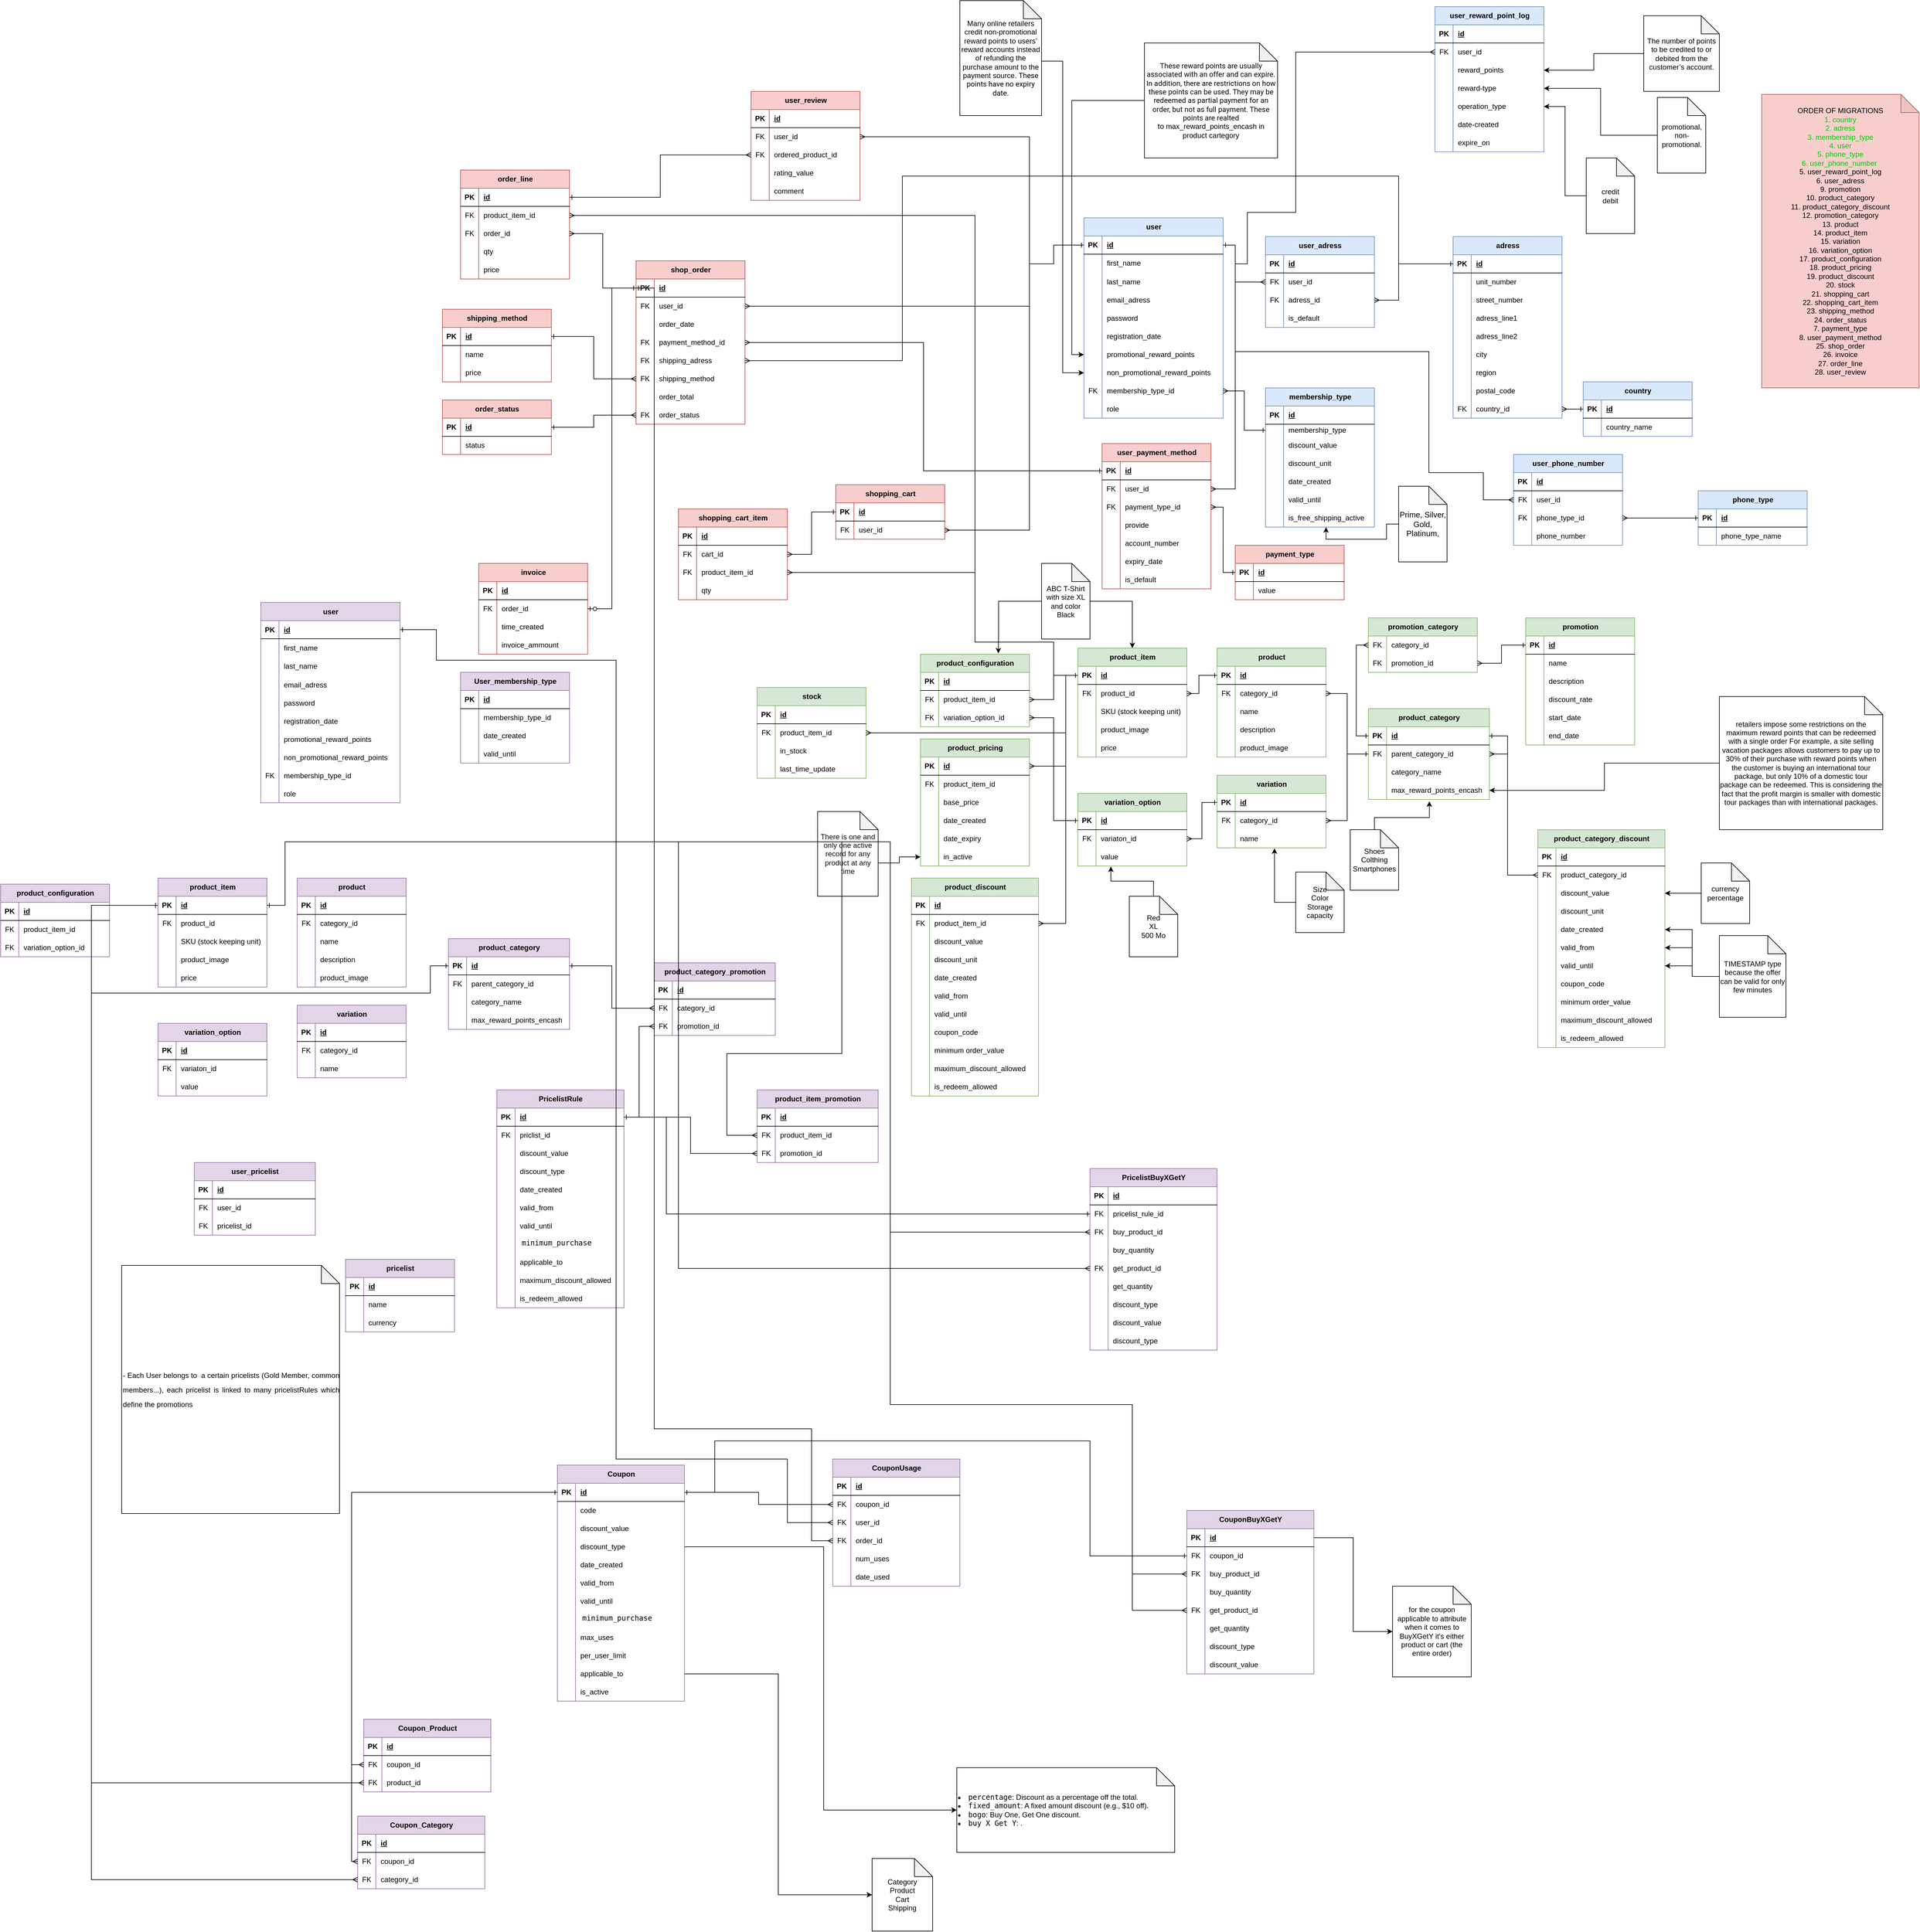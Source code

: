 <mxfile version="24.7.17">
  <diagram name="Page-1" id="uhg0Zwt1VI-KVjr3YC5X">
    <mxGraphModel dx="2163" dy="1796" grid="1" gridSize="10" guides="1" tooltips="1" connect="1" arrows="1" fold="1" page="1" pageScale="1" pageWidth="850" pageHeight="1100" math="0" shadow="0">
      <root>
        <mxCell id="0" />
        <mxCell id="1" parent="0" />
        <mxCell id="r9cXvxGOSnkEm3eOcv8V-203" style="edgeStyle=orthogonalEdgeStyle;rounded=0;orthogonalLoop=1;jettySize=auto;html=1;exitX=1;exitY=0.5;exitDx=0;exitDy=0;entryX=1;entryY=0.5;entryDx=0;entryDy=0;startArrow=ERone;startFill=0;endArrow=ERmany;endFill=0;" parent="1" source="r9cXvxGOSnkEm3eOcv8V-158" target="r9cXvxGOSnkEm3eOcv8V-161" edge="1">
          <mxGeometry relative="1" as="geometry">
            <Array as="points">
              <mxPoint x="1820" y="645" />
              <mxPoint x="1820" y="675" />
            </Array>
          </mxGeometry>
        </mxCell>
        <mxCell id="r9cXvxGOSnkEm3eOcv8V-26" value="user" style="shape=table;startSize=30;container=1;collapsible=1;childLayout=tableLayout;fixedRows=1;rowLines=0;fontStyle=1;align=center;resizeLast=1;html=1;fillColor=#dae8fc;strokeColor=#6c8ebf;" parent="1" vertex="1">
          <mxGeometry x="1120" y="-211" width="230" height="331.0" as="geometry" />
        </mxCell>
        <mxCell id="r9cXvxGOSnkEm3eOcv8V-27" value="" style="shape=tableRow;horizontal=0;startSize=0;swimlaneHead=0;swimlaneBody=0;fillColor=none;collapsible=0;dropTarget=0;points=[[0,0.5],[1,0.5]];portConstraint=eastwest;top=0;left=0;right=0;bottom=1;" parent="r9cXvxGOSnkEm3eOcv8V-26" vertex="1">
          <mxGeometry y="30" width="230" height="30" as="geometry" />
        </mxCell>
        <mxCell id="r9cXvxGOSnkEm3eOcv8V-28" value="PK" style="shape=partialRectangle;connectable=0;fillColor=none;top=0;left=0;bottom=0;right=0;fontStyle=1;overflow=hidden;whiteSpace=wrap;html=1;" parent="r9cXvxGOSnkEm3eOcv8V-27" vertex="1">
          <mxGeometry width="30" height="30" as="geometry">
            <mxRectangle width="30" height="30" as="alternateBounds" />
          </mxGeometry>
        </mxCell>
        <mxCell id="r9cXvxGOSnkEm3eOcv8V-29" value="id" style="shape=partialRectangle;connectable=0;fillColor=none;top=0;left=0;bottom=0;right=0;align=left;spacingLeft=6;fontStyle=5;overflow=hidden;whiteSpace=wrap;html=1;" parent="r9cXvxGOSnkEm3eOcv8V-27" vertex="1">
          <mxGeometry x="30" width="200" height="30" as="geometry">
            <mxRectangle width="200" height="30" as="alternateBounds" />
          </mxGeometry>
        </mxCell>
        <mxCell id="r9cXvxGOSnkEm3eOcv8V-52" value="" style="shape=tableRow;horizontal=0;startSize=0;swimlaneHead=0;swimlaneBody=0;fillColor=none;collapsible=0;dropTarget=0;points=[[0,0.5],[1,0.5]];portConstraint=eastwest;top=0;left=0;right=0;bottom=0;" parent="r9cXvxGOSnkEm3eOcv8V-26" vertex="1">
          <mxGeometry y="60" width="230" height="30" as="geometry" />
        </mxCell>
        <mxCell id="r9cXvxGOSnkEm3eOcv8V-53" value="" style="shape=partialRectangle;connectable=0;fillColor=none;top=0;left=0;bottom=0;right=0;editable=1;overflow=hidden;whiteSpace=wrap;html=1;" parent="r9cXvxGOSnkEm3eOcv8V-52" vertex="1">
          <mxGeometry width="30" height="30" as="geometry">
            <mxRectangle width="30" height="30" as="alternateBounds" />
          </mxGeometry>
        </mxCell>
        <mxCell id="r9cXvxGOSnkEm3eOcv8V-54" value="first_name" style="shape=partialRectangle;connectable=0;fillColor=none;top=0;left=0;bottom=0;right=0;align=left;spacingLeft=6;overflow=hidden;whiteSpace=wrap;html=1;" parent="r9cXvxGOSnkEm3eOcv8V-52" vertex="1">
          <mxGeometry x="30" width="200" height="30" as="geometry">
            <mxRectangle width="200" height="30" as="alternateBounds" />
          </mxGeometry>
        </mxCell>
        <mxCell id="r9cXvxGOSnkEm3eOcv8V-55" value="" style="shape=tableRow;horizontal=0;startSize=0;swimlaneHead=0;swimlaneBody=0;fillColor=none;collapsible=0;dropTarget=0;points=[[0,0.5],[1,0.5]];portConstraint=eastwest;top=0;left=0;right=0;bottom=0;" parent="r9cXvxGOSnkEm3eOcv8V-26" vertex="1">
          <mxGeometry y="90" width="230" height="31" as="geometry" />
        </mxCell>
        <mxCell id="r9cXvxGOSnkEm3eOcv8V-56" value="" style="shape=partialRectangle;connectable=0;fillColor=none;top=0;left=0;bottom=0;right=0;editable=1;overflow=hidden;whiteSpace=wrap;html=1;" parent="r9cXvxGOSnkEm3eOcv8V-55" vertex="1">
          <mxGeometry width="30" height="31" as="geometry">
            <mxRectangle width="30" height="31" as="alternateBounds" />
          </mxGeometry>
        </mxCell>
        <mxCell id="r9cXvxGOSnkEm3eOcv8V-57" value="last_name" style="shape=partialRectangle;connectable=0;fillColor=none;top=0;left=0;bottom=0;right=0;align=left;spacingLeft=6;overflow=hidden;whiteSpace=wrap;html=1;" parent="r9cXvxGOSnkEm3eOcv8V-55" vertex="1">
          <mxGeometry x="30" width="200" height="31" as="geometry">
            <mxRectangle width="200" height="31" as="alternateBounds" />
          </mxGeometry>
        </mxCell>
        <mxCell id="r9cXvxGOSnkEm3eOcv8V-30" value="" style="shape=tableRow;horizontal=0;startSize=0;swimlaneHead=0;swimlaneBody=0;fillColor=none;collapsible=0;dropTarget=0;points=[[0,0.5],[1,0.5]];portConstraint=eastwest;top=0;left=0;right=0;bottom=0;" parent="r9cXvxGOSnkEm3eOcv8V-26" vertex="1">
          <mxGeometry y="121" width="230" height="30" as="geometry" />
        </mxCell>
        <mxCell id="r9cXvxGOSnkEm3eOcv8V-31" value="" style="shape=partialRectangle;connectable=0;fillColor=none;top=0;left=0;bottom=0;right=0;editable=1;overflow=hidden;whiteSpace=wrap;html=1;" parent="r9cXvxGOSnkEm3eOcv8V-30" vertex="1">
          <mxGeometry width="30" height="30" as="geometry">
            <mxRectangle width="30" height="30" as="alternateBounds" />
          </mxGeometry>
        </mxCell>
        <mxCell id="r9cXvxGOSnkEm3eOcv8V-32" value="email_adress" style="shape=partialRectangle;connectable=0;fillColor=none;top=0;left=0;bottom=0;right=0;align=left;spacingLeft=6;overflow=hidden;whiteSpace=wrap;html=1;" parent="r9cXvxGOSnkEm3eOcv8V-30" vertex="1">
          <mxGeometry x="30" width="200" height="30" as="geometry">
            <mxRectangle width="200" height="30" as="alternateBounds" />
          </mxGeometry>
        </mxCell>
        <mxCell id="Hm6dWpJ6eOwnogD7MvKJ-130" value="" style="shape=tableRow;horizontal=0;startSize=0;swimlaneHead=0;swimlaneBody=0;fillColor=none;collapsible=0;dropTarget=0;points=[[0,0.5],[1,0.5]];portConstraint=eastwest;top=0;left=0;right=0;bottom=0;" parent="r9cXvxGOSnkEm3eOcv8V-26" vertex="1">
          <mxGeometry y="151" width="230" height="30" as="geometry" />
        </mxCell>
        <mxCell id="Hm6dWpJ6eOwnogD7MvKJ-131" value="" style="shape=partialRectangle;connectable=0;fillColor=none;top=0;left=0;bottom=0;right=0;editable=1;overflow=hidden;whiteSpace=wrap;html=1;" parent="Hm6dWpJ6eOwnogD7MvKJ-130" vertex="1">
          <mxGeometry width="30" height="30" as="geometry">
            <mxRectangle width="30" height="30" as="alternateBounds" />
          </mxGeometry>
        </mxCell>
        <mxCell id="Hm6dWpJ6eOwnogD7MvKJ-132" value="password" style="shape=partialRectangle;connectable=0;fillColor=none;top=0;left=0;bottom=0;right=0;align=left;spacingLeft=6;overflow=hidden;whiteSpace=wrap;html=1;" parent="Hm6dWpJ6eOwnogD7MvKJ-130" vertex="1">
          <mxGeometry x="30" width="200" height="30" as="geometry">
            <mxRectangle width="200" height="30" as="alternateBounds" />
          </mxGeometry>
        </mxCell>
        <mxCell id="r9cXvxGOSnkEm3eOcv8V-36" value="" style="shape=tableRow;horizontal=0;startSize=0;swimlaneHead=0;swimlaneBody=0;fillColor=none;collapsible=0;dropTarget=0;points=[[0,0.5],[1,0.5]];portConstraint=eastwest;top=0;left=0;right=0;bottom=0;" parent="r9cXvxGOSnkEm3eOcv8V-26" vertex="1">
          <mxGeometry y="181" width="230" height="30" as="geometry" />
        </mxCell>
        <mxCell id="r9cXvxGOSnkEm3eOcv8V-37" value="" style="shape=partialRectangle;connectable=0;fillColor=none;top=0;left=0;bottom=0;right=0;editable=1;overflow=hidden;whiteSpace=wrap;html=1;" parent="r9cXvxGOSnkEm3eOcv8V-36" vertex="1">
          <mxGeometry width="30" height="30" as="geometry">
            <mxRectangle width="30" height="30" as="alternateBounds" />
          </mxGeometry>
        </mxCell>
        <mxCell id="r9cXvxGOSnkEm3eOcv8V-38" value="registration_date" style="shape=partialRectangle;connectable=0;fillColor=none;top=0;left=0;bottom=0;right=0;align=left;spacingLeft=6;overflow=hidden;whiteSpace=wrap;html=1;" parent="r9cXvxGOSnkEm3eOcv8V-36" vertex="1">
          <mxGeometry x="30" width="200" height="30" as="geometry">
            <mxRectangle width="200" height="30" as="alternateBounds" />
          </mxGeometry>
        </mxCell>
        <mxCell id="Hm6dWpJ6eOwnogD7MvKJ-185" value="" style="shape=tableRow;horizontal=0;startSize=0;swimlaneHead=0;swimlaneBody=0;fillColor=none;collapsible=0;dropTarget=0;points=[[0,0.5],[1,0.5]];portConstraint=eastwest;top=0;left=0;right=0;bottom=0;" parent="r9cXvxGOSnkEm3eOcv8V-26" vertex="1">
          <mxGeometry y="211" width="230" height="30" as="geometry" />
        </mxCell>
        <mxCell id="Hm6dWpJ6eOwnogD7MvKJ-186" value="" style="shape=partialRectangle;connectable=0;fillColor=none;top=0;left=0;bottom=0;right=0;editable=1;overflow=hidden;whiteSpace=wrap;html=1;" parent="Hm6dWpJ6eOwnogD7MvKJ-185" vertex="1">
          <mxGeometry width="30" height="30" as="geometry">
            <mxRectangle width="30" height="30" as="alternateBounds" />
          </mxGeometry>
        </mxCell>
        <mxCell id="Hm6dWpJ6eOwnogD7MvKJ-187" value="promotional_reward_points" style="shape=partialRectangle;connectable=0;fillColor=none;top=0;left=0;bottom=0;right=0;align=left;spacingLeft=6;overflow=hidden;whiteSpace=wrap;html=1;" parent="Hm6dWpJ6eOwnogD7MvKJ-185" vertex="1">
          <mxGeometry x="30" width="200" height="30" as="geometry">
            <mxRectangle width="200" height="30" as="alternateBounds" />
          </mxGeometry>
        </mxCell>
        <mxCell id="Hm6dWpJ6eOwnogD7MvKJ-188" value="" style="shape=tableRow;horizontal=0;startSize=0;swimlaneHead=0;swimlaneBody=0;fillColor=none;collapsible=0;dropTarget=0;points=[[0,0.5],[1,0.5]];portConstraint=eastwest;top=0;left=0;right=0;bottom=0;" parent="r9cXvxGOSnkEm3eOcv8V-26" vertex="1">
          <mxGeometry y="241" width="230" height="30" as="geometry" />
        </mxCell>
        <mxCell id="Hm6dWpJ6eOwnogD7MvKJ-189" value="" style="shape=partialRectangle;connectable=0;fillColor=none;top=0;left=0;bottom=0;right=0;editable=1;overflow=hidden;whiteSpace=wrap;html=1;" parent="Hm6dWpJ6eOwnogD7MvKJ-188" vertex="1">
          <mxGeometry width="30" height="30" as="geometry">
            <mxRectangle width="30" height="30" as="alternateBounds" />
          </mxGeometry>
        </mxCell>
        <mxCell id="Hm6dWpJ6eOwnogD7MvKJ-190" value="non_promotional_reward_points" style="shape=partialRectangle;connectable=0;fillColor=none;top=0;left=0;bottom=0;right=0;align=left;spacingLeft=6;overflow=hidden;whiteSpace=wrap;html=1;" parent="Hm6dWpJ6eOwnogD7MvKJ-188" vertex="1">
          <mxGeometry x="30" width="200" height="30" as="geometry">
            <mxRectangle width="200" height="30" as="alternateBounds" />
          </mxGeometry>
        </mxCell>
        <mxCell id="Hm6dWpJ6eOwnogD7MvKJ-191" value="" style="shape=tableRow;horizontal=0;startSize=0;swimlaneHead=0;swimlaneBody=0;fillColor=none;collapsible=0;dropTarget=0;points=[[0,0.5],[1,0.5]];portConstraint=eastwest;top=0;left=0;right=0;bottom=0;" parent="r9cXvxGOSnkEm3eOcv8V-26" vertex="1">
          <mxGeometry y="271" width="230" height="30" as="geometry" />
        </mxCell>
        <mxCell id="Hm6dWpJ6eOwnogD7MvKJ-192" value="FK" style="shape=partialRectangle;connectable=0;fillColor=none;top=0;left=0;bottom=0;right=0;editable=1;overflow=hidden;whiteSpace=wrap;html=1;" parent="Hm6dWpJ6eOwnogD7MvKJ-191" vertex="1">
          <mxGeometry width="30" height="30" as="geometry">
            <mxRectangle width="30" height="30" as="alternateBounds" />
          </mxGeometry>
        </mxCell>
        <mxCell id="Hm6dWpJ6eOwnogD7MvKJ-193" value="membership_type_id" style="shape=partialRectangle;connectable=0;fillColor=none;top=0;left=0;bottom=0;right=0;align=left;spacingLeft=6;overflow=hidden;whiteSpace=wrap;html=1;" parent="Hm6dWpJ6eOwnogD7MvKJ-191" vertex="1">
          <mxGeometry x="30" width="200" height="30" as="geometry">
            <mxRectangle width="200" height="30" as="alternateBounds" />
          </mxGeometry>
        </mxCell>
        <mxCell id="Hm6dWpJ6eOwnogD7MvKJ-322" value="" style="shape=tableRow;horizontal=0;startSize=0;swimlaneHead=0;swimlaneBody=0;fillColor=none;collapsible=0;dropTarget=0;points=[[0,0.5],[1,0.5]];portConstraint=eastwest;top=0;left=0;right=0;bottom=0;" parent="r9cXvxGOSnkEm3eOcv8V-26" vertex="1">
          <mxGeometry y="301" width="230" height="30" as="geometry" />
        </mxCell>
        <mxCell id="Hm6dWpJ6eOwnogD7MvKJ-323" value="" style="shape=partialRectangle;connectable=0;fillColor=none;top=0;left=0;bottom=0;right=0;editable=1;overflow=hidden;whiteSpace=wrap;html=1;" parent="Hm6dWpJ6eOwnogD7MvKJ-322" vertex="1">
          <mxGeometry width="30" height="30" as="geometry">
            <mxRectangle width="30" height="30" as="alternateBounds" />
          </mxGeometry>
        </mxCell>
        <mxCell id="Hm6dWpJ6eOwnogD7MvKJ-324" value="role" style="shape=partialRectangle;connectable=0;fillColor=none;top=0;left=0;bottom=0;right=0;align=left;spacingLeft=6;overflow=hidden;whiteSpace=wrap;html=1;" parent="Hm6dWpJ6eOwnogD7MvKJ-322" vertex="1">
          <mxGeometry x="30" width="200" height="30" as="geometry">
            <mxRectangle width="200" height="30" as="alternateBounds" />
          </mxGeometry>
        </mxCell>
        <mxCell id="r9cXvxGOSnkEm3eOcv8V-39" value="user_adress" style="shape=table;startSize=30;container=1;collapsible=1;childLayout=tableLayout;fixedRows=1;rowLines=0;fontStyle=1;align=center;resizeLast=1;html=1;fillColor=#dae8fc;strokeColor=#6c8ebf;" parent="1" vertex="1">
          <mxGeometry x="1420" y="-180" width="180" height="150" as="geometry" />
        </mxCell>
        <mxCell id="r9cXvxGOSnkEm3eOcv8V-40" value="" style="shape=tableRow;horizontal=0;startSize=0;swimlaneHead=0;swimlaneBody=0;fillColor=none;collapsible=0;dropTarget=0;points=[[0,0.5],[1,0.5]];portConstraint=eastwest;top=0;left=0;right=0;bottom=1;" parent="r9cXvxGOSnkEm3eOcv8V-39" vertex="1">
          <mxGeometry y="30" width="180" height="30" as="geometry" />
        </mxCell>
        <mxCell id="r9cXvxGOSnkEm3eOcv8V-41" value="PK" style="shape=partialRectangle;connectable=0;fillColor=none;top=0;left=0;bottom=0;right=0;fontStyle=1;overflow=hidden;whiteSpace=wrap;html=1;" parent="r9cXvxGOSnkEm3eOcv8V-40" vertex="1">
          <mxGeometry width="30" height="30" as="geometry">
            <mxRectangle width="30" height="30" as="alternateBounds" />
          </mxGeometry>
        </mxCell>
        <mxCell id="r9cXvxGOSnkEm3eOcv8V-42" value="id" style="shape=partialRectangle;connectable=0;fillColor=none;top=0;left=0;bottom=0;right=0;align=left;spacingLeft=6;fontStyle=5;overflow=hidden;whiteSpace=wrap;html=1;" parent="r9cXvxGOSnkEm3eOcv8V-40" vertex="1">
          <mxGeometry x="30" width="150" height="30" as="geometry">
            <mxRectangle width="150" height="30" as="alternateBounds" />
          </mxGeometry>
        </mxCell>
        <mxCell id="r9cXvxGOSnkEm3eOcv8V-43" value="" style="shape=tableRow;horizontal=0;startSize=0;swimlaneHead=0;swimlaneBody=0;collapsible=0;dropTarget=0;points=[[0,0.5],[1,0.5]];portConstraint=eastwest;top=0;left=0;right=0;bottom=0;fillColor=none;strokeColor=#0e8088;" parent="r9cXvxGOSnkEm3eOcv8V-39" vertex="1">
          <mxGeometry y="60" width="180" height="30" as="geometry" />
        </mxCell>
        <mxCell id="r9cXvxGOSnkEm3eOcv8V-44" value="FK" style="shape=partialRectangle;connectable=0;top=0;left=0;bottom=0;right=0;editable=1;overflow=hidden;whiteSpace=wrap;html=1;fillColor=none;" parent="r9cXvxGOSnkEm3eOcv8V-43" vertex="1">
          <mxGeometry width="30" height="30" as="geometry">
            <mxRectangle width="30" height="30" as="alternateBounds" />
          </mxGeometry>
        </mxCell>
        <mxCell id="r9cXvxGOSnkEm3eOcv8V-45" value="user_id" style="shape=partialRectangle;connectable=0;top=0;left=0;bottom=0;right=0;align=left;spacingLeft=6;overflow=hidden;whiteSpace=wrap;html=1;fillColor=none;" parent="r9cXvxGOSnkEm3eOcv8V-43" vertex="1">
          <mxGeometry x="30" width="150" height="30" as="geometry">
            <mxRectangle width="150" height="30" as="alternateBounds" />
          </mxGeometry>
        </mxCell>
        <mxCell id="r9cXvxGOSnkEm3eOcv8V-46" value="" style="shape=tableRow;horizontal=0;startSize=0;swimlaneHead=0;swimlaneBody=0;fillColor=none;collapsible=0;dropTarget=0;points=[[0,0.5],[1,0.5]];portConstraint=eastwest;top=0;left=0;right=0;bottom=0;" parent="r9cXvxGOSnkEm3eOcv8V-39" vertex="1">
          <mxGeometry y="90" width="180" height="30" as="geometry" />
        </mxCell>
        <mxCell id="r9cXvxGOSnkEm3eOcv8V-47" value="FK" style="shape=partialRectangle;connectable=0;fillColor=none;top=0;left=0;bottom=0;right=0;editable=1;overflow=hidden;whiteSpace=wrap;html=1;" parent="r9cXvxGOSnkEm3eOcv8V-46" vertex="1">
          <mxGeometry width="30" height="30" as="geometry">
            <mxRectangle width="30" height="30" as="alternateBounds" />
          </mxGeometry>
        </mxCell>
        <mxCell id="r9cXvxGOSnkEm3eOcv8V-48" value="adress_id" style="shape=partialRectangle;connectable=0;fillColor=none;top=0;left=0;bottom=0;right=0;align=left;spacingLeft=6;overflow=hidden;whiteSpace=wrap;html=1;" parent="r9cXvxGOSnkEm3eOcv8V-46" vertex="1">
          <mxGeometry x="30" width="150" height="30" as="geometry">
            <mxRectangle width="150" height="30" as="alternateBounds" />
          </mxGeometry>
        </mxCell>
        <mxCell id="r9cXvxGOSnkEm3eOcv8V-49" value="" style="shape=tableRow;horizontal=0;startSize=0;swimlaneHead=0;swimlaneBody=0;fillColor=none;collapsible=0;dropTarget=0;points=[[0,0.5],[1,0.5]];portConstraint=eastwest;top=0;left=0;right=0;bottom=0;" parent="r9cXvxGOSnkEm3eOcv8V-39" vertex="1">
          <mxGeometry y="120" width="180" height="30" as="geometry" />
        </mxCell>
        <mxCell id="r9cXvxGOSnkEm3eOcv8V-50" value="" style="shape=partialRectangle;connectable=0;fillColor=none;top=0;left=0;bottom=0;right=0;editable=1;overflow=hidden;whiteSpace=wrap;html=1;" parent="r9cXvxGOSnkEm3eOcv8V-49" vertex="1">
          <mxGeometry width="30" height="30" as="geometry">
            <mxRectangle width="30" height="30" as="alternateBounds" />
          </mxGeometry>
        </mxCell>
        <mxCell id="r9cXvxGOSnkEm3eOcv8V-51" value="is_default" style="shape=partialRectangle;connectable=0;fillColor=none;top=0;left=0;bottom=0;right=0;align=left;spacingLeft=6;overflow=hidden;whiteSpace=wrap;html=1;" parent="r9cXvxGOSnkEm3eOcv8V-49" vertex="1">
          <mxGeometry x="30" width="150" height="30" as="geometry">
            <mxRectangle width="150" height="30" as="alternateBounds" />
          </mxGeometry>
        </mxCell>
        <mxCell id="r9cXvxGOSnkEm3eOcv8V-58" value="adress" style="shape=table;startSize=30;container=1;collapsible=1;childLayout=tableLayout;fixedRows=1;rowLines=0;fontStyle=1;align=center;resizeLast=1;html=1;fillColor=#dae8fc;strokeColor=#6c8ebf;" parent="1" vertex="1">
          <mxGeometry x="1730" y="-180" width="180" height="300" as="geometry" />
        </mxCell>
        <mxCell id="r9cXvxGOSnkEm3eOcv8V-59" value="" style="shape=tableRow;horizontal=0;startSize=0;swimlaneHead=0;swimlaneBody=0;fillColor=none;collapsible=0;dropTarget=0;points=[[0,0.5],[1,0.5]];portConstraint=eastwest;top=0;left=0;right=0;bottom=1;" parent="r9cXvxGOSnkEm3eOcv8V-58" vertex="1">
          <mxGeometry y="30" width="180" height="30" as="geometry" />
        </mxCell>
        <mxCell id="r9cXvxGOSnkEm3eOcv8V-60" value="PK" style="shape=partialRectangle;connectable=0;fillColor=none;top=0;left=0;bottom=0;right=0;fontStyle=1;overflow=hidden;whiteSpace=wrap;html=1;" parent="r9cXvxGOSnkEm3eOcv8V-59" vertex="1">
          <mxGeometry width="30" height="30" as="geometry">
            <mxRectangle width="30" height="30" as="alternateBounds" />
          </mxGeometry>
        </mxCell>
        <mxCell id="r9cXvxGOSnkEm3eOcv8V-61" value="id" style="shape=partialRectangle;connectable=0;fillColor=none;top=0;left=0;bottom=0;right=0;align=left;spacingLeft=6;fontStyle=5;overflow=hidden;whiteSpace=wrap;html=1;" parent="r9cXvxGOSnkEm3eOcv8V-59" vertex="1">
          <mxGeometry x="30" width="150" height="30" as="geometry">
            <mxRectangle width="150" height="30" as="alternateBounds" />
          </mxGeometry>
        </mxCell>
        <mxCell id="r9cXvxGOSnkEm3eOcv8V-62" value="" style="shape=tableRow;horizontal=0;startSize=0;swimlaneHead=0;swimlaneBody=0;fillColor=none;collapsible=0;dropTarget=0;points=[[0,0.5],[1,0.5]];portConstraint=eastwest;top=0;left=0;right=0;bottom=0;" parent="r9cXvxGOSnkEm3eOcv8V-58" vertex="1">
          <mxGeometry y="60" width="180" height="30" as="geometry" />
        </mxCell>
        <mxCell id="r9cXvxGOSnkEm3eOcv8V-63" value="" style="shape=partialRectangle;connectable=0;fillColor=none;top=0;left=0;bottom=0;right=0;editable=1;overflow=hidden;whiteSpace=wrap;html=1;" parent="r9cXvxGOSnkEm3eOcv8V-62" vertex="1">
          <mxGeometry width="30" height="30" as="geometry">
            <mxRectangle width="30" height="30" as="alternateBounds" />
          </mxGeometry>
        </mxCell>
        <mxCell id="r9cXvxGOSnkEm3eOcv8V-64" value="unit_number" style="shape=partialRectangle;connectable=0;fillColor=none;top=0;left=0;bottom=0;right=0;align=left;spacingLeft=6;overflow=hidden;whiteSpace=wrap;html=1;" parent="r9cXvxGOSnkEm3eOcv8V-62" vertex="1">
          <mxGeometry x="30" width="150" height="30" as="geometry">
            <mxRectangle width="150" height="30" as="alternateBounds" />
          </mxGeometry>
        </mxCell>
        <mxCell id="r9cXvxGOSnkEm3eOcv8V-65" value="" style="shape=tableRow;horizontal=0;startSize=0;swimlaneHead=0;swimlaneBody=0;fillColor=none;collapsible=0;dropTarget=0;points=[[0,0.5],[1,0.5]];portConstraint=eastwest;top=0;left=0;right=0;bottom=0;" parent="r9cXvxGOSnkEm3eOcv8V-58" vertex="1">
          <mxGeometry y="90" width="180" height="30" as="geometry" />
        </mxCell>
        <mxCell id="r9cXvxGOSnkEm3eOcv8V-66" value="" style="shape=partialRectangle;connectable=0;fillColor=none;top=0;left=0;bottom=0;right=0;editable=1;overflow=hidden;whiteSpace=wrap;html=1;" parent="r9cXvxGOSnkEm3eOcv8V-65" vertex="1">
          <mxGeometry width="30" height="30" as="geometry">
            <mxRectangle width="30" height="30" as="alternateBounds" />
          </mxGeometry>
        </mxCell>
        <mxCell id="r9cXvxGOSnkEm3eOcv8V-67" value="street_number" style="shape=partialRectangle;connectable=0;fillColor=none;top=0;left=0;bottom=0;right=0;align=left;spacingLeft=6;overflow=hidden;whiteSpace=wrap;html=1;" parent="r9cXvxGOSnkEm3eOcv8V-65" vertex="1">
          <mxGeometry x="30" width="150" height="30" as="geometry">
            <mxRectangle width="150" height="30" as="alternateBounds" />
          </mxGeometry>
        </mxCell>
        <mxCell id="r9cXvxGOSnkEm3eOcv8V-68" value="" style="shape=tableRow;horizontal=0;startSize=0;swimlaneHead=0;swimlaneBody=0;fillColor=none;collapsible=0;dropTarget=0;points=[[0,0.5],[1,0.5]];portConstraint=eastwest;top=0;left=0;right=0;bottom=0;" parent="r9cXvxGOSnkEm3eOcv8V-58" vertex="1">
          <mxGeometry y="120" width="180" height="30" as="geometry" />
        </mxCell>
        <mxCell id="r9cXvxGOSnkEm3eOcv8V-69" value="" style="shape=partialRectangle;connectable=0;fillColor=none;top=0;left=0;bottom=0;right=0;editable=1;overflow=hidden;whiteSpace=wrap;html=1;" parent="r9cXvxGOSnkEm3eOcv8V-68" vertex="1">
          <mxGeometry width="30" height="30" as="geometry">
            <mxRectangle width="30" height="30" as="alternateBounds" />
          </mxGeometry>
        </mxCell>
        <mxCell id="r9cXvxGOSnkEm3eOcv8V-70" value="adress_line1" style="shape=partialRectangle;connectable=0;fillColor=none;top=0;left=0;bottom=0;right=0;align=left;spacingLeft=6;overflow=hidden;whiteSpace=wrap;html=1;" parent="r9cXvxGOSnkEm3eOcv8V-68" vertex="1">
          <mxGeometry x="30" width="150" height="30" as="geometry">
            <mxRectangle width="150" height="30" as="alternateBounds" />
          </mxGeometry>
        </mxCell>
        <mxCell id="r9cXvxGOSnkEm3eOcv8V-71" value="" style="shape=tableRow;horizontal=0;startSize=0;swimlaneHead=0;swimlaneBody=0;fillColor=none;collapsible=0;dropTarget=0;points=[[0,0.5],[1,0.5]];portConstraint=eastwest;top=0;left=0;right=0;bottom=0;" parent="r9cXvxGOSnkEm3eOcv8V-58" vertex="1">
          <mxGeometry y="150" width="180" height="30" as="geometry" />
        </mxCell>
        <mxCell id="r9cXvxGOSnkEm3eOcv8V-72" value="" style="shape=partialRectangle;connectable=0;fillColor=none;top=0;left=0;bottom=0;right=0;editable=1;overflow=hidden;whiteSpace=wrap;html=1;" parent="r9cXvxGOSnkEm3eOcv8V-71" vertex="1">
          <mxGeometry width="30" height="30" as="geometry">
            <mxRectangle width="30" height="30" as="alternateBounds" />
          </mxGeometry>
        </mxCell>
        <mxCell id="r9cXvxGOSnkEm3eOcv8V-73" value="adress_line2" style="shape=partialRectangle;connectable=0;fillColor=none;top=0;left=0;bottom=0;right=0;align=left;spacingLeft=6;overflow=hidden;whiteSpace=wrap;html=1;" parent="r9cXvxGOSnkEm3eOcv8V-71" vertex="1">
          <mxGeometry x="30" width="150" height="30" as="geometry">
            <mxRectangle width="150" height="30" as="alternateBounds" />
          </mxGeometry>
        </mxCell>
        <mxCell id="r9cXvxGOSnkEm3eOcv8V-74" value="" style="shape=tableRow;horizontal=0;startSize=0;swimlaneHead=0;swimlaneBody=0;fillColor=none;collapsible=0;dropTarget=0;points=[[0,0.5],[1,0.5]];portConstraint=eastwest;top=0;left=0;right=0;bottom=0;" parent="r9cXvxGOSnkEm3eOcv8V-58" vertex="1">
          <mxGeometry y="180" width="180" height="30" as="geometry" />
        </mxCell>
        <mxCell id="r9cXvxGOSnkEm3eOcv8V-75" value="" style="shape=partialRectangle;connectable=0;fillColor=none;top=0;left=0;bottom=0;right=0;editable=1;overflow=hidden;whiteSpace=wrap;html=1;" parent="r9cXvxGOSnkEm3eOcv8V-74" vertex="1">
          <mxGeometry width="30" height="30" as="geometry">
            <mxRectangle width="30" height="30" as="alternateBounds" />
          </mxGeometry>
        </mxCell>
        <mxCell id="r9cXvxGOSnkEm3eOcv8V-76" value="city" style="shape=partialRectangle;connectable=0;fillColor=none;top=0;left=0;bottom=0;right=0;align=left;spacingLeft=6;overflow=hidden;whiteSpace=wrap;html=1;" parent="r9cXvxGOSnkEm3eOcv8V-74" vertex="1">
          <mxGeometry x="30" width="150" height="30" as="geometry">
            <mxRectangle width="150" height="30" as="alternateBounds" />
          </mxGeometry>
        </mxCell>
        <mxCell id="r9cXvxGOSnkEm3eOcv8V-77" value="" style="shape=tableRow;horizontal=0;startSize=0;swimlaneHead=0;swimlaneBody=0;fillColor=none;collapsible=0;dropTarget=0;points=[[0,0.5],[1,0.5]];portConstraint=eastwest;top=0;left=0;right=0;bottom=0;" parent="r9cXvxGOSnkEm3eOcv8V-58" vertex="1">
          <mxGeometry y="210" width="180" height="30" as="geometry" />
        </mxCell>
        <mxCell id="r9cXvxGOSnkEm3eOcv8V-78" value="" style="shape=partialRectangle;connectable=0;fillColor=none;top=0;left=0;bottom=0;right=0;editable=1;overflow=hidden;whiteSpace=wrap;html=1;" parent="r9cXvxGOSnkEm3eOcv8V-77" vertex="1">
          <mxGeometry width="30" height="30" as="geometry">
            <mxRectangle width="30" height="30" as="alternateBounds" />
          </mxGeometry>
        </mxCell>
        <mxCell id="r9cXvxGOSnkEm3eOcv8V-79" value="region" style="shape=partialRectangle;connectable=0;fillColor=none;top=0;left=0;bottom=0;right=0;align=left;spacingLeft=6;overflow=hidden;whiteSpace=wrap;html=1;" parent="r9cXvxGOSnkEm3eOcv8V-77" vertex="1">
          <mxGeometry x="30" width="150" height="30" as="geometry">
            <mxRectangle width="150" height="30" as="alternateBounds" />
          </mxGeometry>
        </mxCell>
        <mxCell id="r9cXvxGOSnkEm3eOcv8V-80" value="" style="shape=tableRow;horizontal=0;startSize=0;swimlaneHead=0;swimlaneBody=0;fillColor=none;collapsible=0;dropTarget=0;points=[[0,0.5],[1,0.5]];portConstraint=eastwest;top=0;left=0;right=0;bottom=0;" parent="r9cXvxGOSnkEm3eOcv8V-58" vertex="1">
          <mxGeometry y="240" width="180" height="30" as="geometry" />
        </mxCell>
        <mxCell id="r9cXvxGOSnkEm3eOcv8V-81" value="" style="shape=partialRectangle;connectable=0;fillColor=none;top=0;left=0;bottom=0;right=0;editable=1;overflow=hidden;whiteSpace=wrap;html=1;" parent="r9cXvxGOSnkEm3eOcv8V-80" vertex="1">
          <mxGeometry width="30" height="30" as="geometry">
            <mxRectangle width="30" height="30" as="alternateBounds" />
          </mxGeometry>
        </mxCell>
        <mxCell id="r9cXvxGOSnkEm3eOcv8V-82" value="postal_code" style="shape=partialRectangle;connectable=0;fillColor=none;top=0;left=0;bottom=0;right=0;align=left;spacingLeft=6;overflow=hidden;whiteSpace=wrap;html=1;" parent="r9cXvxGOSnkEm3eOcv8V-80" vertex="1">
          <mxGeometry x="30" width="150" height="30" as="geometry">
            <mxRectangle width="150" height="30" as="alternateBounds" />
          </mxGeometry>
        </mxCell>
        <mxCell id="r9cXvxGOSnkEm3eOcv8V-83" value="" style="shape=tableRow;horizontal=0;startSize=0;swimlaneHead=0;swimlaneBody=0;fillColor=none;collapsible=0;dropTarget=0;points=[[0,0.5],[1,0.5]];portConstraint=eastwest;top=0;left=0;right=0;bottom=0;" parent="r9cXvxGOSnkEm3eOcv8V-58" vertex="1">
          <mxGeometry y="270" width="180" height="30" as="geometry" />
        </mxCell>
        <mxCell id="r9cXvxGOSnkEm3eOcv8V-84" value="FK" style="shape=partialRectangle;connectable=0;fillColor=none;top=0;left=0;bottom=0;right=0;editable=1;overflow=hidden;whiteSpace=wrap;html=1;" parent="r9cXvxGOSnkEm3eOcv8V-83" vertex="1">
          <mxGeometry width="30" height="30" as="geometry">
            <mxRectangle width="30" height="30" as="alternateBounds" />
          </mxGeometry>
        </mxCell>
        <mxCell id="r9cXvxGOSnkEm3eOcv8V-85" value="country_id" style="shape=partialRectangle;connectable=0;fillColor=none;top=0;left=0;bottom=0;right=0;align=left;spacingLeft=6;overflow=hidden;whiteSpace=wrap;html=1;" parent="r9cXvxGOSnkEm3eOcv8V-83" vertex="1">
          <mxGeometry x="30" width="150" height="30" as="geometry">
            <mxRectangle width="150" height="30" as="alternateBounds" />
          </mxGeometry>
        </mxCell>
        <mxCell id="r9cXvxGOSnkEm3eOcv8V-86" style="edgeStyle=orthogonalEdgeStyle;rounded=0;orthogonalLoop=1;jettySize=auto;html=1;exitX=1;exitY=0.5;exitDx=0;exitDy=0;endArrow=ERmany;endFill=0;startArrow=ERone;startFill=0;entryX=0;entryY=0.5;entryDx=0;entryDy=0;" parent="1" source="r9cXvxGOSnkEm3eOcv8V-27" target="r9cXvxGOSnkEm3eOcv8V-43" edge="1">
          <mxGeometry relative="1" as="geometry">
            <mxPoint x="1390" y="-200" as="targetPoint" />
            <Array as="points">
              <mxPoint x="1370" y="-166" />
              <mxPoint x="1370" y="-105" />
            </Array>
          </mxGeometry>
        </mxCell>
        <mxCell id="r9cXvxGOSnkEm3eOcv8V-87" style="edgeStyle=orthogonalEdgeStyle;rounded=0;orthogonalLoop=1;jettySize=auto;html=1;exitX=0;exitY=0.5;exitDx=0;exitDy=0;entryX=1;entryY=0.5;entryDx=0;entryDy=0;startArrow=ERone;startFill=0;endArrow=ERmany;endFill=0;" parent="1" source="r9cXvxGOSnkEm3eOcv8V-59" target="r9cXvxGOSnkEm3eOcv8V-46" edge="1">
          <mxGeometry relative="1" as="geometry">
            <Array as="points">
              <mxPoint x="1640" y="-135" />
              <mxPoint x="1640" y="-75" />
            </Array>
          </mxGeometry>
        </mxCell>
        <mxCell id="r9cXvxGOSnkEm3eOcv8V-88" value="country" style="shape=table;startSize=30;container=1;collapsible=1;childLayout=tableLayout;fixedRows=1;rowLines=0;fontStyle=1;align=center;resizeLast=1;html=1;fillColor=#dae8fc;strokeColor=#6c8ebf;" parent="1" vertex="1">
          <mxGeometry x="1945" y="60" width="180" height="90" as="geometry" />
        </mxCell>
        <mxCell id="r9cXvxGOSnkEm3eOcv8V-89" value="" style="shape=tableRow;horizontal=0;startSize=0;swimlaneHead=0;swimlaneBody=0;fillColor=none;collapsible=0;dropTarget=0;points=[[0,0.5],[1,0.5]];portConstraint=eastwest;top=0;left=0;right=0;bottom=1;" parent="r9cXvxGOSnkEm3eOcv8V-88" vertex="1">
          <mxGeometry y="30" width="180" height="30" as="geometry" />
        </mxCell>
        <mxCell id="r9cXvxGOSnkEm3eOcv8V-90" value="PK" style="shape=partialRectangle;connectable=0;fillColor=none;top=0;left=0;bottom=0;right=0;fontStyle=1;overflow=hidden;whiteSpace=wrap;html=1;" parent="r9cXvxGOSnkEm3eOcv8V-89" vertex="1">
          <mxGeometry width="30" height="30" as="geometry">
            <mxRectangle width="30" height="30" as="alternateBounds" />
          </mxGeometry>
        </mxCell>
        <mxCell id="r9cXvxGOSnkEm3eOcv8V-91" value="id" style="shape=partialRectangle;connectable=0;fillColor=none;top=0;left=0;bottom=0;right=0;align=left;spacingLeft=6;fontStyle=5;overflow=hidden;whiteSpace=wrap;html=1;" parent="r9cXvxGOSnkEm3eOcv8V-89" vertex="1">
          <mxGeometry x="30" width="150" height="30" as="geometry">
            <mxRectangle width="150" height="30" as="alternateBounds" />
          </mxGeometry>
        </mxCell>
        <mxCell id="r9cXvxGOSnkEm3eOcv8V-92" value="" style="shape=tableRow;horizontal=0;startSize=0;swimlaneHead=0;swimlaneBody=0;fillColor=none;collapsible=0;dropTarget=0;points=[[0,0.5],[1,0.5]];portConstraint=eastwest;top=0;left=0;right=0;bottom=0;" parent="r9cXvxGOSnkEm3eOcv8V-88" vertex="1">
          <mxGeometry y="60" width="180" height="30" as="geometry" />
        </mxCell>
        <mxCell id="r9cXvxGOSnkEm3eOcv8V-93" value="" style="shape=partialRectangle;connectable=0;fillColor=none;top=0;left=0;bottom=0;right=0;editable=1;overflow=hidden;whiteSpace=wrap;html=1;" parent="r9cXvxGOSnkEm3eOcv8V-92" vertex="1">
          <mxGeometry width="30" height="30" as="geometry">
            <mxRectangle width="30" height="30" as="alternateBounds" />
          </mxGeometry>
        </mxCell>
        <mxCell id="r9cXvxGOSnkEm3eOcv8V-94" value="country_name" style="shape=partialRectangle;connectable=0;fillColor=none;top=0;left=0;bottom=0;right=0;align=left;spacingLeft=6;overflow=hidden;whiteSpace=wrap;html=1;" parent="r9cXvxGOSnkEm3eOcv8V-92" vertex="1">
          <mxGeometry x="30" width="150" height="30" as="geometry">
            <mxRectangle width="150" height="30" as="alternateBounds" />
          </mxGeometry>
        </mxCell>
        <mxCell id="r9cXvxGOSnkEm3eOcv8V-101" style="edgeStyle=orthogonalEdgeStyle;rounded=0;orthogonalLoop=1;jettySize=auto;html=1;endArrow=ERmany;endFill=0;startArrow=ERone;startFill=0;entryX=1;entryY=0.5;entryDx=0;entryDy=0;exitX=0;exitY=0.5;exitDx=0;exitDy=0;" parent="1" source="r9cXvxGOSnkEm3eOcv8V-89" target="r9cXvxGOSnkEm3eOcv8V-83" edge="1">
          <mxGeometry relative="1" as="geometry">
            <mxPoint x="2035" y="-20" as="sourcePoint" />
            <mxPoint x="2100" y="-40" as="targetPoint" />
          </mxGeometry>
        </mxCell>
        <mxCell id="r9cXvxGOSnkEm3eOcv8V-102" value="user_payment_method" style="shape=table;startSize=30;container=1;collapsible=1;childLayout=tableLayout;fixedRows=1;rowLines=0;fontStyle=1;align=center;resizeLast=1;html=1;fillColor=#f8cecc;strokeColor=#b85450;" parent="1" vertex="1">
          <mxGeometry x="1150" y="162" width="180" height="240" as="geometry" />
        </mxCell>
        <mxCell id="r9cXvxGOSnkEm3eOcv8V-103" value="" style="shape=tableRow;horizontal=0;startSize=0;swimlaneHead=0;swimlaneBody=0;fillColor=none;collapsible=0;dropTarget=0;points=[[0,0.5],[1,0.5]];portConstraint=eastwest;top=0;left=0;right=0;bottom=1;" parent="r9cXvxGOSnkEm3eOcv8V-102" vertex="1">
          <mxGeometry y="30" width="180" height="30" as="geometry" />
        </mxCell>
        <mxCell id="r9cXvxGOSnkEm3eOcv8V-104" value="PK" style="shape=partialRectangle;connectable=0;fillColor=none;top=0;left=0;bottom=0;right=0;fontStyle=1;overflow=hidden;whiteSpace=wrap;html=1;" parent="r9cXvxGOSnkEm3eOcv8V-103" vertex="1">
          <mxGeometry width="30" height="30" as="geometry">
            <mxRectangle width="30" height="30" as="alternateBounds" />
          </mxGeometry>
        </mxCell>
        <mxCell id="r9cXvxGOSnkEm3eOcv8V-105" value="id" style="shape=partialRectangle;connectable=0;fillColor=none;top=0;left=0;bottom=0;right=0;align=left;spacingLeft=6;fontStyle=5;overflow=hidden;whiteSpace=wrap;html=1;" parent="r9cXvxGOSnkEm3eOcv8V-103" vertex="1">
          <mxGeometry x="30" width="150" height="30" as="geometry">
            <mxRectangle width="150" height="30" as="alternateBounds" />
          </mxGeometry>
        </mxCell>
        <mxCell id="r9cXvxGOSnkEm3eOcv8V-106" value="" style="shape=tableRow;horizontal=0;startSize=0;swimlaneHead=0;swimlaneBody=0;fillColor=none;collapsible=0;dropTarget=0;points=[[0,0.5],[1,0.5]];portConstraint=eastwest;top=0;left=0;right=0;bottom=0;" parent="r9cXvxGOSnkEm3eOcv8V-102" vertex="1">
          <mxGeometry y="60" width="180" height="30" as="geometry" />
        </mxCell>
        <mxCell id="r9cXvxGOSnkEm3eOcv8V-107" value="FK" style="shape=partialRectangle;connectable=0;fillColor=none;top=0;left=0;bottom=0;right=0;editable=1;overflow=hidden;whiteSpace=wrap;html=1;" parent="r9cXvxGOSnkEm3eOcv8V-106" vertex="1">
          <mxGeometry width="30" height="30" as="geometry">
            <mxRectangle width="30" height="30" as="alternateBounds" />
          </mxGeometry>
        </mxCell>
        <mxCell id="r9cXvxGOSnkEm3eOcv8V-108" value="user_id" style="shape=partialRectangle;connectable=0;fillColor=none;top=0;left=0;bottom=0;right=0;align=left;spacingLeft=6;overflow=hidden;whiteSpace=wrap;html=1;" parent="r9cXvxGOSnkEm3eOcv8V-106" vertex="1">
          <mxGeometry x="30" width="150" height="30" as="geometry">
            <mxRectangle width="150" height="30" as="alternateBounds" />
          </mxGeometry>
        </mxCell>
        <mxCell id="r9cXvxGOSnkEm3eOcv8V-109" value="" style="shape=tableRow;horizontal=0;startSize=0;swimlaneHead=0;swimlaneBody=0;fillColor=none;collapsible=0;dropTarget=0;points=[[0,0.5],[1,0.5]];portConstraint=eastwest;top=0;left=0;right=0;bottom=0;" parent="r9cXvxGOSnkEm3eOcv8V-102" vertex="1">
          <mxGeometry y="90" width="180" height="30" as="geometry" />
        </mxCell>
        <mxCell id="r9cXvxGOSnkEm3eOcv8V-110" value="FK" style="shape=partialRectangle;connectable=0;fillColor=none;top=0;left=0;bottom=0;right=0;editable=1;overflow=hidden;whiteSpace=wrap;html=1;" parent="r9cXvxGOSnkEm3eOcv8V-109" vertex="1">
          <mxGeometry width="30" height="30" as="geometry">
            <mxRectangle width="30" height="30" as="alternateBounds" />
          </mxGeometry>
        </mxCell>
        <mxCell id="r9cXvxGOSnkEm3eOcv8V-111" value="payment_type_id" style="shape=partialRectangle;connectable=0;fillColor=none;top=0;left=0;bottom=0;right=0;align=left;spacingLeft=6;overflow=hidden;whiteSpace=wrap;html=1;" parent="r9cXvxGOSnkEm3eOcv8V-109" vertex="1">
          <mxGeometry x="30" width="150" height="30" as="geometry">
            <mxRectangle width="150" height="30" as="alternateBounds" />
          </mxGeometry>
        </mxCell>
        <mxCell id="r9cXvxGOSnkEm3eOcv8V-112" value="" style="shape=tableRow;horizontal=0;startSize=0;swimlaneHead=0;swimlaneBody=0;fillColor=none;collapsible=0;dropTarget=0;points=[[0,0.5],[1,0.5]];portConstraint=eastwest;top=0;left=0;right=0;bottom=0;" parent="r9cXvxGOSnkEm3eOcv8V-102" vertex="1">
          <mxGeometry y="120" width="180" height="30" as="geometry" />
        </mxCell>
        <mxCell id="r9cXvxGOSnkEm3eOcv8V-113" value="" style="shape=partialRectangle;connectable=0;fillColor=none;top=0;left=0;bottom=0;right=0;editable=1;overflow=hidden;whiteSpace=wrap;html=1;" parent="r9cXvxGOSnkEm3eOcv8V-112" vertex="1">
          <mxGeometry width="30" height="30" as="geometry">
            <mxRectangle width="30" height="30" as="alternateBounds" />
          </mxGeometry>
        </mxCell>
        <mxCell id="r9cXvxGOSnkEm3eOcv8V-114" value="provide" style="shape=partialRectangle;connectable=0;fillColor=none;top=0;left=0;bottom=0;right=0;align=left;spacingLeft=6;overflow=hidden;whiteSpace=wrap;html=1;" parent="r9cXvxGOSnkEm3eOcv8V-112" vertex="1">
          <mxGeometry x="30" width="150" height="30" as="geometry">
            <mxRectangle width="150" height="30" as="alternateBounds" />
          </mxGeometry>
        </mxCell>
        <mxCell id="r9cXvxGOSnkEm3eOcv8V-118" value="" style="shape=tableRow;horizontal=0;startSize=0;swimlaneHead=0;swimlaneBody=0;fillColor=none;collapsible=0;dropTarget=0;points=[[0,0.5],[1,0.5]];portConstraint=eastwest;top=0;left=0;right=0;bottom=0;" parent="r9cXvxGOSnkEm3eOcv8V-102" vertex="1">
          <mxGeometry y="150" width="180" height="30" as="geometry" />
        </mxCell>
        <mxCell id="r9cXvxGOSnkEm3eOcv8V-119" value="" style="shape=partialRectangle;connectable=0;fillColor=none;top=0;left=0;bottom=0;right=0;editable=1;overflow=hidden;whiteSpace=wrap;html=1;" parent="r9cXvxGOSnkEm3eOcv8V-118" vertex="1">
          <mxGeometry width="30" height="30" as="geometry">
            <mxRectangle width="30" height="30" as="alternateBounds" />
          </mxGeometry>
        </mxCell>
        <mxCell id="r9cXvxGOSnkEm3eOcv8V-120" value="account_number" style="shape=partialRectangle;connectable=0;fillColor=none;top=0;left=0;bottom=0;right=0;align=left;spacingLeft=6;overflow=hidden;whiteSpace=wrap;html=1;" parent="r9cXvxGOSnkEm3eOcv8V-118" vertex="1">
          <mxGeometry x="30" width="150" height="30" as="geometry">
            <mxRectangle width="150" height="30" as="alternateBounds" />
          </mxGeometry>
        </mxCell>
        <mxCell id="r9cXvxGOSnkEm3eOcv8V-121" value="" style="shape=tableRow;horizontal=0;startSize=0;swimlaneHead=0;swimlaneBody=0;fillColor=none;collapsible=0;dropTarget=0;points=[[0,0.5],[1,0.5]];portConstraint=eastwest;top=0;left=0;right=0;bottom=0;" parent="r9cXvxGOSnkEm3eOcv8V-102" vertex="1">
          <mxGeometry y="180" width="180" height="30" as="geometry" />
        </mxCell>
        <mxCell id="r9cXvxGOSnkEm3eOcv8V-122" value="" style="shape=partialRectangle;connectable=0;fillColor=none;top=0;left=0;bottom=0;right=0;editable=1;overflow=hidden;whiteSpace=wrap;html=1;" parent="r9cXvxGOSnkEm3eOcv8V-121" vertex="1">
          <mxGeometry width="30" height="30" as="geometry">
            <mxRectangle width="30" height="30" as="alternateBounds" />
          </mxGeometry>
        </mxCell>
        <mxCell id="r9cXvxGOSnkEm3eOcv8V-123" value="expiry_date" style="shape=partialRectangle;connectable=0;fillColor=none;top=0;left=0;bottom=0;right=0;align=left;spacingLeft=6;overflow=hidden;whiteSpace=wrap;html=1;" parent="r9cXvxGOSnkEm3eOcv8V-121" vertex="1">
          <mxGeometry x="30" width="150" height="30" as="geometry">
            <mxRectangle width="150" height="30" as="alternateBounds" />
          </mxGeometry>
        </mxCell>
        <mxCell id="r9cXvxGOSnkEm3eOcv8V-124" value="" style="shape=tableRow;horizontal=0;startSize=0;swimlaneHead=0;swimlaneBody=0;fillColor=none;collapsible=0;dropTarget=0;points=[[0,0.5],[1,0.5]];portConstraint=eastwest;top=0;left=0;right=0;bottom=0;" parent="r9cXvxGOSnkEm3eOcv8V-102" vertex="1">
          <mxGeometry y="210" width="180" height="30" as="geometry" />
        </mxCell>
        <mxCell id="r9cXvxGOSnkEm3eOcv8V-125" value="" style="shape=partialRectangle;connectable=0;fillColor=none;top=0;left=0;bottom=0;right=0;editable=1;overflow=hidden;whiteSpace=wrap;html=1;" parent="r9cXvxGOSnkEm3eOcv8V-124" vertex="1">
          <mxGeometry width="30" height="30" as="geometry">
            <mxRectangle width="30" height="30" as="alternateBounds" />
          </mxGeometry>
        </mxCell>
        <mxCell id="r9cXvxGOSnkEm3eOcv8V-126" value="is_default" style="shape=partialRectangle;connectable=0;fillColor=none;top=0;left=0;bottom=0;right=0;align=left;spacingLeft=6;overflow=hidden;whiteSpace=wrap;html=1;" parent="r9cXvxGOSnkEm3eOcv8V-124" vertex="1">
          <mxGeometry x="30" width="150" height="30" as="geometry">
            <mxRectangle width="150" height="30" as="alternateBounds" />
          </mxGeometry>
        </mxCell>
        <mxCell id="r9cXvxGOSnkEm3eOcv8V-127" value="payment_type" style="shape=table;startSize=30;container=1;collapsible=1;childLayout=tableLayout;fixedRows=1;rowLines=0;fontStyle=1;align=center;resizeLast=1;html=1;fillColor=#f8cecc;strokeColor=#b85450;" parent="1" vertex="1">
          <mxGeometry x="1370" y="330" width="180" height="90" as="geometry" />
        </mxCell>
        <mxCell id="r9cXvxGOSnkEm3eOcv8V-128" value="" style="shape=tableRow;horizontal=0;startSize=0;swimlaneHead=0;swimlaneBody=0;fillColor=none;collapsible=0;dropTarget=0;points=[[0,0.5],[1,0.5]];portConstraint=eastwest;top=0;left=0;right=0;bottom=1;" parent="r9cXvxGOSnkEm3eOcv8V-127" vertex="1">
          <mxGeometry y="30" width="180" height="30" as="geometry" />
        </mxCell>
        <mxCell id="r9cXvxGOSnkEm3eOcv8V-129" value="PK" style="shape=partialRectangle;connectable=0;fillColor=none;top=0;left=0;bottom=0;right=0;fontStyle=1;overflow=hidden;whiteSpace=wrap;html=1;" parent="r9cXvxGOSnkEm3eOcv8V-128" vertex="1">
          <mxGeometry width="30" height="30" as="geometry">
            <mxRectangle width="30" height="30" as="alternateBounds" />
          </mxGeometry>
        </mxCell>
        <mxCell id="r9cXvxGOSnkEm3eOcv8V-130" value="id" style="shape=partialRectangle;connectable=0;fillColor=none;top=0;left=0;bottom=0;right=0;align=left;spacingLeft=6;fontStyle=5;overflow=hidden;whiteSpace=wrap;html=1;" parent="r9cXvxGOSnkEm3eOcv8V-128" vertex="1">
          <mxGeometry x="30" width="150" height="30" as="geometry">
            <mxRectangle width="150" height="30" as="alternateBounds" />
          </mxGeometry>
        </mxCell>
        <mxCell id="r9cXvxGOSnkEm3eOcv8V-131" value="" style="shape=tableRow;horizontal=0;startSize=0;swimlaneHead=0;swimlaneBody=0;fillColor=none;collapsible=0;dropTarget=0;points=[[0,0.5],[1,0.5]];portConstraint=eastwest;top=0;left=0;right=0;bottom=0;" parent="r9cXvxGOSnkEm3eOcv8V-127" vertex="1">
          <mxGeometry y="60" width="180" height="30" as="geometry" />
        </mxCell>
        <mxCell id="r9cXvxGOSnkEm3eOcv8V-132" value="" style="shape=partialRectangle;connectable=0;fillColor=none;top=0;left=0;bottom=0;right=0;editable=1;overflow=hidden;whiteSpace=wrap;html=1;" parent="r9cXvxGOSnkEm3eOcv8V-131" vertex="1">
          <mxGeometry width="30" height="30" as="geometry">
            <mxRectangle width="30" height="30" as="alternateBounds" />
          </mxGeometry>
        </mxCell>
        <mxCell id="r9cXvxGOSnkEm3eOcv8V-133" value="value" style="shape=partialRectangle;connectable=0;fillColor=none;top=0;left=0;bottom=0;right=0;align=left;spacingLeft=6;overflow=hidden;whiteSpace=wrap;html=1;" parent="r9cXvxGOSnkEm3eOcv8V-131" vertex="1">
          <mxGeometry x="30" width="150" height="30" as="geometry">
            <mxRectangle width="150" height="30" as="alternateBounds" />
          </mxGeometry>
        </mxCell>
        <mxCell id="r9cXvxGOSnkEm3eOcv8V-134" style="edgeStyle=orthogonalEdgeStyle;rounded=0;orthogonalLoop=1;jettySize=auto;html=1;exitX=1;exitY=0.5;exitDx=0;exitDy=0;entryX=1;entryY=0.5;entryDx=0;entryDy=0;startArrow=ERone;startFill=0;endArrow=ERmany;endFill=0;" parent="1" source="r9cXvxGOSnkEm3eOcv8V-27" target="r9cXvxGOSnkEm3eOcv8V-106" edge="1">
          <mxGeometry relative="1" as="geometry" />
        </mxCell>
        <mxCell id="r9cXvxGOSnkEm3eOcv8V-135" style="edgeStyle=orthogonalEdgeStyle;rounded=0;orthogonalLoop=1;jettySize=auto;html=1;exitX=0;exitY=0.5;exitDx=0;exitDy=0;entryX=1;entryY=0.5;entryDx=0;entryDy=0;endArrow=ERmany;endFill=0;startArrow=ERone;startFill=0;" parent="1" source="r9cXvxGOSnkEm3eOcv8V-128" target="r9cXvxGOSnkEm3eOcv8V-109" edge="1">
          <mxGeometry relative="1" as="geometry" />
        </mxCell>
        <mxCell id="r9cXvxGOSnkEm3eOcv8V-136" value="product" style="shape=table;startSize=30;container=1;collapsible=1;childLayout=tableLayout;fixedRows=1;rowLines=0;fontStyle=1;align=center;resizeLast=1;html=1;fillColor=#d5e8d4;strokeColor=#82b366;" parent="1" vertex="1">
          <mxGeometry x="1340" y="500" width="180" height="180" as="geometry" />
        </mxCell>
        <mxCell id="r9cXvxGOSnkEm3eOcv8V-137" value="" style="shape=tableRow;horizontal=0;startSize=0;swimlaneHead=0;swimlaneBody=0;fillColor=none;collapsible=0;dropTarget=0;points=[[0,0.5],[1,0.5]];portConstraint=eastwest;top=0;left=0;right=0;bottom=1;" parent="r9cXvxGOSnkEm3eOcv8V-136" vertex="1">
          <mxGeometry y="30" width="180" height="30" as="geometry" />
        </mxCell>
        <mxCell id="r9cXvxGOSnkEm3eOcv8V-138" value="PK" style="shape=partialRectangle;connectable=0;fillColor=none;top=0;left=0;bottom=0;right=0;fontStyle=1;overflow=hidden;whiteSpace=wrap;html=1;" parent="r9cXvxGOSnkEm3eOcv8V-137" vertex="1">
          <mxGeometry width="30" height="30" as="geometry">
            <mxRectangle width="30" height="30" as="alternateBounds" />
          </mxGeometry>
        </mxCell>
        <mxCell id="r9cXvxGOSnkEm3eOcv8V-139" value="id" style="shape=partialRectangle;connectable=0;fillColor=none;top=0;left=0;bottom=0;right=0;align=left;spacingLeft=6;fontStyle=5;overflow=hidden;whiteSpace=wrap;html=1;" parent="r9cXvxGOSnkEm3eOcv8V-137" vertex="1">
          <mxGeometry x="30" width="150" height="30" as="geometry">
            <mxRectangle width="150" height="30" as="alternateBounds" />
          </mxGeometry>
        </mxCell>
        <mxCell id="r9cXvxGOSnkEm3eOcv8V-140" value="" style="shape=tableRow;horizontal=0;startSize=0;swimlaneHead=0;swimlaneBody=0;fillColor=none;collapsible=0;dropTarget=0;points=[[0,0.5],[1,0.5]];portConstraint=eastwest;top=0;left=0;right=0;bottom=0;" parent="r9cXvxGOSnkEm3eOcv8V-136" vertex="1">
          <mxGeometry y="60" width="180" height="30" as="geometry" />
        </mxCell>
        <mxCell id="r9cXvxGOSnkEm3eOcv8V-141" value="FK" style="shape=partialRectangle;connectable=0;fillColor=none;top=0;left=0;bottom=0;right=0;editable=1;overflow=hidden;whiteSpace=wrap;html=1;" parent="r9cXvxGOSnkEm3eOcv8V-140" vertex="1">
          <mxGeometry width="30" height="30" as="geometry">
            <mxRectangle width="30" height="30" as="alternateBounds" />
          </mxGeometry>
        </mxCell>
        <mxCell id="r9cXvxGOSnkEm3eOcv8V-142" value="category_id" style="shape=partialRectangle;connectable=0;fillColor=none;top=0;left=0;bottom=0;right=0;align=left;spacingLeft=6;overflow=hidden;whiteSpace=wrap;html=1;" parent="r9cXvxGOSnkEm3eOcv8V-140" vertex="1">
          <mxGeometry x="30" width="150" height="30" as="geometry">
            <mxRectangle width="150" height="30" as="alternateBounds" />
          </mxGeometry>
        </mxCell>
        <mxCell id="r9cXvxGOSnkEm3eOcv8V-189" value="" style="shape=tableRow;horizontal=0;startSize=0;swimlaneHead=0;swimlaneBody=0;fillColor=none;collapsible=0;dropTarget=0;points=[[0,0.5],[1,0.5]];portConstraint=eastwest;top=0;left=0;right=0;bottom=0;" parent="r9cXvxGOSnkEm3eOcv8V-136" vertex="1">
          <mxGeometry y="90" width="180" height="30" as="geometry" />
        </mxCell>
        <mxCell id="r9cXvxGOSnkEm3eOcv8V-190" value="" style="shape=partialRectangle;connectable=0;fillColor=none;top=0;left=0;bottom=0;right=0;editable=1;overflow=hidden;whiteSpace=wrap;html=1;" parent="r9cXvxGOSnkEm3eOcv8V-189" vertex="1">
          <mxGeometry width="30" height="30" as="geometry">
            <mxRectangle width="30" height="30" as="alternateBounds" />
          </mxGeometry>
        </mxCell>
        <mxCell id="r9cXvxGOSnkEm3eOcv8V-191" value="name" style="shape=partialRectangle;connectable=0;fillColor=none;top=0;left=0;bottom=0;right=0;align=left;spacingLeft=6;overflow=hidden;whiteSpace=wrap;html=1;" parent="r9cXvxGOSnkEm3eOcv8V-189" vertex="1">
          <mxGeometry x="30" width="150" height="30" as="geometry">
            <mxRectangle width="150" height="30" as="alternateBounds" />
          </mxGeometry>
        </mxCell>
        <mxCell id="r9cXvxGOSnkEm3eOcv8V-192" value="" style="shape=tableRow;horizontal=0;startSize=0;swimlaneHead=0;swimlaneBody=0;fillColor=none;collapsible=0;dropTarget=0;points=[[0,0.5],[1,0.5]];portConstraint=eastwest;top=0;left=0;right=0;bottom=0;" parent="r9cXvxGOSnkEm3eOcv8V-136" vertex="1">
          <mxGeometry y="120" width="180" height="30" as="geometry" />
        </mxCell>
        <mxCell id="r9cXvxGOSnkEm3eOcv8V-193" value="" style="shape=partialRectangle;connectable=0;fillColor=none;top=0;left=0;bottom=0;right=0;editable=1;overflow=hidden;whiteSpace=wrap;html=1;" parent="r9cXvxGOSnkEm3eOcv8V-192" vertex="1">
          <mxGeometry width="30" height="30" as="geometry">
            <mxRectangle width="30" height="30" as="alternateBounds" />
          </mxGeometry>
        </mxCell>
        <mxCell id="r9cXvxGOSnkEm3eOcv8V-194" value="description" style="shape=partialRectangle;connectable=0;fillColor=none;top=0;left=0;bottom=0;right=0;align=left;spacingLeft=6;overflow=hidden;whiteSpace=wrap;html=1;" parent="r9cXvxGOSnkEm3eOcv8V-192" vertex="1">
          <mxGeometry x="30" width="150" height="30" as="geometry">
            <mxRectangle width="150" height="30" as="alternateBounds" />
          </mxGeometry>
        </mxCell>
        <mxCell id="r9cXvxGOSnkEm3eOcv8V-195" value="" style="shape=tableRow;horizontal=0;startSize=0;swimlaneHead=0;swimlaneBody=0;fillColor=none;collapsible=0;dropTarget=0;points=[[0,0.5],[1,0.5]];portConstraint=eastwest;top=0;left=0;right=0;bottom=0;" parent="r9cXvxGOSnkEm3eOcv8V-136" vertex="1">
          <mxGeometry y="150" width="180" height="30" as="geometry" />
        </mxCell>
        <mxCell id="r9cXvxGOSnkEm3eOcv8V-196" value="" style="shape=partialRectangle;connectable=0;fillColor=none;top=0;left=0;bottom=0;right=0;editable=1;overflow=hidden;whiteSpace=wrap;html=1;" parent="r9cXvxGOSnkEm3eOcv8V-195" vertex="1">
          <mxGeometry width="30" height="30" as="geometry">
            <mxRectangle width="30" height="30" as="alternateBounds" />
          </mxGeometry>
        </mxCell>
        <mxCell id="r9cXvxGOSnkEm3eOcv8V-197" value="product_image" style="shape=partialRectangle;connectable=0;fillColor=none;top=0;left=0;bottom=0;right=0;align=left;spacingLeft=6;overflow=hidden;whiteSpace=wrap;html=1;" parent="r9cXvxGOSnkEm3eOcv8V-195" vertex="1">
          <mxGeometry x="30" width="150" height="30" as="geometry">
            <mxRectangle width="150" height="30" as="alternateBounds" />
          </mxGeometry>
        </mxCell>
        <mxCell id="r9cXvxGOSnkEm3eOcv8V-143" value="promotion_category" style="shape=table;startSize=30;container=1;collapsible=1;childLayout=tableLayout;fixedRows=1;rowLines=0;fontStyle=1;align=center;resizeLast=1;html=1;fillColor=#d5e8d4;strokeColor=#82b366;" parent="1" vertex="1">
          <mxGeometry x="1590" y="450" width="180" height="90" as="geometry" />
        </mxCell>
        <mxCell id="r9cXvxGOSnkEm3eOcv8V-147" value="" style="shape=tableRow;horizontal=0;startSize=0;swimlaneHead=0;swimlaneBody=0;fillColor=none;collapsible=0;dropTarget=0;points=[[0,0.5],[1,0.5]];portConstraint=eastwest;top=0;left=0;right=0;bottom=0;" parent="r9cXvxGOSnkEm3eOcv8V-143" vertex="1">
          <mxGeometry y="30" width="180" height="30" as="geometry" />
        </mxCell>
        <mxCell id="r9cXvxGOSnkEm3eOcv8V-148" value="FK" style="shape=partialRectangle;connectable=0;fillColor=none;top=0;left=0;bottom=0;right=0;editable=1;overflow=hidden;whiteSpace=wrap;html=1;" parent="r9cXvxGOSnkEm3eOcv8V-147" vertex="1">
          <mxGeometry width="30" height="30" as="geometry">
            <mxRectangle width="30" height="30" as="alternateBounds" />
          </mxGeometry>
        </mxCell>
        <mxCell id="r9cXvxGOSnkEm3eOcv8V-149" value="category_id" style="shape=partialRectangle;connectable=0;fillColor=none;top=0;left=0;bottom=0;right=0;align=left;spacingLeft=6;overflow=hidden;whiteSpace=wrap;html=1;" parent="r9cXvxGOSnkEm3eOcv8V-147" vertex="1">
          <mxGeometry x="30" width="150" height="30" as="geometry">
            <mxRectangle width="150" height="30" as="alternateBounds" />
          </mxGeometry>
        </mxCell>
        <mxCell id="r9cXvxGOSnkEm3eOcv8V-171" value="" style="shape=tableRow;horizontal=0;startSize=0;swimlaneHead=0;swimlaneBody=0;fillColor=none;collapsible=0;dropTarget=0;points=[[0,0.5],[1,0.5]];portConstraint=eastwest;top=0;left=0;right=0;bottom=0;" parent="r9cXvxGOSnkEm3eOcv8V-143" vertex="1">
          <mxGeometry y="60" width="180" height="30" as="geometry" />
        </mxCell>
        <mxCell id="r9cXvxGOSnkEm3eOcv8V-172" value="FK" style="shape=partialRectangle;connectable=0;fillColor=none;top=0;left=0;bottom=0;right=0;editable=1;overflow=hidden;whiteSpace=wrap;html=1;" parent="r9cXvxGOSnkEm3eOcv8V-171" vertex="1">
          <mxGeometry width="30" height="30" as="geometry">
            <mxRectangle width="30" height="30" as="alternateBounds" />
          </mxGeometry>
        </mxCell>
        <mxCell id="r9cXvxGOSnkEm3eOcv8V-173" value="promotion_id" style="shape=partialRectangle;connectable=0;fillColor=none;top=0;left=0;bottom=0;right=0;align=left;spacingLeft=6;overflow=hidden;whiteSpace=wrap;html=1;" parent="r9cXvxGOSnkEm3eOcv8V-171" vertex="1">
          <mxGeometry x="30" width="150" height="30" as="geometry">
            <mxRectangle width="150" height="30" as="alternateBounds" />
          </mxGeometry>
        </mxCell>
        <mxCell id="r9cXvxGOSnkEm3eOcv8V-150" value="variation" style="shape=table;startSize=30;container=1;collapsible=1;childLayout=tableLayout;fixedRows=1;rowLines=0;fontStyle=1;align=center;resizeLast=1;html=1;fillColor=#d5e8d4;strokeColor=#82b366;" parent="1" vertex="1">
          <mxGeometry x="1340" y="710" width="180" height="120" as="geometry" />
        </mxCell>
        <mxCell id="r9cXvxGOSnkEm3eOcv8V-151" value="" style="shape=tableRow;horizontal=0;startSize=0;swimlaneHead=0;swimlaneBody=0;fillColor=none;collapsible=0;dropTarget=0;points=[[0,0.5],[1,0.5]];portConstraint=eastwest;top=0;left=0;right=0;bottom=1;" parent="r9cXvxGOSnkEm3eOcv8V-150" vertex="1">
          <mxGeometry y="30" width="180" height="30" as="geometry" />
        </mxCell>
        <mxCell id="r9cXvxGOSnkEm3eOcv8V-152" value="PK" style="shape=partialRectangle;connectable=0;fillColor=none;top=0;left=0;bottom=0;right=0;fontStyle=1;overflow=hidden;whiteSpace=wrap;html=1;" parent="r9cXvxGOSnkEm3eOcv8V-151" vertex="1">
          <mxGeometry width="30" height="30" as="geometry">
            <mxRectangle width="30" height="30" as="alternateBounds" />
          </mxGeometry>
        </mxCell>
        <mxCell id="r9cXvxGOSnkEm3eOcv8V-153" value="id" style="shape=partialRectangle;connectable=0;fillColor=none;top=0;left=0;bottom=0;right=0;align=left;spacingLeft=6;fontStyle=5;overflow=hidden;whiteSpace=wrap;html=1;" parent="r9cXvxGOSnkEm3eOcv8V-151" vertex="1">
          <mxGeometry x="30" width="150" height="30" as="geometry">
            <mxRectangle width="150" height="30" as="alternateBounds" />
          </mxGeometry>
        </mxCell>
        <mxCell id="r9cXvxGOSnkEm3eOcv8V-154" value="" style="shape=tableRow;horizontal=0;startSize=0;swimlaneHead=0;swimlaneBody=0;fillColor=none;collapsible=0;dropTarget=0;points=[[0,0.5],[1,0.5]];portConstraint=eastwest;top=0;left=0;right=0;bottom=0;" parent="r9cXvxGOSnkEm3eOcv8V-150" vertex="1">
          <mxGeometry y="60" width="180" height="30" as="geometry" />
        </mxCell>
        <mxCell id="r9cXvxGOSnkEm3eOcv8V-155" value="FK" style="shape=partialRectangle;connectable=0;fillColor=none;top=0;left=0;bottom=0;right=0;editable=1;overflow=hidden;whiteSpace=wrap;html=1;" parent="r9cXvxGOSnkEm3eOcv8V-154" vertex="1">
          <mxGeometry width="30" height="30" as="geometry">
            <mxRectangle width="30" height="30" as="alternateBounds" />
          </mxGeometry>
        </mxCell>
        <mxCell id="r9cXvxGOSnkEm3eOcv8V-156" value="category_id" style="shape=partialRectangle;connectable=0;fillColor=none;top=0;left=0;bottom=0;right=0;align=left;spacingLeft=6;overflow=hidden;whiteSpace=wrap;html=1;" parent="r9cXvxGOSnkEm3eOcv8V-154" vertex="1">
          <mxGeometry x="30" width="150" height="30" as="geometry">
            <mxRectangle width="150" height="30" as="alternateBounds" />
          </mxGeometry>
        </mxCell>
        <mxCell id="r9cXvxGOSnkEm3eOcv8V-198" value="" style="shape=tableRow;horizontal=0;startSize=0;swimlaneHead=0;swimlaneBody=0;fillColor=none;collapsible=0;dropTarget=0;points=[[0,0.5],[1,0.5]];portConstraint=eastwest;top=0;left=0;right=0;bottom=0;" parent="r9cXvxGOSnkEm3eOcv8V-150" vertex="1">
          <mxGeometry y="90" width="180" height="30" as="geometry" />
        </mxCell>
        <mxCell id="r9cXvxGOSnkEm3eOcv8V-199" value="" style="shape=partialRectangle;connectable=0;fillColor=none;top=0;left=0;bottom=0;right=0;editable=1;overflow=hidden;whiteSpace=wrap;html=1;" parent="r9cXvxGOSnkEm3eOcv8V-198" vertex="1">
          <mxGeometry width="30" height="30" as="geometry">
            <mxRectangle width="30" height="30" as="alternateBounds" />
          </mxGeometry>
        </mxCell>
        <mxCell id="r9cXvxGOSnkEm3eOcv8V-200" value="name" style="shape=partialRectangle;connectable=0;fillColor=none;top=0;left=0;bottom=0;right=0;align=left;spacingLeft=6;overflow=hidden;whiteSpace=wrap;html=1;" parent="r9cXvxGOSnkEm3eOcv8V-198" vertex="1">
          <mxGeometry x="30" width="150" height="30" as="geometry">
            <mxRectangle width="150" height="30" as="alternateBounds" />
          </mxGeometry>
        </mxCell>
        <mxCell id="r9cXvxGOSnkEm3eOcv8V-157" value="product_category" style="shape=table;startSize=30;container=1;collapsible=1;childLayout=tableLayout;fixedRows=1;rowLines=0;fontStyle=1;align=center;resizeLast=1;html=1;fillColor=#d5e8d4;strokeColor=#82b366;" parent="1" vertex="1">
          <mxGeometry x="1590" y="600" width="200" height="150" as="geometry" />
        </mxCell>
        <mxCell id="r9cXvxGOSnkEm3eOcv8V-158" value="" style="shape=tableRow;horizontal=0;startSize=0;swimlaneHead=0;swimlaneBody=0;fillColor=none;collapsible=0;dropTarget=0;points=[[0,0.5],[1,0.5]];portConstraint=eastwest;top=0;left=0;right=0;bottom=1;" parent="r9cXvxGOSnkEm3eOcv8V-157" vertex="1">
          <mxGeometry y="30" width="200" height="30" as="geometry" />
        </mxCell>
        <mxCell id="r9cXvxGOSnkEm3eOcv8V-159" value="PK" style="shape=partialRectangle;connectable=0;fillColor=none;top=0;left=0;bottom=0;right=0;fontStyle=1;overflow=hidden;whiteSpace=wrap;html=1;" parent="r9cXvxGOSnkEm3eOcv8V-158" vertex="1">
          <mxGeometry width="30" height="30" as="geometry">
            <mxRectangle width="30" height="30" as="alternateBounds" />
          </mxGeometry>
        </mxCell>
        <mxCell id="r9cXvxGOSnkEm3eOcv8V-160" value="id" style="shape=partialRectangle;connectable=0;fillColor=none;top=0;left=0;bottom=0;right=0;align=left;spacingLeft=6;fontStyle=5;overflow=hidden;whiteSpace=wrap;html=1;" parent="r9cXvxGOSnkEm3eOcv8V-158" vertex="1">
          <mxGeometry x="30" width="170" height="30" as="geometry">
            <mxRectangle width="170" height="30" as="alternateBounds" />
          </mxGeometry>
        </mxCell>
        <mxCell id="r9cXvxGOSnkEm3eOcv8V-161" value="" style="shape=tableRow;horizontal=0;startSize=0;swimlaneHead=0;swimlaneBody=0;fillColor=none;collapsible=0;dropTarget=0;points=[[0,0.5],[1,0.5]];portConstraint=eastwest;top=0;left=0;right=0;bottom=0;" parent="r9cXvxGOSnkEm3eOcv8V-157" vertex="1">
          <mxGeometry y="60" width="200" height="30" as="geometry" />
        </mxCell>
        <mxCell id="r9cXvxGOSnkEm3eOcv8V-162" value="FK" style="shape=partialRectangle;connectable=0;fillColor=none;top=0;left=0;bottom=0;right=0;editable=1;overflow=hidden;whiteSpace=wrap;html=1;" parent="r9cXvxGOSnkEm3eOcv8V-161" vertex="1">
          <mxGeometry width="30" height="30" as="geometry">
            <mxRectangle width="30" height="30" as="alternateBounds" />
          </mxGeometry>
        </mxCell>
        <mxCell id="r9cXvxGOSnkEm3eOcv8V-163" value="parent_category_id" style="shape=partialRectangle;connectable=0;fillColor=none;top=0;left=0;bottom=0;right=0;align=left;spacingLeft=6;overflow=hidden;whiteSpace=wrap;html=1;" parent="r9cXvxGOSnkEm3eOcv8V-161" vertex="1">
          <mxGeometry x="30" width="170" height="30" as="geometry">
            <mxRectangle width="170" height="30" as="alternateBounds" />
          </mxGeometry>
        </mxCell>
        <mxCell id="r9cXvxGOSnkEm3eOcv8V-186" value="" style="shape=tableRow;horizontal=0;startSize=0;swimlaneHead=0;swimlaneBody=0;fillColor=none;collapsible=0;dropTarget=0;points=[[0,0.5],[1,0.5]];portConstraint=eastwest;top=0;left=0;right=0;bottom=0;" parent="r9cXvxGOSnkEm3eOcv8V-157" vertex="1">
          <mxGeometry y="90" width="200" height="30" as="geometry" />
        </mxCell>
        <mxCell id="r9cXvxGOSnkEm3eOcv8V-187" value="" style="shape=partialRectangle;connectable=0;fillColor=none;top=0;left=0;bottom=0;right=0;editable=1;overflow=hidden;whiteSpace=wrap;html=1;" parent="r9cXvxGOSnkEm3eOcv8V-186" vertex="1">
          <mxGeometry width="30" height="30" as="geometry">
            <mxRectangle width="30" height="30" as="alternateBounds" />
          </mxGeometry>
        </mxCell>
        <mxCell id="r9cXvxGOSnkEm3eOcv8V-188" value="category_name" style="shape=partialRectangle;connectable=0;fillColor=none;top=0;left=0;bottom=0;right=0;align=left;spacingLeft=6;overflow=hidden;whiteSpace=wrap;html=1;" parent="r9cXvxGOSnkEm3eOcv8V-186" vertex="1">
          <mxGeometry x="30" width="170" height="30" as="geometry">
            <mxRectangle width="170" height="30" as="alternateBounds" />
          </mxGeometry>
        </mxCell>
        <mxCell id="Hm6dWpJ6eOwnogD7MvKJ-195" value="" style="shape=tableRow;horizontal=0;startSize=0;swimlaneHead=0;swimlaneBody=0;fillColor=none;collapsible=0;dropTarget=0;points=[[0,0.5],[1,0.5]];portConstraint=eastwest;top=0;left=0;right=0;bottom=0;" parent="r9cXvxGOSnkEm3eOcv8V-157" vertex="1">
          <mxGeometry y="120" width="200" height="30" as="geometry" />
        </mxCell>
        <mxCell id="Hm6dWpJ6eOwnogD7MvKJ-196" value="" style="shape=partialRectangle;connectable=0;fillColor=none;top=0;left=0;bottom=0;right=0;editable=1;overflow=hidden;whiteSpace=wrap;html=1;" parent="Hm6dWpJ6eOwnogD7MvKJ-195" vertex="1">
          <mxGeometry width="30" height="30" as="geometry">
            <mxRectangle width="30" height="30" as="alternateBounds" />
          </mxGeometry>
        </mxCell>
        <mxCell id="Hm6dWpJ6eOwnogD7MvKJ-197" value="max_reward_points_encash" style="shape=partialRectangle;connectable=0;fillColor=none;top=0;left=0;bottom=0;right=0;align=left;spacingLeft=6;overflow=hidden;whiteSpace=wrap;html=1;" parent="Hm6dWpJ6eOwnogD7MvKJ-195" vertex="1">
          <mxGeometry x="30" width="170" height="30" as="geometry">
            <mxRectangle width="170" height="30" as="alternateBounds" />
          </mxGeometry>
        </mxCell>
        <mxCell id="r9cXvxGOSnkEm3eOcv8V-164" value="promotion" style="shape=table;startSize=30;container=1;collapsible=1;childLayout=tableLayout;fixedRows=1;rowLines=0;fontStyle=1;align=center;resizeLast=1;html=1;fillColor=#d5e8d4;strokeColor=#82b366;" parent="1" vertex="1">
          <mxGeometry x="1850" y="450" width="180" height="210" as="geometry" />
        </mxCell>
        <mxCell id="r9cXvxGOSnkEm3eOcv8V-165" value="" style="shape=tableRow;horizontal=0;startSize=0;swimlaneHead=0;swimlaneBody=0;fillColor=none;collapsible=0;dropTarget=0;points=[[0,0.5],[1,0.5]];portConstraint=eastwest;top=0;left=0;right=0;bottom=1;" parent="r9cXvxGOSnkEm3eOcv8V-164" vertex="1">
          <mxGeometry y="30" width="180" height="30" as="geometry" />
        </mxCell>
        <mxCell id="r9cXvxGOSnkEm3eOcv8V-166" value="PK" style="shape=partialRectangle;connectable=0;fillColor=none;top=0;left=0;bottom=0;right=0;fontStyle=1;overflow=hidden;whiteSpace=wrap;html=1;" parent="r9cXvxGOSnkEm3eOcv8V-165" vertex="1">
          <mxGeometry width="30" height="30" as="geometry">
            <mxRectangle width="30" height="30" as="alternateBounds" />
          </mxGeometry>
        </mxCell>
        <mxCell id="r9cXvxGOSnkEm3eOcv8V-167" value="id" style="shape=partialRectangle;connectable=0;fillColor=none;top=0;left=0;bottom=0;right=0;align=left;spacingLeft=6;fontStyle=5;overflow=hidden;whiteSpace=wrap;html=1;" parent="r9cXvxGOSnkEm3eOcv8V-165" vertex="1">
          <mxGeometry x="30" width="150" height="30" as="geometry">
            <mxRectangle width="150" height="30" as="alternateBounds" />
          </mxGeometry>
        </mxCell>
        <mxCell id="r9cXvxGOSnkEm3eOcv8V-168" value="" style="shape=tableRow;horizontal=0;startSize=0;swimlaneHead=0;swimlaneBody=0;fillColor=none;collapsible=0;dropTarget=0;points=[[0,0.5],[1,0.5]];portConstraint=eastwest;top=0;left=0;right=0;bottom=0;" parent="r9cXvxGOSnkEm3eOcv8V-164" vertex="1">
          <mxGeometry y="60" width="180" height="30" as="geometry" />
        </mxCell>
        <mxCell id="r9cXvxGOSnkEm3eOcv8V-169" value="" style="shape=partialRectangle;connectable=0;fillColor=none;top=0;left=0;bottom=0;right=0;editable=1;overflow=hidden;whiteSpace=wrap;html=1;" parent="r9cXvxGOSnkEm3eOcv8V-168" vertex="1">
          <mxGeometry width="30" height="30" as="geometry">
            <mxRectangle width="30" height="30" as="alternateBounds" />
          </mxGeometry>
        </mxCell>
        <mxCell id="r9cXvxGOSnkEm3eOcv8V-170" value="name" style="shape=partialRectangle;connectable=0;fillColor=none;top=0;left=0;bottom=0;right=0;align=left;spacingLeft=6;overflow=hidden;whiteSpace=wrap;html=1;" parent="r9cXvxGOSnkEm3eOcv8V-168" vertex="1">
          <mxGeometry x="30" width="150" height="30" as="geometry">
            <mxRectangle width="150" height="30" as="alternateBounds" />
          </mxGeometry>
        </mxCell>
        <mxCell id="r9cXvxGOSnkEm3eOcv8V-174" value="" style="shape=tableRow;horizontal=0;startSize=0;swimlaneHead=0;swimlaneBody=0;fillColor=none;collapsible=0;dropTarget=0;points=[[0,0.5],[1,0.5]];portConstraint=eastwest;top=0;left=0;right=0;bottom=0;" parent="r9cXvxGOSnkEm3eOcv8V-164" vertex="1">
          <mxGeometry y="90" width="180" height="30" as="geometry" />
        </mxCell>
        <mxCell id="r9cXvxGOSnkEm3eOcv8V-175" value="" style="shape=partialRectangle;connectable=0;fillColor=none;top=0;left=0;bottom=0;right=0;editable=1;overflow=hidden;whiteSpace=wrap;html=1;" parent="r9cXvxGOSnkEm3eOcv8V-174" vertex="1">
          <mxGeometry width="30" height="30" as="geometry">
            <mxRectangle width="30" height="30" as="alternateBounds" />
          </mxGeometry>
        </mxCell>
        <mxCell id="r9cXvxGOSnkEm3eOcv8V-176" value="description" style="shape=partialRectangle;connectable=0;fillColor=none;top=0;left=0;bottom=0;right=0;align=left;spacingLeft=6;overflow=hidden;whiteSpace=wrap;html=1;" parent="r9cXvxGOSnkEm3eOcv8V-174" vertex="1">
          <mxGeometry x="30" width="150" height="30" as="geometry">
            <mxRectangle width="150" height="30" as="alternateBounds" />
          </mxGeometry>
        </mxCell>
        <mxCell id="r9cXvxGOSnkEm3eOcv8V-177" value="" style="shape=tableRow;horizontal=0;startSize=0;swimlaneHead=0;swimlaneBody=0;fillColor=none;collapsible=0;dropTarget=0;points=[[0,0.5],[1,0.5]];portConstraint=eastwest;top=0;left=0;right=0;bottom=0;" parent="r9cXvxGOSnkEm3eOcv8V-164" vertex="1">
          <mxGeometry y="120" width="180" height="30" as="geometry" />
        </mxCell>
        <mxCell id="r9cXvxGOSnkEm3eOcv8V-178" value="" style="shape=partialRectangle;connectable=0;fillColor=none;top=0;left=0;bottom=0;right=0;editable=1;overflow=hidden;whiteSpace=wrap;html=1;" parent="r9cXvxGOSnkEm3eOcv8V-177" vertex="1">
          <mxGeometry width="30" height="30" as="geometry">
            <mxRectangle width="30" height="30" as="alternateBounds" />
          </mxGeometry>
        </mxCell>
        <mxCell id="r9cXvxGOSnkEm3eOcv8V-179" value="discount_rate" style="shape=partialRectangle;connectable=0;fillColor=none;top=0;left=0;bottom=0;right=0;align=left;spacingLeft=6;overflow=hidden;whiteSpace=wrap;html=1;" parent="r9cXvxGOSnkEm3eOcv8V-177" vertex="1">
          <mxGeometry x="30" width="150" height="30" as="geometry">
            <mxRectangle width="150" height="30" as="alternateBounds" />
          </mxGeometry>
        </mxCell>
        <mxCell id="r9cXvxGOSnkEm3eOcv8V-180" value="" style="shape=tableRow;horizontal=0;startSize=0;swimlaneHead=0;swimlaneBody=0;fillColor=none;collapsible=0;dropTarget=0;points=[[0,0.5],[1,0.5]];portConstraint=eastwest;top=0;left=0;right=0;bottom=0;" parent="r9cXvxGOSnkEm3eOcv8V-164" vertex="1">
          <mxGeometry y="150" width="180" height="30" as="geometry" />
        </mxCell>
        <mxCell id="r9cXvxGOSnkEm3eOcv8V-181" value="" style="shape=partialRectangle;connectable=0;fillColor=none;top=0;left=0;bottom=0;right=0;editable=1;overflow=hidden;whiteSpace=wrap;html=1;" parent="r9cXvxGOSnkEm3eOcv8V-180" vertex="1">
          <mxGeometry width="30" height="30" as="geometry">
            <mxRectangle width="30" height="30" as="alternateBounds" />
          </mxGeometry>
        </mxCell>
        <mxCell id="r9cXvxGOSnkEm3eOcv8V-182" value="start_date" style="shape=partialRectangle;connectable=0;fillColor=none;top=0;left=0;bottom=0;right=0;align=left;spacingLeft=6;overflow=hidden;whiteSpace=wrap;html=1;" parent="r9cXvxGOSnkEm3eOcv8V-180" vertex="1">
          <mxGeometry x="30" width="150" height="30" as="geometry">
            <mxRectangle width="150" height="30" as="alternateBounds" />
          </mxGeometry>
        </mxCell>
        <mxCell id="r9cXvxGOSnkEm3eOcv8V-183" value="" style="shape=tableRow;horizontal=0;startSize=0;swimlaneHead=0;swimlaneBody=0;fillColor=none;collapsible=0;dropTarget=0;points=[[0,0.5],[1,0.5]];portConstraint=eastwest;top=0;left=0;right=0;bottom=0;" parent="r9cXvxGOSnkEm3eOcv8V-164" vertex="1">
          <mxGeometry y="180" width="180" height="30" as="geometry" />
        </mxCell>
        <mxCell id="r9cXvxGOSnkEm3eOcv8V-184" value="" style="shape=partialRectangle;connectable=0;fillColor=none;top=0;left=0;bottom=0;right=0;editable=1;overflow=hidden;whiteSpace=wrap;html=1;" parent="r9cXvxGOSnkEm3eOcv8V-183" vertex="1">
          <mxGeometry width="30" height="30" as="geometry">
            <mxRectangle width="30" height="30" as="alternateBounds" />
          </mxGeometry>
        </mxCell>
        <mxCell id="r9cXvxGOSnkEm3eOcv8V-185" value="end_date" style="shape=partialRectangle;connectable=0;fillColor=none;top=0;left=0;bottom=0;right=0;align=left;spacingLeft=6;overflow=hidden;whiteSpace=wrap;html=1;" parent="r9cXvxGOSnkEm3eOcv8V-183" vertex="1">
          <mxGeometry x="30" width="150" height="30" as="geometry">
            <mxRectangle width="150" height="30" as="alternateBounds" />
          </mxGeometry>
        </mxCell>
        <mxCell id="r9cXvxGOSnkEm3eOcv8V-201" style="edgeStyle=orthogonalEdgeStyle;rounded=0;orthogonalLoop=1;jettySize=auto;html=1;exitX=0;exitY=0.5;exitDx=0;exitDy=0;entryX=1;entryY=0.5;entryDx=0;entryDy=0;endArrow=ERmany;endFill=0;startArrow=ERone;startFill=0;" parent="1" source="r9cXvxGOSnkEm3eOcv8V-165" target="r9cXvxGOSnkEm3eOcv8V-171" edge="1">
          <mxGeometry relative="1" as="geometry" />
        </mxCell>
        <mxCell id="r9cXvxGOSnkEm3eOcv8V-202" style="edgeStyle=orthogonalEdgeStyle;rounded=0;orthogonalLoop=1;jettySize=auto;html=1;exitX=0;exitY=0.5;exitDx=0;exitDy=0;entryX=0;entryY=0.5;entryDx=0;entryDy=0;endArrow=ERmany;endFill=0;startArrow=ERone;startFill=0;" parent="1" source="r9cXvxGOSnkEm3eOcv8V-158" target="r9cXvxGOSnkEm3eOcv8V-147" edge="1">
          <mxGeometry relative="1" as="geometry" />
        </mxCell>
        <mxCell id="r9cXvxGOSnkEm3eOcv8V-204" style="edgeStyle=orthogonalEdgeStyle;rounded=0;orthogonalLoop=1;jettySize=auto;html=1;exitX=0;exitY=0.5;exitDx=0;exitDy=0;entryX=1;entryY=0.5;entryDx=0;entryDy=0;endArrow=ERmany;endFill=0;startArrow=ERone;startFill=0;" parent="1" source="r9cXvxGOSnkEm3eOcv8V-161" target="r9cXvxGOSnkEm3eOcv8V-140" edge="1">
          <mxGeometry relative="1" as="geometry" />
        </mxCell>
        <mxCell id="r9cXvxGOSnkEm3eOcv8V-205" style="edgeStyle=orthogonalEdgeStyle;rounded=0;orthogonalLoop=1;jettySize=auto;html=1;exitX=0;exitY=0.5;exitDx=0;exitDy=0;entryX=1;entryY=0.5;entryDx=0;entryDy=0;endArrow=ERmany;endFill=0;startArrow=ERone;startFill=0;" parent="1" source="r9cXvxGOSnkEm3eOcv8V-161" target="r9cXvxGOSnkEm3eOcv8V-154" edge="1">
          <mxGeometry relative="1" as="geometry" />
        </mxCell>
        <mxCell id="r9cXvxGOSnkEm3eOcv8V-206" value="product_item" style="shape=table;startSize=30;container=1;collapsible=1;childLayout=tableLayout;fixedRows=1;rowLines=0;fontStyle=1;align=center;resizeLast=1;html=1;fillColor=#d5e8d4;strokeColor=#82b366;" parent="1" vertex="1">
          <mxGeometry x="1110" y="500" width="180" height="180" as="geometry" />
        </mxCell>
        <mxCell id="r9cXvxGOSnkEm3eOcv8V-207" value="" style="shape=tableRow;horizontal=0;startSize=0;swimlaneHead=0;swimlaneBody=0;fillColor=none;collapsible=0;dropTarget=0;points=[[0,0.5],[1,0.5]];portConstraint=eastwest;top=0;left=0;right=0;bottom=1;" parent="r9cXvxGOSnkEm3eOcv8V-206" vertex="1">
          <mxGeometry y="30" width="180" height="30" as="geometry" />
        </mxCell>
        <mxCell id="r9cXvxGOSnkEm3eOcv8V-208" value="PK" style="shape=partialRectangle;connectable=0;fillColor=none;top=0;left=0;bottom=0;right=0;fontStyle=1;overflow=hidden;whiteSpace=wrap;html=1;" parent="r9cXvxGOSnkEm3eOcv8V-207" vertex="1">
          <mxGeometry width="30" height="30" as="geometry">
            <mxRectangle width="30" height="30" as="alternateBounds" />
          </mxGeometry>
        </mxCell>
        <mxCell id="r9cXvxGOSnkEm3eOcv8V-209" value="id" style="shape=partialRectangle;connectable=0;fillColor=none;top=0;left=0;bottom=0;right=0;align=left;spacingLeft=6;fontStyle=5;overflow=hidden;whiteSpace=wrap;html=1;" parent="r9cXvxGOSnkEm3eOcv8V-207" vertex="1">
          <mxGeometry x="30" width="150" height="30" as="geometry">
            <mxRectangle width="150" height="30" as="alternateBounds" />
          </mxGeometry>
        </mxCell>
        <mxCell id="Hm6dWpJ6eOwnogD7MvKJ-106" value="" style="shape=tableRow;horizontal=0;startSize=0;swimlaneHead=0;swimlaneBody=0;fillColor=none;collapsible=0;dropTarget=0;points=[[0,0.5],[1,0.5]];portConstraint=eastwest;top=0;left=0;right=0;bottom=0;" parent="r9cXvxGOSnkEm3eOcv8V-206" vertex="1">
          <mxGeometry y="60" width="180" height="30" as="geometry" />
        </mxCell>
        <mxCell id="Hm6dWpJ6eOwnogD7MvKJ-107" value="FK" style="shape=partialRectangle;connectable=0;fillColor=none;top=0;left=0;bottom=0;right=0;editable=1;overflow=hidden;whiteSpace=wrap;html=1;" parent="Hm6dWpJ6eOwnogD7MvKJ-106" vertex="1">
          <mxGeometry width="30" height="30" as="geometry">
            <mxRectangle width="30" height="30" as="alternateBounds" />
          </mxGeometry>
        </mxCell>
        <mxCell id="Hm6dWpJ6eOwnogD7MvKJ-108" value="product_id" style="shape=partialRectangle;connectable=0;fillColor=none;top=0;left=0;bottom=0;right=0;align=left;spacingLeft=6;overflow=hidden;whiteSpace=wrap;html=1;" parent="Hm6dWpJ6eOwnogD7MvKJ-106" vertex="1">
          <mxGeometry x="30" width="150" height="30" as="geometry">
            <mxRectangle width="150" height="30" as="alternateBounds" />
          </mxGeometry>
        </mxCell>
        <mxCell id="r9cXvxGOSnkEm3eOcv8V-213" value="" style="shape=tableRow;horizontal=0;startSize=0;swimlaneHead=0;swimlaneBody=0;fillColor=none;collapsible=0;dropTarget=0;points=[[0,0.5],[1,0.5]];portConstraint=eastwest;top=0;left=0;right=0;bottom=0;" parent="r9cXvxGOSnkEm3eOcv8V-206" vertex="1">
          <mxGeometry y="90" width="180" height="30" as="geometry" />
        </mxCell>
        <mxCell id="r9cXvxGOSnkEm3eOcv8V-214" value="" style="shape=partialRectangle;connectable=0;fillColor=none;top=0;left=0;bottom=0;right=0;editable=1;overflow=hidden;whiteSpace=wrap;html=1;" parent="r9cXvxGOSnkEm3eOcv8V-213" vertex="1">
          <mxGeometry width="30" height="30" as="geometry">
            <mxRectangle width="30" height="30" as="alternateBounds" />
          </mxGeometry>
        </mxCell>
        <mxCell id="r9cXvxGOSnkEm3eOcv8V-215" value="SKU (stock keeping unit)" style="shape=partialRectangle;connectable=0;fillColor=none;top=0;left=0;bottom=0;right=0;align=left;spacingLeft=6;overflow=hidden;whiteSpace=wrap;html=1;" parent="r9cXvxGOSnkEm3eOcv8V-213" vertex="1">
          <mxGeometry x="30" width="150" height="30" as="geometry">
            <mxRectangle width="150" height="30" as="alternateBounds" />
          </mxGeometry>
        </mxCell>
        <mxCell id="r9cXvxGOSnkEm3eOcv8V-219" value="" style="shape=tableRow;horizontal=0;startSize=0;swimlaneHead=0;swimlaneBody=0;fillColor=none;collapsible=0;dropTarget=0;points=[[0,0.5],[1,0.5]];portConstraint=eastwest;top=0;left=0;right=0;bottom=0;" parent="r9cXvxGOSnkEm3eOcv8V-206" vertex="1">
          <mxGeometry y="120" width="180" height="30" as="geometry" />
        </mxCell>
        <mxCell id="r9cXvxGOSnkEm3eOcv8V-220" value="" style="shape=partialRectangle;connectable=0;fillColor=none;top=0;left=0;bottom=0;right=0;editable=1;overflow=hidden;whiteSpace=wrap;html=1;" parent="r9cXvxGOSnkEm3eOcv8V-219" vertex="1">
          <mxGeometry width="30" height="30" as="geometry">
            <mxRectangle width="30" height="30" as="alternateBounds" />
          </mxGeometry>
        </mxCell>
        <mxCell id="r9cXvxGOSnkEm3eOcv8V-221" value="product_image" style="shape=partialRectangle;connectable=0;fillColor=none;top=0;left=0;bottom=0;right=0;align=left;spacingLeft=6;overflow=hidden;whiteSpace=wrap;html=1;" parent="r9cXvxGOSnkEm3eOcv8V-219" vertex="1">
          <mxGeometry x="30" width="150" height="30" as="geometry">
            <mxRectangle width="150" height="30" as="alternateBounds" />
          </mxGeometry>
        </mxCell>
        <mxCell id="r9cXvxGOSnkEm3eOcv8V-242" value="" style="shape=tableRow;horizontal=0;startSize=0;swimlaneHead=0;swimlaneBody=0;fillColor=none;collapsible=0;dropTarget=0;points=[[0,0.5],[1,0.5]];portConstraint=eastwest;top=0;left=0;right=0;bottom=0;" parent="r9cXvxGOSnkEm3eOcv8V-206" vertex="1">
          <mxGeometry y="150" width="180" height="30" as="geometry" />
        </mxCell>
        <mxCell id="r9cXvxGOSnkEm3eOcv8V-243" value="" style="shape=partialRectangle;connectable=0;fillColor=none;top=0;left=0;bottom=0;right=0;editable=1;overflow=hidden;whiteSpace=wrap;html=1;" parent="r9cXvxGOSnkEm3eOcv8V-242" vertex="1">
          <mxGeometry width="30" height="30" as="geometry">
            <mxRectangle width="30" height="30" as="alternateBounds" />
          </mxGeometry>
        </mxCell>
        <mxCell id="r9cXvxGOSnkEm3eOcv8V-244" value="price" style="shape=partialRectangle;connectable=0;fillColor=none;top=0;left=0;bottom=0;right=0;align=left;spacingLeft=6;overflow=hidden;whiteSpace=wrap;html=1;" parent="r9cXvxGOSnkEm3eOcv8V-242" vertex="1">
          <mxGeometry x="30" width="150" height="30" as="geometry">
            <mxRectangle width="150" height="30" as="alternateBounds" />
          </mxGeometry>
        </mxCell>
        <mxCell id="r9cXvxGOSnkEm3eOcv8V-222" value="variation_option" style="shape=table;startSize=30;container=1;collapsible=1;childLayout=tableLayout;fixedRows=1;rowLines=0;fontStyle=1;align=center;resizeLast=1;html=1;fillColor=#d5e8d4;strokeColor=#82b366;" parent="1" vertex="1">
          <mxGeometry x="1110" y="740" width="180" height="120" as="geometry" />
        </mxCell>
        <mxCell id="r9cXvxGOSnkEm3eOcv8V-223" value="" style="shape=tableRow;horizontal=0;startSize=0;swimlaneHead=0;swimlaneBody=0;fillColor=none;collapsible=0;dropTarget=0;points=[[0,0.5],[1,0.5]];portConstraint=eastwest;top=0;left=0;right=0;bottom=1;" parent="r9cXvxGOSnkEm3eOcv8V-222" vertex="1">
          <mxGeometry y="30" width="180" height="30" as="geometry" />
        </mxCell>
        <mxCell id="r9cXvxGOSnkEm3eOcv8V-224" value="PK" style="shape=partialRectangle;connectable=0;fillColor=none;top=0;left=0;bottom=0;right=0;fontStyle=1;overflow=hidden;whiteSpace=wrap;html=1;" parent="r9cXvxGOSnkEm3eOcv8V-223" vertex="1">
          <mxGeometry width="30" height="30" as="geometry">
            <mxRectangle width="30" height="30" as="alternateBounds" />
          </mxGeometry>
        </mxCell>
        <mxCell id="r9cXvxGOSnkEm3eOcv8V-225" value="id" style="shape=partialRectangle;connectable=0;fillColor=none;top=0;left=0;bottom=0;right=0;align=left;spacingLeft=6;fontStyle=5;overflow=hidden;whiteSpace=wrap;html=1;" parent="r9cXvxGOSnkEm3eOcv8V-223" vertex="1">
          <mxGeometry x="30" width="150" height="30" as="geometry">
            <mxRectangle width="150" height="30" as="alternateBounds" />
          </mxGeometry>
        </mxCell>
        <mxCell id="r9cXvxGOSnkEm3eOcv8V-226" value="" style="shape=tableRow;horizontal=0;startSize=0;swimlaneHead=0;swimlaneBody=0;fillColor=none;collapsible=0;dropTarget=0;points=[[0,0.5],[1,0.5]];portConstraint=eastwest;top=0;left=0;right=0;bottom=0;" parent="r9cXvxGOSnkEm3eOcv8V-222" vertex="1">
          <mxGeometry y="60" width="180" height="30" as="geometry" />
        </mxCell>
        <mxCell id="r9cXvxGOSnkEm3eOcv8V-227" value="FK" style="shape=partialRectangle;connectable=0;fillColor=none;top=0;left=0;bottom=0;right=0;editable=1;overflow=hidden;whiteSpace=wrap;html=1;" parent="r9cXvxGOSnkEm3eOcv8V-226" vertex="1">
          <mxGeometry width="30" height="30" as="geometry">
            <mxRectangle width="30" height="30" as="alternateBounds" />
          </mxGeometry>
        </mxCell>
        <mxCell id="r9cXvxGOSnkEm3eOcv8V-228" value="variaton_id" style="shape=partialRectangle;connectable=0;fillColor=none;top=0;left=0;bottom=0;right=0;align=left;spacingLeft=6;overflow=hidden;whiteSpace=wrap;html=1;" parent="r9cXvxGOSnkEm3eOcv8V-226" vertex="1">
          <mxGeometry x="30" width="150" height="30" as="geometry">
            <mxRectangle width="150" height="30" as="alternateBounds" />
          </mxGeometry>
        </mxCell>
        <mxCell id="r9cXvxGOSnkEm3eOcv8V-229" value="" style="shape=tableRow;horizontal=0;startSize=0;swimlaneHead=0;swimlaneBody=0;fillColor=none;collapsible=0;dropTarget=0;points=[[0,0.5],[1,0.5]];portConstraint=eastwest;top=0;left=0;right=0;bottom=0;" parent="r9cXvxGOSnkEm3eOcv8V-222" vertex="1">
          <mxGeometry y="90" width="180" height="30" as="geometry" />
        </mxCell>
        <mxCell id="r9cXvxGOSnkEm3eOcv8V-230" value="" style="shape=partialRectangle;connectable=0;fillColor=none;top=0;left=0;bottom=0;right=0;editable=1;overflow=hidden;whiteSpace=wrap;html=1;" parent="r9cXvxGOSnkEm3eOcv8V-229" vertex="1">
          <mxGeometry width="30" height="30" as="geometry">
            <mxRectangle width="30" height="30" as="alternateBounds" />
          </mxGeometry>
        </mxCell>
        <mxCell id="r9cXvxGOSnkEm3eOcv8V-231" value="value" style="shape=partialRectangle;connectable=0;fillColor=none;top=0;left=0;bottom=0;right=0;align=left;spacingLeft=6;overflow=hidden;whiteSpace=wrap;html=1;" parent="r9cXvxGOSnkEm3eOcv8V-229" vertex="1">
          <mxGeometry x="30" width="150" height="30" as="geometry">
            <mxRectangle width="150" height="30" as="alternateBounds" />
          </mxGeometry>
        </mxCell>
        <mxCell id="r9cXvxGOSnkEm3eOcv8V-232" value="product_configuration" style="shape=table;startSize=30;container=1;collapsible=1;childLayout=tableLayout;fixedRows=1;rowLines=0;fontStyle=1;align=center;resizeLast=1;html=1;fillColor=#d5e8d4;strokeColor=#82b366;" parent="1" vertex="1">
          <mxGeometry x="850" y="510" width="180" height="120" as="geometry" />
        </mxCell>
        <mxCell id="r9cXvxGOSnkEm3eOcv8V-233" value="" style="shape=tableRow;horizontal=0;startSize=0;swimlaneHead=0;swimlaneBody=0;fillColor=none;collapsible=0;dropTarget=0;points=[[0,0.5],[1,0.5]];portConstraint=eastwest;top=0;left=0;right=0;bottom=1;" parent="r9cXvxGOSnkEm3eOcv8V-232" vertex="1">
          <mxGeometry y="30" width="180" height="30" as="geometry" />
        </mxCell>
        <mxCell id="r9cXvxGOSnkEm3eOcv8V-234" value="PK" style="shape=partialRectangle;connectable=0;fillColor=none;top=0;left=0;bottom=0;right=0;fontStyle=1;overflow=hidden;whiteSpace=wrap;html=1;" parent="r9cXvxGOSnkEm3eOcv8V-233" vertex="1">
          <mxGeometry width="30" height="30" as="geometry">
            <mxRectangle width="30" height="30" as="alternateBounds" />
          </mxGeometry>
        </mxCell>
        <mxCell id="r9cXvxGOSnkEm3eOcv8V-235" value="id" style="shape=partialRectangle;connectable=0;fillColor=none;top=0;left=0;bottom=0;right=0;align=left;spacingLeft=6;fontStyle=5;overflow=hidden;whiteSpace=wrap;html=1;" parent="r9cXvxGOSnkEm3eOcv8V-233" vertex="1">
          <mxGeometry x="30" width="150" height="30" as="geometry">
            <mxRectangle width="150" height="30" as="alternateBounds" />
          </mxGeometry>
        </mxCell>
        <mxCell id="r9cXvxGOSnkEm3eOcv8V-236" value="" style="shape=tableRow;horizontal=0;startSize=0;swimlaneHead=0;swimlaneBody=0;fillColor=none;collapsible=0;dropTarget=0;points=[[0,0.5],[1,0.5]];portConstraint=eastwest;top=0;left=0;right=0;bottom=0;" parent="r9cXvxGOSnkEm3eOcv8V-232" vertex="1">
          <mxGeometry y="60" width="180" height="30" as="geometry" />
        </mxCell>
        <mxCell id="r9cXvxGOSnkEm3eOcv8V-237" value="FK" style="shape=partialRectangle;connectable=0;fillColor=none;top=0;left=0;bottom=0;right=0;editable=1;overflow=hidden;whiteSpace=wrap;html=1;" parent="r9cXvxGOSnkEm3eOcv8V-236" vertex="1">
          <mxGeometry width="30" height="30" as="geometry">
            <mxRectangle width="30" height="30" as="alternateBounds" />
          </mxGeometry>
        </mxCell>
        <mxCell id="r9cXvxGOSnkEm3eOcv8V-238" value="product_item_id" style="shape=partialRectangle;connectable=0;fillColor=none;top=0;left=0;bottom=0;right=0;align=left;spacingLeft=6;overflow=hidden;whiteSpace=wrap;html=1;" parent="r9cXvxGOSnkEm3eOcv8V-236" vertex="1">
          <mxGeometry x="30" width="150" height="30" as="geometry">
            <mxRectangle width="150" height="30" as="alternateBounds" />
          </mxGeometry>
        </mxCell>
        <mxCell id="r9cXvxGOSnkEm3eOcv8V-239" value="" style="shape=tableRow;horizontal=0;startSize=0;swimlaneHead=0;swimlaneBody=0;fillColor=none;collapsible=0;dropTarget=0;points=[[0,0.5],[1,0.5]];portConstraint=eastwest;top=0;left=0;right=0;bottom=0;" parent="r9cXvxGOSnkEm3eOcv8V-232" vertex="1">
          <mxGeometry y="90" width="180" height="30" as="geometry" />
        </mxCell>
        <mxCell id="r9cXvxGOSnkEm3eOcv8V-240" value="FK" style="shape=partialRectangle;connectable=0;fillColor=none;top=0;left=0;bottom=0;right=0;editable=1;overflow=hidden;whiteSpace=wrap;html=1;" parent="r9cXvxGOSnkEm3eOcv8V-239" vertex="1">
          <mxGeometry width="30" height="30" as="geometry">
            <mxRectangle width="30" height="30" as="alternateBounds" />
          </mxGeometry>
        </mxCell>
        <mxCell id="r9cXvxGOSnkEm3eOcv8V-241" value="variation_option_id" style="shape=partialRectangle;connectable=0;fillColor=none;top=0;left=0;bottom=0;right=0;align=left;spacingLeft=6;overflow=hidden;whiteSpace=wrap;html=1;" parent="r9cXvxGOSnkEm3eOcv8V-239" vertex="1">
          <mxGeometry x="30" width="150" height="30" as="geometry">
            <mxRectangle width="150" height="30" as="alternateBounds" />
          </mxGeometry>
        </mxCell>
        <mxCell id="r9cXvxGOSnkEm3eOcv8V-245" style="edgeStyle=orthogonalEdgeStyle;rounded=0;orthogonalLoop=1;jettySize=auto;html=1;exitX=0;exitY=0.5;exitDx=0;exitDy=0;entryX=1;entryY=0.5;entryDx=0;entryDy=0;endArrow=ERmany;endFill=0;startArrow=ERone;startFill=0;" parent="1" source="r9cXvxGOSnkEm3eOcv8V-223" target="r9cXvxGOSnkEm3eOcv8V-239" edge="1">
          <mxGeometry relative="1" as="geometry" />
        </mxCell>
        <mxCell id="r9cXvxGOSnkEm3eOcv8V-246" style="edgeStyle=orthogonalEdgeStyle;rounded=0;orthogonalLoop=1;jettySize=auto;html=1;exitX=0;exitY=0.5;exitDx=0;exitDy=0;endArrow=ERmany;endFill=0;startArrow=ERone;startFill=0;entryX=1;entryY=0.5;entryDx=0;entryDy=0;" parent="1" source="r9cXvxGOSnkEm3eOcv8V-207" target="r9cXvxGOSnkEm3eOcv8V-236" edge="1">
          <mxGeometry relative="1" as="geometry">
            <mxPoint x="1050" y="660" as="targetPoint" />
          </mxGeometry>
        </mxCell>
        <mxCell id="r9cXvxGOSnkEm3eOcv8V-247" style="edgeStyle=orthogonalEdgeStyle;rounded=0;orthogonalLoop=1;jettySize=auto;html=1;exitX=0;exitY=0.5;exitDx=0;exitDy=0;entryX=1;entryY=0.5;entryDx=0;entryDy=0;endArrow=ERmany;endFill=0;startArrow=ERone;startFill=0;" parent="1" source="r9cXvxGOSnkEm3eOcv8V-137" target="Hm6dWpJ6eOwnogD7MvKJ-106" edge="1">
          <mxGeometry relative="1" as="geometry">
            <mxPoint x="1290" y="605" as="targetPoint" />
            <Array as="points">
              <mxPoint x="1310" y="545" />
              <mxPoint x="1310" y="575" />
            </Array>
          </mxGeometry>
        </mxCell>
        <mxCell id="r9cXvxGOSnkEm3eOcv8V-248" style="edgeStyle=orthogonalEdgeStyle;rounded=0;orthogonalLoop=1;jettySize=auto;html=1;exitX=0;exitY=0.5;exitDx=0;exitDy=0;entryX=1;entryY=0.5;entryDx=0;entryDy=0;endArrow=ERmany;endFill=0;startArrow=ERone;startFill=0;" parent="1" source="r9cXvxGOSnkEm3eOcv8V-151" target="r9cXvxGOSnkEm3eOcv8V-226" edge="1">
          <mxGeometry relative="1" as="geometry" />
        </mxCell>
        <mxCell id="r9cXvxGOSnkEm3eOcv8V-249" value="Shoes&lt;div&gt;Colthing&lt;/div&gt;&lt;div&gt;Smartphones&lt;/div&gt;" style="shape=note;whiteSpace=wrap;html=1;backgroundOutline=1;darkOpacity=0.05;" parent="1" vertex="1">
          <mxGeometry x="1560" y="800" width="80" height="100" as="geometry" />
        </mxCell>
        <mxCell id="r9cXvxGOSnkEm3eOcv8V-250" style="edgeStyle=orthogonalEdgeStyle;rounded=0;orthogonalLoop=1;jettySize=auto;html=1;entryX=0.504;entryY=1.105;entryDx=0;entryDy=0;entryPerimeter=0;exitX=0.5;exitY=0;exitDx=0;exitDy=0;exitPerimeter=0;" parent="1" source="r9cXvxGOSnkEm3eOcv8V-249" target="Hm6dWpJ6eOwnogD7MvKJ-195" edge="1">
          <mxGeometry relative="1" as="geometry">
            <mxPoint x="1630" y="780" as="sourcePoint" />
            <mxPoint x="1680" y="780" as="targetPoint" />
            <Array as="points">
              <mxPoint x="1600" y="780" />
              <mxPoint x="1691" y="780" />
            </Array>
          </mxGeometry>
        </mxCell>
        <mxCell id="r9cXvxGOSnkEm3eOcv8V-251" value="Size&lt;div&gt;Color&lt;/div&gt;&lt;div&gt;Storage capacity&lt;/div&gt;" style="shape=note;whiteSpace=wrap;html=1;backgroundOutline=1;darkOpacity=0.05;" parent="1" vertex="1">
          <mxGeometry x="1470" y="870" width="80" height="100" as="geometry" />
        </mxCell>
        <mxCell id="r9cXvxGOSnkEm3eOcv8V-252" style="edgeStyle=orthogonalEdgeStyle;rounded=0;orthogonalLoop=1;jettySize=auto;html=1;exitX=0;exitY=0.5;exitDx=0;exitDy=0;exitPerimeter=0;entryX=0.527;entryY=1.028;entryDx=0;entryDy=0;entryPerimeter=0;" parent="1" source="r9cXvxGOSnkEm3eOcv8V-251" target="r9cXvxGOSnkEm3eOcv8V-198" edge="1">
          <mxGeometry relative="1" as="geometry" />
        </mxCell>
        <mxCell id="r9cXvxGOSnkEm3eOcv8V-255" style="edgeStyle=orthogonalEdgeStyle;rounded=0;orthogonalLoop=1;jettySize=auto;html=1;exitX=0.987;exitY=0.5;exitDx=0;exitDy=0;exitPerimeter=0;entryX=0.5;entryY=0;entryDx=0;entryDy=0;" parent="1" source="r9cXvxGOSnkEm3eOcv8V-253" target="r9cXvxGOSnkEm3eOcv8V-206" edge="1">
          <mxGeometry relative="1" as="geometry" />
        </mxCell>
        <mxCell id="r9cXvxGOSnkEm3eOcv8V-253" value="ABC T-Shirt with size XL and color Black" style="shape=note;whiteSpace=wrap;html=1;backgroundOutline=1;darkOpacity=0.05;" parent="1" vertex="1">
          <mxGeometry x="1050" y="360" width="80" height="125" as="geometry" />
        </mxCell>
        <mxCell id="r9cXvxGOSnkEm3eOcv8V-254" style="edgeStyle=orthogonalEdgeStyle;rounded=0;orthogonalLoop=1;jettySize=auto;html=1;exitX=0;exitY=0.5;exitDx=0;exitDy=0;exitPerimeter=0;entryX=0.714;entryY=-0.011;entryDx=0;entryDy=0;entryPerimeter=0;" parent="1" source="r9cXvxGOSnkEm3eOcv8V-253" target="r9cXvxGOSnkEm3eOcv8V-232" edge="1">
          <mxGeometry relative="1" as="geometry">
            <mxPoint x="920" y="480" as="targetPoint" />
            <Array as="points">
              <mxPoint x="979" y="423" />
              <mxPoint x="979" y="480" />
              <mxPoint x="978" y="480" />
            </Array>
          </mxGeometry>
        </mxCell>
        <mxCell id="Hm6dWpJ6eOwnogD7MvKJ-1" value="Red&lt;div&gt;XL&lt;/div&gt;&lt;div&gt;500 Mo&lt;/div&gt;" style="shape=note;whiteSpace=wrap;html=1;backgroundOutline=1;darkOpacity=0.05;" parent="1" vertex="1">
          <mxGeometry x="1195" y="910" width="80" height="100" as="geometry" />
        </mxCell>
        <mxCell id="Hm6dWpJ6eOwnogD7MvKJ-2" style="edgeStyle=orthogonalEdgeStyle;rounded=0;orthogonalLoop=1;jettySize=auto;html=1;exitX=0.5;exitY=0;exitDx=0;exitDy=0;exitPerimeter=0;entryX=0.303;entryY=1.029;entryDx=0;entryDy=0;entryPerimeter=0;" parent="1" source="Hm6dWpJ6eOwnogD7MvKJ-1" target="r9cXvxGOSnkEm3eOcv8V-229" edge="1">
          <mxGeometry relative="1" as="geometry" />
        </mxCell>
        <mxCell id="Hm6dWpJ6eOwnogD7MvKJ-3" value="shopping_cart" style="shape=table;startSize=30;container=1;collapsible=1;childLayout=tableLayout;fixedRows=1;rowLines=0;fontStyle=1;align=center;resizeLast=1;html=1;fillColor=#f8cecc;strokeColor=#b85450;" parent="1" vertex="1">
          <mxGeometry x="710" y="230" width="180" height="90" as="geometry" />
        </mxCell>
        <mxCell id="Hm6dWpJ6eOwnogD7MvKJ-4" value="" style="shape=tableRow;horizontal=0;startSize=0;swimlaneHead=0;swimlaneBody=0;fillColor=none;collapsible=0;dropTarget=0;points=[[0,0.5],[1,0.5]];portConstraint=eastwest;top=0;left=0;right=0;bottom=1;" parent="Hm6dWpJ6eOwnogD7MvKJ-3" vertex="1">
          <mxGeometry y="30" width="180" height="30" as="geometry" />
        </mxCell>
        <mxCell id="Hm6dWpJ6eOwnogD7MvKJ-5" value="PK" style="shape=partialRectangle;connectable=0;fillColor=none;top=0;left=0;bottom=0;right=0;fontStyle=1;overflow=hidden;whiteSpace=wrap;html=1;" parent="Hm6dWpJ6eOwnogD7MvKJ-4" vertex="1">
          <mxGeometry width="30" height="30" as="geometry">
            <mxRectangle width="30" height="30" as="alternateBounds" />
          </mxGeometry>
        </mxCell>
        <mxCell id="Hm6dWpJ6eOwnogD7MvKJ-6" value="id" style="shape=partialRectangle;connectable=0;fillColor=none;top=0;left=0;bottom=0;right=0;align=left;spacingLeft=6;fontStyle=5;overflow=hidden;whiteSpace=wrap;html=1;" parent="Hm6dWpJ6eOwnogD7MvKJ-4" vertex="1">
          <mxGeometry x="30" width="150" height="30" as="geometry">
            <mxRectangle width="150" height="30" as="alternateBounds" />
          </mxGeometry>
        </mxCell>
        <mxCell id="Hm6dWpJ6eOwnogD7MvKJ-7" value="" style="shape=tableRow;horizontal=0;startSize=0;swimlaneHead=0;swimlaneBody=0;fillColor=none;collapsible=0;dropTarget=0;points=[[0,0.5],[1,0.5]];portConstraint=eastwest;top=0;left=0;right=0;bottom=0;" parent="Hm6dWpJ6eOwnogD7MvKJ-3" vertex="1">
          <mxGeometry y="60" width="180" height="30" as="geometry" />
        </mxCell>
        <mxCell id="Hm6dWpJ6eOwnogD7MvKJ-8" value="FK" style="shape=partialRectangle;connectable=0;fillColor=none;top=0;left=0;bottom=0;right=0;editable=1;overflow=hidden;whiteSpace=wrap;html=1;" parent="Hm6dWpJ6eOwnogD7MvKJ-7" vertex="1">
          <mxGeometry width="30" height="30" as="geometry">
            <mxRectangle width="30" height="30" as="alternateBounds" />
          </mxGeometry>
        </mxCell>
        <mxCell id="Hm6dWpJ6eOwnogD7MvKJ-9" value="user_id" style="shape=partialRectangle;connectable=0;fillColor=none;top=0;left=0;bottom=0;right=0;align=left;spacingLeft=6;overflow=hidden;whiteSpace=wrap;html=1;" parent="Hm6dWpJ6eOwnogD7MvKJ-7" vertex="1">
          <mxGeometry x="30" width="150" height="30" as="geometry">
            <mxRectangle width="150" height="30" as="alternateBounds" />
          </mxGeometry>
        </mxCell>
        <mxCell id="Hm6dWpJ6eOwnogD7MvKJ-13" value="shopping_cart_item" style="shape=table;startSize=30;container=1;collapsible=1;childLayout=tableLayout;fixedRows=1;rowLines=0;fontStyle=1;align=center;resizeLast=1;html=1;fillColor=#f8cecc;strokeColor=#b85450;" parent="1" vertex="1">
          <mxGeometry x="450" y="270" width="180" height="150" as="geometry" />
        </mxCell>
        <mxCell id="Hm6dWpJ6eOwnogD7MvKJ-14" value="" style="shape=tableRow;horizontal=0;startSize=0;swimlaneHead=0;swimlaneBody=0;fillColor=none;collapsible=0;dropTarget=0;points=[[0,0.5],[1,0.5]];portConstraint=eastwest;top=0;left=0;right=0;bottom=1;" parent="Hm6dWpJ6eOwnogD7MvKJ-13" vertex="1">
          <mxGeometry y="30" width="180" height="30" as="geometry" />
        </mxCell>
        <mxCell id="Hm6dWpJ6eOwnogD7MvKJ-15" value="PK" style="shape=partialRectangle;connectable=0;fillColor=none;top=0;left=0;bottom=0;right=0;fontStyle=1;overflow=hidden;whiteSpace=wrap;html=1;" parent="Hm6dWpJ6eOwnogD7MvKJ-14" vertex="1">
          <mxGeometry width="30" height="30" as="geometry">
            <mxRectangle width="30" height="30" as="alternateBounds" />
          </mxGeometry>
        </mxCell>
        <mxCell id="Hm6dWpJ6eOwnogD7MvKJ-16" value="id" style="shape=partialRectangle;connectable=0;fillColor=none;top=0;left=0;bottom=0;right=0;align=left;spacingLeft=6;fontStyle=5;overflow=hidden;whiteSpace=wrap;html=1;" parent="Hm6dWpJ6eOwnogD7MvKJ-14" vertex="1">
          <mxGeometry x="30" width="150" height="30" as="geometry">
            <mxRectangle width="150" height="30" as="alternateBounds" />
          </mxGeometry>
        </mxCell>
        <mxCell id="Hm6dWpJ6eOwnogD7MvKJ-17" value="" style="shape=tableRow;horizontal=0;startSize=0;swimlaneHead=0;swimlaneBody=0;fillColor=none;collapsible=0;dropTarget=0;points=[[0,0.5],[1,0.5]];portConstraint=eastwest;top=0;left=0;right=0;bottom=0;" parent="Hm6dWpJ6eOwnogD7MvKJ-13" vertex="1">
          <mxGeometry y="60" width="180" height="30" as="geometry" />
        </mxCell>
        <mxCell id="Hm6dWpJ6eOwnogD7MvKJ-18" value="FK" style="shape=partialRectangle;connectable=0;fillColor=none;top=0;left=0;bottom=0;right=0;editable=1;overflow=hidden;whiteSpace=wrap;html=1;" parent="Hm6dWpJ6eOwnogD7MvKJ-17" vertex="1">
          <mxGeometry width="30" height="30" as="geometry">
            <mxRectangle width="30" height="30" as="alternateBounds" />
          </mxGeometry>
        </mxCell>
        <mxCell id="Hm6dWpJ6eOwnogD7MvKJ-19" value="cart_id" style="shape=partialRectangle;connectable=0;fillColor=none;top=0;left=0;bottom=0;right=0;align=left;spacingLeft=6;overflow=hidden;whiteSpace=wrap;html=1;" parent="Hm6dWpJ6eOwnogD7MvKJ-17" vertex="1">
          <mxGeometry x="30" width="150" height="30" as="geometry">
            <mxRectangle width="150" height="30" as="alternateBounds" />
          </mxGeometry>
        </mxCell>
        <mxCell id="Hm6dWpJ6eOwnogD7MvKJ-20" value="" style="shape=tableRow;horizontal=0;startSize=0;swimlaneHead=0;swimlaneBody=0;fillColor=none;collapsible=0;dropTarget=0;points=[[0,0.5],[1,0.5]];portConstraint=eastwest;top=0;left=0;right=0;bottom=0;" parent="Hm6dWpJ6eOwnogD7MvKJ-13" vertex="1">
          <mxGeometry y="90" width="180" height="30" as="geometry" />
        </mxCell>
        <mxCell id="Hm6dWpJ6eOwnogD7MvKJ-21" value="FK" style="shape=partialRectangle;connectable=0;fillColor=none;top=0;left=0;bottom=0;right=0;editable=1;overflow=hidden;whiteSpace=wrap;html=1;" parent="Hm6dWpJ6eOwnogD7MvKJ-20" vertex="1">
          <mxGeometry width="30" height="30" as="geometry">
            <mxRectangle width="30" height="30" as="alternateBounds" />
          </mxGeometry>
        </mxCell>
        <mxCell id="Hm6dWpJ6eOwnogD7MvKJ-22" value="product_item_id" style="shape=partialRectangle;connectable=0;fillColor=none;top=0;left=0;bottom=0;right=0;align=left;spacingLeft=6;overflow=hidden;whiteSpace=wrap;html=1;" parent="Hm6dWpJ6eOwnogD7MvKJ-20" vertex="1">
          <mxGeometry x="30" width="150" height="30" as="geometry">
            <mxRectangle width="150" height="30" as="alternateBounds" />
          </mxGeometry>
        </mxCell>
        <mxCell id="Hm6dWpJ6eOwnogD7MvKJ-23" value="" style="shape=tableRow;horizontal=0;startSize=0;swimlaneHead=0;swimlaneBody=0;fillColor=none;collapsible=0;dropTarget=0;points=[[0,0.5],[1,0.5]];portConstraint=eastwest;top=0;left=0;right=0;bottom=0;" parent="Hm6dWpJ6eOwnogD7MvKJ-13" vertex="1">
          <mxGeometry y="120" width="180" height="30" as="geometry" />
        </mxCell>
        <mxCell id="Hm6dWpJ6eOwnogD7MvKJ-24" value="" style="shape=partialRectangle;connectable=0;fillColor=none;top=0;left=0;bottom=0;right=0;editable=1;overflow=hidden;whiteSpace=wrap;html=1;" parent="Hm6dWpJ6eOwnogD7MvKJ-23" vertex="1">
          <mxGeometry width="30" height="30" as="geometry">
            <mxRectangle width="30" height="30" as="alternateBounds" />
          </mxGeometry>
        </mxCell>
        <mxCell id="Hm6dWpJ6eOwnogD7MvKJ-25" value="qty" style="shape=partialRectangle;connectable=0;fillColor=none;top=0;left=0;bottom=0;right=0;align=left;spacingLeft=6;overflow=hidden;whiteSpace=wrap;html=1;" parent="Hm6dWpJ6eOwnogD7MvKJ-23" vertex="1">
          <mxGeometry x="30" width="150" height="30" as="geometry">
            <mxRectangle width="150" height="30" as="alternateBounds" />
          </mxGeometry>
        </mxCell>
        <mxCell id="Hm6dWpJ6eOwnogD7MvKJ-33" style="edgeStyle=orthogonalEdgeStyle;rounded=0;orthogonalLoop=1;jettySize=auto;html=1;exitX=0;exitY=0.5;exitDx=0;exitDy=0;entryX=1;entryY=0.5;entryDx=0;entryDy=0;endArrow=ERmany;endFill=0;startArrow=ERone;startFill=0;" parent="1" source="r9cXvxGOSnkEm3eOcv8V-27" target="Hm6dWpJ6eOwnogD7MvKJ-7" edge="1">
          <mxGeometry relative="1" as="geometry">
            <Array as="points">
              <mxPoint x="1070" y="-166" />
              <mxPoint x="1070" y="-135" />
              <mxPoint x="1030" y="-135" />
              <mxPoint x="1030" y="305" />
            </Array>
          </mxGeometry>
        </mxCell>
        <mxCell id="Hm6dWpJ6eOwnogD7MvKJ-34" style="edgeStyle=orthogonalEdgeStyle;rounded=0;orthogonalLoop=1;jettySize=auto;html=1;exitX=0;exitY=0.5;exitDx=0;exitDy=0;entryX=1;entryY=0.5;entryDx=0;entryDy=0;endArrow=ERmany;endFill=0;startArrow=ERone;startFill=0;" parent="1" source="Hm6dWpJ6eOwnogD7MvKJ-4" target="Hm6dWpJ6eOwnogD7MvKJ-17" edge="1">
          <mxGeometry relative="1" as="geometry" />
        </mxCell>
        <mxCell id="Hm6dWpJ6eOwnogD7MvKJ-35" style="edgeStyle=orthogonalEdgeStyle;rounded=0;orthogonalLoop=1;jettySize=auto;html=1;entryX=1;entryY=0.5;entryDx=0;entryDy=0;endArrow=ERmany;endFill=0;startArrow=ERone;startFill=0;exitX=0;exitY=0.5;exitDx=0;exitDy=0;" parent="1" source="r9cXvxGOSnkEm3eOcv8V-207" target="Hm6dWpJ6eOwnogD7MvKJ-20" edge="1">
          <mxGeometry relative="1" as="geometry">
            <mxPoint x="1100" y="520" as="sourcePoint" />
            <Array as="points">
              <mxPoint x="1070" y="545" />
              <mxPoint x="1070" y="490" />
              <mxPoint x="940" y="490" />
              <mxPoint x="940" y="375" />
            </Array>
          </mxGeometry>
        </mxCell>
        <mxCell id="Hm6dWpJ6eOwnogD7MvKJ-36" value="shop_order" style="shape=table;startSize=30;container=1;collapsible=1;childLayout=tableLayout;fixedRows=1;rowLines=0;fontStyle=1;align=center;resizeLast=1;html=1;fillColor=#f8cecc;strokeColor=#b85450;" parent="1" vertex="1">
          <mxGeometry x="380" y="-140" width="180" height="270" as="geometry" />
        </mxCell>
        <mxCell id="Hm6dWpJ6eOwnogD7MvKJ-37" value="" style="shape=tableRow;horizontal=0;startSize=0;swimlaneHead=0;swimlaneBody=0;fillColor=none;collapsible=0;dropTarget=0;points=[[0,0.5],[1,0.5]];portConstraint=eastwest;top=0;left=0;right=0;bottom=1;" parent="Hm6dWpJ6eOwnogD7MvKJ-36" vertex="1">
          <mxGeometry y="30" width="180" height="30" as="geometry" />
        </mxCell>
        <mxCell id="Hm6dWpJ6eOwnogD7MvKJ-38" value="PK" style="shape=partialRectangle;connectable=0;fillColor=none;top=0;left=0;bottom=0;right=0;fontStyle=1;overflow=hidden;whiteSpace=wrap;html=1;" parent="Hm6dWpJ6eOwnogD7MvKJ-37" vertex="1">
          <mxGeometry width="30" height="30" as="geometry">
            <mxRectangle width="30" height="30" as="alternateBounds" />
          </mxGeometry>
        </mxCell>
        <mxCell id="Hm6dWpJ6eOwnogD7MvKJ-39" value="id" style="shape=partialRectangle;connectable=0;fillColor=none;top=0;left=0;bottom=0;right=0;align=left;spacingLeft=6;fontStyle=5;overflow=hidden;whiteSpace=wrap;html=1;" parent="Hm6dWpJ6eOwnogD7MvKJ-37" vertex="1">
          <mxGeometry x="30" width="150" height="30" as="geometry">
            <mxRectangle width="150" height="30" as="alternateBounds" />
          </mxGeometry>
        </mxCell>
        <mxCell id="Hm6dWpJ6eOwnogD7MvKJ-40" value="" style="shape=tableRow;horizontal=0;startSize=0;swimlaneHead=0;swimlaneBody=0;fillColor=none;collapsible=0;dropTarget=0;points=[[0,0.5],[1,0.5]];portConstraint=eastwest;top=0;left=0;right=0;bottom=0;" parent="Hm6dWpJ6eOwnogD7MvKJ-36" vertex="1">
          <mxGeometry y="60" width="180" height="30" as="geometry" />
        </mxCell>
        <mxCell id="Hm6dWpJ6eOwnogD7MvKJ-41" value="FK" style="shape=partialRectangle;connectable=0;fillColor=none;top=0;left=0;bottom=0;right=0;editable=1;overflow=hidden;whiteSpace=wrap;html=1;" parent="Hm6dWpJ6eOwnogD7MvKJ-40" vertex="1">
          <mxGeometry width="30" height="30" as="geometry">
            <mxRectangle width="30" height="30" as="alternateBounds" />
          </mxGeometry>
        </mxCell>
        <mxCell id="Hm6dWpJ6eOwnogD7MvKJ-42" value="user_id" style="shape=partialRectangle;connectable=0;fillColor=none;top=0;left=0;bottom=0;right=0;align=left;spacingLeft=6;overflow=hidden;whiteSpace=wrap;html=1;" parent="Hm6dWpJ6eOwnogD7MvKJ-40" vertex="1">
          <mxGeometry x="30" width="150" height="30" as="geometry">
            <mxRectangle width="150" height="30" as="alternateBounds" />
          </mxGeometry>
        </mxCell>
        <mxCell id="Hm6dWpJ6eOwnogD7MvKJ-43" value="" style="shape=tableRow;horizontal=0;startSize=0;swimlaneHead=0;swimlaneBody=0;fillColor=none;collapsible=0;dropTarget=0;points=[[0,0.5],[1,0.5]];portConstraint=eastwest;top=0;left=0;right=0;bottom=0;" parent="Hm6dWpJ6eOwnogD7MvKJ-36" vertex="1">
          <mxGeometry y="90" width="180" height="30" as="geometry" />
        </mxCell>
        <mxCell id="Hm6dWpJ6eOwnogD7MvKJ-44" value="" style="shape=partialRectangle;connectable=0;fillColor=none;top=0;left=0;bottom=0;right=0;editable=1;overflow=hidden;whiteSpace=wrap;html=1;" parent="Hm6dWpJ6eOwnogD7MvKJ-43" vertex="1">
          <mxGeometry width="30" height="30" as="geometry">
            <mxRectangle width="30" height="30" as="alternateBounds" />
          </mxGeometry>
        </mxCell>
        <mxCell id="Hm6dWpJ6eOwnogD7MvKJ-45" value="order_date" style="shape=partialRectangle;connectable=0;fillColor=none;top=0;left=0;bottom=0;right=0;align=left;spacingLeft=6;overflow=hidden;whiteSpace=wrap;html=1;" parent="Hm6dWpJ6eOwnogD7MvKJ-43" vertex="1">
          <mxGeometry x="30" width="150" height="30" as="geometry">
            <mxRectangle width="150" height="30" as="alternateBounds" />
          </mxGeometry>
        </mxCell>
        <mxCell id="Hm6dWpJ6eOwnogD7MvKJ-46" value="" style="shape=tableRow;horizontal=0;startSize=0;swimlaneHead=0;swimlaneBody=0;fillColor=none;collapsible=0;dropTarget=0;points=[[0,0.5],[1,0.5]];portConstraint=eastwest;top=0;left=0;right=0;bottom=0;" parent="Hm6dWpJ6eOwnogD7MvKJ-36" vertex="1">
          <mxGeometry y="120" width="180" height="30" as="geometry" />
        </mxCell>
        <mxCell id="Hm6dWpJ6eOwnogD7MvKJ-47" value="FK" style="shape=partialRectangle;connectable=0;fillColor=none;top=0;left=0;bottom=0;right=0;editable=1;overflow=hidden;whiteSpace=wrap;html=1;" parent="Hm6dWpJ6eOwnogD7MvKJ-46" vertex="1">
          <mxGeometry width="30" height="30" as="geometry">
            <mxRectangle width="30" height="30" as="alternateBounds" />
          </mxGeometry>
        </mxCell>
        <mxCell id="Hm6dWpJ6eOwnogD7MvKJ-48" value="payment_method_id" style="shape=partialRectangle;connectable=0;fillColor=none;top=0;left=0;bottom=0;right=0;align=left;spacingLeft=6;overflow=hidden;whiteSpace=wrap;html=1;" parent="Hm6dWpJ6eOwnogD7MvKJ-46" vertex="1">
          <mxGeometry x="30" width="150" height="30" as="geometry">
            <mxRectangle width="150" height="30" as="alternateBounds" />
          </mxGeometry>
        </mxCell>
        <mxCell id="Hm6dWpJ6eOwnogD7MvKJ-49" value="" style="shape=tableRow;horizontal=0;startSize=0;swimlaneHead=0;swimlaneBody=0;fillColor=none;collapsible=0;dropTarget=0;points=[[0,0.5],[1,0.5]];portConstraint=eastwest;top=0;left=0;right=0;bottom=0;" parent="Hm6dWpJ6eOwnogD7MvKJ-36" vertex="1">
          <mxGeometry y="150" width="180" height="30" as="geometry" />
        </mxCell>
        <mxCell id="Hm6dWpJ6eOwnogD7MvKJ-50" value="FK" style="shape=partialRectangle;connectable=0;fillColor=none;top=0;left=0;bottom=0;right=0;editable=1;overflow=hidden;whiteSpace=wrap;html=1;" parent="Hm6dWpJ6eOwnogD7MvKJ-49" vertex="1">
          <mxGeometry width="30" height="30" as="geometry">
            <mxRectangle width="30" height="30" as="alternateBounds" />
          </mxGeometry>
        </mxCell>
        <mxCell id="Hm6dWpJ6eOwnogD7MvKJ-51" value="shipping_adress" style="shape=partialRectangle;connectable=0;fillColor=none;top=0;left=0;bottom=0;right=0;align=left;spacingLeft=6;overflow=hidden;whiteSpace=wrap;html=1;" parent="Hm6dWpJ6eOwnogD7MvKJ-49" vertex="1">
          <mxGeometry x="30" width="150" height="30" as="geometry">
            <mxRectangle width="150" height="30" as="alternateBounds" />
          </mxGeometry>
        </mxCell>
        <mxCell id="Hm6dWpJ6eOwnogD7MvKJ-52" value="" style="shape=tableRow;horizontal=0;startSize=0;swimlaneHead=0;swimlaneBody=0;fillColor=none;collapsible=0;dropTarget=0;points=[[0,0.5],[1,0.5]];portConstraint=eastwest;top=0;left=0;right=0;bottom=0;" parent="Hm6dWpJ6eOwnogD7MvKJ-36" vertex="1">
          <mxGeometry y="180" width="180" height="30" as="geometry" />
        </mxCell>
        <mxCell id="Hm6dWpJ6eOwnogD7MvKJ-53" value="FK" style="shape=partialRectangle;connectable=0;fillColor=none;top=0;left=0;bottom=0;right=0;editable=1;overflow=hidden;whiteSpace=wrap;html=1;" parent="Hm6dWpJ6eOwnogD7MvKJ-52" vertex="1">
          <mxGeometry width="30" height="30" as="geometry">
            <mxRectangle width="30" height="30" as="alternateBounds" />
          </mxGeometry>
        </mxCell>
        <mxCell id="Hm6dWpJ6eOwnogD7MvKJ-54" value="shipping_method" style="shape=partialRectangle;connectable=0;fillColor=none;top=0;left=0;bottom=0;right=0;align=left;spacingLeft=6;overflow=hidden;whiteSpace=wrap;html=1;" parent="Hm6dWpJ6eOwnogD7MvKJ-52" vertex="1">
          <mxGeometry x="30" width="150" height="30" as="geometry">
            <mxRectangle width="150" height="30" as="alternateBounds" />
          </mxGeometry>
        </mxCell>
        <mxCell id="Hm6dWpJ6eOwnogD7MvKJ-55" value="" style="shape=tableRow;horizontal=0;startSize=0;swimlaneHead=0;swimlaneBody=0;fillColor=none;collapsible=0;dropTarget=0;points=[[0,0.5],[1,0.5]];portConstraint=eastwest;top=0;left=0;right=0;bottom=0;" parent="Hm6dWpJ6eOwnogD7MvKJ-36" vertex="1">
          <mxGeometry y="210" width="180" height="30" as="geometry" />
        </mxCell>
        <mxCell id="Hm6dWpJ6eOwnogD7MvKJ-56" value="" style="shape=partialRectangle;connectable=0;fillColor=none;top=0;left=0;bottom=0;right=0;editable=1;overflow=hidden;whiteSpace=wrap;html=1;" parent="Hm6dWpJ6eOwnogD7MvKJ-55" vertex="1">
          <mxGeometry width="30" height="30" as="geometry">
            <mxRectangle width="30" height="30" as="alternateBounds" />
          </mxGeometry>
        </mxCell>
        <mxCell id="Hm6dWpJ6eOwnogD7MvKJ-57" value="order_total" style="shape=partialRectangle;connectable=0;fillColor=none;top=0;left=0;bottom=0;right=0;align=left;spacingLeft=6;overflow=hidden;whiteSpace=wrap;html=1;" parent="Hm6dWpJ6eOwnogD7MvKJ-55" vertex="1">
          <mxGeometry x="30" width="150" height="30" as="geometry">
            <mxRectangle width="150" height="30" as="alternateBounds" />
          </mxGeometry>
        </mxCell>
        <mxCell id="Hm6dWpJ6eOwnogD7MvKJ-58" value="" style="shape=tableRow;horizontal=0;startSize=0;swimlaneHead=0;swimlaneBody=0;fillColor=none;collapsible=0;dropTarget=0;points=[[0,0.5],[1,0.5]];portConstraint=eastwest;top=0;left=0;right=0;bottom=0;" parent="Hm6dWpJ6eOwnogD7MvKJ-36" vertex="1">
          <mxGeometry y="240" width="180" height="30" as="geometry" />
        </mxCell>
        <mxCell id="Hm6dWpJ6eOwnogD7MvKJ-59" value="FK" style="shape=partialRectangle;connectable=0;fillColor=none;top=0;left=0;bottom=0;right=0;editable=1;overflow=hidden;whiteSpace=wrap;html=1;" parent="Hm6dWpJ6eOwnogD7MvKJ-58" vertex="1">
          <mxGeometry width="30" height="30" as="geometry">
            <mxRectangle width="30" height="30" as="alternateBounds" />
          </mxGeometry>
        </mxCell>
        <mxCell id="Hm6dWpJ6eOwnogD7MvKJ-60" value="order_status" style="shape=partialRectangle;connectable=0;fillColor=none;top=0;left=0;bottom=0;right=0;align=left;spacingLeft=6;overflow=hidden;whiteSpace=wrap;html=1;" parent="Hm6dWpJ6eOwnogD7MvKJ-58" vertex="1">
          <mxGeometry x="30" width="150" height="30" as="geometry">
            <mxRectangle width="150" height="30" as="alternateBounds" />
          </mxGeometry>
        </mxCell>
        <mxCell id="Hm6dWpJ6eOwnogD7MvKJ-61" value="shipping_method" style="shape=table;startSize=30;container=1;collapsible=1;childLayout=tableLayout;fixedRows=1;rowLines=0;fontStyle=1;align=center;resizeLast=1;html=1;fillColor=#f8cecc;strokeColor=#b85450;" parent="1" vertex="1">
          <mxGeometry x="60" y="-60" width="180" height="120" as="geometry" />
        </mxCell>
        <mxCell id="Hm6dWpJ6eOwnogD7MvKJ-62" value="" style="shape=tableRow;horizontal=0;startSize=0;swimlaneHead=0;swimlaneBody=0;fillColor=none;collapsible=0;dropTarget=0;points=[[0,0.5],[1,0.5]];portConstraint=eastwest;top=0;left=0;right=0;bottom=1;" parent="Hm6dWpJ6eOwnogD7MvKJ-61" vertex="1">
          <mxGeometry y="30" width="180" height="30" as="geometry" />
        </mxCell>
        <mxCell id="Hm6dWpJ6eOwnogD7MvKJ-63" value="PK" style="shape=partialRectangle;connectable=0;fillColor=none;top=0;left=0;bottom=0;right=0;fontStyle=1;overflow=hidden;whiteSpace=wrap;html=1;" parent="Hm6dWpJ6eOwnogD7MvKJ-62" vertex="1">
          <mxGeometry width="30" height="30" as="geometry">
            <mxRectangle width="30" height="30" as="alternateBounds" />
          </mxGeometry>
        </mxCell>
        <mxCell id="Hm6dWpJ6eOwnogD7MvKJ-64" value="id" style="shape=partialRectangle;connectable=0;fillColor=none;top=0;left=0;bottom=0;right=0;align=left;spacingLeft=6;fontStyle=5;overflow=hidden;whiteSpace=wrap;html=1;" parent="Hm6dWpJ6eOwnogD7MvKJ-62" vertex="1">
          <mxGeometry x="30" width="150" height="30" as="geometry">
            <mxRectangle width="150" height="30" as="alternateBounds" />
          </mxGeometry>
        </mxCell>
        <mxCell id="Hm6dWpJ6eOwnogD7MvKJ-65" value="" style="shape=tableRow;horizontal=0;startSize=0;swimlaneHead=0;swimlaneBody=0;fillColor=none;collapsible=0;dropTarget=0;points=[[0,0.5],[1,0.5]];portConstraint=eastwest;top=0;left=0;right=0;bottom=0;" parent="Hm6dWpJ6eOwnogD7MvKJ-61" vertex="1">
          <mxGeometry y="60" width="180" height="30" as="geometry" />
        </mxCell>
        <mxCell id="Hm6dWpJ6eOwnogD7MvKJ-66" value="" style="shape=partialRectangle;connectable=0;fillColor=none;top=0;left=0;bottom=0;right=0;editable=1;overflow=hidden;whiteSpace=wrap;html=1;" parent="Hm6dWpJ6eOwnogD7MvKJ-65" vertex="1">
          <mxGeometry width="30" height="30" as="geometry">
            <mxRectangle width="30" height="30" as="alternateBounds" />
          </mxGeometry>
        </mxCell>
        <mxCell id="Hm6dWpJ6eOwnogD7MvKJ-67" value="name" style="shape=partialRectangle;connectable=0;fillColor=none;top=0;left=0;bottom=0;right=0;align=left;spacingLeft=6;overflow=hidden;whiteSpace=wrap;html=1;" parent="Hm6dWpJ6eOwnogD7MvKJ-65" vertex="1">
          <mxGeometry x="30" width="150" height="30" as="geometry">
            <mxRectangle width="150" height="30" as="alternateBounds" />
          </mxGeometry>
        </mxCell>
        <mxCell id="Hm6dWpJ6eOwnogD7MvKJ-68" value="" style="shape=tableRow;horizontal=0;startSize=0;swimlaneHead=0;swimlaneBody=0;fillColor=none;collapsible=0;dropTarget=0;points=[[0,0.5],[1,0.5]];portConstraint=eastwest;top=0;left=0;right=0;bottom=0;" parent="Hm6dWpJ6eOwnogD7MvKJ-61" vertex="1">
          <mxGeometry y="90" width="180" height="30" as="geometry" />
        </mxCell>
        <mxCell id="Hm6dWpJ6eOwnogD7MvKJ-69" value="" style="shape=partialRectangle;connectable=0;fillColor=none;top=0;left=0;bottom=0;right=0;editable=1;overflow=hidden;whiteSpace=wrap;html=1;" parent="Hm6dWpJ6eOwnogD7MvKJ-68" vertex="1">
          <mxGeometry width="30" height="30" as="geometry">
            <mxRectangle width="30" height="30" as="alternateBounds" />
          </mxGeometry>
        </mxCell>
        <mxCell id="Hm6dWpJ6eOwnogD7MvKJ-70" value="price" style="shape=partialRectangle;connectable=0;fillColor=none;top=0;left=0;bottom=0;right=0;align=left;spacingLeft=6;overflow=hidden;whiteSpace=wrap;html=1;" parent="Hm6dWpJ6eOwnogD7MvKJ-68" vertex="1">
          <mxGeometry x="30" width="150" height="30" as="geometry">
            <mxRectangle width="150" height="30" as="alternateBounds" />
          </mxGeometry>
        </mxCell>
        <mxCell id="Hm6dWpJ6eOwnogD7MvKJ-71" value="order_status" style="shape=table;startSize=30;container=1;collapsible=1;childLayout=tableLayout;fixedRows=1;rowLines=0;fontStyle=1;align=center;resizeLast=1;html=1;fillColor=#f8cecc;strokeColor=#b85450;" parent="1" vertex="1">
          <mxGeometry x="60" y="90" width="180" height="90" as="geometry" />
        </mxCell>
        <mxCell id="Hm6dWpJ6eOwnogD7MvKJ-72" value="" style="shape=tableRow;horizontal=0;startSize=0;swimlaneHead=0;swimlaneBody=0;fillColor=none;collapsible=0;dropTarget=0;points=[[0,0.5],[1,0.5]];portConstraint=eastwest;top=0;left=0;right=0;bottom=1;" parent="Hm6dWpJ6eOwnogD7MvKJ-71" vertex="1">
          <mxGeometry y="30" width="180" height="30" as="geometry" />
        </mxCell>
        <mxCell id="Hm6dWpJ6eOwnogD7MvKJ-73" value="PK" style="shape=partialRectangle;connectable=0;fillColor=none;top=0;left=0;bottom=0;right=0;fontStyle=1;overflow=hidden;whiteSpace=wrap;html=1;" parent="Hm6dWpJ6eOwnogD7MvKJ-72" vertex="1">
          <mxGeometry width="30" height="30" as="geometry">
            <mxRectangle width="30" height="30" as="alternateBounds" />
          </mxGeometry>
        </mxCell>
        <mxCell id="Hm6dWpJ6eOwnogD7MvKJ-74" value="id" style="shape=partialRectangle;connectable=0;fillColor=none;top=0;left=0;bottom=0;right=0;align=left;spacingLeft=6;fontStyle=5;overflow=hidden;whiteSpace=wrap;html=1;" parent="Hm6dWpJ6eOwnogD7MvKJ-72" vertex="1">
          <mxGeometry x="30" width="150" height="30" as="geometry">
            <mxRectangle width="150" height="30" as="alternateBounds" />
          </mxGeometry>
        </mxCell>
        <mxCell id="Hm6dWpJ6eOwnogD7MvKJ-75" value="" style="shape=tableRow;horizontal=0;startSize=0;swimlaneHead=0;swimlaneBody=0;fillColor=none;collapsible=0;dropTarget=0;points=[[0,0.5],[1,0.5]];portConstraint=eastwest;top=0;left=0;right=0;bottom=0;" parent="Hm6dWpJ6eOwnogD7MvKJ-71" vertex="1">
          <mxGeometry y="60" width="180" height="30" as="geometry" />
        </mxCell>
        <mxCell id="Hm6dWpJ6eOwnogD7MvKJ-76" value="" style="shape=partialRectangle;connectable=0;fillColor=none;top=0;left=0;bottom=0;right=0;editable=1;overflow=hidden;whiteSpace=wrap;html=1;" parent="Hm6dWpJ6eOwnogD7MvKJ-75" vertex="1">
          <mxGeometry width="30" height="30" as="geometry">
            <mxRectangle width="30" height="30" as="alternateBounds" />
          </mxGeometry>
        </mxCell>
        <mxCell id="Hm6dWpJ6eOwnogD7MvKJ-77" value="status" style="shape=partialRectangle;connectable=0;fillColor=none;top=0;left=0;bottom=0;right=0;align=left;spacingLeft=6;overflow=hidden;whiteSpace=wrap;html=1;" parent="Hm6dWpJ6eOwnogD7MvKJ-75" vertex="1">
          <mxGeometry x="30" width="150" height="30" as="geometry">
            <mxRectangle width="150" height="30" as="alternateBounds" />
          </mxGeometry>
        </mxCell>
        <mxCell id="Hm6dWpJ6eOwnogD7MvKJ-81" style="edgeStyle=orthogonalEdgeStyle;rounded=0;orthogonalLoop=1;jettySize=auto;html=1;exitX=0;exitY=0.5;exitDx=0;exitDy=0;entryX=1;entryY=0.5;entryDx=0;entryDy=0;endArrow=ERmany;endFill=0;startArrow=ERone;startFill=0;" parent="1" source="r9cXvxGOSnkEm3eOcv8V-27" target="Hm6dWpJ6eOwnogD7MvKJ-40" edge="1">
          <mxGeometry relative="1" as="geometry">
            <Array as="points">
              <mxPoint x="1070" y="-166" />
              <mxPoint x="1070" y="-135" />
              <mxPoint x="1030" y="-135" />
              <mxPoint x="1030" y="-65" />
            </Array>
          </mxGeometry>
        </mxCell>
        <mxCell id="Hm6dWpJ6eOwnogD7MvKJ-82" style="edgeStyle=orthogonalEdgeStyle;rounded=0;orthogonalLoop=1;jettySize=auto;html=1;exitX=1;exitY=0.5;exitDx=0;exitDy=0;entryX=0;entryY=0.5;entryDx=0;entryDy=0;endArrow=ERmany;endFill=0;startArrow=ERone;startFill=0;" parent="1" source="Hm6dWpJ6eOwnogD7MvKJ-62" target="Hm6dWpJ6eOwnogD7MvKJ-52" edge="1">
          <mxGeometry relative="1" as="geometry" />
        </mxCell>
        <mxCell id="Hm6dWpJ6eOwnogD7MvKJ-83" style="edgeStyle=orthogonalEdgeStyle;rounded=0;orthogonalLoop=1;jettySize=auto;html=1;exitX=1;exitY=0.5;exitDx=0;exitDy=0;entryX=0;entryY=0.5;entryDx=0;entryDy=0;endArrow=ERmany;endFill=0;startArrow=ERone;startFill=0;" parent="1" source="Hm6dWpJ6eOwnogD7MvKJ-72" target="Hm6dWpJ6eOwnogD7MvKJ-58" edge="1">
          <mxGeometry relative="1" as="geometry" />
        </mxCell>
        <mxCell id="Hm6dWpJ6eOwnogD7MvKJ-87" style="edgeStyle=orthogonalEdgeStyle;rounded=0;orthogonalLoop=1;jettySize=auto;html=1;exitX=0;exitY=0.5;exitDx=0;exitDy=0;entryX=1;entryY=0.5;entryDx=0;entryDy=0;endArrow=ERmany;endFill=0;startArrow=ERone;startFill=0;" parent="1" source="r9cXvxGOSnkEm3eOcv8V-59" target="Hm6dWpJ6eOwnogD7MvKJ-49" edge="1">
          <mxGeometry relative="1" as="geometry">
            <mxPoint x="680" y="10" as="targetPoint" />
            <Array as="points">
              <mxPoint x="1640" y="-135" />
              <mxPoint x="1640" y="-280" />
              <mxPoint x="820" y="-280" />
              <mxPoint x="820" y="25" />
            </Array>
          </mxGeometry>
        </mxCell>
        <mxCell id="Hm6dWpJ6eOwnogD7MvKJ-88" value="order_line" style="shape=table;startSize=30;container=1;collapsible=1;childLayout=tableLayout;fixedRows=1;rowLines=0;fontStyle=1;align=center;resizeLast=1;html=1;fillColor=#f8cecc;strokeColor=#b85450;" parent="1" vertex="1">
          <mxGeometry x="90" y="-290" width="180" height="180" as="geometry" />
        </mxCell>
        <mxCell id="Hm6dWpJ6eOwnogD7MvKJ-89" value="" style="shape=tableRow;horizontal=0;startSize=0;swimlaneHead=0;swimlaneBody=0;fillColor=none;collapsible=0;dropTarget=0;points=[[0,0.5],[1,0.5]];portConstraint=eastwest;top=0;left=0;right=0;bottom=1;" parent="Hm6dWpJ6eOwnogD7MvKJ-88" vertex="1">
          <mxGeometry y="30" width="180" height="30" as="geometry" />
        </mxCell>
        <mxCell id="Hm6dWpJ6eOwnogD7MvKJ-90" value="PK" style="shape=partialRectangle;connectable=0;fillColor=none;top=0;left=0;bottom=0;right=0;fontStyle=1;overflow=hidden;whiteSpace=wrap;html=1;" parent="Hm6dWpJ6eOwnogD7MvKJ-89" vertex="1">
          <mxGeometry width="30" height="30" as="geometry">
            <mxRectangle width="30" height="30" as="alternateBounds" />
          </mxGeometry>
        </mxCell>
        <mxCell id="Hm6dWpJ6eOwnogD7MvKJ-91" value="id" style="shape=partialRectangle;connectable=0;fillColor=none;top=0;left=0;bottom=0;right=0;align=left;spacingLeft=6;fontStyle=5;overflow=hidden;whiteSpace=wrap;html=1;" parent="Hm6dWpJ6eOwnogD7MvKJ-89" vertex="1">
          <mxGeometry x="30" width="150" height="30" as="geometry">
            <mxRectangle width="150" height="30" as="alternateBounds" />
          </mxGeometry>
        </mxCell>
        <mxCell id="Hm6dWpJ6eOwnogD7MvKJ-92" value="" style="shape=tableRow;horizontal=0;startSize=0;swimlaneHead=0;swimlaneBody=0;fillColor=none;collapsible=0;dropTarget=0;points=[[0,0.5],[1,0.5]];portConstraint=eastwest;top=0;left=0;right=0;bottom=0;" parent="Hm6dWpJ6eOwnogD7MvKJ-88" vertex="1">
          <mxGeometry y="60" width="180" height="30" as="geometry" />
        </mxCell>
        <mxCell id="Hm6dWpJ6eOwnogD7MvKJ-93" value="FK" style="shape=partialRectangle;connectable=0;fillColor=none;top=0;left=0;bottom=0;right=0;editable=1;overflow=hidden;whiteSpace=wrap;html=1;" parent="Hm6dWpJ6eOwnogD7MvKJ-92" vertex="1">
          <mxGeometry width="30" height="30" as="geometry">
            <mxRectangle width="30" height="30" as="alternateBounds" />
          </mxGeometry>
        </mxCell>
        <mxCell id="Hm6dWpJ6eOwnogD7MvKJ-94" value="product_item_id" style="shape=partialRectangle;connectable=0;fillColor=none;top=0;left=0;bottom=0;right=0;align=left;spacingLeft=6;overflow=hidden;whiteSpace=wrap;html=1;" parent="Hm6dWpJ6eOwnogD7MvKJ-92" vertex="1">
          <mxGeometry x="30" width="150" height="30" as="geometry">
            <mxRectangle width="150" height="30" as="alternateBounds" />
          </mxGeometry>
        </mxCell>
        <mxCell id="Hm6dWpJ6eOwnogD7MvKJ-95" value="" style="shape=tableRow;horizontal=0;startSize=0;swimlaneHead=0;swimlaneBody=0;fillColor=none;collapsible=0;dropTarget=0;points=[[0,0.5],[1,0.5]];portConstraint=eastwest;top=0;left=0;right=0;bottom=0;" parent="Hm6dWpJ6eOwnogD7MvKJ-88" vertex="1">
          <mxGeometry y="90" width="180" height="30" as="geometry" />
        </mxCell>
        <mxCell id="Hm6dWpJ6eOwnogD7MvKJ-96" value="FK" style="shape=partialRectangle;connectable=0;fillColor=none;top=0;left=0;bottom=0;right=0;editable=1;overflow=hidden;whiteSpace=wrap;html=1;" parent="Hm6dWpJ6eOwnogD7MvKJ-95" vertex="1">
          <mxGeometry width="30" height="30" as="geometry">
            <mxRectangle width="30" height="30" as="alternateBounds" />
          </mxGeometry>
        </mxCell>
        <mxCell id="Hm6dWpJ6eOwnogD7MvKJ-97" value="order_id" style="shape=partialRectangle;connectable=0;fillColor=none;top=0;left=0;bottom=0;right=0;align=left;spacingLeft=6;overflow=hidden;whiteSpace=wrap;html=1;" parent="Hm6dWpJ6eOwnogD7MvKJ-95" vertex="1">
          <mxGeometry x="30" width="150" height="30" as="geometry">
            <mxRectangle width="150" height="30" as="alternateBounds" />
          </mxGeometry>
        </mxCell>
        <mxCell id="Hm6dWpJ6eOwnogD7MvKJ-98" value="" style="shape=tableRow;horizontal=0;startSize=0;swimlaneHead=0;swimlaneBody=0;fillColor=none;collapsible=0;dropTarget=0;points=[[0,0.5],[1,0.5]];portConstraint=eastwest;top=0;left=0;right=0;bottom=0;" parent="Hm6dWpJ6eOwnogD7MvKJ-88" vertex="1">
          <mxGeometry y="120" width="180" height="30" as="geometry" />
        </mxCell>
        <mxCell id="Hm6dWpJ6eOwnogD7MvKJ-99" value="" style="shape=partialRectangle;connectable=0;fillColor=none;top=0;left=0;bottom=0;right=0;editable=1;overflow=hidden;whiteSpace=wrap;html=1;" parent="Hm6dWpJ6eOwnogD7MvKJ-98" vertex="1">
          <mxGeometry width="30" height="30" as="geometry">
            <mxRectangle width="30" height="30" as="alternateBounds" />
          </mxGeometry>
        </mxCell>
        <mxCell id="Hm6dWpJ6eOwnogD7MvKJ-100" value="qty" style="shape=partialRectangle;connectable=0;fillColor=none;top=0;left=0;bottom=0;right=0;align=left;spacingLeft=6;overflow=hidden;whiteSpace=wrap;html=1;" parent="Hm6dWpJ6eOwnogD7MvKJ-98" vertex="1">
          <mxGeometry x="30" width="150" height="30" as="geometry">
            <mxRectangle width="150" height="30" as="alternateBounds" />
          </mxGeometry>
        </mxCell>
        <mxCell id="Hm6dWpJ6eOwnogD7MvKJ-101" value="" style="shape=tableRow;horizontal=0;startSize=0;swimlaneHead=0;swimlaneBody=0;fillColor=none;collapsible=0;dropTarget=0;points=[[0,0.5],[1,0.5]];portConstraint=eastwest;top=0;left=0;right=0;bottom=0;" parent="Hm6dWpJ6eOwnogD7MvKJ-88" vertex="1">
          <mxGeometry y="150" width="180" height="30" as="geometry" />
        </mxCell>
        <mxCell id="Hm6dWpJ6eOwnogD7MvKJ-102" value="" style="shape=partialRectangle;connectable=0;fillColor=none;top=0;left=0;bottom=0;right=0;editable=1;overflow=hidden;whiteSpace=wrap;html=1;" parent="Hm6dWpJ6eOwnogD7MvKJ-101" vertex="1">
          <mxGeometry width="30" height="30" as="geometry">
            <mxRectangle width="30" height="30" as="alternateBounds" />
          </mxGeometry>
        </mxCell>
        <mxCell id="Hm6dWpJ6eOwnogD7MvKJ-103" value="price" style="shape=partialRectangle;connectable=0;fillColor=none;top=0;left=0;bottom=0;right=0;align=left;spacingLeft=6;overflow=hidden;whiteSpace=wrap;html=1;" parent="Hm6dWpJ6eOwnogD7MvKJ-101" vertex="1">
          <mxGeometry x="30" width="150" height="30" as="geometry">
            <mxRectangle width="150" height="30" as="alternateBounds" />
          </mxGeometry>
        </mxCell>
        <mxCell id="Hm6dWpJ6eOwnogD7MvKJ-104" style="edgeStyle=orthogonalEdgeStyle;rounded=0;orthogonalLoop=1;jettySize=auto;html=1;exitX=0;exitY=0.5;exitDx=0;exitDy=0;entryX=1;entryY=0.5;entryDx=0;entryDy=0;endArrow=ERmany;endFill=0;startArrow=ERone;startFill=0;" parent="1" source="Hm6dWpJ6eOwnogD7MvKJ-37" target="Hm6dWpJ6eOwnogD7MvKJ-95" edge="1">
          <mxGeometry relative="1" as="geometry" />
        </mxCell>
        <mxCell id="Hm6dWpJ6eOwnogD7MvKJ-105" style="edgeStyle=orthogonalEdgeStyle;rounded=0;orthogonalLoop=1;jettySize=auto;html=1;endArrow=ERone;endFill=0;startArrow=ERmany;startFill=0;entryX=0;entryY=0.5;entryDx=0;entryDy=0;exitX=1;exitY=0.5;exitDx=0;exitDy=0;" parent="1" source="Hm6dWpJ6eOwnogD7MvKJ-92" target="r9cXvxGOSnkEm3eOcv8V-207" edge="1">
          <mxGeometry relative="1" as="geometry">
            <mxPoint x="1080" y="520" as="targetPoint" />
            <Array as="points">
              <mxPoint x="940" y="-215" />
              <mxPoint x="940" y="490" />
              <mxPoint x="1070" y="490" />
              <mxPoint x="1070" y="545" />
            </Array>
            <mxPoint x="330" y="-215" as="sourcePoint" />
          </mxGeometry>
        </mxCell>
        <mxCell id="Hm6dWpJ6eOwnogD7MvKJ-109" value="user_review" style="shape=table;startSize=30;container=1;collapsible=1;childLayout=tableLayout;fixedRows=1;rowLines=0;fontStyle=1;align=center;resizeLast=1;html=1;fillColor=#f8cecc;strokeColor=#b85450;" parent="1" vertex="1">
          <mxGeometry x="570" y="-420" width="180" height="180" as="geometry" />
        </mxCell>
        <mxCell id="Hm6dWpJ6eOwnogD7MvKJ-110" value="" style="shape=tableRow;horizontal=0;startSize=0;swimlaneHead=0;swimlaneBody=0;fillColor=none;collapsible=0;dropTarget=0;points=[[0,0.5],[1,0.5]];portConstraint=eastwest;top=0;left=0;right=0;bottom=1;" parent="Hm6dWpJ6eOwnogD7MvKJ-109" vertex="1">
          <mxGeometry y="30" width="180" height="30" as="geometry" />
        </mxCell>
        <mxCell id="Hm6dWpJ6eOwnogD7MvKJ-111" value="PK" style="shape=partialRectangle;connectable=0;fillColor=none;top=0;left=0;bottom=0;right=0;fontStyle=1;overflow=hidden;whiteSpace=wrap;html=1;" parent="Hm6dWpJ6eOwnogD7MvKJ-110" vertex="1">
          <mxGeometry width="30" height="30" as="geometry">
            <mxRectangle width="30" height="30" as="alternateBounds" />
          </mxGeometry>
        </mxCell>
        <mxCell id="Hm6dWpJ6eOwnogD7MvKJ-112" value="id" style="shape=partialRectangle;connectable=0;fillColor=none;top=0;left=0;bottom=0;right=0;align=left;spacingLeft=6;fontStyle=5;overflow=hidden;whiteSpace=wrap;html=1;" parent="Hm6dWpJ6eOwnogD7MvKJ-110" vertex="1">
          <mxGeometry x="30" width="150" height="30" as="geometry">
            <mxRectangle width="150" height="30" as="alternateBounds" />
          </mxGeometry>
        </mxCell>
        <mxCell id="Hm6dWpJ6eOwnogD7MvKJ-113" value="" style="shape=tableRow;horizontal=0;startSize=0;swimlaneHead=0;swimlaneBody=0;fillColor=none;collapsible=0;dropTarget=0;points=[[0,0.5],[1,0.5]];portConstraint=eastwest;top=0;left=0;right=0;bottom=0;" parent="Hm6dWpJ6eOwnogD7MvKJ-109" vertex="1">
          <mxGeometry y="60" width="180" height="30" as="geometry" />
        </mxCell>
        <mxCell id="Hm6dWpJ6eOwnogD7MvKJ-114" value="FK" style="shape=partialRectangle;connectable=0;fillColor=none;top=0;left=0;bottom=0;right=0;editable=1;overflow=hidden;whiteSpace=wrap;html=1;" parent="Hm6dWpJ6eOwnogD7MvKJ-113" vertex="1">
          <mxGeometry width="30" height="30" as="geometry">
            <mxRectangle width="30" height="30" as="alternateBounds" />
          </mxGeometry>
        </mxCell>
        <mxCell id="Hm6dWpJ6eOwnogD7MvKJ-115" value="user_id" style="shape=partialRectangle;connectable=0;fillColor=none;top=0;left=0;bottom=0;right=0;align=left;spacingLeft=6;overflow=hidden;whiteSpace=wrap;html=1;" parent="Hm6dWpJ6eOwnogD7MvKJ-113" vertex="1">
          <mxGeometry x="30" width="150" height="30" as="geometry">
            <mxRectangle width="150" height="30" as="alternateBounds" />
          </mxGeometry>
        </mxCell>
        <mxCell id="Hm6dWpJ6eOwnogD7MvKJ-119" value="" style="shape=tableRow;horizontal=0;startSize=0;swimlaneHead=0;swimlaneBody=0;fillColor=none;collapsible=0;dropTarget=0;points=[[0,0.5],[1,0.5]];portConstraint=eastwest;top=0;left=0;right=0;bottom=0;" parent="Hm6dWpJ6eOwnogD7MvKJ-109" vertex="1">
          <mxGeometry y="90" width="180" height="30" as="geometry" />
        </mxCell>
        <mxCell id="Hm6dWpJ6eOwnogD7MvKJ-120" value="FK" style="shape=partialRectangle;connectable=0;fillColor=none;top=0;left=0;bottom=0;right=0;editable=1;overflow=hidden;whiteSpace=wrap;html=1;" parent="Hm6dWpJ6eOwnogD7MvKJ-119" vertex="1">
          <mxGeometry width="30" height="30" as="geometry">
            <mxRectangle width="30" height="30" as="alternateBounds" />
          </mxGeometry>
        </mxCell>
        <mxCell id="Hm6dWpJ6eOwnogD7MvKJ-121" value="ordered_product_id" style="shape=partialRectangle;connectable=0;fillColor=none;top=0;left=0;bottom=0;right=0;align=left;spacingLeft=6;overflow=hidden;whiteSpace=wrap;html=1;" parent="Hm6dWpJ6eOwnogD7MvKJ-119" vertex="1">
          <mxGeometry x="30" width="150" height="30" as="geometry">
            <mxRectangle width="150" height="30" as="alternateBounds" />
          </mxGeometry>
        </mxCell>
        <mxCell id="Hm6dWpJ6eOwnogD7MvKJ-122" value="" style="shape=tableRow;horizontal=0;startSize=0;swimlaneHead=0;swimlaneBody=0;fillColor=none;collapsible=0;dropTarget=0;points=[[0,0.5],[1,0.5]];portConstraint=eastwest;top=0;left=0;right=0;bottom=0;" parent="Hm6dWpJ6eOwnogD7MvKJ-109" vertex="1">
          <mxGeometry y="120" width="180" height="30" as="geometry" />
        </mxCell>
        <mxCell id="Hm6dWpJ6eOwnogD7MvKJ-123" value="" style="shape=partialRectangle;connectable=0;fillColor=none;top=0;left=0;bottom=0;right=0;editable=1;overflow=hidden;whiteSpace=wrap;html=1;" parent="Hm6dWpJ6eOwnogD7MvKJ-122" vertex="1">
          <mxGeometry width="30" height="30" as="geometry">
            <mxRectangle width="30" height="30" as="alternateBounds" />
          </mxGeometry>
        </mxCell>
        <mxCell id="Hm6dWpJ6eOwnogD7MvKJ-124" value="rating_value" style="shape=partialRectangle;connectable=0;fillColor=none;top=0;left=0;bottom=0;right=0;align=left;spacingLeft=6;overflow=hidden;whiteSpace=wrap;html=1;" parent="Hm6dWpJ6eOwnogD7MvKJ-122" vertex="1">
          <mxGeometry x="30" width="150" height="30" as="geometry">
            <mxRectangle width="150" height="30" as="alternateBounds" />
          </mxGeometry>
        </mxCell>
        <mxCell id="Hm6dWpJ6eOwnogD7MvKJ-125" value="" style="shape=tableRow;horizontal=0;startSize=0;swimlaneHead=0;swimlaneBody=0;fillColor=none;collapsible=0;dropTarget=0;points=[[0,0.5],[1,0.5]];portConstraint=eastwest;top=0;left=0;right=0;bottom=0;" parent="Hm6dWpJ6eOwnogD7MvKJ-109" vertex="1">
          <mxGeometry y="150" width="180" height="30" as="geometry" />
        </mxCell>
        <mxCell id="Hm6dWpJ6eOwnogD7MvKJ-126" value="" style="shape=partialRectangle;connectable=0;fillColor=none;top=0;left=0;bottom=0;right=0;editable=1;overflow=hidden;whiteSpace=wrap;html=1;" parent="Hm6dWpJ6eOwnogD7MvKJ-125" vertex="1">
          <mxGeometry width="30" height="30" as="geometry">
            <mxRectangle width="30" height="30" as="alternateBounds" />
          </mxGeometry>
        </mxCell>
        <mxCell id="Hm6dWpJ6eOwnogD7MvKJ-127" value="comment" style="shape=partialRectangle;connectable=0;fillColor=none;top=0;left=0;bottom=0;right=0;align=left;spacingLeft=6;overflow=hidden;whiteSpace=wrap;html=1;" parent="Hm6dWpJ6eOwnogD7MvKJ-125" vertex="1">
          <mxGeometry x="30" width="150" height="30" as="geometry">
            <mxRectangle width="150" height="30" as="alternateBounds" />
          </mxGeometry>
        </mxCell>
        <mxCell id="Hm6dWpJ6eOwnogD7MvKJ-128" style="edgeStyle=orthogonalEdgeStyle;rounded=0;orthogonalLoop=1;jettySize=auto;html=1;exitX=0;exitY=0.5;exitDx=0;exitDy=0;entryX=1;entryY=0.5;entryDx=0;entryDy=0;endArrow=ERmany;endFill=0;startArrow=ERone;startFill=0;" parent="1" source="r9cXvxGOSnkEm3eOcv8V-27" target="Hm6dWpJ6eOwnogD7MvKJ-113" edge="1">
          <mxGeometry relative="1" as="geometry">
            <Array as="points">
              <mxPoint x="1070" y="-166" />
              <mxPoint x="1070" y="-135" />
              <mxPoint x="1030" y="-135" />
              <mxPoint x="1030" y="-345" />
            </Array>
          </mxGeometry>
        </mxCell>
        <mxCell id="Hm6dWpJ6eOwnogD7MvKJ-129" style="edgeStyle=orthogonalEdgeStyle;rounded=0;orthogonalLoop=1;jettySize=auto;html=1;exitX=0;exitY=0.5;exitDx=0;exitDy=0;entryX=1;entryY=0.5;entryDx=0;entryDy=0;endArrow=ERone;endFill=0;startArrow=ERmany;startFill=0;" parent="1" source="Hm6dWpJ6eOwnogD7MvKJ-119" target="Hm6dWpJ6eOwnogD7MvKJ-89" edge="1">
          <mxGeometry relative="1" as="geometry" />
        </mxCell>
        <mxCell id="Hm6dWpJ6eOwnogD7MvKJ-134" value="product_pricing" style="shape=table;startSize=30;container=1;collapsible=1;childLayout=tableLayout;fixedRows=1;rowLines=0;fontStyle=1;align=center;resizeLast=1;html=1;fillColor=#d5e8d4;strokeColor=#82b366;" parent="1" vertex="1">
          <mxGeometry x="850" y="650" width="180" height="210" as="geometry" />
        </mxCell>
        <mxCell id="Hm6dWpJ6eOwnogD7MvKJ-135" value="" style="shape=tableRow;horizontal=0;startSize=0;swimlaneHead=0;swimlaneBody=0;fillColor=none;collapsible=0;dropTarget=0;points=[[0,0.5],[1,0.5]];portConstraint=eastwest;top=0;left=0;right=0;bottom=1;" parent="Hm6dWpJ6eOwnogD7MvKJ-134" vertex="1">
          <mxGeometry y="30" width="180" height="30" as="geometry" />
        </mxCell>
        <mxCell id="Hm6dWpJ6eOwnogD7MvKJ-136" value="PK" style="shape=partialRectangle;connectable=0;fillColor=none;top=0;left=0;bottom=0;right=0;fontStyle=1;overflow=hidden;whiteSpace=wrap;html=1;" parent="Hm6dWpJ6eOwnogD7MvKJ-135" vertex="1">
          <mxGeometry width="30" height="30" as="geometry">
            <mxRectangle width="30" height="30" as="alternateBounds" />
          </mxGeometry>
        </mxCell>
        <mxCell id="Hm6dWpJ6eOwnogD7MvKJ-137" value="id" style="shape=partialRectangle;connectable=0;fillColor=none;top=0;left=0;bottom=0;right=0;align=left;spacingLeft=6;fontStyle=5;overflow=hidden;whiteSpace=wrap;html=1;" parent="Hm6dWpJ6eOwnogD7MvKJ-135" vertex="1">
          <mxGeometry x="30" width="150" height="30" as="geometry">
            <mxRectangle width="150" height="30" as="alternateBounds" />
          </mxGeometry>
        </mxCell>
        <mxCell id="Hm6dWpJ6eOwnogD7MvKJ-138" value="" style="shape=tableRow;horizontal=0;startSize=0;swimlaneHead=0;swimlaneBody=0;fillColor=none;collapsible=0;dropTarget=0;points=[[0,0.5],[1,0.5]];portConstraint=eastwest;top=0;left=0;right=0;bottom=0;" parent="Hm6dWpJ6eOwnogD7MvKJ-134" vertex="1">
          <mxGeometry y="60" width="180" height="30" as="geometry" />
        </mxCell>
        <mxCell id="Hm6dWpJ6eOwnogD7MvKJ-139" value="FK" style="shape=partialRectangle;connectable=0;fillColor=none;top=0;left=0;bottom=0;right=0;editable=1;overflow=hidden;whiteSpace=wrap;html=1;" parent="Hm6dWpJ6eOwnogD7MvKJ-138" vertex="1">
          <mxGeometry width="30" height="30" as="geometry">
            <mxRectangle width="30" height="30" as="alternateBounds" />
          </mxGeometry>
        </mxCell>
        <mxCell id="Hm6dWpJ6eOwnogD7MvKJ-140" value="product_item_id" style="shape=partialRectangle;connectable=0;fillColor=none;top=0;left=0;bottom=0;right=0;align=left;spacingLeft=6;overflow=hidden;whiteSpace=wrap;html=1;" parent="Hm6dWpJ6eOwnogD7MvKJ-138" vertex="1">
          <mxGeometry x="30" width="150" height="30" as="geometry">
            <mxRectangle width="150" height="30" as="alternateBounds" />
          </mxGeometry>
        </mxCell>
        <mxCell id="Hm6dWpJ6eOwnogD7MvKJ-141" value="" style="shape=tableRow;horizontal=0;startSize=0;swimlaneHead=0;swimlaneBody=0;fillColor=none;collapsible=0;dropTarget=0;points=[[0,0.5],[1,0.5]];portConstraint=eastwest;top=0;left=0;right=0;bottom=0;" parent="Hm6dWpJ6eOwnogD7MvKJ-134" vertex="1">
          <mxGeometry y="90" width="180" height="30" as="geometry" />
        </mxCell>
        <mxCell id="Hm6dWpJ6eOwnogD7MvKJ-142" value="" style="shape=partialRectangle;connectable=0;fillColor=none;top=0;left=0;bottom=0;right=0;editable=1;overflow=hidden;whiteSpace=wrap;html=1;" parent="Hm6dWpJ6eOwnogD7MvKJ-141" vertex="1">
          <mxGeometry width="30" height="30" as="geometry">
            <mxRectangle width="30" height="30" as="alternateBounds" />
          </mxGeometry>
        </mxCell>
        <mxCell id="Hm6dWpJ6eOwnogD7MvKJ-143" value="base_price" style="shape=partialRectangle;connectable=0;fillColor=none;top=0;left=0;bottom=0;right=0;align=left;spacingLeft=6;overflow=hidden;whiteSpace=wrap;html=1;" parent="Hm6dWpJ6eOwnogD7MvKJ-141" vertex="1">
          <mxGeometry x="30" width="150" height="30" as="geometry">
            <mxRectangle width="150" height="30" as="alternateBounds" />
          </mxGeometry>
        </mxCell>
        <mxCell id="Hm6dWpJ6eOwnogD7MvKJ-144" value="" style="shape=tableRow;horizontal=0;startSize=0;swimlaneHead=0;swimlaneBody=0;fillColor=none;collapsible=0;dropTarget=0;points=[[0,0.5],[1,0.5]];portConstraint=eastwest;top=0;left=0;right=0;bottom=0;" parent="Hm6dWpJ6eOwnogD7MvKJ-134" vertex="1">
          <mxGeometry y="120" width="180" height="30" as="geometry" />
        </mxCell>
        <mxCell id="Hm6dWpJ6eOwnogD7MvKJ-145" value="" style="shape=partialRectangle;connectable=0;fillColor=none;top=0;left=0;bottom=0;right=0;editable=1;overflow=hidden;whiteSpace=wrap;html=1;" parent="Hm6dWpJ6eOwnogD7MvKJ-144" vertex="1">
          <mxGeometry width="30" height="30" as="geometry">
            <mxRectangle width="30" height="30" as="alternateBounds" />
          </mxGeometry>
        </mxCell>
        <mxCell id="Hm6dWpJ6eOwnogD7MvKJ-146" value="date_created" style="shape=partialRectangle;connectable=0;fillColor=none;top=0;left=0;bottom=0;right=0;align=left;spacingLeft=6;overflow=hidden;whiteSpace=wrap;html=1;" parent="Hm6dWpJ6eOwnogD7MvKJ-144" vertex="1">
          <mxGeometry x="30" width="150" height="30" as="geometry">
            <mxRectangle width="150" height="30" as="alternateBounds" />
          </mxGeometry>
        </mxCell>
        <mxCell id="Hm6dWpJ6eOwnogD7MvKJ-147" value="" style="shape=tableRow;horizontal=0;startSize=0;swimlaneHead=0;swimlaneBody=0;fillColor=none;collapsible=0;dropTarget=0;points=[[0,0.5],[1,0.5]];portConstraint=eastwest;top=0;left=0;right=0;bottom=0;" parent="Hm6dWpJ6eOwnogD7MvKJ-134" vertex="1">
          <mxGeometry y="150" width="180" height="30" as="geometry" />
        </mxCell>
        <mxCell id="Hm6dWpJ6eOwnogD7MvKJ-148" value="" style="shape=partialRectangle;connectable=0;fillColor=none;top=0;left=0;bottom=0;right=0;editable=1;overflow=hidden;whiteSpace=wrap;html=1;" parent="Hm6dWpJ6eOwnogD7MvKJ-147" vertex="1">
          <mxGeometry width="30" height="30" as="geometry">
            <mxRectangle width="30" height="30" as="alternateBounds" />
          </mxGeometry>
        </mxCell>
        <mxCell id="Hm6dWpJ6eOwnogD7MvKJ-149" value="date_expiry" style="shape=partialRectangle;connectable=0;fillColor=none;top=0;left=0;bottom=0;right=0;align=left;spacingLeft=6;overflow=hidden;whiteSpace=wrap;html=1;" parent="Hm6dWpJ6eOwnogD7MvKJ-147" vertex="1">
          <mxGeometry x="30" width="150" height="30" as="geometry">
            <mxRectangle width="150" height="30" as="alternateBounds" />
          </mxGeometry>
        </mxCell>
        <mxCell id="Hm6dWpJ6eOwnogD7MvKJ-150" value="" style="shape=tableRow;horizontal=0;startSize=0;swimlaneHead=0;swimlaneBody=0;fillColor=none;collapsible=0;dropTarget=0;points=[[0,0.5],[1,0.5]];portConstraint=eastwest;top=0;left=0;right=0;bottom=0;" parent="Hm6dWpJ6eOwnogD7MvKJ-134" vertex="1">
          <mxGeometry y="180" width="180" height="30" as="geometry" />
        </mxCell>
        <mxCell id="Hm6dWpJ6eOwnogD7MvKJ-151" value="" style="shape=partialRectangle;connectable=0;fillColor=none;top=0;left=0;bottom=0;right=0;editable=1;overflow=hidden;whiteSpace=wrap;html=1;" parent="Hm6dWpJ6eOwnogD7MvKJ-150" vertex="1">
          <mxGeometry width="30" height="30" as="geometry">
            <mxRectangle width="30" height="30" as="alternateBounds" />
          </mxGeometry>
        </mxCell>
        <mxCell id="Hm6dWpJ6eOwnogD7MvKJ-152" value="in_active" style="shape=partialRectangle;connectable=0;fillColor=none;top=0;left=0;bottom=0;right=0;align=left;spacingLeft=6;overflow=hidden;whiteSpace=wrap;html=1;" parent="Hm6dWpJ6eOwnogD7MvKJ-150" vertex="1">
          <mxGeometry x="30" width="150" height="30" as="geometry">
            <mxRectangle width="150" height="30" as="alternateBounds" />
          </mxGeometry>
        </mxCell>
        <mxCell id="Hm6dWpJ6eOwnogD7MvKJ-153" style="edgeStyle=orthogonalEdgeStyle;rounded=0;orthogonalLoop=1;jettySize=auto;html=1;exitX=0;exitY=0.5;exitDx=0;exitDy=0;entryX=1;entryY=0.5;entryDx=0;entryDy=0;endArrow=ERmany;endFill=0;startArrow=ERone;startFill=0;" parent="1" source="r9cXvxGOSnkEm3eOcv8V-207" target="Hm6dWpJ6eOwnogD7MvKJ-135" edge="1">
          <mxGeometry relative="1" as="geometry">
            <Array as="points">
              <mxPoint x="1090" y="545" />
              <mxPoint x="1090" y="695" />
            </Array>
          </mxGeometry>
        </mxCell>
        <mxCell id="Hm6dWpJ6eOwnogD7MvKJ-154" value="product_discount" style="shape=table;startSize=30;container=1;collapsible=1;childLayout=tableLayout;fixedRows=1;rowLines=0;fontStyle=1;align=center;resizeLast=1;html=1;fillColor=#d5e8d4;strokeColor=#82b366;" parent="1" vertex="1">
          <mxGeometry x="835" y="880" width="210" height="360" as="geometry" />
        </mxCell>
        <mxCell id="Hm6dWpJ6eOwnogD7MvKJ-155" value="" style="shape=tableRow;horizontal=0;startSize=0;swimlaneHead=0;swimlaneBody=0;fillColor=none;collapsible=0;dropTarget=0;points=[[0,0.5],[1,0.5]];portConstraint=eastwest;top=0;left=0;right=0;bottom=1;" parent="Hm6dWpJ6eOwnogD7MvKJ-154" vertex="1">
          <mxGeometry y="30" width="210" height="30" as="geometry" />
        </mxCell>
        <mxCell id="Hm6dWpJ6eOwnogD7MvKJ-156" value="PK" style="shape=partialRectangle;connectable=0;fillColor=none;top=0;left=0;bottom=0;right=0;fontStyle=1;overflow=hidden;whiteSpace=wrap;html=1;" parent="Hm6dWpJ6eOwnogD7MvKJ-155" vertex="1">
          <mxGeometry width="30" height="30" as="geometry">
            <mxRectangle width="30" height="30" as="alternateBounds" />
          </mxGeometry>
        </mxCell>
        <mxCell id="Hm6dWpJ6eOwnogD7MvKJ-157" value="id" style="shape=partialRectangle;connectable=0;fillColor=none;top=0;left=0;bottom=0;right=0;align=left;spacingLeft=6;fontStyle=5;overflow=hidden;whiteSpace=wrap;html=1;" parent="Hm6dWpJ6eOwnogD7MvKJ-155" vertex="1">
          <mxGeometry x="30" width="180" height="30" as="geometry">
            <mxRectangle width="180" height="30" as="alternateBounds" />
          </mxGeometry>
        </mxCell>
        <mxCell id="Hm6dWpJ6eOwnogD7MvKJ-158" value="" style="shape=tableRow;horizontal=0;startSize=0;swimlaneHead=0;swimlaneBody=0;fillColor=none;collapsible=0;dropTarget=0;points=[[0,0.5],[1,0.5]];portConstraint=eastwest;top=0;left=0;right=0;bottom=0;" parent="Hm6dWpJ6eOwnogD7MvKJ-154" vertex="1">
          <mxGeometry y="60" width="210" height="30" as="geometry" />
        </mxCell>
        <mxCell id="Hm6dWpJ6eOwnogD7MvKJ-159" value="FK" style="shape=partialRectangle;connectable=0;fillColor=none;top=0;left=0;bottom=0;right=0;editable=1;overflow=hidden;whiteSpace=wrap;html=1;" parent="Hm6dWpJ6eOwnogD7MvKJ-158" vertex="1">
          <mxGeometry width="30" height="30" as="geometry">
            <mxRectangle width="30" height="30" as="alternateBounds" />
          </mxGeometry>
        </mxCell>
        <mxCell id="Hm6dWpJ6eOwnogD7MvKJ-160" value="product_item_id" style="shape=partialRectangle;connectable=0;fillColor=none;top=0;left=0;bottom=0;right=0;align=left;spacingLeft=6;overflow=hidden;whiteSpace=wrap;html=1;" parent="Hm6dWpJ6eOwnogD7MvKJ-158" vertex="1">
          <mxGeometry x="30" width="180" height="30" as="geometry">
            <mxRectangle width="180" height="30" as="alternateBounds" />
          </mxGeometry>
        </mxCell>
        <mxCell id="Hm6dWpJ6eOwnogD7MvKJ-161" value="" style="shape=tableRow;horizontal=0;startSize=0;swimlaneHead=0;swimlaneBody=0;fillColor=none;collapsible=0;dropTarget=0;points=[[0,0.5],[1,0.5]];portConstraint=eastwest;top=0;left=0;right=0;bottom=0;" parent="Hm6dWpJ6eOwnogD7MvKJ-154" vertex="1">
          <mxGeometry y="90" width="210" height="30" as="geometry" />
        </mxCell>
        <mxCell id="Hm6dWpJ6eOwnogD7MvKJ-162" value="" style="shape=partialRectangle;connectable=0;fillColor=none;top=0;left=0;bottom=0;right=0;editable=1;overflow=hidden;whiteSpace=wrap;html=1;" parent="Hm6dWpJ6eOwnogD7MvKJ-161" vertex="1">
          <mxGeometry width="30" height="30" as="geometry">
            <mxRectangle width="30" height="30" as="alternateBounds" />
          </mxGeometry>
        </mxCell>
        <mxCell id="Hm6dWpJ6eOwnogD7MvKJ-163" value="discount_value" style="shape=partialRectangle;connectable=0;fillColor=none;top=0;left=0;bottom=0;right=0;align=left;spacingLeft=6;overflow=hidden;whiteSpace=wrap;html=1;" parent="Hm6dWpJ6eOwnogD7MvKJ-161" vertex="1">
          <mxGeometry x="30" width="180" height="30" as="geometry">
            <mxRectangle width="180" height="30" as="alternateBounds" />
          </mxGeometry>
        </mxCell>
        <mxCell id="Hm6dWpJ6eOwnogD7MvKJ-164" value="" style="shape=tableRow;horizontal=0;startSize=0;swimlaneHead=0;swimlaneBody=0;fillColor=none;collapsible=0;dropTarget=0;points=[[0,0.5],[1,0.5]];portConstraint=eastwest;top=0;left=0;right=0;bottom=0;" parent="Hm6dWpJ6eOwnogD7MvKJ-154" vertex="1">
          <mxGeometry y="120" width="210" height="30" as="geometry" />
        </mxCell>
        <mxCell id="Hm6dWpJ6eOwnogD7MvKJ-165" value="" style="shape=partialRectangle;connectable=0;fillColor=none;top=0;left=0;bottom=0;right=0;editable=1;overflow=hidden;whiteSpace=wrap;html=1;" parent="Hm6dWpJ6eOwnogD7MvKJ-164" vertex="1">
          <mxGeometry width="30" height="30" as="geometry">
            <mxRectangle width="30" height="30" as="alternateBounds" />
          </mxGeometry>
        </mxCell>
        <mxCell id="Hm6dWpJ6eOwnogD7MvKJ-166" value="discount_unit" style="shape=partialRectangle;connectable=0;fillColor=none;top=0;left=0;bottom=0;right=0;align=left;spacingLeft=6;overflow=hidden;whiteSpace=wrap;html=1;" parent="Hm6dWpJ6eOwnogD7MvKJ-164" vertex="1">
          <mxGeometry x="30" width="180" height="30" as="geometry">
            <mxRectangle width="180" height="30" as="alternateBounds" />
          </mxGeometry>
        </mxCell>
        <mxCell id="Hm6dWpJ6eOwnogD7MvKJ-167" value="" style="shape=tableRow;horizontal=0;startSize=0;swimlaneHead=0;swimlaneBody=0;fillColor=none;collapsible=0;dropTarget=0;points=[[0,0.5],[1,0.5]];portConstraint=eastwest;top=0;left=0;right=0;bottom=0;" parent="Hm6dWpJ6eOwnogD7MvKJ-154" vertex="1">
          <mxGeometry y="150" width="210" height="30" as="geometry" />
        </mxCell>
        <mxCell id="Hm6dWpJ6eOwnogD7MvKJ-168" value="" style="shape=partialRectangle;connectable=0;fillColor=none;top=0;left=0;bottom=0;right=0;editable=1;overflow=hidden;whiteSpace=wrap;html=1;" parent="Hm6dWpJ6eOwnogD7MvKJ-167" vertex="1">
          <mxGeometry width="30" height="30" as="geometry">
            <mxRectangle width="30" height="30" as="alternateBounds" />
          </mxGeometry>
        </mxCell>
        <mxCell id="Hm6dWpJ6eOwnogD7MvKJ-169" value="date_created" style="shape=partialRectangle;connectable=0;fillColor=none;top=0;left=0;bottom=0;right=0;align=left;spacingLeft=6;overflow=hidden;whiteSpace=wrap;html=1;" parent="Hm6dWpJ6eOwnogD7MvKJ-167" vertex="1">
          <mxGeometry x="30" width="180" height="30" as="geometry">
            <mxRectangle width="180" height="30" as="alternateBounds" />
          </mxGeometry>
        </mxCell>
        <mxCell id="Hm6dWpJ6eOwnogD7MvKJ-170" value="" style="shape=tableRow;horizontal=0;startSize=0;swimlaneHead=0;swimlaneBody=0;fillColor=none;collapsible=0;dropTarget=0;points=[[0,0.5],[1,0.5]];portConstraint=eastwest;top=0;left=0;right=0;bottom=0;" parent="Hm6dWpJ6eOwnogD7MvKJ-154" vertex="1">
          <mxGeometry y="180" width="210" height="30" as="geometry" />
        </mxCell>
        <mxCell id="Hm6dWpJ6eOwnogD7MvKJ-171" value="" style="shape=partialRectangle;connectable=0;fillColor=none;top=0;left=0;bottom=0;right=0;editable=1;overflow=hidden;whiteSpace=wrap;html=1;" parent="Hm6dWpJ6eOwnogD7MvKJ-170" vertex="1">
          <mxGeometry width="30" height="30" as="geometry">
            <mxRectangle width="30" height="30" as="alternateBounds" />
          </mxGeometry>
        </mxCell>
        <mxCell id="Hm6dWpJ6eOwnogD7MvKJ-172" value="valid_from" style="shape=partialRectangle;connectable=0;fillColor=none;top=0;left=0;bottom=0;right=0;align=left;spacingLeft=6;overflow=hidden;whiteSpace=wrap;html=1;" parent="Hm6dWpJ6eOwnogD7MvKJ-170" vertex="1">
          <mxGeometry x="30" width="180" height="30" as="geometry">
            <mxRectangle width="180" height="30" as="alternateBounds" />
          </mxGeometry>
        </mxCell>
        <mxCell id="Hm6dWpJ6eOwnogD7MvKJ-239" value="" style="shape=tableRow;horizontal=0;startSize=0;swimlaneHead=0;swimlaneBody=0;fillColor=none;collapsible=0;dropTarget=0;points=[[0,0.5],[1,0.5]];portConstraint=eastwest;top=0;left=0;right=0;bottom=0;" parent="Hm6dWpJ6eOwnogD7MvKJ-154" vertex="1">
          <mxGeometry y="210" width="210" height="30" as="geometry" />
        </mxCell>
        <mxCell id="Hm6dWpJ6eOwnogD7MvKJ-240" value="" style="shape=partialRectangle;connectable=0;fillColor=none;top=0;left=0;bottom=0;right=0;editable=1;overflow=hidden;whiteSpace=wrap;html=1;" parent="Hm6dWpJ6eOwnogD7MvKJ-239" vertex="1">
          <mxGeometry width="30" height="30" as="geometry">
            <mxRectangle width="30" height="30" as="alternateBounds" />
          </mxGeometry>
        </mxCell>
        <mxCell id="Hm6dWpJ6eOwnogD7MvKJ-241" value="valid_until" style="shape=partialRectangle;connectable=0;fillColor=none;top=0;left=0;bottom=0;right=0;align=left;spacingLeft=6;overflow=hidden;whiteSpace=wrap;html=1;" parent="Hm6dWpJ6eOwnogD7MvKJ-239" vertex="1">
          <mxGeometry x="30" width="180" height="30" as="geometry">
            <mxRectangle width="180" height="30" as="alternateBounds" />
          </mxGeometry>
        </mxCell>
        <mxCell id="Hm6dWpJ6eOwnogD7MvKJ-173" value="" style="shape=tableRow;horizontal=0;startSize=0;swimlaneHead=0;swimlaneBody=0;fillColor=none;collapsible=0;dropTarget=0;points=[[0,0.5],[1,0.5]];portConstraint=eastwest;top=0;left=0;right=0;bottom=0;" parent="Hm6dWpJ6eOwnogD7MvKJ-154" vertex="1">
          <mxGeometry y="240" width="210" height="30" as="geometry" />
        </mxCell>
        <mxCell id="Hm6dWpJ6eOwnogD7MvKJ-174" value="" style="shape=partialRectangle;connectable=0;fillColor=none;top=0;left=0;bottom=0;right=0;editable=1;overflow=hidden;whiteSpace=wrap;html=1;" parent="Hm6dWpJ6eOwnogD7MvKJ-173" vertex="1">
          <mxGeometry width="30" height="30" as="geometry">
            <mxRectangle width="30" height="30" as="alternateBounds" />
          </mxGeometry>
        </mxCell>
        <mxCell id="Hm6dWpJ6eOwnogD7MvKJ-175" value="coupon_code" style="shape=partialRectangle;connectable=0;fillColor=none;top=0;left=0;bottom=0;right=0;align=left;spacingLeft=6;overflow=hidden;whiteSpace=wrap;html=1;" parent="Hm6dWpJ6eOwnogD7MvKJ-173" vertex="1">
          <mxGeometry x="30" width="180" height="30" as="geometry">
            <mxRectangle width="180" height="30" as="alternateBounds" />
          </mxGeometry>
        </mxCell>
        <mxCell id="Hm6dWpJ6eOwnogD7MvKJ-176" value="" style="shape=tableRow;horizontal=0;startSize=0;swimlaneHead=0;swimlaneBody=0;fillColor=none;collapsible=0;dropTarget=0;points=[[0,0.5],[1,0.5]];portConstraint=eastwest;top=0;left=0;right=0;bottom=0;" parent="Hm6dWpJ6eOwnogD7MvKJ-154" vertex="1">
          <mxGeometry y="270" width="210" height="30" as="geometry" />
        </mxCell>
        <mxCell id="Hm6dWpJ6eOwnogD7MvKJ-177" value="" style="shape=partialRectangle;connectable=0;fillColor=none;top=0;left=0;bottom=0;right=0;editable=1;overflow=hidden;whiteSpace=wrap;html=1;" parent="Hm6dWpJ6eOwnogD7MvKJ-176" vertex="1">
          <mxGeometry width="30" height="30" as="geometry">
            <mxRectangle width="30" height="30" as="alternateBounds" />
          </mxGeometry>
        </mxCell>
        <mxCell id="Hm6dWpJ6eOwnogD7MvKJ-178" value="minimum order_value" style="shape=partialRectangle;connectable=0;fillColor=none;top=0;left=0;bottom=0;right=0;align=left;spacingLeft=6;overflow=hidden;whiteSpace=wrap;html=1;" parent="Hm6dWpJ6eOwnogD7MvKJ-176" vertex="1">
          <mxGeometry x="30" width="180" height="30" as="geometry">
            <mxRectangle width="180" height="30" as="alternateBounds" />
          </mxGeometry>
        </mxCell>
        <mxCell id="Hm6dWpJ6eOwnogD7MvKJ-179" value="" style="shape=tableRow;horizontal=0;startSize=0;swimlaneHead=0;swimlaneBody=0;fillColor=none;collapsible=0;dropTarget=0;points=[[0,0.5],[1,0.5]];portConstraint=eastwest;top=0;left=0;right=0;bottom=0;" parent="Hm6dWpJ6eOwnogD7MvKJ-154" vertex="1">
          <mxGeometry y="300" width="210" height="30" as="geometry" />
        </mxCell>
        <mxCell id="Hm6dWpJ6eOwnogD7MvKJ-180" value="" style="shape=partialRectangle;connectable=0;fillColor=none;top=0;left=0;bottom=0;right=0;editable=1;overflow=hidden;whiteSpace=wrap;html=1;" parent="Hm6dWpJ6eOwnogD7MvKJ-179" vertex="1">
          <mxGeometry width="30" height="30" as="geometry">
            <mxRectangle width="30" height="30" as="alternateBounds" />
          </mxGeometry>
        </mxCell>
        <mxCell id="Hm6dWpJ6eOwnogD7MvKJ-181" value="maximum_discount_allowed" style="shape=partialRectangle;connectable=0;fillColor=none;top=0;left=0;bottom=0;right=0;align=left;spacingLeft=6;overflow=hidden;whiteSpace=wrap;html=1;" parent="Hm6dWpJ6eOwnogD7MvKJ-179" vertex="1">
          <mxGeometry x="30" width="180" height="30" as="geometry">
            <mxRectangle width="180" height="30" as="alternateBounds" />
          </mxGeometry>
        </mxCell>
        <mxCell id="Hm6dWpJ6eOwnogD7MvKJ-182" value="" style="shape=tableRow;horizontal=0;startSize=0;swimlaneHead=0;swimlaneBody=0;fillColor=none;collapsible=0;dropTarget=0;points=[[0,0.5],[1,0.5]];portConstraint=eastwest;top=0;left=0;right=0;bottom=0;" parent="Hm6dWpJ6eOwnogD7MvKJ-154" vertex="1">
          <mxGeometry y="330" width="210" height="30" as="geometry" />
        </mxCell>
        <mxCell id="Hm6dWpJ6eOwnogD7MvKJ-183" value="" style="shape=partialRectangle;connectable=0;fillColor=none;top=0;left=0;bottom=0;right=0;editable=1;overflow=hidden;whiteSpace=wrap;html=1;" parent="Hm6dWpJ6eOwnogD7MvKJ-182" vertex="1">
          <mxGeometry width="30" height="30" as="geometry">
            <mxRectangle width="30" height="30" as="alternateBounds" />
          </mxGeometry>
        </mxCell>
        <mxCell id="Hm6dWpJ6eOwnogD7MvKJ-184" value="is_redeem_allowed" style="shape=partialRectangle;connectable=0;fillColor=none;top=0;left=0;bottom=0;right=0;align=left;spacingLeft=6;overflow=hidden;whiteSpace=wrap;html=1;" parent="Hm6dWpJ6eOwnogD7MvKJ-182" vertex="1">
          <mxGeometry x="30" width="180" height="30" as="geometry">
            <mxRectangle width="180" height="30" as="alternateBounds" />
          </mxGeometry>
        </mxCell>
        <mxCell id="Hm6dWpJ6eOwnogD7MvKJ-198" style="edgeStyle=orthogonalEdgeStyle;rounded=0;orthogonalLoop=1;jettySize=auto;html=1;exitX=0;exitY=0.5;exitDx=0;exitDy=0;exitPerimeter=0;entryX=1;entryY=0.5;entryDx=0;entryDy=0;" parent="1" source="Hm6dWpJ6eOwnogD7MvKJ-194" target="Hm6dWpJ6eOwnogD7MvKJ-195" edge="1">
          <mxGeometry relative="1" as="geometry" />
        </mxCell>
        <mxCell id="Hm6dWpJ6eOwnogD7MvKJ-194" value="&lt;font style=&quot;font-size: 12px;&quot; face=&quot;Helvetica&quot;&gt;&lt;span style=&quot;text-align: start;&quot;&gt;&lt;font style=&quot;font-size: 12px;&quot;&gt;retailers impose some restrictions on the maximum reward points that can be redeemed with a single order&amp;nbsp;&lt;/font&gt;&lt;/span&gt;&lt;span style=&quot;text-align: start;&quot;&gt;For example, a site selling vacation packages allows customers to pay up to 30% of their purchase with reward points when the customer is buying an international tour package, but only 10% of a domestic tour package can be redeemed. This is considering the fact that the profit margin is smaller with domestic tour packages than with international packages.&lt;/span&gt;&lt;/font&gt;" style="shape=note;whiteSpace=wrap;html=1;backgroundOutline=1;darkOpacity=0.05;" parent="1" vertex="1">
          <mxGeometry x="2170" y="580" width="270" height="220" as="geometry" />
        </mxCell>
        <mxCell id="Hm6dWpJ6eOwnogD7MvKJ-201" style="edgeStyle=orthogonalEdgeStyle;rounded=0;orthogonalLoop=1;jettySize=auto;html=1;exitX=0;exitY=0;exitDx=100;exitDy=85;exitPerimeter=0;entryX=0;entryY=0.5;entryDx=0;entryDy=0;" parent="1" source="Hm6dWpJ6eOwnogD7MvKJ-199" target="Hm6dWpJ6eOwnogD7MvKJ-150" edge="1">
          <mxGeometry relative="1" as="geometry" />
        </mxCell>
        <mxCell id="Hm6dWpJ6eOwnogD7MvKJ-199" value="&lt;span style=&quot;text-align: start;&quot;&gt;&lt;font color=&quot;#0d0d0d&quot; style=&quot;font-size: 12px;&quot; face=&quot;Helvetica&quot;&gt;There is one and only one active record for any product at any time&lt;/font&gt;&lt;/span&gt;" style="shape=note;whiteSpace=wrap;html=1;backgroundOutline=1;darkOpacity=0.05;" parent="1" vertex="1">
          <mxGeometry x="680" y="770" width="100" height="140" as="geometry" />
        </mxCell>
        <mxCell id="Hm6dWpJ6eOwnogD7MvKJ-202" value="product_category_discount" style="shape=table;startSize=30;container=1;collapsible=1;childLayout=tableLayout;fixedRows=1;rowLines=0;fontStyle=1;align=center;resizeLast=1;html=1;fillColor=#d5e8d4;strokeColor=#82b366;" parent="1" vertex="1">
          <mxGeometry x="1870" y="800" width="210" height="360" as="geometry" />
        </mxCell>
        <mxCell id="Hm6dWpJ6eOwnogD7MvKJ-203" value="" style="shape=tableRow;horizontal=0;startSize=0;swimlaneHead=0;swimlaneBody=0;fillColor=none;collapsible=0;dropTarget=0;points=[[0,0.5],[1,0.5]];portConstraint=eastwest;top=0;left=0;right=0;bottom=1;" parent="Hm6dWpJ6eOwnogD7MvKJ-202" vertex="1">
          <mxGeometry y="30" width="210" height="30" as="geometry" />
        </mxCell>
        <mxCell id="Hm6dWpJ6eOwnogD7MvKJ-204" value="PK" style="shape=partialRectangle;connectable=0;fillColor=none;top=0;left=0;bottom=0;right=0;fontStyle=1;overflow=hidden;whiteSpace=wrap;html=1;" parent="Hm6dWpJ6eOwnogD7MvKJ-203" vertex="1">
          <mxGeometry width="30" height="30" as="geometry">
            <mxRectangle width="30" height="30" as="alternateBounds" />
          </mxGeometry>
        </mxCell>
        <mxCell id="Hm6dWpJ6eOwnogD7MvKJ-205" value="id" style="shape=partialRectangle;connectable=0;fillColor=none;top=0;left=0;bottom=0;right=0;align=left;spacingLeft=6;fontStyle=5;overflow=hidden;whiteSpace=wrap;html=1;" parent="Hm6dWpJ6eOwnogD7MvKJ-203" vertex="1">
          <mxGeometry x="30" width="180" height="30" as="geometry">
            <mxRectangle width="180" height="30" as="alternateBounds" />
          </mxGeometry>
        </mxCell>
        <mxCell id="Hm6dWpJ6eOwnogD7MvKJ-206" value="" style="shape=tableRow;horizontal=0;startSize=0;swimlaneHead=0;swimlaneBody=0;fillColor=none;collapsible=0;dropTarget=0;points=[[0,0.5],[1,0.5]];portConstraint=eastwest;top=0;left=0;right=0;bottom=0;" parent="Hm6dWpJ6eOwnogD7MvKJ-202" vertex="1">
          <mxGeometry y="60" width="210" height="30" as="geometry" />
        </mxCell>
        <mxCell id="Hm6dWpJ6eOwnogD7MvKJ-207" value="FK" style="shape=partialRectangle;connectable=0;fillColor=none;top=0;left=0;bottom=0;right=0;editable=1;overflow=hidden;whiteSpace=wrap;html=1;" parent="Hm6dWpJ6eOwnogD7MvKJ-206" vertex="1">
          <mxGeometry width="30" height="30" as="geometry">
            <mxRectangle width="30" height="30" as="alternateBounds" />
          </mxGeometry>
        </mxCell>
        <mxCell id="Hm6dWpJ6eOwnogD7MvKJ-208" value="product_category_id" style="shape=partialRectangle;connectable=0;fillColor=none;top=0;left=0;bottom=0;right=0;align=left;spacingLeft=6;overflow=hidden;whiteSpace=wrap;html=1;" parent="Hm6dWpJ6eOwnogD7MvKJ-206" vertex="1">
          <mxGeometry x="30" width="180" height="30" as="geometry">
            <mxRectangle width="180" height="30" as="alternateBounds" />
          </mxGeometry>
        </mxCell>
        <mxCell id="Hm6dWpJ6eOwnogD7MvKJ-209" value="" style="shape=tableRow;horizontal=0;startSize=0;swimlaneHead=0;swimlaneBody=0;fillColor=none;collapsible=0;dropTarget=0;points=[[0,0.5],[1,0.5]];portConstraint=eastwest;top=0;left=0;right=0;bottom=0;" parent="Hm6dWpJ6eOwnogD7MvKJ-202" vertex="1">
          <mxGeometry y="90" width="210" height="30" as="geometry" />
        </mxCell>
        <mxCell id="Hm6dWpJ6eOwnogD7MvKJ-210" value="" style="shape=partialRectangle;connectable=0;fillColor=none;top=0;left=0;bottom=0;right=0;editable=1;overflow=hidden;whiteSpace=wrap;html=1;" parent="Hm6dWpJ6eOwnogD7MvKJ-209" vertex="1">
          <mxGeometry width="30" height="30" as="geometry">
            <mxRectangle width="30" height="30" as="alternateBounds" />
          </mxGeometry>
        </mxCell>
        <mxCell id="Hm6dWpJ6eOwnogD7MvKJ-211" value="discount_value" style="shape=partialRectangle;connectable=0;fillColor=none;top=0;left=0;bottom=0;right=0;align=left;spacingLeft=6;overflow=hidden;whiteSpace=wrap;html=1;" parent="Hm6dWpJ6eOwnogD7MvKJ-209" vertex="1">
          <mxGeometry x="30" width="180" height="30" as="geometry">
            <mxRectangle width="180" height="30" as="alternateBounds" />
          </mxGeometry>
        </mxCell>
        <mxCell id="Hm6dWpJ6eOwnogD7MvKJ-212" value="" style="shape=tableRow;horizontal=0;startSize=0;swimlaneHead=0;swimlaneBody=0;fillColor=none;collapsible=0;dropTarget=0;points=[[0,0.5],[1,0.5]];portConstraint=eastwest;top=0;left=0;right=0;bottom=0;" parent="Hm6dWpJ6eOwnogD7MvKJ-202" vertex="1">
          <mxGeometry y="120" width="210" height="30" as="geometry" />
        </mxCell>
        <mxCell id="Hm6dWpJ6eOwnogD7MvKJ-213" value="" style="shape=partialRectangle;connectable=0;fillColor=none;top=0;left=0;bottom=0;right=0;editable=1;overflow=hidden;whiteSpace=wrap;html=1;" parent="Hm6dWpJ6eOwnogD7MvKJ-212" vertex="1">
          <mxGeometry width="30" height="30" as="geometry">
            <mxRectangle width="30" height="30" as="alternateBounds" />
          </mxGeometry>
        </mxCell>
        <mxCell id="Hm6dWpJ6eOwnogD7MvKJ-214" value="discount_unit" style="shape=partialRectangle;connectable=0;fillColor=none;top=0;left=0;bottom=0;right=0;align=left;spacingLeft=6;overflow=hidden;whiteSpace=wrap;html=1;" parent="Hm6dWpJ6eOwnogD7MvKJ-212" vertex="1">
          <mxGeometry x="30" width="180" height="30" as="geometry">
            <mxRectangle width="180" height="30" as="alternateBounds" />
          </mxGeometry>
        </mxCell>
        <mxCell id="Hm6dWpJ6eOwnogD7MvKJ-215" value="" style="shape=tableRow;horizontal=0;startSize=0;swimlaneHead=0;swimlaneBody=0;fillColor=none;collapsible=0;dropTarget=0;points=[[0,0.5],[1,0.5]];portConstraint=eastwest;top=0;left=0;right=0;bottom=0;" parent="Hm6dWpJ6eOwnogD7MvKJ-202" vertex="1">
          <mxGeometry y="150" width="210" height="30" as="geometry" />
        </mxCell>
        <mxCell id="Hm6dWpJ6eOwnogD7MvKJ-216" value="" style="shape=partialRectangle;connectable=0;fillColor=none;top=0;left=0;bottom=0;right=0;editable=1;overflow=hidden;whiteSpace=wrap;html=1;" parent="Hm6dWpJ6eOwnogD7MvKJ-215" vertex="1">
          <mxGeometry width="30" height="30" as="geometry">
            <mxRectangle width="30" height="30" as="alternateBounds" />
          </mxGeometry>
        </mxCell>
        <mxCell id="Hm6dWpJ6eOwnogD7MvKJ-217" value="date_created" style="shape=partialRectangle;connectable=0;fillColor=none;top=0;left=0;bottom=0;right=0;align=left;spacingLeft=6;overflow=hidden;whiteSpace=wrap;html=1;" parent="Hm6dWpJ6eOwnogD7MvKJ-215" vertex="1">
          <mxGeometry x="30" width="180" height="30" as="geometry">
            <mxRectangle width="180" height="30" as="alternateBounds" />
          </mxGeometry>
        </mxCell>
        <mxCell id="Hm6dWpJ6eOwnogD7MvKJ-218" value="" style="shape=tableRow;horizontal=0;startSize=0;swimlaneHead=0;swimlaneBody=0;fillColor=none;collapsible=0;dropTarget=0;points=[[0,0.5],[1,0.5]];portConstraint=eastwest;top=0;left=0;right=0;bottom=0;" parent="Hm6dWpJ6eOwnogD7MvKJ-202" vertex="1">
          <mxGeometry y="180" width="210" height="30" as="geometry" />
        </mxCell>
        <mxCell id="Hm6dWpJ6eOwnogD7MvKJ-219" value="" style="shape=partialRectangle;connectable=0;fillColor=none;top=0;left=0;bottom=0;right=0;editable=1;overflow=hidden;whiteSpace=wrap;html=1;" parent="Hm6dWpJ6eOwnogD7MvKJ-218" vertex="1">
          <mxGeometry width="30" height="30" as="geometry">
            <mxRectangle width="30" height="30" as="alternateBounds" />
          </mxGeometry>
        </mxCell>
        <mxCell id="Hm6dWpJ6eOwnogD7MvKJ-220" value="valid_from" style="shape=partialRectangle;connectable=0;fillColor=none;top=0;left=0;bottom=0;right=0;align=left;spacingLeft=6;overflow=hidden;whiteSpace=wrap;html=1;" parent="Hm6dWpJ6eOwnogD7MvKJ-218" vertex="1">
          <mxGeometry x="30" width="180" height="30" as="geometry">
            <mxRectangle width="180" height="30" as="alternateBounds" />
          </mxGeometry>
        </mxCell>
        <mxCell id="Hm6dWpJ6eOwnogD7MvKJ-236" value="" style="shape=tableRow;horizontal=0;startSize=0;swimlaneHead=0;swimlaneBody=0;fillColor=none;collapsible=0;dropTarget=0;points=[[0,0.5],[1,0.5]];portConstraint=eastwest;top=0;left=0;right=0;bottom=0;" parent="Hm6dWpJ6eOwnogD7MvKJ-202" vertex="1">
          <mxGeometry y="210" width="210" height="30" as="geometry" />
        </mxCell>
        <mxCell id="Hm6dWpJ6eOwnogD7MvKJ-237" value="" style="shape=partialRectangle;connectable=0;fillColor=none;top=0;left=0;bottom=0;right=0;editable=1;overflow=hidden;whiteSpace=wrap;html=1;" parent="Hm6dWpJ6eOwnogD7MvKJ-236" vertex="1">
          <mxGeometry width="30" height="30" as="geometry">
            <mxRectangle width="30" height="30" as="alternateBounds" />
          </mxGeometry>
        </mxCell>
        <mxCell id="Hm6dWpJ6eOwnogD7MvKJ-238" value="valid_until" style="shape=partialRectangle;connectable=0;fillColor=none;top=0;left=0;bottom=0;right=0;align=left;spacingLeft=6;overflow=hidden;whiteSpace=wrap;html=1;" parent="Hm6dWpJ6eOwnogD7MvKJ-236" vertex="1">
          <mxGeometry x="30" width="180" height="30" as="geometry">
            <mxRectangle width="180" height="30" as="alternateBounds" />
          </mxGeometry>
        </mxCell>
        <mxCell id="Hm6dWpJ6eOwnogD7MvKJ-221" value="" style="shape=tableRow;horizontal=0;startSize=0;swimlaneHead=0;swimlaneBody=0;fillColor=none;collapsible=0;dropTarget=0;points=[[0,0.5],[1,0.5]];portConstraint=eastwest;top=0;left=0;right=0;bottom=0;" parent="Hm6dWpJ6eOwnogD7MvKJ-202" vertex="1">
          <mxGeometry y="240" width="210" height="30" as="geometry" />
        </mxCell>
        <mxCell id="Hm6dWpJ6eOwnogD7MvKJ-222" value="" style="shape=partialRectangle;connectable=0;fillColor=none;top=0;left=0;bottom=0;right=0;editable=1;overflow=hidden;whiteSpace=wrap;html=1;" parent="Hm6dWpJ6eOwnogD7MvKJ-221" vertex="1">
          <mxGeometry width="30" height="30" as="geometry">
            <mxRectangle width="30" height="30" as="alternateBounds" />
          </mxGeometry>
        </mxCell>
        <mxCell id="Hm6dWpJ6eOwnogD7MvKJ-223" value="coupon_code" style="shape=partialRectangle;connectable=0;fillColor=none;top=0;left=0;bottom=0;right=0;align=left;spacingLeft=6;overflow=hidden;whiteSpace=wrap;html=1;" parent="Hm6dWpJ6eOwnogD7MvKJ-221" vertex="1">
          <mxGeometry x="30" width="180" height="30" as="geometry">
            <mxRectangle width="180" height="30" as="alternateBounds" />
          </mxGeometry>
        </mxCell>
        <mxCell id="Hm6dWpJ6eOwnogD7MvKJ-224" value="" style="shape=tableRow;horizontal=0;startSize=0;swimlaneHead=0;swimlaneBody=0;fillColor=none;collapsible=0;dropTarget=0;points=[[0,0.5],[1,0.5]];portConstraint=eastwest;top=0;left=0;right=0;bottom=0;" parent="Hm6dWpJ6eOwnogD7MvKJ-202" vertex="1">
          <mxGeometry y="270" width="210" height="30" as="geometry" />
        </mxCell>
        <mxCell id="Hm6dWpJ6eOwnogD7MvKJ-225" value="" style="shape=partialRectangle;connectable=0;fillColor=none;top=0;left=0;bottom=0;right=0;editable=1;overflow=hidden;whiteSpace=wrap;html=1;" parent="Hm6dWpJ6eOwnogD7MvKJ-224" vertex="1">
          <mxGeometry width="30" height="30" as="geometry">
            <mxRectangle width="30" height="30" as="alternateBounds" />
          </mxGeometry>
        </mxCell>
        <mxCell id="Hm6dWpJ6eOwnogD7MvKJ-226" value="minimum order_value" style="shape=partialRectangle;connectable=0;fillColor=none;top=0;left=0;bottom=0;right=0;align=left;spacingLeft=6;overflow=hidden;whiteSpace=wrap;html=1;" parent="Hm6dWpJ6eOwnogD7MvKJ-224" vertex="1">
          <mxGeometry x="30" width="180" height="30" as="geometry">
            <mxRectangle width="180" height="30" as="alternateBounds" />
          </mxGeometry>
        </mxCell>
        <mxCell id="Hm6dWpJ6eOwnogD7MvKJ-227" value="" style="shape=tableRow;horizontal=0;startSize=0;swimlaneHead=0;swimlaneBody=0;fillColor=none;collapsible=0;dropTarget=0;points=[[0,0.5],[1,0.5]];portConstraint=eastwest;top=0;left=0;right=0;bottom=0;" parent="Hm6dWpJ6eOwnogD7MvKJ-202" vertex="1">
          <mxGeometry y="300" width="210" height="30" as="geometry" />
        </mxCell>
        <mxCell id="Hm6dWpJ6eOwnogD7MvKJ-228" value="" style="shape=partialRectangle;connectable=0;fillColor=none;top=0;left=0;bottom=0;right=0;editable=1;overflow=hidden;whiteSpace=wrap;html=1;" parent="Hm6dWpJ6eOwnogD7MvKJ-227" vertex="1">
          <mxGeometry width="30" height="30" as="geometry">
            <mxRectangle width="30" height="30" as="alternateBounds" />
          </mxGeometry>
        </mxCell>
        <mxCell id="Hm6dWpJ6eOwnogD7MvKJ-229" value="maximum_discount_allowed" style="shape=partialRectangle;connectable=0;fillColor=none;top=0;left=0;bottom=0;right=0;align=left;spacingLeft=6;overflow=hidden;whiteSpace=wrap;html=1;" parent="Hm6dWpJ6eOwnogD7MvKJ-227" vertex="1">
          <mxGeometry x="30" width="180" height="30" as="geometry">
            <mxRectangle width="180" height="30" as="alternateBounds" />
          </mxGeometry>
        </mxCell>
        <mxCell id="Hm6dWpJ6eOwnogD7MvKJ-230" value="" style="shape=tableRow;horizontal=0;startSize=0;swimlaneHead=0;swimlaneBody=0;fillColor=none;collapsible=0;dropTarget=0;points=[[0,0.5],[1,0.5]];portConstraint=eastwest;top=0;left=0;right=0;bottom=0;" parent="Hm6dWpJ6eOwnogD7MvKJ-202" vertex="1">
          <mxGeometry y="330" width="210" height="30" as="geometry" />
        </mxCell>
        <mxCell id="Hm6dWpJ6eOwnogD7MvKJ-231" value="" style="shape=partialRectangle;connectable=0;fillColor=none;top=0;left=0;bottom=0;right=0;editable=1;overflow=hidden;whiteSpace=wrap;html=1;" parent="Hm6dWpJ6eOwnogD7MvKJ-230" vertex="1">
          <mxGeometry width="30" height="30" as="geometry">
            <mxRectangle width="30" height="30" as="alternateBounds" />
          </mxGeometry>
        </mxCell>
        <mxCell id="Hm6dWpJ6eOwnogD7MvKJ-232" value="is_redeem_allowed" style="shape=partialRectangle;connectable=0;fillColor=none;top=0;left=0;bottom=0;right=0;align=left;spacingLeft=6;overflow=hidden;whiteSpace=wrap;html=1;" parent="Hm6dWpJ6eOwnogD7MvKJ-230" vertex="1">
          <mxGeometry x="30" width="180" height="30" as="geometry">
            <mxRectangle width="180" height="30" as="alternateBounds" />
          </mxGeometry>
        </mxCell>
        <mxCell id="Hm6dWpJ6eOwnogD7MvKJ-233" style="edgeStyle=orthogonalEdgeStyle;rounded=0;orthogonalLoop=1;jettySize=auto;html=1;exitX=1;exitY=0.5;exitDx=0;exitDy=0;entryX=0;entryY=0.5;entryDx=0;entryDy=0;endArrow=ERmany;endFill=0;startArrow=ERone;startFill=0;" parent="1" source="r9cXvxGOSnkEm3eOcv8V-158" target="Hm6dWpJ6eOwnogD7MvKJ-206" edge="1">
          <mxGeometry relative="1" as="geometry">
            <Array as="points">
              <mxPoint x="1820" y="645" />
              <mxPoint x="1820" y="875" />
            </Array>
          </mxGeometry>
        </mxCell>
        <mxCell id="Hm6dWpJ6eOwnogD7MvKJ-235" style="edgeStyle=orthogonalEdgeStyle;rounded=0;orthogonalLoop=1;jettySize=auto;html=1;exitX=0;exitY=0.5;exitDx=0;exitDy=0;exitPerimeter=0;" parent="1" source="Hm6dWpJ6eOwnogD7MvKJ-234" target="Hm6dWpJ6eOwnogD7MvKJ-209" edge="1">
          <mxGeometry relative="1" as="geometry" />
        </mxCell>
        <mxCell id="Hm6dWpJ6eOwnogD7MvKJ-234" value="currency&lt;div&gt;percentage&lt;/div&gt;" style="shape=note;whiteSpace=wrap;html=1;backgroundOutline=1;darkOpacity=0.05;" parent="1" vertex="1">
          <mxGeometry x="2140" y="855" width="80" height="100" as="geometry" />
        </mxCell>
        <mxCell id="Hm6dWpJ6eOwnogD7MvKJ-243" style="edgeStyle=orthogonalEdgeStyle;rounded=0;orthogonalLoop=1;jettySize=auto;html=1;exitX=0;exitY=0.5;exitDx=0;exitDy=0;exitPerimeter=0;entryX=1;entryY=0.5;entryDx=0;entryDy=0;" parent="1" source="Hm6dWpJ6eOwnogD7MvKJ-242" target="Hm6dWpJ6eOwnogD7MvKJ-215" edge="1">
          <mxGeometry relative="1" as="geometry" />
        </mxCell>
        <mxCell id="Hm6dWpJ6eOwnogD7MvKJ-244" style="edgeStyle=orthogonalEdgeStyle;rounded=0;orthogonalLoop=1;jettySize=auto;html=1;exitX=0;exitY=0.5;exitDx=0;exitDy=0;exitPerimeter=0;entryX=1;entryY=0.5;entryDx=0;entryDy=0;" parent="1" source="Hm6dWpJ6eOwnogD7MvKJ-242" target="Hm6dWpJ6eOwnogD7MvKJ-218" edge="1">
          <mxGeometry relative="1" as="geometry" />
        </mxCell>
        <mxCell id="Hm6dWpJ6eOwnogD7MvKJ-245" style="edgeStyle=orthogonalEdgeStyle;rounded=0;orthogonalLoop=1;jettySize=auto;html=1;exitX=0;exitY=0.5;exitDx=0;exitDy=0;exitPerimeter=0;entryX=1;entryY=0.5;entryDx=0;entryDy=0;" parent="1" source="Hm6dWpJ6eOwnogD7MvKJ-242" target="Hm6dWpJ6eOwnogD7MvKJ-236" edge="1">
          <mxGeometry relative="1" as="geometry" />
        </mxCell>
        <mxCell id="Hm6dWpJ6eOwnogD7MvKJ-242" value="TIMESTAMP type because the offer can be valid for only few minutes" style="shape=note;whiteSpace=wrap;html=1;backgroundOutline=1;darkOpacity=0.05;" parent="1" vertex="1">
          <mxGeometry x="2170" y="975" width="110" height="135" as="geometry" />
        </mxCell>
        <mxCell id="Hm6dWpJ6eOwnogD7MvKJ-247" style="edgeStyle=orthogonalEdgeStyle;rounded=0;orthogonalLoop=1;jettySize=auto;html=1;exitX=0;exitY=0.5;exitDx=0;exitDy=0;exitPerimeter=0;entryX=0;entryY=0.5;entryDx=0;entryDy=0;" parent="1" source="Hm6dWpJ6eOwnogD7MvKJ-246" target="Hm6dWpJ6eOwnogD7MvKJ-185" edge="1">
          <mxGeometry relative="1" as="geometry" />
        </mxCell>
        <mxCell id="Hm6dWpJ6eOwnogD7MvKJ-246" value="&lt;span style=&quot;font-family: Roboto, sans-serif; text-align: left;&quot;&gt;&lt;font color=&quot;#080808&quot; style=&quot;font-size: 12px;&quot;&gt;These reward points are usually associated with an offer and can expire. In addition, there are restrictions on how these points can be used. They may be redeemed as partial payment for an order, but not as full payment. These points are realted to&amp;nbsp;&lt;/font&gt;&lt;/span&gt;&lt;span style=&quot;text-align: left;&quot;&gt;max_reward_points_encash in product cartegory&lt;/span&gt;" style="shape=note;whiteSpace=wrap;html=1;backgroundOutline=1;darkOpacity=0.05;" parent="1" vertex="1">
          <mxGeometry x="1220" y="-500" width="220" height="190" as="geometry" />
        </mxCell>
        <mxCell id="Hm6dWpJ6eOwnogD7MvKJ-249" style="edgeStyle=orthogonalEdgeStyle;rounded=0;orthogonalLoop=1;jettySize=auto;html=1;exitX=0;exitY=0;exitDx=135;exitDy=100;exitPerimeter=0;entryX=0;entryY=0.5;entryDx=0;entryDy=0;" parent="1" source="Hm6dWpJ6eOwnogD7MvKJ-248" target="Hm6dWpJ6eOwnogD7MvKJ-188" edge="1">
          <mxGeometry relative="1" as="geometry" />
        </mxCell>
        <mxCell id="Hm6dWpJ6eOwnogD7MvKJ-248" value="&lt;font style=&quot;font-size: 12px;&quot;&gt;&lt;span style=&quot;text-align: left;&quot;&gt;&lt;font face=&quot;Helvetica&quot; style=&quot;font-size: 12px;&quot;&gt;Many online retailers credit non-promotional reward points to users’ reward accounts instead of refunding the purchase amount to the payment source.&amp;nbsp;&lt;/font&gt;&lt;/span&gt;&lt;span style=&quot;font-family: Roboto, sans-serif; text-align: left;&quot;&gt;These points have no expiry date.&lt;/span&gt;&lt;/font&gt;" style="shape=note;whiteSpace=wrap;html=1;backgroundOutline=1;darkOpacity=0.05;" parent="1" vertex="1">
          <mxGeometry x="915" y="-570" width="135" height="190" as="geometry" />
        </mxCell>
        <mxCell id="Hm6dWpJ6eOwnogD7MvKJ-250" value="membership_type" style="shape=table;startSize=30;container=1;collapsible=1;childLayout=tableLayout;fixedRows=1;rowLines=0;fontStyle=1;align=center;resizeLast=1;html=1;fillColor=#dae8fc;strokeColor=#6c8ebf;" parent="1" vertex="1">
          <mxGeometry x="1420" y="70" width="180" height="230" as="geometry" />
        </mxCell>
        <mxCell id="Hm6dWpJ6eOwnogD7MvKJ-251" value="" style="shape=tableRow;horizontal=0;startSize=0;swimlaneHead=0;swimlaneBody=0;fillColor=none;collapsible=0;dropTarget=0;points=[[0,0.5],[1,0.5]];portConstraint=eastwest;top=0;left=0;right=0;bottom=1;" parent="Hm6dWpJ6eOwnogD7MvKJ-250" vertex="1">
          <mxGeometry y="30" width="180" height="30" as="geometry" />
        </mxCell>
        <mxCell id="Hm6dWpJ6eOwnogD7MvKJ-252" value="PK" style="shape=partialRectangle;connectable=0;fillColor=none;top=0;left=0;bottom=0;right=0;fontStyle=1;overflow=hidden;whiteSpace=wrap;html=1;" parent="Hm6dWpJ6eOwnogD7MvKJ-251" vertex="1">
          <mxGeometry width="30" height="30" as="geometry">
            <mxRectangle width="30" height="30" as="alternateBounds" />
          </mxGeometry>
        </mxCell>
        <mxCell id="Hm6dWpJ6eOwnogD7MvKJ-253" value="id" style="shape=partialRectangle;connectable=0;fillColor=none;top=0;left=0;bottom=0;right=0;align=left;spacingLeft=6;fontStyle=5;overflow=hidden;whiteSpace=wrap;html=1;" parent="Hm6dWpJ6eOwnogD7MvKJ-251" vertex="1">
          <mxGeometry x="30" width="150" height="30" as="geometry">
            <mxRectangle width="150" height="30" as="alternateBounds" />
          </mxGeometry>
        </mxCell>
        <mxCell id="Hm6dWpJ6eOwnogD7MvKJ-254" value="" style="shape=tableRow;horizontal=0;startSize=0;swimlaneHead=0;swimlaneBody=0;fillColor=none;collapsible=0;dropTarget=0;points=[[0,0.5],[1,0.5]];portConstraint=eastwest;top=0;left=0;right=0;bottom=0;" parent="Hm6dWpJ6eOwnogD7MvKJ-250" vertex="1">
          <mxGeometry y="60" width="180" height="20" as="geometry" />
        </mxCell>
        <mxCell id="Hm6dWpJ6eOwnogD7MvKJ-255" value="" style="shape=partialRectangle;connectable=0;fillColor=none;top=0;left=0;bottom=0;right=0;editable=1;overflow=hidden;whiteSpace=wrap;html=1;" parent="Hm6dWpJ6eOwnogD7MvKJ-254" vertex="1">
          <mxGeometry width="30" height="20" as="geometry">
            <mxRectangle width="30" height="20" as="alternateBounds" />
          </mxGeometry>
        </mxCell>
        <mxCell id="Hm6dWpJ6eOwnogD7MvKJ-256" value="membership_type" style="shape=partialRectangle;connectable=0;fillColor=none;top=0;left=0;bottom=0;right=0;align=left;spacingLeft=6;overflow=hidden;whiteSpace=wrap;html=1;" parent="Hm6dWpJ6eOwnogD7MvKJ-254" vertex="1">
          <mxGeometry x="30" width="150" height="20" as="geometry">
            <mxRectangle width="150" height="20" as="alternateBounds" />
          </mxGeometry>
        </mxCell>
        <mxCell id="Hm6dWpJ6eOwnogD7MvKJ-257" value="" style="shape=tableRow;horizontal=0;startSize=0;swimlaneHead=0;swimlaneBody=0;fillColor=none;collapsible=0;dropTarget=0;points=[[0,0.5],[1,0.5]];portConstraint=eastwest;top=0;left=0;right=0;bottom=0;" parent="Hm6dWpJ6eOwnogD7MvKJ-250" vertex="1">
          <mxGeometry y="80" width="180" height="30" as="geometry" />
        </mxCell>
        <mxCell id="Hm6dWpJ6eOwnogD7MvKJ-258" value="" style="shape=partialRectangle;connectable=0;fillColor=none;top=0;left=0;bottom=0;right=0;editable=1;overflow=hidden;whiteSpace=wrap;html=1;" parent="Hm6dWpJ6eOwnogD7MvKJ-257" vertex="1">
          <mxGeometry width="30" height="30" as="geometry">
            <mxRectangle width="30" height="30" as="alternateBounds" />
          </mxGeometry>
        </mxCell>
        <mxCell id="Hm6dWpJ6eOwnogD7MvKJ-259" value="discount_value" style="shape=partialRectangle;connectable=0;fillColor=none;top=0;left=0;bottom=0;right=0;align=left;spacingLeft=6;overflow=hidden;whiteSpace=wrap;html=1;" parent="Hm6dWpJ6eOwnogD7MvKJ-257" vertex="1">
          <mxGeometry x="30" width="150" height="30" as="geometry">
            <mxRectangle width="150" height="30" as="alternateBounds" />
          </mxGeometry>
        </mxCell>
        <mxCell id="Hm6dWpJ6eOwnogD7MvKJ-260" value="" style="shape=tableRow;horizontal=0;startSize=0;swimlaneHead=0;swimlaneBody=0;fillColor=none;collapsible=0;dropTarget=0;points=[[0,0.5],[1,0.5]];portConstraint=eastwest;top=0;left=0;right=0;bottom=0;" parent="Hm6dWpJ6eOwnogD7MvKJ-250" vertex="1">
          <mxGeometry y="110" width="180" height="30" as="geometry" />
        </mxCell>
        <mxCell id="Hm6dWpJ6eOwnogD7MvKJ-261" value="" style="shape=partialRectangle;connectable=0;fillColor=none;top=0;left=0;bottom=0;right=0;editable=1;overflow=hidden;whiteSpace=wrap;html=1;" parent="Hm6dWpJ6eOwnogD7MvKJ-260" vertex="1">
          <mxGeometry width="30" height="30" as="geometry">
            <mxRectangle width="30" height="30" as="alternateBounds" />
          </mxGeometry>
        </mxCell>
        <mxCell id="Hm6dWpJ6eOwnogD7MvKJ-262" value="discount_unit" style="shape=partialRectangle;connectable=0;fillColor=none;top=0;left=0;bottom=0;right=0;align=left;spacingLeft=6;overflow=hidden;whiteSpace=wrap;html=1;" parent="Hm6dWpJ6eOwnogD7MvKJ-260" vertex="1">
          <mxGeometry x="30" width="150" height="30" as="geometry">
            <mxRectangle width="150" height="30" as="alternateBounds" />
          </mxGeometry>
        </mxCell>
        <mxCell id="Hm6dWpJ6eOwnogD7MvKJ-264" value="" style="shape=tableRow;horizontal=0;startSize=0;swimlaneHead=0;swimlaneBody=0;fillColor=none;collapsible=0;dropTarget=0;points=[[0,0.5],[1,0.5]];portConstraint=eastwest;top=0;left=0;right=0;bottom=0;" parent="Hm6dWpJ6eOwnogD7MvKJ-250" vertex="1">
          <mxGeometry y="140" width="180" height="30" as="geometry" />
        </mxCell>
        <mxCell id="Hm6dWpJ6eOwnogD7MvKJ-265" value="" style="shape=partialRectangle;connectable=0;fillColor=none;top=0;left=0;bottom=0;right=0;editable=1;overflow=hidden;whiteSpace=wrap;html=1;" parent="Hm6dWpJ6eOwnogD7MvKJ-264" vertex="1">
          <mxGeometry width="30" height="30" as="geometry">
            <mxRectangle width="30" height="30" as="alternateBounds" />
          </mxGeometry>
        </mxCell>
        <mxCell id="Hm6dWpJ6eOwnogD7MvKJ-266" value="date_created" style="shape=partialRectangle;connectable=0;fillColor=none;top=0;left=0;bottom=0;right=0;align=left;spacingLeft=6;overflow=hidden;whiteSpace=wrap;html=1;" parent="Hm6dWpJ6eOwnogD7MvKJ-264" vertex="1">
          <mxGeometry x="30" width="150" height="30" as="geometry">
            <mxRectangle width="150" height="30" as="alternateBounds" />
          </mxGeometry>
        </mxCell>
        <mxCell id="Hm6dWpJ6eOwnogD7MvKJ-267" value="" style="shape=tableRow;horizontal=0;startSize=0;swimlaneHead=0;swimlaneBody=0;fillColor=none;collapsible=0;dropTarget=0;points=[[0,0.5],[1,0.5]];portConstraint=eastwest;top=0;left=0;right=0;bottom=0;" parent="Hm6dWpJ6eOwnogD7MvKJ-250" vertex="1">
          <mxGeometry y="170" width="180" height="30" as="geometry" />
        </mxCell>
        <mxCell id="Hm6dWpJ6eOwnogD7MvKJ-268" value="" style="shape=partialRectangle;connectable=0;fillColor=none;top=0;left=0;bottom=0;right=0;editable=1;overflow=hidden;whiteSpace=wrap;html=1;" parent="Hm6dWpJ6eOwnogD7MvKJ-267" vertex="1">
          <mxGeometry width="30" height="30" as="geometry">
            <mxRectangle width="30" height="30" as="alternateBounds" />
          </mxGeometry>
        </mxCell>
        <mxCell id="Hm6dWpJ6eOwnogD7MvKJ-269" value="valid_until" style="shape=partialRectangle;connectable=0;fillColor=none;top=0;left=0;bottom=0;right=0;align=left;spacingLeft=6;overflow=hidden;whiteSpace=wrap;html=1;" parent="Hm6dWpJ6eOwnogD7MvKJ-267" vertex="1">
          <mxGeometry x="30" width="150" height="30" as="geometry">
            <mxRectangle width="150" height="30" as="alternateBounds" />
          </mxGeometry>
        </mxCell>
        <mxCell id="Hm6dWpJ6eOwnogD7MvKJ-270" value="" style="shape=tableRow;horizontal=0;startSize=0;swimlaneHead=0;swimlaneBody=0;fillColor=none;collapsible=0;dropTarget=0;points=[[0,0.5],[1,0.5]];portConstraint=eastwest;top=0;left=0;right=0;bottom=0;" parent="Hm6dWpJ6eOwnogD7MvKJ-250" vertex="1">
          <mxGeometry y="200" width="180" height="30" as="geometry" />
        </mxCell>
        <mxCell id="Hm6dWpJ6eOwnogD7MvKJ-271" value="" style="shape=partialRectangle;connectable=0;fillColor=none;top=0;left=0;bottom=0;right=0;editable=1;overflow=hidden;whiteSpace=wrap;html=1;" parent="Hm6dWpJ6eOwnogD7MvKJ-270" vertex="1">
          <mxGeometry width="30" height="30" as="geometry">
            <mxRectangle width="30" height="30" as="alternateBounds" />
          </mxGeometry>
        </mxCell>
        <mxCell id="Hm6dWpJ6eOwnogD7MvKJ-272" value="is_free_shipping_active" style="shape=partialRectangle;connectable=0;fillColor=none;top=0;left=0;bottom=0;right=0;align=left;spacingLeft=6;overflow=hidden;whiteSpace=wrap;html=1;" parent="Hm6dWpJ6eOwnogD7MvKJ-270" vertex="1">
          <mxGeometry x="30" width="150" height="30" as="geometry">
            <mxRectangle width="150" height="30" as="alternateBounds" />
          </mxGeometry>
        </mxCell>
        <mxCell id="Hm6dWpJ6eOwnogD7MvKJ-273" style="edgeStyle=orthogonalEdgeStyle;rounded=0;orthogonalLoop=1;jettySize=auto;html=1;exitX=1;exitY=0.5;exitDx=0;exitDy=0;entryX=0;entryY=0.5;entryDx=0;entryDy=0;endArrow=ERone;endFill=0;startArrow=ERmany;startFill=0;" parent="1" source="Hm6dWpJ6eOwnogD7MvKJ-191" target="Hm6dWpJ6eOwnogD7MvKJ-254" edge="1">
          <mxGeometry relative="1" as="geometry" />
        </mxCell>
        <mxCell id="Hm6dWpJ6eOwnogD7MvKJ-274" value="&lt;span style=&quot;text-align: left;&quot;&gt;&lt;font style=&quot;font-size: 13px;&quot; face=&quot;Helvetica&quot;&gt;Prime, Silver, Gold, Platinum,&lt;/font&gt;&lt;/span&gt;" style="shape=note;whiteSpace=wrap;html=1;backgroundOutline=1;darkOpacity=0.05;" parent="1" vertex="1">
          <mxGeometry x="1640" y="232.5" width="80" height="125" as="geometry" />
        </mxCell>
        <mxCell id="Hm6dWpJ6eOwnogD7MvKJ-275" style="edgeStyle=orthogonalEdgeStyle;rounded=0;orthogonalLoop=1;jettySize=auto;html=1;exitX=0;exitY=0.5;exitDx=0;exitDy=0;exitPerimeter=0;entryX=0.556;entryY=1.004;entryDx=0;entryDy=0;entryPerimeter=0;" parent="1" source="Hm6dWpJ6eOwnogD7MvKJ-274" target="Hm6dWpJ6eOwnogD7MvKJ-270" edge="1">
          <mxGeometry relative="1" as="geometry">
            <Array as="points">
              <mxPoint x="1620" y="295" />
              <mxPoint x="1620" y="320" />
              <mxPoint x="1520" y="320" />
            </Array>
          </mxGeometry>
        </mxCell>
        <mxCell id="Hm6dWpJ6eOwnogD7MvKJ-276" value="user_reward_point_log" style="shape=table;startSize=30;container=1;collapsible=1;childLayout=tableLayout;fixedRows=1;rowLines=0;fontStyle=1;align=center;resizeLast=1;html=1;fillColor=#dae8fc;strokeColor=#6c8ebf;" parent="1" vertex="1">
          <mxGeometry x="1700" y="-560" width="180" height="240" as="geometry" />
        </mxCell>
        <mxCell id="Hm6dWpJ6eOwnogD7MvKJ-277" value="" style="shape=tableRow;horizontal=0;startSize=0;swimlaneHead=0;swimlaneBody=0;fillColor=none;collapsible=0;dropTarget=0;points=[[0,0.5],[1,0.5]];portConstraint=eastwest;top=0;left=0;right=0;bottom=1;" parent="Hm6dWpJ6eOwnogD7MvKJ-276" vertex="1">
          <mxGeometry y="30" width="180" height="30" as="geometry" />
        </mxCell>
        <mxCell id="Hm6dWpJ6eOwnogD7MvKJ-278" value="PK" style="shape=partialRectangle;connectable=0;fillColor=none;top=0;left=0;bottom=0;right=0;fontStyle=1;overflow=hidden;whiteSpace=wrap;html=1;" parent="Hm6dWpJ6eOwnogD7MvKJ-277" vertex="1">
          <mxGeometry width="30" height="30" as="geometry">
            <mxRectangle width="30" height="30" as="alternateBounds" />
          </mxGeometry>
        </mxCell>
        <mxCell id="Hm6dWpJ6eOwnogD7MvKJ-279" value="id" style="shape=partialRectangle;connectable=0;fillColor=none;top=0;left=0;bottom=0;right=0;align=left;spacingLeft=6;fontStyle=5;overflow=hidden;whiteSpace=wrap;html=1;" parent="Hm6dWpJ6eOwnogD7MvKJ-277" vertex="1">
          <mxGeometry x="30" width="150" height="30" as="geometry">
            <mxRectangle width="150" height="30" as="alternateBounds" />
          </mxGeometry>
        </mxCell>
        <mxCell id="Hm6dWpJ6eOwnogD7MvKJ-280" value="" style="shape=tableRow;horizontal=0;startSize=0;swimlaneHead=0;swimlaneBody=0;fillColor=none;collapsible=0;dropTarget=0;points=[[0,0.5],[1,0.5]];portConstraint=eastwest;top=0;left=0;right=0;bottom=0;" parent="Hm6dWpJ6eOwnogD7MvKJ-276" vertex="1">
          <mxGeometry y="60" width="180" height="30" as="geometry" />
        </mxCell>
        <mxCell id="Hm6dWpJ6eOwnogD7MvKJ-281" value="FK" style="shape=partialRectangle;connectable=0;fillColor=none;top=0;left=0;bottom=0;right=0;editable=1;overflow=hidden;whiteSpace=wrap;html=1;" parent="Hm6dWpJ6eOwnogD7MvKJ-280" vertex="1">
          <mxGeometry width="30" height="30" as="geometry">
            <mxRectangle width="30" height="30" as="alternateBounds" />
          </mxGeometry>
        </mxCell>
        <mxCell id="Hm6dWpJ6eOwnogD7MvKJ-282" value="user_id" style="shape=partialRectangle;connectable=0;fillColor=none;top=0;left=0;bottom=0;right=0;align=left;spacingLeft=6;overflow=hidden;whiteSpace=wrap;html=1;" parent="Hm6dWpJ6eOwnogD7MvKJ-280" vertex="1">
          <mxGeometry x="30" width="150" height="30" as="geometry">
            <mxRectangle width="150" height="30" as="alternateBounds" />
          </mxGeometry>
        </mxCell>
        <mxCell id="Hm6dWpJ6eOwnogD7MvKJ-283" value="" style="shape=tableRow;horizontal=0;startSize=0;swimlaneHead=0;swimlaneBody=0;fillColor=none;collapsible=0;dropTarget=0;points=[[0,0.5],[1,0.5]];portConstraint=eastwest;top=0;left=0;right=0;bottom=0;" parent="Hm6dWpJ6eOwnogD7MvKJ-276" vertex="1">
          <mxGeometry y="90" width="180" height="30" as="geometry" />
        </mxCell>
        <mxCell id="Hm6dWpJ6eOwnogD7MvKJ-284" value="" style="shape=partialRectangle;connectable=0;fillColor=none;top=0;left=0;bottom=0;right=0;editable=1;overflow=hidden;whiteSpace=wrap;html=1;" parent="Hm6dWpJ6eOwnogD7MvKJ-283" vertex="1">
          <mxGeometry width="30" height="30" as="geometry">
            <mxRectangle width="30" height="30" as="alternateBounds" />
          </mxGeometry>
        </mxCell>
        <mxCell id="Hm6dWpJ6eOwnogD7MvKJ-285" value="reward_points" style="shape=partialRectangle;connectable=0;fillColor=none;top=0;left=0;bottom=0;right=0;align=left;spacingLeft=6;overflow=hidden;whiteSpace=wrap;html=1;" parent="Hm6dWpJ6eOwnogD7MvKJ-283" vertex="1">
          <mxGeometry x="30" width="150" height="30" as="geometry">
            <mxRectangle width="150" height="30" as="alternateBounds" />
          </mxGeometry>
        </mxCell>
        <mxCell id="Hm6dWpJ6eOwnogD7MvKJ-286" value="" style="shape=tableRow;horizontal=0;startSize=0;swimlaneHead=0;swimlaneBody=0;fillColor=none;collapsible=0;dropTarget=0;points=[[0,0.5],[1,0.5]];portConstraint=eastwest;top=0;left=0;right=0;bottom=0;" parent="Hm6dWpJ6eOwnogD7MvKJ-276" vertex="1">
          <mxGeometry y="120" width="180" height="30" as="geometry" />
        </mxCell>
        <mxCell id="Hm6dWpJ6eOwnogD7MvKJ-287" value="" style="shape=partialRectangle;connectable=0;fillColor=none;top=0;left=0;bottom=0;right=0;editable=1;overflow=hidden;whiteSpace=wrap;html=1;" parent="Hm6dWpJ6eOwnogD7MvKJ-286" vertex="1">
          <mxGeometry width="30" height="30" as="geometry">
            <mxRectangle width="30" height="30" as="alternateBounds" />
          </mxGeometry>
        </mxCell>
        <mxCell id="Hm6dWpJ6eOwnogD7MvKJ-288" value="reward-type" style="shape=partialRectangle;connectable=0;fillColor=none;top=0;left=0;bottom=0;right=0;align=left;spacingLeft=6;overflow=hidden;whiteSpace=wrap;html=1;" parent="Hm6dWpJ6eOwnogD7MvKJ-286" vertex="1">
          <mxGeometry x="30" width="150" height="30" as="geometry">
            <mxRectangle width="150" height="30" as="alternateBounds" />
          </mxGeometry>
        </mxCell>
        <mxCell id="Hm6dWpJ6eOwnogD7MvKJ-289" value="" style="shape=tableRow;horizontal=0;startSize=0;swimlaneHead=0;swimlaneBody=0;fillColor=none;collapsible=0;dropTarget=0;points=[[0,0.5],[1,0.5]];portConstraint=eastwest;top=0;left=0;right=0;bottom=0;" parent="Hm6dWpJ6eOwnogD7MvKJ-276" vertex="1">
          <mxGeometry y="150" width="180" height="30" as="geometry" />
        </mxCell>
        <mxCell id="Hm6dWpJ6eOwnogD7MvKJ-290" value="" style="shape=partialRectangle;connectable=0;fillColor=none;top=0;left=0;bottom=0;right=0;editable=1;overflow=hidden;whiteSpace=wrap;html=1;" parent="Hm6dWpJ6eOwnogD7MvKJ-289" vertex="1">
          <mxGeometry width="30" height="30" as="geometry">
            <mxRectangle width="30" height="30" as="alternateBounds" />
          </mxGeometry>
        </mxCell>
        <mxCell id="Hm6dWpJ6eOwnogD7MvKJ-291" value="operation_type" style="shape=partialRectangle;connectable=0;fillColor=none;top=0;left=0;bottom=0;right=0;align=left;spacingLeft=6;overflow=hidden;whiteSpace=wrap;html=1;" parent="Hm6dWpJ6eOwnogD7MvKJ-289" vertex="1">
          <mxGeometry x="30" width="150" height="30" as="geometry">
            <mxRectangle width="150" height="30" as="alternateBounds" />
          </mxGeometry>
        </mxCell>
        <mxCell id="Hm6dWpJ6eOwnogD7MvKJ-292" value="" style="shape=tableRow;horizontal=0;startSize=0;swimlaneHead=0;swimlaneBody=0;fillColor=none;collapsible=0;dropTarget=0;points=[[0,0.5],[1,0.5]];portConstraint=eastwest;top=0;left=0;right=0;bottom=0;" parent="Hm6dWpJ6eOwnogD7MvKJ-276" vertex="1">
          <mxGeometry y="180" width="180" height="30" as="geometry" />
        </mxCell>
        <mxCell id="Hm6dWpJ6eOwnogD7MvKJ-293" value="" style="shape=partialRectangle;connectable=0;fillColor=none;top=0;left=0;bottom=0;right=0;editable=1;overflow=hidden;whiteSpace=wrap;html=1;" parent="Hm6dWpJ6eOwnogD7MvKJ-292" vertex="1">
          <mxGeometry width="30" height="30" as="geometry">
            <mxRectangle width="30" height="30" as="alternateBounds" />
          </mxGeometry>
        </mxCell>
        <mxCell id="Hm6dWpJ6eOwnogD7MvKJ-294" value="date-created" style="shape=partialRectangle;connectable=0;fillColor=none;top=0;left=0;bottom=0;right=0;align=left;spacingLeft=6;overflow=hidden;whiteSpace=wrap;html=1;" parent="Hm6dWpJ6eOwnogD7MvKJ-292" vertex="1">
          <mxGeometry x="30" width="150" height="30" as="geometry">
            <mxRectangle width="150" height="30" as="alternateBounds" />
          </mxGeometry>
        </mxCell>
        <mxCell id="Hm6dWpJ6eOwnogD7MvKJ-295" value="" style="shape=tableRow;horizontal=0;startSize=0;swimlaneHead=0;swimlaneBody=0;fillColor=none;collapsible=0;dropTarget=0;points=[[0,0.5],[1,0.5]];portConstraint=eastwest;top=0;left=0;right=0;bottom=0;" parent="Hm6dWpJ6eOwnogD7MvKJ-276" vertex="1">
          <mxGeometry y="210" width="180" height="30" as="geometry" />
        </mxCell>
        <mxCell id="Hm6dWpJ6eOwnogD7MvKJ-296" value="" style="shape=partialRectangle;connectable=0;fillColor=none;top=0;left=0;bottom=0;right=0;editable=1;overflow=hidden;whiteSpace=wrap;html=1;" parent="Hm6dWpJ6eOwnogD7MvKJ-295" vertex="1">
          <mxGeometry width="30" height="30" as="geometry">
            <mxRectangle width="30" height="30" as="alternateBounds" />
          </mxGeometry>
        </mxCell>
        <mxCell id="Hm6dWpJ6eOwnogD7MvKJ-297" value="expire_on" style="shape=partialRectangle;connectable=0;fillColor=none;top=0;left=0;bottom=0;right=0;align=left;spacingLeft=6;overflow=hidden;whiteSpace=wrap;html=1;" parent="Hm6dWpJ6eOwnogD7MvKJ-295" vertex="1">
          <mxGeometry x="30" width="150" height="30" as="geometry">
            <mxRectangle width="150" height="30" as="alternateBounds" />
          </mxGeometry>
        </mxCell>
        <mxCell id="Hm6dWpJ6eOwnogD7MvKJ-302" style="edgeStyle=orthogonalEdgeStyle;rounded=0;orthogonalLoop=1;jettySize=auto;html=1;exitX=0;exitY=0.5;exitDx=0;exitDy=0;exitPerimeter=0;entryX=1;entryY=0.5;entryDx=0;entryDy=0;" parent="1" source="Hm6dWpJ6eOwnogD7MvKJ-299" target="Hm6dWpJ6eOwnogD7MvKJ-283" edge="1">
          <mxGeometry relative="1" as="geometry" />
        </mxCell>
        <mxCell id="Hm6dWpJ6eOwnogD7MvKJ-299" value="&lt;span style=&quot;text-align: left;&quot;&gt;&lt;font face=&quot;Helvetica&quot; style=&quot;font-size: 12px;&quot;&gt;The number of points to be credited to or debited from the customer’s account.&lt;/font&gt;&lt;/span&gt;" style="shape=note;whiteSpace=wrap;html=1;backgroundOutline=1;darkOpacity=0.05;" parent="1" vertex="1">
          <mxGeometry x="2045" y="-545" width="125" height="125" as="geometry" />
        </mxCell>
        <mxCell id="Hm6dWpJ6eOwnogD7MvKJ-304" style="edgeStyle=orthogonalEdgeStyle;rounded=0;orthogonalLoop=1;jettySize=auto;html=1;exitX=0;exitY=0.5;exitDx=0;exitDy=0;exitPerimeter=0;entryX=1;entryY=0.5;entryDx=0;entryDy=0;" parent="1" source="Hm6dWpJ6eOwnogD7MvKJ-300" target="Hm6dWpJ6eOwnogD7MvKJ-289" edge="1">
          <mxGeometry relative="1" as="geometry" />
        </mxCell>
        <mxCell id="Hm6dWpJ6eOwnogD7MvKJ-300" value="&lt;span style=&quot;text-align: left;&quot;&gt;&lt;font face=&quot;Helvetica&quot; style=&quot;font-size: 12px;&quot; color=&quot;#050505&quot;&gt;credit&lt;/font&gt;&lt;/span&gt;&lt;div&gt;&lt;span style=&quot;text-align: left;&quot;&gt;&lt;font face=&quot;Helvetica&quot; style=&quot;font-size: 12px;&quot; color=&quot;#050505&quot;&gt;debit&lt;/font&gt;&lt;/span&gt;&lt;/div&gt;" style="shape=note;whiteSpace=wrap;html=1;backgroundOutline=1;darkOpacity=0.05;" parent="1" vertex="1">
          <mxGeometry x="1950" y="-310" width="80" height="125" as="geometry" />
        </mxCell>
        <mxCell id="Hm6dWpJ6eOwnogD7MvKJ-303" style="edgeStyle=orthogonalEdgeStyle;rounded=0;orthogonalLoop=1;jettySize=auto;html=1;exitX=0;exitY=0.5;exitDx=0;exitDy=0;exitPerimeter=0;entryX=1;entryY=0.5;entryDx=0;entryDy=0;" parent="1" source="Hm6dWpJ6eOwnogD7MvKJ-301" target="Hm6dWpJ6eOwnogD7MvKJ-286" edge="1">
          <mxGeometry relative="1" as="geometry" />
        </mxCell>
        <mxCell id="Hm6dWpJ6eOwnogD7MvKJ-301" value="&lt;span style=&quot;text-align: left;&quot;&gt;&lt;font face=&quot;Helvetica&quot; style=&quot;font-size: 12px;&quot;&gt;promotional, non-promotional.&lt;/font&gt;&lt;/span&gt;" style="shape=note;whiteSpace=wrap;html=1;backgroundOutline=1;darkOpacity=0.05;" parent="1" vertex="1">
          <mxGeometry x="2067.5" y="-410" width="80" height="125" as="geometry" />
        </mxCell>
        <mxCell id="Hm6dWpJ6eOwnogD7MvKJ-305" style="edgeStyle=orthogonalEdgeStyle;rounded=0;orthogonalLoop=1;jettySize=auto;html=1;exitX=1;exitY=0.5;exitDx=0;exitDy=0;entryX=0;entryY=0.5;entryDx=0;entryDy=0;endArrow=ERmany;endFill=0;startArrow=ERone;startFill=0;" parent="1" source="r9cXvxGOSnkEm3eOcv8V-27" target="Hm6dWpJ6eOwnogD7MvKJ-280" edge="1">
          <mxGeometry relative="1" as="geometry">
            <Array as="points">
              <mxPoint x="1370" y="-166" />
              <mxPoint x="1370" y="-135" />
              <mxPoint x="1390" y="-135" />
              <mxPoint x="1390" y="-220" />
              <mxPoint x="1470" y="-220" />
              <mxPoint x="1470" y="-485" />
            </Array>
          </mxGeometry>
        </mxCell>
        <mxCell id="Hm6dWpJ6eOwnogD7MvKJ-308" value="stock" style="shape=table;startSize=30;container=1;collapsible=1;childLayout=tableLayout;fixedRows=1;rowLines=0;fontStyle=1;align=center;resizeLast=1;html=1;fillColor=#d5e8d4;strokeColor=#82b366;" parent="1" vertex="1">
          <mxGeometry x="580" y="565" width="180" height="150" as="geometry" />
        </mxCell>
        <mxCell id="Hm6dWpJ6eOwnogD7MvKJ-309" value="" style="shape=tableRow;horizontal=0;startSize=0;swimlaneHead=0;swimlaneBody=0;fillColor=none;collapsible=0;dropTarget=0;points=[[0,0.5],[1,0.5]];portConstraint=eastwest;top=0;left=0;right=0;bottom=1;" parent="Hm6dWpJ6eOwnogD7MvKJ-308" vertex="1">
          <mxGeometry y="30" width="180" height="30" as="geometry" />
        </mxCell>
        <mxCell id="Hm6dWpJ6eOwnogD7MvKJ-310" value="PK" style="shape=partialRectangle;connectable=0;fillColor=none;top=0;left=0;bottom=0;right=0;fontStyle=1;overflow=hidden;whiteSpace=wrap;html=1;" parent="Hm6dWpJ6eOwnogD7MvKJ-309" vertex="1">
          <mxGeometry width="30" height="30" as="geometry">
            <mxRectangle width="30" height="30" as="alternateBounds" />
          </mxGeometry>
        </mxCell>
        <mxCell id="Hm6dWpJ6eOwnogD7MvKJ-311" value="id" style="shape=partialRectangle;connectable=0;fillColor=none;top=0;left=0;bottom=0;right=0;align=left;spacingLeft=6;fontStyle=5;overflow=hidden;whiteSpace=wrap;html=1;" parent="Hm6dWpJ6eOwnogD7MvKJ-309" vertex="1">
          <mxGeometry x="30" width="150" height="30" as="geometry">
            <mxRectangle width="150" height="30" as="alternateBounds" />
          </mxGeometry>
        </mxCell>
        <mxCell id="Hm6dWpJ6eOwnogD7MvKJ-312" value="" style="shape=tableRow;horizontal=0;startSize=0;swimlaneHead=0;swimlaneBody=0;fillColor=none;collapsible=0;dropTarget=0;points=[[0,0.5],[1,0.5]];portConstraint=eastwest;top=0;left=0;right=0;bottom=0;" parent="Hm6dWpJ6eOwnogD7MvKJ-308" vertex="1">
          <mxGeometry y="60" width="180" height="30" as="geometry" />
        </mxCell>
        <mxCell id="Hm6dWpJ6eOwnogD7MvKJ-313" value="FK" style="shape=partialRectangle;connectable=0;fillColor=none;top=0;left=0;bottom=0;right=0;editable=1;overflow=hidden;whiteSpace=wrap;html=1;" parent="Hm6dWpJ6eOwnogD7MvKJ-312" vertex="1">
          <mxGeometry width="30" height="30" as="geometry">
            <mxRectangle width="30" height="30" as="alternateBounds" />
          </mxGeometry>
        </mxCell>
        <mxCell id="Hm6dWpJ6eOwnogD7MvKJ-314" value="product_item_id" style="shape=partialRectangle;connectable=0;fillColor=none;top=0;left=0;bottom=0;right=0;align=left;spacingLeft=6;overflow=hidden;whiteSpace=wrap;html=1;" parent="Hm6dWpJ6eOwnogD7MvKJ-312" vertex="1">
          <mxGeometry x="30" width="150" height="30" as="geometry">
            <mxRectangle width="150" height="30" as="alternateBounds" />
          </mxGeometry>
        </mxCell>
        <mxCell id="Hm6dWpJ6eOwnogD7MvKJ-315" value="" style="shape=tableRow;horizontal=0;startSize=0;swimlaneHead=0;swimlaneBody=0;fillColor=none;collapsible=0;dropTarget=0;points=[[0,0.5],[1,0.5]];portConstraint=eastwest;top=0;left=0;right=0;bottom=0;" parent="Hm6dWpJ6eOwnogD7MvKJ-308" vertex="1">
          <mxGeometry y="90" width="180" height="30" as="geometry" />
        </mxCell>
        <mxCell id="Hm6dWpJ6eOwnogD7MvKJ-316" value="" style="shape=partialRectangle;connectable=0;fillColor=none;top=0;left=0;bottom=0;right=0;editable=1;overflow=hidden;whiteSpace=wrap;html=1;" parent="Hm6dWpJ6eOwnogD7MvKJ-315" vertex="1">
          <mxGeometry width="30" height="30" as="geometry">
            <mxRectangle width="30" height="30" as="alternateBounds" />
          </mxGeometry>
        </mxCell>
        <mxCell id="Hm6dWpJ6eOwnogD7MvKJ-317" value="in_stock" style="shape=partialRectangle;connectable=0;fillColor=none;top=0;left=0;bottom=0;right=0;align=left;spacingLeft=6;overflow=hidden;whiteSpace=wrap;html=1;" parent="Hm6dWpJ6eOwnogD7MvKJ-315" vertex="1">
          <mxGeometry x="30" width="150" height="30" as="geometry">
            <mxRectangle width="150" height="30" as="alternateBounds" />
          </mxGeometry>
        </mxCell>
        <mxCell id="Hm6dWpJ6eOwnogD7MvKJ-319" value="" style="shape=tableRow;horizontal=0;startSize=0;swimlaneHead=0;swimlaneBody=0;fillColor=none;collapsible=0;dropTarget=0;points=[[0,0.5],[1,0.5]];portConstraint=eastwest;top=0;left=0;right=0;bottom=0;" parent="Hm6dWpJ6eOwnogD7MvKJ-308" vertex="1">
          <mxGeometry y="120" width="180" height="30" as="geometry" />
        </mxCell>
        <mxCell id="Hm6dWpJ6eOwnogD7MvKJ-320" value="" style="shape=partialRectangle;connectable=0;fillColor=none;top=0;left=0;bottom=0;right=0;editable=1;overflow=hidden;whiteSpace=wrap;html=1;" parent="Hm6dWpJ6eOwnogD7MvKJ-319" vertex="1">
          <mxGeometry width="30" height="30" as="geometry">
            <mxRectangle width="30" height="30" as="alternateBounds" />
          </mxGeometry>
        </mxCell>
        <mxCell id="Hm6dWpJ6eOwnogD7MvKJ-321" value="last_time_update" style="shape=partialRectangle;connectable=0;fillColor=none;top=0;left=0;bottom=0;right=0;align=left;spacingLeft=6;overflow=hidden;whiteSpace=wrap;html=1;" parent="Hm6dWpJ6eOwnogD7MvKJ-319" vertex="1">
          <mxGeometry x="30" width="150" height="30" as="geometry">
            <mxRectangle width="150" height="30" as="alternateBounds" />
          </mxGeometry>
        </mxCell>
        <mxCell id="Hm6dWpJ6eOwnogD7MvKJ-318" style="edgeStyle=orthogonalEdgeStyle;rounded=0;orthogonalLoop=1;jettySize=auto;html=1;exitX=0;exitY=0.5;exitDx=0;exitDy=0;entryX=1;entryY=0.5;entryDx=0;entryDy=0;endArrow=ERmany;endFill=0;startArrow=ERone;startFill=0;" parent="1" source="r9cXvxGOSnkEm3eOcv8V-207" target="Hm6dWpJ6eOwnogD7MvKJ-312" edge="1">
          <mxGeometry relative="1" as="geometry">
            <Array as="points">
              <mxPoint x="1090" y="545" />
              <mxPoint x="1090" y="640" />
              <mxPoint x="770" y="640" />
            </Array>
          </mxGeometry>
        </mxCell>
        <mxCell id="Hm6dWpJ6eOwnogD7MvKJ-325" value="invoice" style="shape=table;startSize=30;container=1;collapsible=1;childLayout=tableLayout;fixedRows=1;rowLines=0;fontStyle=1;align=center;resizeLast=1;html=1;fillColor=#f8cecc;strokeColor=#b85450;" parent="1" vertex="1">
          <mxGeometry x="120" y="360" width="180" height="150" as="geometry" />
        </mxCell>
        <mxCell id="Hm6dWpJ6eOwnogD7MvKJ-326" value="" style="shape=tableRow;horizontal=0;startSize=0;swimlaneHead=0;swimlaneBody=0;fillColor=none;collapsible=0;dropTarget=0;points=[[0,0.5],[1,0.5]];portConstraint=eastwest;top=0;left=0;right=0;bottom=1;" parent="Hm6dWpJ6eOwnogD7MvKJ-325" vertex="1">
          <mxGeometry y="30" width="180" height="30" as="geometry" />
        </mxCell>
        <mxCell id="Hm6dWpJ6eOwnogD7MvKJ-327" value="PK" style="shape=partialRectangle;connectable=0;fillColor=none;top=0;left=0;bottom=0;right=0;fontStyle=1;overflow=hidden;whiteSpace=wrap;html=1;" parent="Hm6dWpJ6eOwnogD7MvKJ-326" vertex="1">
          <mxGeometry width="30" height="30" as="geometry">
            <mxRectangle width="30" height="30" as="alternateBounds" />
          </mxGeometry>
        </mxCell>
        <mxCell id="Hm6dWpJ6eOwnogD7MvKJ-328" value="id" style="shape=partialRectangle;connectable=0;fillColor=none;top=0;left=0;bottom=0;right=0;align=left;spacingLeft=6;fontStyle=5;overflow=hidden;whiteSpace=wrap;html=1;" parent="Hm6dWpJ6eOwnogD7MvKJ-326" vertex="1">
          <mxGeometry x="30" width="150" height="30" as="geometry">
            <mxRectangle width="150" height="30" as="alternateBounds" />
          </mxGeometry>
        </mxCell>
        <mxCell id="Hm6dWpJ6eOwnogD7MvKJ-329" value="" style="shape=tableRow;horizontal=0;startSize=0;swimlaneHead=0;swimlaneBody=0;fillColor=none;collapsible=0;dropTarget=0;points=[[0,0.5],[1,0.5]];portConstraint=eastwest;top=0;left=0;right=0;bottom=0;" parent="Hm6dWpJ6eOwnogD7MvKJ-325" vertex="1">
          <mxGeometry y="60" width="180" height="30" as="geometry" />
        </mxCell>
        <mxCell id="Hm6dWpJ6eOwnogD7MvKJ-330" value="FK" style="shape=partialRectangle;connectable=0;fillColor=none;top=0;left=0;bottom=0;right=0;editable=1;overflow=hidden;whiteSpace=wrap;html=1;" parent="Hm6dWpJ6eOwnogD7MvKJ-329" vertex="1">
          <mxGeometry width="30" height="30" as="geometry">
            <mxRectangle width="30" height="30" as="alternateBounds" />
          </mxGeometry>
        </mxCell>
        <mxCell id="Hm6dWpJ6eOwnogD7MvKJ-331" value="order_id" style="shape=partialRectangle;connectable=0;fillColor=none;top=0;left=0;bottom=0;right=0;align=left;spacingLeft=6;overflow=hidden;whiteSpace=wrap;html=1;" parent="Hm6dWpJ6eOwnogD7MvKJ-329" vertex="1">
          <mxGeometry x="30" width="150" height="30" as="geometry">
            <mxRectangle width="150" height="30" as="alternateBounds" />
          </mxGeometry>
        </mxCell>
        <mxCell id="Hm6dWpJ6eOwnogD7MvKJ-332" value="" style="shape=tableRow;horizontal=0;startSize=0;swimlaneHead=0;swimlaneBody=0;fillColor=none;collapsible=0;dropTarget=0;points=[[0,0.5],[1,0.5]];portConstraint=eastwest;top=0;left=0;right=0;bottom=0;" parent="Hm6dWpJ6eOwnogD7MvKJ-325" vertex="1">
          <mxGeometry y="90" width="180" height="30" as="geometry" />
        </mxCell>
        <mxCell id="Hm6dWpJ6eOwnogD7MvKJ-333" value="" style="shape=partialRectangle;connectable=0;fillColor=none;top=0;left=0;bottom=0;right=0;editable=1;overflow=hidden;whiteSpace=wrap;html=1;" parent="Hm6dWpJ6eOwnogD7MvKJ-332" vertex="1">
          <mxGeometry width="30" height="30" as="geometry">
            <mxRectangle width="30" height="30" as="alternateBounds" />
          </mxGeometry>
        </mxCell>
        <mxCell id="Hm6dWpJ6eOwnogD7MvKJ-334" value="time_created" style="shape=partialRectangle;connectable=0;fillColor=none;top=0;left=0;bottom=0;right=0;align=left;spacingLeft=6;overflow=hidden;whiteSpace=wrap;html=1;" parent="Hm6dWpJ6eOwnogD7MvKJ-332" vertex="1">
          <mxGeometry x="30" width="150" height="30" as="geometry">
            <mxRectangle width="150" height="30" as="alternateBounds" />
          </mxGeometry>
        </mxCell>
        <mxCell id="Hm6dWpJ6eOwnogD7MvKJ-335" value="" style="shape=tableRow;horizontal=0;startSize=0;swimlaneHead=0;swimlaneBody=0;fillColor=none;collapsible=0;dropTarget=0;points=[[0,0.5],[1,0.5]];portConstraint=eastwest;top=0;left=0;right=0;bottom=0;" parent="Hm6dWpJ6eOwnogD7MvKJ-325" vertex="1">
          <mxGeometry y="120" width="180" height="30" as="geometry" />
        </mxCell>
        <mxCell id="Hm6dWpJ6eOwnogD7MvKJ-336" value="" style="shape=partialRectangle;connectable=0;fillColor=none;top=0;left=0;bottom=0;right=0;editable=1;overflow=hidden;whiteSpace=wrap;html=1;" parent="Hm6dWpJ6eOwnogD7MvKJ-335" vertex="1">
          <mxGeometry width="30" height="30" as="geometry">
            <mxRectangle width="30" height="30" as="alternateBounds" />
          </mxGeometry>
        </mxCell>
        <mxCell id="Hm6dWpJ6eOwnogD7MvKJ-337" value="invoice_ammount" style="shape=partialRectangle;connectable=0;fillColor=none;top=0;left=0;bottom=0;right=0;align=left;spacingLeft=6;overflow=hidden;whiteSpace=wrap;html=1;" parent="Hm6dWpJ6eOwnogD7MvKJ-335" vertex="1">
          <mxGeometry x="30" width="150" height="30" as="geometry">
            <mxRectangle width="150" height="30" as="alternateBounds" />
          </mxGeometry>
        </mxCell>
        <mxCell id="Hm6dWpJ6eOwnogD7MvKJ-350" style="edgeStyle=orthogonalEdgeStyle;rounded=0;orthogonalLoop=1;jettySize=auto;html=1;exitX=1;exitY=0.5;exitDx=0;exitDy=0;entryX=0;entryY=0.5;entryDx=0;entryDy=0;endArrow=ERone;endFill=0;startArrow=ERzeroToOne;startFill=0;" parent="1" source="Hm6dWpJ6eOwnogD7MvKJ-329" target="Hm6dWpJ6eOwnogD7MvKJ-37" edge="1">
          <mxGeometry relative="1" as="geometry" />
        </mxCell>
        <mxCell id="QotBgJcjPmH5r8NfcdB1-2" style="edgeStyle=orthogonalEdgeStyle;rounded=0;orthogonalLoop=1;jettySize=auto;html=1;exitX=1;exitY=0.5;exitDx=0;exitDy=0;entryX=0;entryY=0.5;entryDx=0;entryDy=0;endArrow=ERone;endFill=0;startArrow=ERmany;startFill=0;" parent="1" source="Hm6dWpJ6eOwnogD7MvKJ-46" target="r9cXvxGOSnkEm3eOcv8V-103" edge="1">
          <mxGeometry relative="1" as="geometry" />
        </mxCell>
        <mxCell id="QotBgJcjPmH5r8NfcdB1-3" style="edgeStyle=orthogonalEdgeStyle;rounded=0;orthogonalLoop=1;jettySize=auto;html=1;exitX=0;exitY=0.5;exitDx=0;exitDy=0;entryX=1;entryY=0.5;entryDx=0;entryDy=0;endArrow=ERmany;endFill=0;startArrow=ERone;startFill=0;" parent="1" source="r9cXvxGOSnkEm3eOcv8V-207" target="Hm6dWpJ6eOwnogD7MvKJ-158" edge="1">
          <mxGeometry relative="1" as="geometry">
            <mxPoint x="1090" y="1010" as="targetPoint" />
            <Array as="points">
              <mxPoint x="1090" y="545" />
              <mxPoint x="1090" y="955" />
            </Array>
          </mxGeometry>
        </mxCell>
        <mxCell id="QotBgJcjPmH5r8NfcdB1-1" value="ORDER OF MIGRATIONS&lt;div&gt;&lt;font color=&quot;#00cc00&quot;&gt;1. country&lt;/font&gt;&lt;/div&gt;&lt;div&gt;&lt;font color=&quot;#00cc00&quot;&gt;2. adress&lt;/font&gt;&lt;/div&gt;&lt;div&gt;&lt;font color=&quot;#00cc00&quot;&gt;3. membership_type&lt;/font&gt;&lt;/div&gt;&lt;div&gt;&lt;font color=&quot;#00cc00&quot;&gt;4. user&lt;/font&gt;&lt;/div&gt;&lt;div&gt;&lt;font color=&quot;#00cc00&quot;&gt;5. phone_type&lt;/font&gt;&lt;/div&gt;&lt;div&gt;&lt;font color=&quot;#00cc00&quot;&gt;6. user_phone_number&amp;nbsp;&lt;/font&gt;&lt;/div&gt;&lt;div&gt;5. user_reward_point_log&lt;/div&gt;&lt;div&gt;6. user_adress&lt;/div&gt;&lt;div&gt;&lt;span style=&quot;background-color: initial;&quot;&gt;9. promotion&lt;/span&gt;&lt;br&gt;&lt;/div&gt;&lt;div&gt;10. product_category&lt;/div&gt;&lt;div&gt;11. product_category_discount&lt;/div&gt;&lt;div&gt;12. promotion_category&lt;/div&gt;&lt;div&gt;13. product&lt;/div&gt;&lt;div&gt;14. product_item&lt;/div&gt;&lt;div&gt;15. variation&lt;/div&gt;&lt;div&gt;16. variation_option&lt;/div&gt;&lt;div&gt;17. product_configuration&lt;/div&gt;&lt;div&gt;18. product_pricing&lt;/div&gt;&lt;div&gt;19. product_discount&lt;/div&gt;&lt;div&gt;20. stock&lt;/div&gt;&lt;div&gt;21. shopping_cart&lt;/div&gt;&lt;div&gt;22. shopping_cart_item&lt;/div&gt;&lt;div&gt;23. shipping_method&lt;/div&gt;&lt;div&gt;24. order_status&lt;/div&gt;&lt;div&gt;&lt;div&gt;7. payment_type&lt;/div&gt;&lt;div&gt;8. user_payment_method&lt;/div&gt;&lt;/div&gt;&lt;div&gt;25. shop_order&lt;/div&gt;&lt;div&gt;26. invoice&lt;/div&gt;&lt;div&gt;27. order_line&lt;/div&gt;&lt;div&gt;28. user_review&lt;/div&gt;" style="shape=note;whiteSpace=wrap;html=1;backgroundOutline=1;darkOpacity=0.05;align=center;fillColor=#f8cecc;strokeColor=#b85450;" parent="1" vertex="1">
          <mxGeometry x="2240" y="-415" width="260" height="485" as="geometry" />
        </mxCell>
        <mxCell id="QotBgJcjPmH5r8NfcdB1-5" value="user_phone_number" style="shape=table;startSize=30;container=1;collapsible=1;childLayout=tableLayout;fixedRows=1;rowLines=0;fontStyle=1;align=center;resizeLast=1;html=1;fillColor=#dae8fc;strokeColor=#6c8ebf;" parent="1" vertex="1">
          <mxGeometry x="1830" y="180" width="180" height="150" as="geometry" />
        </mxCell>
        <mxCell id="QotBgJcjPmH5r8NfcdB1-6" value="" style="shape=tableRow;horizontal=0;startSize=0;swimlaneHead=0;swimlaneBody=0;fillColor=none;collapsible=0;dropTarget=0;points=[[0,0.5],[1,0.5]];portConstraint=eastwest;top=0;left=0;right=0;bottom=1;" parent="QotBgJcjPmH5r8NfcdB1-5" vertex="1">
          <mxGeometry y="30" width="180" height="30" as="geometry" />
        </mxCell>
        <mxCell id="QotBgJcjPmH5r8NfcdB1-7" value="PK" style="shape=partialRectangle;connectable=0;fillColor=none;top=0;left=0;bottom=0;right=0;fontStyle=1;overflow=hidden;whiteSpace=wrap;html=1;" parent="QotBgJcjPmH5r8NfcdB1-6" vertex="1">
          <mxGeometry width="30" height="30" as="geometry">
            <mxRectangle width="30" height="30" as="alternateBounds" />
          </mxGeometry>
        </mxCell>
        <mxCell id="QotBgJcjPmH5r8NfcdB1-8" value="id" style="shape=partialRectangle;connectable=0;fillColor=none;top=0;left=0;bottom=0;right=0;align=left;spacingLeft=6;fontStyle=5;overflow=hidden;whiteSpace=wrap;html=1;" parent="QotBgJcjPmH5r8NfcdB1-6" vertex="1">
          <mxGeometry x="30" width="150" height="30" as="geometry">
            <mxRectangle width="150" height="30" as="alternateBounds" />
          </mxGeometry>
        </mxCell>
        <mxCell id="QotBgJcjPmH5r8NfcdB1-9" value="" style="shape=tableRow;horizontal=0;startSize=0;swimlaneHead=0;swimlaneBody=0;collapsible=0;dropTarget=0;points=[[0,0.5],[1,0.5]];portConstraint=eastwest;top=0;left=0;right=0;bottom=0;fillColor=none;strokeColor=#0e8088;" parent="QotBgJcjPmH5r8NfcdB1-5" vertex="1">
          <mxGeometry y="60" width="180" height="30" as="geometry" />
        </mxCell>
        <mxCell id="QotBgJcjPmH5r8NfcdB1-10" value="FK" style="shape=partialRectangle;connectable=0;top=0;left=0;bottom=0;right=0;editable=1;overflow=hidden;whiteSpace=wrap;html=1;fillColor=none;" parent="QotBgJcjPmH5r8NfcdB1-9" vertex="1">
          <mxGeometry width="30" height="30" as="geometry">
            <mxRectangle width="30" height="30" as="alternateBounds" />
          </mxGeometry>
        </mxCell>
        <mxCell id="QotBgJcjPmH5r8NfcdB1-11" value="user_id" style="shape=partialRectangle;connectable=0;top=0;left=0;bottom=0;right=0;align=left;spacingLeft=6;overflow=hidden;whiteSpace=wrap;html=1;fillColor=none;" parent="QotBgJcjPmH5r8NfcdB1-9" vertex="1">
          <mxGeometry x="30" width="150" height="30" as="geometry">
            <mxRectangle width="150" height="30" as="alternateBounds" />
          </mxGeometry>
        </mxCell>
        <mxCell id="QotBgJcjPmH5r8NfcdB1-12" value="" style="shape=tableRow;horizontal=0;startSize=0;swimlaneHead=0;swimlaneBody=0;fillColor=none;collapsible=0;dropTarget=0;points=[[0,0.5],[1,0.5]];portConstraint=eastwest;top=0;left=0;right=0;bottom=0;" parent="QotBgJcjPmH5r8NfcdB1-5" vertex="1">
          <mxGeometry y="90" width="180" height="30" as="geometry" />
        </mxCell>
        <mxCell id="QotBgJcjPmH5r8NfcdB1-13" value="FK" style="shape=partialRectangle;connectable=0;fillColor=none;top=0;left=0;bottom=0;right=0;editable=1;overflow=hidden;whiteSpace=wrap;html=1;" parent="QotBgJcjPmH5r8NfcdB1-12" vertex="1">
          <mxGeometry width="30" height="30" as="geometry">
            <mxRectangle width="30" height="30" as="alternateBounds" />
          </mxGeometry>
        </mxCell>
        <mxCell id="QotBgJcjPmH5r8NfcdB1-14" value="phone_type_id" style="shape=partialRectangle;connectable=0;fillColor=none;top=0;left=0;bottom=0;right=0;align=left;spacingLeft=6;overflow=hidden;whiteSpace=wrap;html=1;" parent="QotBgJcjPmH5r8NfcdB1-12" vertex="1">
          <mxGeometry x="30" width="150" height="30" as="geometry">
            <mxRectangle width="150" height="30" as="alternateBounds" />
          </mxGeometry>
        </mxCell>
        <mxCell id="QotBgJcjPmH5r8NfcdB1-15" value="" style="shape=tableRow;horizontal=0;startSize=0;swimlaneHead=0;swimlaneBody=0;fillColor=none;collapsible=0;dropTarget=0;points=[[0,0.5],[1,0.5]];portConstraint=eastwest;top=0;left=0;right=0;bottom=0;" parent="QotBgJcjPmH5r8NfcdB1-5" vertex="1">
          <mxGeometry y="120" width="180" height="30" as="geometry" />
        </mxCell>
        <mxCell id="QotBgJcjPmH5r8NfcdB1-16" value="" style="shape=partialRectangle;connectable=0;fillColor=none;top=0;left=0;bottom=0;right=0;editable=1;overflow=hidden;whiteSpace=wrap;html=1;" parent="QotBgJcjPmH5r8NfcdB1-15" vertex="1">
          <mxGeometry width="30" height="30" as="geometry">
            <mxRectangle width="30" height="30" as="alternateBounds" />
          </mxGeometry>
        </mxCell>
        <mxCell id="QotBgJcjPmH5r8NfcdB1-17" value="phone_number" style="shape=partialRectangle;connectable=0;fillColor=none;top=0;left=0;bottom=0;right=0;align=left;spacingLeft=6;overflow=hidden;whiteSpace=wrap;html=1;" parent="QotBgJcjPmH5r8NfcdB1-15" vertex="1">
          <mxGeometry x="30" width="150" height="30" as="geometry">
            <mxRectangle width="150" height="30" as="alternateBounds" />
          </mxGeometry>
        </mxCell>
        <mxCell id="QotBgJcjPmH5r8NfcdB1-18" value="phone_type" style="shape=table;startSize=30;container=1;collapsible=1;childLayout=tableLayout;fixedRows=1;rowLines=0;fontStyle=1;align=center;resizeLast=1;html=1;fillColor=#dae8fc;strokeColor=#6c8ebf;" parent="1" vertex="1">
          <mxGeometry x="2135" y="240" width="180" height="90" as="geometry" />
        </mxCell>
        <mxCell id="QotBgJcjPmH5r8NfcdB1-19" value="" style="shape=tableRow;horizontal=0;startSize=0;swimlaneHead=0;swimlaneBody=0;fillColor=none;collapsible=0;dropTarget=0;points=[[0,0.5],[1,0.5]];portConstraint=eastwest;top=0;left=0;right=0;bottom=1;" parent="QotBgJcjPmH5r8NfcdB1-18" vertex="1">
          <mxGeometry y="30" width="180" height="30" as="geometry" />
        </mxCell>
        <mxCell id="QotBgJcjPmH5r8NfcdB1-20" value="PK" style="shape=partialRectangle;connectable=0;fillColor=none;top=0;left=0;bottom=0;right=0;fontStyle=1;overflow=hidden;whiteSpace=wrap;html=1;" parent="QotBgJcjPmH5r8NfcdB1-19" vertex="1">
          <mxGeometry width="30" height="30" as="geometry">
            <mxRectangle width="30" height="30" as="alternateBounds" />
          </mxGeometry>
        </mxCell>
        <mxCell id="QotBgJcjPmH5r8NfcdB1-21" value="id" style="shape=partialRectangle;connectable=0;fillColor=none;top=0;left=0;bottom=0;right=0;align=left;spacingLeft=6;fontStyle=5;overflow=hidden;whiteSpace=wrap;html=1;" parent="QotBgJcjPmH5r8NfcdB1-19" vertex="1">
          <mxGeometry x="30" width="150" height="30" as="geometry">
            <mxRectangle width="150" height="30" as="alternateBounds" />
          </mxGeometry>
        </mxCell>
        <mxCell id="QotBgJcjPmH5r8NfcdB1-28" value="" style="shape=tableRow;horizontal=0;startSize=0;swimlaneHead=0;swimlaneBody=0;fillColor=none;collapsible=0;dropTarget=0;points=[[0,0.5],[1,0.5]];portConstraint=eastwest;top=0;left=0;right=0;bottom=0;" parent="QotBgJcjPmH5r8NfcdB1-18" vertex="1">
          <mxGeometry y="60" width="180" height="30" as="geometry" />
        </mxCell>
        <mxCell id="QotBgJcjPmH5r8NfcdB1-29" value="" style="shape=partialRectangle;connectable=0;fillColor=none;top=0;left=0;bottom=0;right=0;editable=1;overflow=hidden;whiteSpace=wrap;html=1;" parent="QotBgJcjPmH5r8NfcdB1-28" vertex="1">
          <mxGeometry width="30" height="30" as="geometry">
            <mxRectangle width="30" height="30" as="alternateBounds" />
          </mxGeometry>
        </mxCell>
        <mxCell id="QotBgJcjPmH5r8NfcdB1-30" value="phone_type_name" style="shape=partialRectangle;connectable=0;fillColor=none;top=0;left=0;bottom=0;right=0;align=left;spacingLeft=6;overflow=hidden;whiteSpace=wrap;html=1;" parent="QotBgJcjPmH5r8NfcdB1-28" vertex="1">
          <mxGeometry x="30" width="150" height="30" as="geometry">
            <mxRectangle width="150" height="30" as="alternateBounds" />
          </mxGeometry>
        </mxCell>
        <mxCell id="QotBgJcjPmH5r8NfcdB1-31" style="edgeStyle=orthogonalEdgeStyle;rounded=0;orthogonalLoop=1;jettySize=auto;html=1;exitX=1;exitY=0.5;exitDx=0;exitDy=0;entryX=0;entryY=0.5;entryDx=0;entryDy=0;endArrow=ERmany;endFill=0;startArrow=ERone;startFill=0;" parent="1" source="r9cXvxGOSnkEm3eOcv8V-27" target="QotBgJcjPmH5r8NfcdB1-9" edge="1">
          <mxGeometry relative="1" as="geometry">
            <Array as="points">
              <mxPoint x="1370" y="-166" />
              <mxPoint x="1370" y="10" />
              <mxPoint x="1690" y="10" />
              <mxPoint x="1690" y="210" />
              <mxPoint x="1780" y="210" />
              <mxPoint x="1780" y="255" />
            </Array>
          </mxGeometry>
        </mxCell>
        <mxCell id="QotBgJcjPmH5r8NfcdB1-33" style="edgeStyle=orthogonalEdgeStyle;rounded=0;orthogonalLoop=1;jettySize=auto;html=1;exitX=0;exitY=0.5;exitDx=0;exitDy=0;entryX=1;entryY=0.5;entryDx=0;entryDy=0;endArrow=ERmany;endFill=0;startArrow=ERone;startFill=0;" parent="1" source="QotBgJcjPmH5r8NfcdB1-19" target="QotBgJcjPmH5r8NfcdB1-12" edge="1">
          <mxGeometry relative="1" as="geometry" />
        </mxCell>
        <mxCell id="MSGCW2vDT-vZYZpxxu0b-1" value="product" style="shape=table;startSize=30;container=1;collapsible=1;childLayout=tableLayout;fixedRows=1;rowLines=0;fontStyle=1;align=center;resizeLast=1;html=1;fillColor=#e1d5e7;strokeColor=#9673a6;" parent="1" vertex="1">
          <mxGeometry x="-180" y="880" width="180" height="180" as="geometry" />
        </mxCell>
        <mxCell id="MSGCW2vDT-vZYZpxxu0b-2" value="" style="shape=tableRow;horizontal=0;startSize=0;swimlaneHead=0;swimlaneBody=0;fillColor=none;collapsible=0;dropTarget=0;points=[[0,0.5],[1,0.5]];portConstraint=eastwest;top=0;left=0;right=0;bottom=1;" parent="MSGCW2vDT-vZYZpxxu0b-1" vertex="1">
          <mxGeometry y="30" width="180" height="30" as="geometry" />
        </mxCell>
        <mxCell id="MSGCW2vDT-vZYZpxxu0b-3" value="PK" style="shape=partialRectangle;connectable=0;fillColor=none;top=0;left=0;bottom=0;right=0;fontStyle=1;overflow=hidden;whiteSpace=wrap;html=1;" parent="MSGCW2vDT-vZYZpxxu0b-2" vertex="1">
          <mxGeometry width="30" height="30" as="geometry">
            <mxRectangle width="30" height="30" as="alternateBounds" />
          </mxGeometry>
        </mxCell>
        <mxCell id="MSGCW2vDT-vZYZpxxu0b-4" value="id" style="shape=partialRectangle;connectable=0;fillColor=none;top=0;left=0;bottom=0;right=0;align=left;spacingLeft=6;fontStyle=5;overflow=hidden;whiteSpace=wrap;html=1;" parent="MSGCW2vDT-vZYZpxxu0b-2" vertex="1">
          <mxGeometry x="30" width="150" height="30" as="geometry">
            <mxRectangle width="150" height="30" as="alternateBounds" />
          </mxGeometry>
        </mxCell>
        <mxCell id="MSGCW2vDT-vZYZpxxu0b-5" value="" style="shape=tableRow;horizontal=0;startSize=0;swimlaneHead=0;swimlaneBody=0;fillColor=none;collapsible=0;dropTarget=0;points=[[0,0.5],[1,0.5]];portConstraint=eastwest;top=0;left=0;right=0;bottom=0;" parent="MSGCW2vDT-vZYZpxxu0b-1" vertex="1">
          <mxGeometry y="60" width="180" height="30" as="geometry" />
        </mxCell>
        <mxCell id="MSGCW2vDT-vZYZpxxu0b-6" value="FK" style="shape=partialRectangle;connectable=0;fillColor=none;top=0;left=0;bottom=0;right=0;editable=1;overflow=hidden;whiteSpace=wrap;html=1;" parent="MSGCW2vDT-vZYZpxxu0b-5" vertex="1">
          <mxGeometry width="30" height="30" as="geometry">
            <mxRectangle width="30" height="30" as="alternateBounds" />
          </mxGeometry>
        </mxCell>
        <mxCell id="MSGCW2vDT-vZYZpxxu0b-7" value="category_id" style="shape=partialRectangle;connectable=0;fillColor=none;top=0;left=0;bottom=0;right=0;align=left;spacingLeft=6;overflow=hidden;whiteSpace=wrap;html=1;" parent="MSGCW2vDT-vZYZpxxu0b-5" vertex="1">
          <mxGeometry x="30" width="150" height="30" as="geometry">
            <mxRectangle width="150" height="30" as="alternateBounds" />
          </mxGeometry>
        </mxCell>
        <mxCell id="MSGCW2vDT-vZYZpxxu0b-8" value="" style="shape=tableRow;horizontal=0;startSize=0;swimlaneHead=0;swimlaneBody=0;fillColor=none;collapsible=0;dropTarget=0;points=[[0,0.5],[1,0.5]];portConstraint=eastwest;top=0;left=0;right=0;bottom=0;" parent="MSGCW2vDT-vZYZpxxu0b-1" vertex="1">
          <mxGeometry y="90" width="180" height="30" as="geometry" />
        </mxCell>
        <mxCell id="MSGCW2vDT-vZYZpxxu0b-9" value="" style="shape=partialRectangle;connectable=0;fillColor=none;top=0;left=0;bottom=0;right=0;editable=1;overflow=hidden;whiteSpace=wrap;html=1;" parent="MSGCW2vDT-vZYZpxxu0b-8" vertex="1">
          <mxGeometry width="30" height="30" as="geometry">
            <mxRectangle width="30" height="30" as="alternateBounds" />
          </mxGeometry>
        </mxCell>
        <mxCell id="MSGCW2vDT-vZYZpxxu0b-10" value="name" style="shape=partialRectangle;connectable=0;fillColor=none;top=0;left=0;bottom=0;right=0;align=left;spacingLeft=6;overflow=hidden;whiteSpace=wrap;html=1;" parent="MSGCW2vDT-vZYZpxxu0b-8" vertex="1">
          <mxGeometry x="30" width="150" height="30" as="geometry">
            <mxRectangle width="150" height="30" as="alternateBounds" />
          </mxGeometry>
        </mxCell>
        <mxCell id="MSGCW2vDT-vZYZpxxu0b-11" value="" style="shape=tableRow;horizontal=0;startSize=0;swimlaneHead=0;swimlaneBody=0;fillColor=none;collapsible=0;dropTarget=0;points=[[0,0.5],[1,0.5]];portConstraint=eastwest;top=0;left=0;right=0;bottom=0;" parent="MSGCW2vDT-vZYZpxxu0b-1" vertex="1">
          <mxGeometry y="120" width="180" height="30" as="geometry" />
        </mxCell>
        <mxCell id="MSGCW2vDT-vZYZpxxu0b-12" value="" style="shape=partialRectangle;connectable=0;fillColor=none;top=0;left=0;bottom=0;right=0;editable=1;overflow=hidden;whiteSpace=wrap;html=1;" parent="MSGCW2vDT-vZYZpxxu0b-11" vertex="1">
          <mxGeometry width="30" height="30" as="geometry">
            <mxRectangle width="30" height="30" as="alternateBounds" />
          </mxGeometry>
        </mxCell>
        <mxCell id="MSGCW2vDT-vZYZpxxu0b-13" value="description" style="shape=partialRectangle;connectable=0;fillColor=none;top=0;left=0;bottom=0;right=0;align=left;spacingLeft=6;overflow=hidden;whiteSpace=wrap;html=1;" parent="MSGCW2vDT-vZYZpxxu0b-11" vertex="1">
          <mxGeometry x="30" width="150" height="30" as="geometry">
            <mxRectangle width="150" height="30" as="alternateBounds" />
          </mxGeometry>
        </mxCell>
        <mxCell id="MSGCW2vDT-vZYZpxxu0b-14" value="" style="shape=tableRow;horizontal=0;startSize=0;swimlaneHead=0;swimlaneBody=0;fillColor=none;collapsible=0;dropTarget=0;points=[[0,0.5],[1,0.5]];portConstraint=eastwest;top=0;left=0;right=0;bottom=0;" parent="MSGCW2vDT-vZYZpxxu0b-1" vertex="1">
          <mxGeometry y="150" width="180" height="30" as="geometry" />
        </mxCell>
        <mxCell id="MSGCW2vDT-vZYZpxxu0b-15" value="" style="shape=partialRectangle;connectable=0;fillColor=none;top=0;left=0;bottom=0;right=0;editable=1;overflow=hidden;whiteSpace=wrap;html=1;" parent="MSGCW2vDT-vZYZpxxu0b-14" vertex="1">
          <mxGeometry width="30" height="30" as="geometry">
            <mxRectangle width="30" height="30" as="alternateBounds" />
          </mxGeometry>
        </mxCell>
        <mxCell id="MSGCW2vDT-vZYZpxxu0b-16" value="product_image" style="shape=partialRectangle;connectable=0;fillColor=none;top=0;left=0;bottom=0;right=0;align=left;spacingLeft=6;overflow=hidden;whiteSpace=wrap;html=1;" parent="MSGCW2vDT-vZYZpxxu0b-14" vertex="1">
          <mxGeometry x="30" width="150" height="30" as="geometry">
            <mxRectangle width="150" height="30" as="alternateBounds" />
          </mxGeometry>
        </mxCell>
        <mxCell id="MSGCW2vDT-vZYZpxxu0b-17" value="variation" style="shape=table;startSize=30;container=1;collapsible=1;childLayout=tableLayout;fixedRows=1;rowLines=0;fontStyle=1;align=center;resizeLast=1;html=1;fillColor=#e1d5e7;strokeColor=#9673a6;" parent="1" vertex="1">
          <mxGeometry x="-180" y="1090" width="180" height="120" as="geometry" />
        </mxCell>
        <mxCell id="MSGCW2vDT-vZYZpxxu0b-18" value="" style="shape=tableRow;horizontal=0;startSize=0;swimlaneHead=0;swimlaneBody=0;fillColor=none;collapsible=0;dropTarget=0;points=[[0,0.5],[1,0.5]];portConstraint=eastwest;top=0;left=0;right=0;bottom=1;" parent="MSGCW2vDT-vZYZpxxu0b-17" vertex="1">
          <mxGeometry y="30" width="180" height="30" as="geometry" />
        </mxCell>
        <mxCell id="MSGCW2vDT-vZYZpxxu0b-19" value="PK" style="shape=partialRectangle;connectable=0;fillColor=none;top=0;left=0;bottom=0;right=0;fontStyle=1;overflow=hidden;whiteSpace=wrap;html=1;" parent="MSGCW2vDT-vZYZpxxu0b-18" vertex="1">
          <mxGeometry width="30" height="30" as="geometry">
            <mxRectangle width="30" height="30" as="alternateBounds" />
          </mxGeometry>
        </mxCell>
        <mxCell id="MSGCW2vDT-vZYZpxxu0b-20" value="id" style="shape=partialRectangle;connectable=0;fillColor=none;top=0;left=0;bottom=0;right=0;align=left;spacingLeft=6;fontStyle=5;overflow=hidden;whiteSpace=wrap;html=1;" parent="MSGCW2vDT-vZYZpxxu0b-18" vertex="1">
          <mxGeometry x="30" width="150" height="30" as="geometry">
            <mxRectangle width="150" height="30" as="alternateBounds" />
          </mxGeometry>
        </mxCell>
        <mxCell id="MSGCW2vDT-vZYZpxxu0b-21" value="" style="shape=tableRow;horizontal=0;startSize=0;swimlaneHead=0;swimlaneBody=0;fillColor=none;collapsible=0;dropTarget=0;points=[[0,0.5],[1,0.5]];portConstraint=eastwest;top=0;left=0;right=0;bottom=0;" parent="MSGCW2vDT-vZYZpxxu0b-17" vertex="1">
          <mxGeometry y="60" width="180" height="30" as="geometry" />
        </mxCell>
        <mxCell id="MSGCW2vDT-vZYZpxxu0b-22" value="FK" style="shape=partialRectangle;connectable=0;fillColor=none;top=0;left=0;bottom=0;right=0;editable=1;overflow=hidden;whiteSpace=wrap;html=1;" parent="MSGCW2vDT-vZYZpxxu0b-21" vertex="1">
          <mxGeometry width="30" height="30" as="geometry">
            <mxRectangle width="30" height="30" as="alternateBounds" />
          </mxGeometry>
        </mxCell>
        <mxCell id="MSGCW2vDT-vZYZpxxu0b-23" value="category_id" style="shape=partialRectangle;connectable=0;fillColor=none;top=0;left=0;bottom=0;right=0;align=left;spacingLeft=6;overflow=hidden;whiteSpace=wrap;html=1;" parent="MSGCW2vDT-vZYZpxxu0b-21" vertex="1">
          <mxGeometry x="30" width="150" height="30" as="geometry">
            <mxRectangle width="150" height="30" as="alternateBounds" />
          </mxGeometry>
        </mxCell>
        <mxCell id="MSGCW2vDT-vZYZpxxu0b-24" value="" style="shape=tableRow;horizontal=0;startSize=0;swimlaneHead=0;swimlaneBody=0;fillColor=none;collapsible=0;dropTarget=0;points=[[0,0.5],[1,0.5]];portConstraint=eastwest;top=0;left=0;right=0;bottom=0;" parent="MSGCW2vDT-vZYZpxxu0b-17" vertex="1">
          <mxGeometry y="90" width="180" height="30" as="geometry" />
        </mxCell>
        <mxCell id="MSGCW2vDT-vZYZpxxu0b-25" value="" style="shape=partialRectangle;connectable=0;fillColor=none;top=0;left=0;bottom=0;right=0;editable=1;overflow=hidden;whiteSpace=wrap;html=1;" parent="MSGCW2vDT-vZYZpxxu0b-24" vertex="1">
          <mxGeometry width="30" height="30" as="geometry">
            <mxRectangle width="30" height="30" as="alternateBounds" />
          </mxGeometry>
        </mxCell>
        <mxCell id="MSGCW2vDT-vZYZpxxu0b-26" value="name" style="shape=partialRectangle;connectable=0;fillColor=none;top=0;left=0;bottom=0;right=0;align=left;spacingLeft=6;overflow=hidden;whiteSpace=wrap;html=1;" parent="MSGCW2vDT-vZYZpxxu0b-24" vertex="1">
          <mxGeometry x="30" width="150" height="30" as="geometry">
            <mxRectangle width="150" height="30" as="alternateBounds" />
          </mxGeometry>
        </mxCell>
        <mxCell id="MSGCW2vDT-vZYZpxxu0b-27" value="product_category" style="shape=table;startSize=30;container=1;collapsible=1;childLayout=tableLayout;fixedRows=1;rowLines=0;fontStyle=1;align=center;resizeLast=1;html=1;fillColor=#e1d5e7;strokeColor=#9673a6;" parent="1" vertex="1">
          <mxGeometry x="70" y="980" width="200" height="150" as="geometry" />
        </mxCell>
        <mxCell id="MSGCW2vDT-vZYZpxxu0b-28" value="" style="shape=tableRow;horizontal=0;startSize=0;swimlaneHead=0;swimlaneBody=0;fillColor=none;collapsible=0;dropTarget=0;points=[[0,0.5],[1,0.5]];portConstraint=eastwest;top=0;left=0;right=0;bottom=1;" parent="MSGCW2vDT-vZYZpxxu0b-27" vertex="1">
          <mxGeometry y="30" width="200" height="30" as="geometry" />
        </mxCell>
        <mxCell id="MSGCW2vDT-vZYZpxxu0b-29" value="PK" style="shape=partialRectangle;connectable=0;fillColor=none;top=0;left=0;bottom=0;right=0;fontStyle=1;overflow=hidden;whiteSpace=wrap;html=1;" parent="MSGCW2vDT-vZYZpxxu0b-28" vertex="1">
          <mxGeometry width="30" height="30" as="geometry">
            <mxRectangle width="30" height="30" as="alternateBounds" />
          </mxGeometry>
        </mxCell>
        <mxCell id="MSGCW2vDT-vZYZpxxu0b-30" value="id" style="shape=partialRectangle;connectable=0;fillColor=none;top=0;left=0;bottom=0;right=0;align=left;spacingLeft=6;fontStyle=5;overflow=hidden;whiteSpace=wrap;html=1;" parent="MSGCW2vDT-vZYZpxxu0b-28" vertex="1">
          <mxGeometry x="30" width="170" height="30" as="geometry">
            <mxRectangle width="170" height="30" as="alternateBounds" />
          </mxGeometry>
        </mxCell>
        <mxCell id="MSGCW2vDT-vZYZpxxu0b-31" value="" style="shape=tableRow;horizontal=0;startSize=0;swimlaneHead=0;swimlaneBody=0;fillColor=none;collapsible=0;dropTarget=0;points=[[0,0.5],[1,0.5]];portConstraint=eastwest;top=0;left=0;right=0;bottom=0;" parent="MSGCW2vDT-vZYZpxxu0b-27" vertex="1">
          <mxGeometry y="60" width="200" height="30" as="geometry" />
        </mxCell>
        <mxCell id="MSGCW2vDT-vZYZpxxu0b-32" value="FK" style="shape=partialRectangle;connectable=0;fillColor=none;top=0;left=0;bottom=0;right=0;editable=1;overflow=hidden;whiteSpace=wrap;html=1;" parent="MSGCW2vDT-vZYZpxxu0b-31" vertex="1">
          <mxGeometry width="30" height="30" as="geometry">
            <mxRectangle width="30" height="30" as="alternateBounds" />
          </mxGeometry>
        </mxCell>
        <mxCell id="MSGCW2vDT-vZYZpxxu0b-33" value="parent_category_id" style="shape=partialRectangle;connectable=0;fillColor=none;top=0;left=0;bottom=0;right=0;align=left;spacingLeft=6;overflow=hidden;whiteSpace=wrap;html=1;" parent="MSGCW2vDT-vZYZpxxu0b-31" vertex="1">
          <mxGeometry x="30" width="170" height="30" as="geometry">
            <mxRectangle width="170" height="30" as="alternateBounds" />
          </mxGeometry>
        </mxCell>
        <mxCell id="MSGCW2vDT-vZYZpxxu0b-34" value="" style="shape=tableRow;horizontal=0;startSize=0;swimlaneHead=0;swimlaneBody=0;fillColor=none;collapsible=0;dropTarget=0;points=[[0,0.5],[1,0.5]];portConstraint=eastwest;top=0;left=0;right=0;bottom=0;" parent="MSGCW2vDT-vZYZpxxu0b-27" vertex="1">
          <mxGeometry y="90" width="200" height="30" as="geometry" />
        </mxCell>
        <mxCell id="MSGCW2vDT-vZYZpxxu0b-35" value="" style="shape=partialRectangle;connectable=0;fillColor=none;top=0;left=0;bottom=0;right=0;editable=1;overflow=hidden;whiteSpace=wrap;html=1;" parent="MSGCW2vDT-vZYZpxxu0b-34" vertex="1">
          <mxGeometry width="30" height="30" as="geometry">
            <mxRectangle width="30" height="30" as="alternateBounds" />
          </mxGeometry>
        </mxCell>
        <mxCell id="MSGCW2vDT-vZYZpxxu0b-36" value="category_name" style="shape=partialRectangle;connectable=0;fillColor=none;top=0;left=0;bottom=0;right=0;align=left;spacingLeft=6;overflow=hidden;whiteSpace=wrap;html=1;" parent="MSGCW2vDT-vZYZpxxu0b-34" vertex="1">
          <mxGeometry x="30" width="170" height="30" as="geometry">
            <mxRectangle width="170" height="30" as="alternateBounds" />
          </mxGeometry>
        </mxCell>
        <mxCell id="MSGCW2vDT-vZYZpxxu0b-37" value="" style="shape=tableRow;horizontal=0;startSize=0;swimlaneHead=0;swimlaneBody=0;fillColor=none;collapsible=0;dropTarget=0;points=[[0,0.5],[1,0.5]];portConstraint=eastwest;top=0;left=0;right=0;bottom=0;" parent="MSGCW2vDT-vZYZpxxu0b-27" vertex="1">
          <mxGeometry y="120" width="200" height="30" as="geometry" />
        </mxCell>
        <mxCell id="MSGCW2vDT-vZYZpxxu0b-38" value="" style="shape=partialRectangle;connectable=0;fillColor=none;top=0;left=0;bottom=0;right=0;editable=1;overflow=hidden;whiteSpace=wrap;html=1;" parent="MSGCW2vDT-vZYZpxxu0b-37" vertex="1">
          <mxGeometry width="30" height="30" as="geometry">
            <mxRectangle width="30" height="30" as="alternateBounds" />
          </mxGeometry>
        </mxCell>
        <mxCell id="MSGCW2vDT-vZYZpxxu0b-39" value="max_reward_points_encash" style="shape=partialRectangle;connectable=0;fillColor=none;top=0;left=0;bottom=0;right=0;align=left;spacingLeft=6;overflow=hidden;whiteSpace=wrap;html=1;" parent="MSGCW2vDT-vZYZpxxu0b-37" vertex="1">
          <mxGeometry x="30" width="170" height="30" as="geometry">
            <mxRectangle width="170" height="30" as="alternateBounds" />
          </mxGeometry>
        </mxCell>
        <mxCell id="MSGCW2vDT-vZYZpxxu0b-40" value="product_item" style="shape=table;startSize=30;container=1;collapsible=1;childLayout=tableLayout;fixedRows=1;rowLines=0;fontStyle=1;align=center;resizeLast=1;html=1;fillColor=#e1d5e7;strokeColor=#9673a6;" parent="1" vertex="1">
          <mxGeometry x="-410" y="880" width="180" height="180" as="geometry" />
        </mxCell>
        <mxCell id="MSGCW2vDT-vZYZpxxu0b-41" value="" style="shape=tableRow;horizontal=0;startSize=0;swimlaneHead=0;swimlaneBody=0;fillColor=none;collapsible=0;dropTarget=0;points=[[0,0.5],[1,0.5]];portConstraint=eastwest;top=0;left=0;right=0;bottom=1;" parent="MSGCW2vDT-vZYZpxxu0b-40" vertex="1">
          <mxGeometry y="30" width="180" height="30" as="geometry" />
        </mxCell>
        <mxCell id="MSGCW2vDT-vZYZpxxu0b-42" value="PK" style="shape=partialRectangle;connectable=0;fillColor=none;top=0;left=0;bottom=0;right=0;fontStyle=1;overflow=hidden;whiteSpace=wrap;html=1;" parent="MSGCW2vDT-vZYZpxxu0b-41" vertex="1">
          <mxGeometry width="30" height="30" as="geometry">
            <mxRectangle width="30" height="30" as="alternateBounds" />
          </mxGeometry>
        </mxCell>
        <mxCell id="MSGCW2vDT-vZYZpxxu0b-43" value="id" style="shape=partialRectangle;connectable=0;fillColor=none;top=0;left=0;bottom=0;right=0;align=left;spacingLeft=6;fontStyle=5;overflow=hidden;whiteSpace=wrap;html=1;" parent="MSGCW2vDT-vZYZpxxu0b-41" vertex="1">
          <mxGeometry x="30" width="150" height="30" as="geometry">
            <mxRectangle width="150" height="30" as="alternateBounds" />
          </mxGeometry>
        </mxCell>
        <mxCell id="MSGCW2vDT-vZYZpxxu0b-44" value="" style="shape=tableRow;horizontal=0;startSize=0;swimlaneHead=0;swimlaneBody=0;fillColor=none;collapsible=0;dropTarget=0;points=[[0,0.5],[1,0.5]];portConstraint=eastwest;top=0;left=0;right=0;bottom=0;" parent="MSGCW2vDT-vZYZpxxu0b-40" vertex="1">
          <mxGeometry y="60" width="180" height="30" as="geometry" />
        </mxCell>
        <mxCell id="MSGCW2vDT-vZYZpxxu0b-45" value="FK" style="shape=partialRectangle;connectable=0;fillColor=none;top=0;left=0;bottom=0;right=0;editable=1;overflow=hidden;whiteSpace=wrap;html=1;" parent="MSGCW2vDT-vZYZpxxu0b-44" vertex="1">
          <mxGeometry width="30" height="30" as="geometry">
            <mxRectangle width="30" height="30" as="alternateBounds" />
          </mxGeometry>
        </mxCell>
        <mxCell id="MSGCW2vDT-vZYZpxxu0b-46" value="product_id" style="shape=partialRectangle;connectable=0;fillColor=none;top=0;left=0;bottom=0;right=0;align=left;spacingLeft=6;overflow=hidden;whiteSpace=wrap;html=1;" parent="MSGCW2vDT-vZYZpxxu0b-44" vertex="1">
          <mxGeometry x="30" width="150" height="30" as="geometry">
            <mxRectangle width="150" height="30" as="alternateBounds" />
          </mxGeometry>
        </mxCell>
        <mxCell id="MSGCW2vDT-vZYZpxxu0b-47" value="" style="shape=tableRow;horizontal=0;startSize=0;swimlaneHead=0;swimlaneBody=0;fillColor=none;collapsible=0;dropTarget=0;points=[[0,0.5],[1,0.5]];portConstraint=eastwest;top=0;left=0;right=0;bottom=0;" parent="MSGCW2vDT-vZYZpxxu0b-40" vertex="1">
          <mxGeometry y="90" width="180" height="30" as="geometry" />
        </mxCell>
        <mxCell id="MSGCW2vDT-vZYZpxxu0b-48" value="" style="shape=partialRectangle;connectable=0;fillColor=none;top=0;left=0;bottom=0;right=0;editable=1;overflow=hidden;whiteSpace=wrap;html=1;" parent="MSGCW2vDT-vZYZpxxu0b-47" vertex="1">
          <mxGeometry width="30" height="30" as="geometry">
            <mxRectangle width="30" height="30" as="alternateBounds" />
          </mxGeometry>
        </mxCell>
        <mxCell id="MSGCW2vDT-vZYZpxxu0b-49" value="SKU (stock keeping unit)" style="shape=partialRectangle;connectable=0;fillColor=none;top=0;left=0;bottom=0;right=0;align=left;spacingLeft=6;overflow=hidden;whiteSpace=wrap;html=1;" parent="MSGCW2vDT-vZYZpxxu0b-47" vertex="1">
          <mxGeometry x="30" width="150" height="30" as="geometry">
            <mxRectangle width="150" height="30" as="alternateBounds" />
          </mxGeometry>
        </mxCell>
        <mxCell id="MSGCW2vDT-vZYZpxxu0b-50" value="" style="shape=tableRow;horizontal=0;startSize=0;swimlaneHead=0;swimlaneBody=0;fillColor=none;collapsible=0;dropTarget=0;points=[[0,0.5],[1,0.5]];portConstraint=eastwest;top=0;left=0;right=0;bottom=0;" parent="MSGCW2vDT-vZYZpxxu0b-40" vertex="1">
          <mxGeometry y="120" width="180" height="30" as="geometry" />
        </mxCell>
        <mxCell id="MSGCW2vDT-vZYZpxxu0b-51" value="" style="shape=partialRectangle;connectable=0;fillColor=none;top=0;left=0;bottom=0;right=0;editable=1;overflow=hidden;whiteSpace=wrap;html=1;" parent="MSGCW2vDT-vZYZpxxu0b-50" vertex="1">
          <mxGeometry width="30" height="30" as="geometry">
            <mxRectangle width="30" height="30" as="alternateBounds" />
          </mxGeometry>
        </mxCell>
        <mxCell id="MSGCW2vDT-vZYZpxxu0b-52" value="product_image" style="shape=partialRectangle;connectable=0;fillColor=none;top=0;left=0;bottom=0;right=0;align=left;spacingLeft=6;overflow=hidden;whiteSpace=wrap;html=1;" parent="MSGCW2vDT-vZYZpxxu0b-50" vertex="1">
          <mxGeometry x="30" width="150" height="30" as="geometry">
            <mxRectangle width="150" height="30" as="alternateBounds" />
          </mxGeometry>
        </mxCell>
        <mxCell id="MSGCW2vDT-vZYZpxxu0b-53" value="" style="shape=tableRow;horizontal=0;startSize=0;swimlaneHead=0;swimlaneBody=0;fillColor=none;collapsible=0;dropTarget=0;points=[[0,0.5],[1,0.5]];portConstraint=eastwest;top=0;left=0;right=0;bottom=0;" parent="MSGCW2vDT-vZYZpxxu0b-40" vertex="1">
          <mxGeometry y="150" width="180" height="30" as="geometry" />
        </mxCell>
        <mxCell id="MSGCW2vDT-vZYZpxxu0b-54" value="" style="shape=partialRectangle;connectable=0;fillColor=none;top=0;left=0;bottom=0;right=0;editable=1;overflow=hidden;whiteSpace=wrap;html=1;" parent="MSGCW2vDT-vZYZpxxu0b-53" vertex="1">
          <mxGeometry width="30" height="30" as="geometry">
            <mxRectangle width="30" height="30" as="alternateBounds" />
          </mxGeometry>
        </mxCell>
        <mxCell id="MSGCW2vDT-vZYZpxxu0b-55" value="price" style="shape=partialRectangle;connectable=0;fillColor=none;top=0;left=0;bottom=0;right=0;align=left;spacingLeft=6;overflow=hidden;whiteSpace=wrap;html=1;" parent="MSGCW2vDT-vZYZpxxu0b-53" vertex="1">
          <mxGeometry x="30" width="150" height="30" as="geometry">
            <mxRectangle width="150" height="30" as="alternateBounds" />
          </mxGeometry>
        </mxCell>
        <mxCell id="MSGCW2vDT-vZYZpxxu0b-56" value="variation_option" style="shape=table;startSize=30;container=1;collapsible=1;childLayout=tableLayout;fixedRows=1;rowLines=0;fontStyle=1;align=center;resizeLast=1;html=1;fillColor=#e1d5e7;strokeColor=#9673a6;" parent="1" vertex="1">
          <mxGeometry x="-410" y="1120" width="180" height="120" as="geometry" />
        </mxCell>
        <mxCell id="MSGCW2vDT-vZYZpxxu0b-57" value="" style="shape=tableRow;horizontal=0;startSize=0;swimlaneHead=0;swimlaneBody=0;fillColor=none;collapsible=0;dropTarget=0;points=[[0,0.5],[1,0.5]];portConstraint=eastwest;top=0;left=0;right=0;bottom=1;" parent="MSGCW2vDT-vZYZpxxu0b-56" vertex="1">
          <mxGeometry y="30" width="180" height="30" as="geometry" />
        </mxCell>
        <mxCell id="MSGCW2vDT-vZYZpxxu0b-58" value="PK" style="shape=partialRectangle;connectable=0;fillColor=none;top=0;left=0;bottom=0;right=0;fontStyle=1;overflow=hidden;whiteSpace=wrap;html=1;" parent="MSGCW2vDT-vZYZpxxu0b-57" vertex="1">
          <mxGeometry width="30" height="30" as="geometry">
            <mxRectangle width="30" height="30" as="alternateBounds" />
          </mxGeometry>
        </mxCell>
        <mxCell id="MSGCW2vDT-vZYZpxxu0b-59" value="id" style="shape=partialRectangle;connectable=0;fillColor=none;top=0;left=0;bottom=0;right=0;align=left;spacingLeft=6;fontStyle=5;overflow=hidden;whiteSpace=wrap;html=1;" parent="MSGCW2vDT-vZYZpxxu0b-57" vertex="1">
          <mxGeometry x="30" width="150" height="30" as="geometry">
            <mxRectangle width="150" height="30" as="alternateBounds" />
          </mxGeometry>
        </mxCell>
        <mxCell id="MSGCW2vDT-vZYZpxxu0b-60" value="" style="shape=tableRow;horizontal=0;startSize=0;swimlaneHead=0;swimlaneBody=0;fillColor=none;collapsible=0;dropTarget=0;points=[[0,0.5],[1,0.5]];portConstraint=eastwest;top=0;left=0;right=0;bottom=0;" parent="MSGCW2vDT-vZYZpxxu0b-56" vertex="1">
          <mxGeometry y="60" width="180" height="30" as="geometry" />
        </mxCell>
        <mxCell id="MSGCW2vDT-vZYZpxxu0b-61" value="FK" style="shape=partialRectangle;connectable=0;fillColor=none;top=0;left=0;bottom=0;right=0;editable=1;overflow=hidden;whiteSpace=wrap;html=1;" parent="MSGCW2vDT-vZYZpxxu0b-60" vertex="1">
          <mxGeometry width="30" height="30" as="geometry">
            <mxRectangle width="30" height="30" as="alternateBounds" />
          </mxGeometry>
        </mxCell>
        <mxCell id="MSGCW2vDT-vZYZpxxu0b-62" value="variaton_id" style="shape=partialRectangle;connectable=0;fillColor=none;top=0;left=0;bottom=0;right=0;align=left;spacingLeft=6;overflow=hidden;whiteSpace=wrap;html=1;" parent="MSGCW2vDT-vZYZpxxu0b-60" vertex="1">
          <mxGeometry x="30" width="150" height="30" as="geometry">
            <mxRectangle width="150" height="30" as="alternateBounds" />
          </mxGeometry>
        </mxCell>
        <mxCell id="MSGCW2vDT-vZYZpxxu0b-63" value="" style="shape=tableRow;horizontal=0;startSize=0;swimlaneHead=0;swimlaneBody=0;fillColor=none;collapsible=0;dropTarget=0;points=[[0,0.5],[1,0.5]];portConstraint=eastwest;top=0;left=0;right=0;bottom=0;" parent="MSGCW2vDT-vZYZpxxu0b-56" vertex="1">
          <mxGeometry y="90" width="180" height="30" as="geometry" />
        </mxCell>
        <mxCell id="MSGCW2vDT-vZYZpxxu0b-64" value="" style="shape=partialRectangle;connectable=0;fillColor=none;top=0;left=0;bottom=0;right=0;editable=1;overflow=hidden;whiteSpace=wrap;html=1;" parent="MSGCW2vDT-vZYZpxxu0b-63" vertex="1">
          <mxGeometry width="30" height="30" as="geometry">
            <mxRectangle width="30" height="30" as="alternateBounds" />
          </mxGeometry>
        </mxCell>
        <mxCell id="MSGCW2vDT-vZYZpxxu0b-65" value="value" style="shape=partialRectangle;connectable=0;fillColor=none;top=0;left=0;bottom=0;right=0;align=left;spacingLeft=6;overflow=hidden;whiteSpace=wrap;html=1;" parent="MSGCW2vDT-vZYZpxxu0b-63" vertex="1">
          <mxGeometry x="30" width="150" height="30" as="geometry">
            <mxRectangle width="150" height="30" as="alternateBounds" />
          </mxGeometry>
        </mxCell>
        <mxCell id="MSGCW2vDT-vZYZpxxu0b-66" value="product_configuration" style="shape=table;startSize=30;container=1;collapsible=1;childLayout=tableLayout;fixedRows=1;rowLines=0;fontStyle=1;align=center;resizeLast=1;html=1;fillColor=#e1d5e7;strokeColor=#9673a6;" parent="1" vertex="1">
          <mxGeometry x="-670" y="890" width="180" height="120" as="geometry" />
        </mxCell>
        <mxCell id="MSGCW2vDT-vZYZpxxu0b-67" value="" style="shape=tableRow;horizontal=0;startSize=0;swimlaneHead=0;swimlaneBody=0;fillColor=none;collapsible=0;dropTarget=0;points=[[0,0.5],[1,0.5]];portConstraint=eastwest;top=0;left=0;right=0;bottom=1;" parent="MSGCW2vDT-vZYZpxxu0b-66" vertex="1">
          <mxGeometry y="30" width="180" height="30" as="geometry" />
        </mxCell>
        <mxCell id="MSGCW2vDT-vZYZpxxu0b-68" value="PK" style="shape=partialRectangle;connectable=0;fillColor=none;top=0;left=0;bottom=0;right=0;fontStyle=1;overflow=hidden;whiteSpace=wrap;html=1;" parent="MSGCW2vDT-vZYZpxxu0b-67" vertex="1">
          <mxGeometry width="30" height="30" as="geometry">
            <mxRectangle width="30" height="30" as="alternateBounds" />
          </mxGeometry>
        </mxCell>
        <mxCell id="MSGCW2vDT-vZYZpxxu0b-69" value="id" style="shape=partialRectangle;connectable=0;fillColor=none;top=0;left=0;bottom=0;right=0;align=left;spacingLeft=6;fontStyle=5;overflow=hidden;whiteSpace=wrap;html=1;" parent="MSGCW2vDT-vZYZpxxu0b-67" vertex="1">
          <mxGeometry x="30" width="150" height="30" as="geometry">
            <mxRectangle width="150" height="30" as="alternateBounds" />
          </mxGeometry>
        </mxCell>
        <mxCell id="MSGCW2vDT-vZYZpxxu0b-70" value="" style="shape=tableRow;horizontal=0;startSize=0;swimlaneHead=0;swimlaneBody=0;fillColor=none;collapsible=0;dropTarget=0;points=[[0,0.5],[1,0.5]];portConstraint=eastwest;top=0;left=0;right=0;bottom=0;" parent="MSGCW2vDT-vZYZpxxu0b-66" vertex="1">
          <mxGeometry y="60" width="180" height="30" as="geometry" />
        </mxCell>
        <mxCell id="MSGCW2vDT-vZYZpxxu0b-71" value="FK" style="shape=partialRectangle;connectable=0;fillColor=none;top=0;left=0;bottom=0;right=0;editable=1;overflow=hidden;whiteSpace=wrap;html=1;" parent="MSGCW2vDT-vZYZpxxu0b-70" vertex="1">
          <mxGeometry width="30" height="30" as="geometry">
            <mxRectangle width="30" height="30" as="alternateBounds" />
          </mxGeometry>
        </mxCell>
        <mxCell id="MSGCW2vDT-vZYZpxxu0b-72" value="product_item_id" style="shape=partialRectangle;connectable=0;fillColor=none;top=0;left=0;bottom=0;right=0;align=left;spacingLeft=6;overflow=hidden;whiteSpace=wrap;html=1;" parent="MSGCW2vDT-vZYZpxxu0b-70" vertex="1">
          <mxGeometry x="30" width="150" height="30" as="geometry">
            <mxRectangle width="150" height="30" as="alternateBounds" />
          </mxGeometry>
        </mxCell>
        <mxCell id="MSGCW2vDT-vZYZpxxu0b-73" value="" style="shape=tableRow;horizontal=0;startSize=0;swimlaneHead=0;swimlaneBody=0;fillColor=none;collapsible=0;dropTarget=0;points=[[0,0.5],[1,0.5]];portConstraint=eastwest;top=0;left=0;right=0;bottom=0;" parent="MSGCW2vDT-vZYZpxxu0b-66" vertex="1">
          <mxGeometry y="90" width="180" height="30" as="geometry" />
        </mxCell>
        <mxCell id="MSGCW2vDT-vZYZpxxu0b-74" value="FK" style="shape=partialRectangle;connectable=0;fillColor=none;top=0;left=0;bottom=0;right=0;editable=1;overflow=hidden;whiteSpace=wrap;html=1;" parent="MSGCW2vDT-vZYZpxxu0b-73" vertex="1">
          <mxGeometry width="30" height="30" as="geometry">
            <mxRectangle width="30" height="30" as="alternateBounds" />
          </mxGeometry>
        </mxCell>
        <mxCell id="MSGCW2vDT-vZYZpxxu0b-75" value="variation_option_id" style="shape=partialRectangle;connectable=0;fillColor=none;top=0;left=0;bottom=0;right=0;align=left;spacingLeft=6;overflow=hidden;whiteSpace=wrap;html=1;" parent="MSGCW2vDT-vZYZpxxu0b-73" vertex="1">
          <mxGeometry x="30" width="150" height="30" as="geometry">
            <mxRectangle width="150" height="30" as="alternateBounds" />
          </mxGeometry>
        </mxCell>
        <mxCell id="MSGCW2vDT-vZYZpxxu0b-95" value="PricelistRule" style="shape=table;startSize=30;container=1;collapsible=1;childLayout=tableLayout;fixedRows=1;rowLines=0;fontStyle=1;align=center;resizeLast=1;html=1;fillColor=#e1d5e7;strokeColor=#9673a6;" parent="1" vertex="1">
          <mxGeometry x="150" y="1230" width="210" height="360" as="geometry" />
        </mxCell>
        <mxCell id="MSGCW2vDT-vZYZpxxu0b-96" value="" style="shape=tableRow;horizontal=0;startSize=0;swimlaneHead=0;swimlaneBody=0;fillColor=none;collapsible=0;dropTarget=0;points=[[0,0.5],[1,0.5]];portConstraint=eastwest;top=0;left=0;right=0;bottom=1;" parent="MSGCW2vDT-vZYZpxxu0b-95" vertex="1">
          <mxGeometry y="30" width="210" height="30" as="geometry" />
        </mxCell>
        <mxCell id="MSGCW2vDT-vZYZpxxu0b-97" value="PK" style="shape=partialRectangle;connectable=0;fillColor=none;top=0;left=0;bottom=0;right=0;fontStyle=1;overflow=hidden;whiteSpace=wrap;html=1;" parent="MSGCW2vDT-vZYZpxxu0b-96" vertex="1">
          <mxGeometry width="30" height="30" as="geometry">
            <mxRectangle width="30" height="30" as="alternateBounds" />
          </mxGeometry>
        </mxCell>
        <mxCell id="MSGCW2vDT-vZYZpxxu0b-98" value="id" style="shape=partialRectangle;connectable=0;fillColor=none;top=0;left=0;bottom=0;right=0;align=left;spacingLeft=6;fontStyle=5;overflow=hidden;whiteSpace=wrap;html=1;" parent="MSGCW2vDT-vZYZpxxu0b-96" vertex="1">
          <mxGeometry x="30" width="180" height="30" as="geometry">
            <mxRectangle width="180" height="30" as="alternateBounds" />
          </mxGeometry>
        </mxCell>
        <mxCell id="MSGCW2vDT-vZYZpxxu0b-326" value="" style="shape=tableRow;horizontal=0;startSize=0;swimlaneHead=0;swimlaneBody=0;fillColor=none;collapsible=0;dropTarget=0;points=[[0,0.5],[1,0.5]];portConstraint=eastwest;top=0;left=0;right=0;bottom=0;" parent="MSGCW2vDT-vZYZpxxu0b-95" vertex="1">
          <mxGeometry y="60" width="210" height="30" as="geometry" />
        </mxCell>
        <mxCell id="MSGCW2vDT-vZYZpxxu0b-327" value="FK" style="shape=partialRectangle;connectable=0;fillColor=none;top=0;left=0;bottom=0;right=0;editable=1;overflow=hidden;whiteSpace=wrap;html=1;" parent="MSGCW2vDT-vZYZpxxu0b-326" vertex="1">
          <mxGeometry width="30" height="30" as="geometry">
            <mxRectangle width="30" height="30" as="alternateBounds" />
          </mxGeometry>
        </mxCell>
        <mxCell id="MSGCW2vDT-vZYZpxxu0b-328" value="pricl&lt;span style=&quot;background-color: initial;&quot;&gt;ist_id&lt;/span&gt;" style="shape=partialRectangle;connectable=0;fillColor=none;top=0;left=0;bottom=0;right=0;align=left;spacingLeft=6;overflow=hidden;whiteSpace=wrap;html=1;" parent="MSGCW2vDT-vZYZpxxu0b-326" vertex="1">
          <mxGeometry x="30" width="180" height="30" as="geometry">
            <mxRectangle width="180" height="30" as="alternateBounds" />
          </mxGeometry>
        </mxCell>
        <mxCell id="MSGCW2vDT-vZYZpxxu0b-102" value="" style="shape=tableRow;horizontal=0;startSize=0;swimlaneHead=0;swimlaneBody=0;fillColor=none;collapsible=0;dropTarget=0;points=[[0,0.5],[1,0.5]];portConstraint=eastwest;top=0;left=0;right=0;bottom=0;" parent="MSGCW2vDT-vZYZpxxu0b-95" vertex="1">
          <mxGeometry y="90" width="210" height="30" as="geometry" />
        </mxCell>
        <mxCell id="MSGCW2vDT-vZYZpxxu0b-103" value="" style="shape=partialRectangle;connectable=0;fillColor=none;top=0;left=0;bottom=0;right=0;editable=1;overflow=hidden;whiteSpace=wrap;html=1;" parent="MSGCW2vDT-vZYZpxxu0b-102" vertex="1">
          <mxGeometry width="30" height="30" as="geometry">
            <mxRectangle width="30" height="30" as="alternateBounds" />
          </mxGeometry>
        </mxCell>
        <mxCell id="MSGCW2vDT-vZYZpxxu0b-104" value="discount_value" style="shape=partialRectangle;connectable=0;fillColor=none;top=0;left=0;bottom=0;right=0;align=left;spacingLeft=6;overflow=hidden;whiteSpace=wrap;html=1;" parent="MSGCW2vDT-vZYZpxxu0b-102" vertex="1">
          <mxGeometry x="30" width="180" height="30" as="geometry">
            <mxRectangle width="180" height="30" as="alternateBounds" />
          </mxGeometry>
        </mxCell>
        <mxCell id="MSGCW2vDT-vZYZpxxu0b-105" value="" style="shape=tableRow;horizontal=0;startSize=0;swimlaneHead=0;swimlaneBody=0;fillColor=none;collapsible=0;dropTarget=0;points=[[0,0.5],[1,0.5]];portConstraint=eastwest;top=0;left=0;right=0;bottom=0;" parent="MSGCW2vDT-vZYZpxxu0b-95" vertex="1">
          <mxGeometry y="120" width="210" height="30" as="geometry" />
        </mxCell>
        <mxCell id="MSGCW2vDT-vZYZpxxu0b-106" value="" style="shape=partialRectangle;connectable=0;fillColor=none;top=0;left=0;bottom=0;right=0;editable=1;overflow=hidden;whiteSpace=wrap;html=1;" parent="MSGCW2vDT-vZYZpxxu0b-105" vertex="1">
          <mxGeometry width="30" height="30" as="geometry">
            <mxRectangle width="30" height="30" as="alternateBounds" />
          </mxGeometry>
        </mxCell>
        <mxCell id="MSGCW2vDT-vZYZpxxu0b-107" value="discount_type" style="shape=partialRectangle;connectable=0;fillColor=none;top=0;left=0;bottom=0;right=0;align=left;spacingLeft=6;overflow=hidden;whiteSpace=wrap;html=1;" parent="MSGCW2vDT-vZYZpxxu0b-105" vertex="1">
          <mxGeometry x="30" width="180" height="30" as="geometry">
            <mxRectangle width="180" height="30" as="alternateBounds" />
          </mxGeometry>
        </mxCell>
        <mxCell id="MSGCW2vDT-vZYZpxxu0b-108" value="" style="shape=tableRow;horizontal=0;startSize=0;swimlaneHead=0;swimlaneBody=0;fillColor=none;collapsible=0;dropTarget=0;points=[[0,0.5],[1,0.5]];portConstraint=eastwest;top=0;left=0;right=0;bottom=0;" parent="MSGCW2vDT-vZYZpxxu0b-95" vertex="1">
          <mxGeometry y="150" width="210" height="30" as="geometry" />
        </mxCell>
        <mxCell id="MSGCW2vDT-vZYZpxxu0b-109" value="" style="shape=partialRectangle;connectable=0;fillColor=none;top=0;left=0;bottom=0;right=0;editable=1;overflow=hidden;whiteSpace=wrap;html=1;" parent="MSGCW2vDT-vZYZpxxu0b-108" vertex="1">
          <mxGeometry width="30" height="30" as="geometry">
            <mxRectangle width="30" height="30" as="alternateBounds" />
          </mxGeometry>
        </mxCell>
        <mxCell id="MSGCW2vDT-vZYZpxxu0b-110" value="date_created" style="shape=partialRectangle;connectable=0;fillColor=none;top=0;left=0;bottom=0;right=0;align=left;spacingLeft=6;overflow=hidden;whiteSpace=wrap;html=1;" parent="MSGCW2vDT-vZYZpxxu0b-108" vertex="1">
          <mxGeometry x="30" width="180" height="30" as="geometry">
            <mxRectangle width="180" height="30" as="alternateBounds" />
          </mxGeometry>
        </mxCell>
        <mxCell id="MSGCW2vDT-vZYZpxxu0b-111" value="" style="shape=tableRow;horizontal=0;startSize=0;swimlaneHead=0;swimlaneBody=0;fillColor=none;collapsible=0;dropTarget=0;points=[[0,0.5],[1,0.5]];portConstraint=eastwest;top=0;left=0;right=0;bottom=0;" parent="MSGCW2vDT-vZYZpxxu0b-95" vertex="1">
          <mxGeometry y="180" width="210" height="30" as="geometry" />
        </mxCell>
        <mxCell id="MSGCW2vDT-vZYZpxxu0b-112" value="" style="shape=partialRectangle;connectable=0;fillColor=none;top=0;left=0;bottom=0;right=0;editable=1;overflow=hidden;whiteSpace=wrap;html=1;" parent="MSGCW2vDT-vZYZpxxu0b-111" vertex="1">
          <mxGeometry width="30" height="30" as="geometry">
            <mxRectangle width="30" height="30" as="alternateBounds" />
          </mxGeometry>
        </mxCell>
        <mxCell id="MSGCW2vDT-vZYZpxxu0b-113" value="valid_from" style="shape=partialRectangle;connectable=0;fillColor=none;top=0;left=0;bottom=0;right=0;align=left;spacingLeft=6;overflow=hidden;whiteSpace=wrap;html=1;" parent="MSGCW2vDT-vZYZpxxu0b-111" vertex="1">
          <mxGeometry x="30" width="180" height="30" as="geometry">
            <mxRectangle width="180" height="30" as="alternateBounds" />
          </mxGeometry>
        </mxCell>
        <mxCell id="MSGCW2vDT-vZYZpxxu0b-114" value="" style="shape=tableRow;horizontal=0;startSize=0;swimlaneHead=0;swimlaneBody=0;fillColor=none;collapsible=0;dropTarget=0;points=[[0,0.5],[1,0.5]];portConstraint=eastwest;top=0;left=0;right=0;bottom=0;" parent="MSGCW2vDT-vZYZpxxu0b-95" vertex="1">
          <mxGeometry y="210" width="210" height="30" as="geometry" />
        </mxCell>
        <mxCell id="MSGCW2vDT-vZYZpxxu0b-115" value="" style="shape=partialRectangle;connectable=0;fillColor=none;top=0;left=0;bottom=0;right=0;editable=1;overflow=hidden;whiteSpace=wrap;html=1;" parent="MSGCW2vDT-vZYZpxxu0b-114" vertex="1">
          <mxGeometry width="30" height="30" as="geometry">
            <mxRectangle width="30" height="30" as="alternateBounds" />
          </mxGeometry>
        </mxCell>
        <mxCell id="MSGCW2vDT-vZYZpxxu0b-116" value="valid_until" style="shape=partialRectangle;connectable=0;fillColor=none;top=0;left=0;bottom=0;right=0;align=left;spacingLeft=6;overflow=hidden;whiteSpace=wrap;html=1;" parent="MSGCW2vDT-vZYZpxxu0b-114" vertex="1">
          <mxGeometry x="30" width="180" height="30" as="geometry">
            <mxRectangle width="180" height="30" as="alternateBounds" />
          </mxGeometry>
        </mxCell>
        <mxCell id="MSGCW2vDT-vZYZpxxu0b-120" value="" style="shape=tableRow;horizontal=0;startSize=0;swimlaneHead=0;swimlaneBody=0;fillColor=none;collapsible=0;dropTarget=0;points=[[0,0.5],[1,0.5]];portConstraint=eastwest;top=0;left=0;right=0;bottom=0;" parent="MSGCW2vDT-vZYZpxxu0b-95" vertex="1">
          <mxGeometry y="240" width="210" height="30" as="geometry" />
        </mxCell>
        <mxCell id="MSGCW2vDT-vZYZpxxu0b-121" value="" style="shape=partialRectangle;connectable=0;fillColor=none;top=0;left=0;bottom=0;right=0;editable=1;overflow=hidden;whiteSpace=wrap;html=1;" parent="MSGCW2vDT-vZYZpxxu0b-120" vertex="1">
          <mxGeometry width="30" height="30" as="geometry">
            <mxRectangle width="30" height="30" as="alternateBounds" />
          </mxGeometry>
        </mxCell>
        <mxCell id="MSGCW2vDT-vZYZpxxu0b-122" value="&lt;table&gt;&lt;tbody&gt;&lt;tr&gt;&lt;td&gt;&lt;code&gt;minimum_purchase&lt;/code&gt;&lt;/td&gt;&lt;/tr&gt;&lt;/tbody&gt;&lt;/table&gt;&lt;table&gt;&lt;tbody&gt;&lt;tr&gt;&lt;td&gt;&lt;/td&gt;&lt;/tr&gt;&lt;/tbody&gt;&lt;/table&gt;" style="shape=partialRectangle;connectable=0;fillColor=none;top=0;left=0;bottom=0;right=0;align=left;spacingLeft=6;overflow=hidden;whiteSpace=wrap;html=1;" parent="MSGCW2vDT-vZYZpxxu0b-120" vertex="1">
          <mxGeometry x="30" width="180" height="30" as="geometry">
            <mxRectangle width="180" height="30" as="alternateBounds" />
          </mxGeometry>
        </mxCell>
        <mxCell id="Zj9b3PSQY7-n_aCUhcDo-191" value="" style="shape=tableRow;horizontal=0;startSize=0;swimlaneHead=0;swimlaneBody=0;fillColor=none;collapsible=0;dropTarget=0;points=[[0,0.5],[1,0.5]];portConstraint=eastwest;top=0;left=0;right=0;bottom=0;" vertex="1" parent="MSGCW2vDT-vZYZpxxu0b-95">
          <mxGeometry y="270" width="210" height="30" as="geometry" />
        </mxCell>
        <mxCell id="Zj9b3PSQY7-n_aCUhcDo-192" value="" style="shape=partialRectangle;connectable=0;fillColor=none;top=0;left=0;bottom=0;right=0;editable=1;overflow=hidden;whiteSpace=wrap;html=1;" vertex="1" parent="Zj9b3PSQY7-n_aCUhcDo-191">
          <mxGeometry width="30" height="30" as="geometry">
            <mxRectangle width="30" height="30" as="alternateBounds" />
          </mxGeometry>
        </mxCell>
        <mxCell id="Zj9b3PSQY7-n_aCUhcDo-193" value="applicable_to" style="shape=partialRectangle;connectable=0;fillColor=none;top=0;left=0;bottom=0;right=0;align=left;spacingLeft=6;overflow=hidden;whiteSpace=wrap;html=1;" vertex="1" parent="Zj9b3PSQY7-n_aCUhcDo-191">
          <mxGeometry x="30" width="180" height="30" as="geometry">
            <mxRectangle width="180" height="30" as="alternateBounds" />
          </mxGeometry>
        </mxCell>
        <mxCell id="MSGCW2vDT-vZYZpxxu0b-123" value="" style="shape=tableRow;horizontal=0;startSize=0;swimlaneHead=0;swimlaneBody=0;fillColor=none;collapsible=0;dropTarget=0;points=[[0,0.5],[1,0.5]];portConstraint=eastwest;top=0;left=0;right=0;bottom=0;" parent="MSGCW2vDT-vZYZpxxu0b-95" vertex="1">
          <mxGeometry y="300" width="210" height="30" as="geometry" />
        </mxCell>
        <mxCell id="MSGCW2vDT-vZYZpxxu0b-124" value="" style="shape=partialRectangle;connectable=0;fillColor=none;top=0;left=0;bottom=0;right=0;editable=1;overflow=hidden;whiteSpace=wrap;html=1;" parent="MSGCW2vDT-vZYZpxxu0b-123" vertex="1">
          <mxGeometry width="30" height="30" as="geometry">
            <mxRectangle width="30" height="30" as="alternateBounds" />
          </mxGeometry>
        </mxCell>
        <mxCell id="MSGCW2vDT-vZYZpxxu0b-125" value="maximum_discount_allowed" style="shape=partialRectangle;connectable=0;fillColor=none;top=0;left=0;bottom=0;right=0;align=left;spacingLeft=6;overflow=hidden;whiteSpace=wrap;html=1;" parent="MSGCW2vDT-vZYZpxxu0b-123" vertex="1">
          <mxGeometry x="30" width="180" height="30" as="geometry">
            <mxRectangle width="180" height="30" as="alternateBounds" />
          </mxGeometry>
        </mxCell>
        <mxCell id="MSGCW2vDT-vZYZpxxu0b-126" value="" style="shape=tableRow;horizontal=0;startSize=0;swimlaneHead=0;swimlaneBody=0;fillColor=none;collapsible=0;dropTarget=0;points=[[0,0.5],[1,0.5]];portConstraint=eastwest;top=0;left=0;right=0;bottom=0;" parent="MSGCW2vDT-vZYZpxxu0b-95" vertex="1">
          <mxGeometry y="330" width="210" height="30" as="geometry" />
        </mxCell>
        <mxCell id="MSGCW2vDT-vZYZpxxu0b-127" value="" style="shape=partialRectangle;connectable=0;fillColor=none;top=0;left=0;bottom=0;right=0;editable=1;overflow=hidden;whiteSpace=wrap;html=1;" parent="MSGCW2vDT-vZYZpxxu0b-126" vertex="1">
          <mxGeometry width="30" height="30" as="geometry">
            <mxRectangle width="30" height="30" as="alternateBounds" />
          </mxGeometry>
        </mxCell>
        <mxCell id="MSGCW2vDT-vZYZpxxu0b-128" value="is_redeem_allowed" style="shape=partialRectangle;connectable=0;fillColor=none;top=0;left=0;bottom=0;right=0;align=left;spacingLeft=6;overflow=hidden;whiteSpace=wrap;html=1;" parent="MSGCW2vDT-vZYZpxxu0b-126" vertex="1">
          <mxGeometry x="30" width="180" height="30" as="geometry">
            <mxRectangle width="180" height="30" as="alternateBounds" />
          </mxGeometry>
        </mxCell>
        <mxCell id="MSGCW2vDT-vZYZpxxu0b-182" value="user" style="shape=table;startSize=30;container=1;collapsible=1;childLayout=tableLayout;fixedRows=1;rowLines=0;fontStyle=1;align=center;resizeLast=1;html=1;fillColor=#e1d5e7;strokeColor=#9673a6;" parent="1" vertex="1">
          <mxGeometry x="-240" y="424.5" width="230" height="331" as="geometry" />
        </mxCell>
        <mxCell id="MSGCW2vDT-vZYZpxxu0b-183" value="" style="shape=tableRow;horizontal=0;startSize=0;swimlaneHead=0;swimlaneBody=0;fillColor=none;collapsible=0;dropTarget=0;points=[[0,0.5],[1,0.5]];portConstraint=eastwest;top=0;left=0;right=0;bottom=1;" parent="MSGCW2vDT-vZYZpxxu0b-182" vertex="1">
          <mxGeometry y="30" width="230" height="30" as="geometry" />
        </mxCell>
        <mxCell id="MSGCW2vDT-vZYZpxxu0b-184" value="PK" style="shape=partialRectangle;connectable=0;fillColor=none;top=0;left=0;bottom=0;right=0;fontStyle=1;overflow=hidden;whiteSpace=wrap;html=1;" parent="MSGCW2vDT-vZYZpxxu0b-183" vertex="1">
          <mxGeometry width="30" height="30" as="geometry">
            <mxRectangle width="30" height="30" as="alternateBounds" />
          </mxGeometry>
        </mxCell>
        <mxCell id="MSGCW2vDT-vZYZpxxu0b-185" value="id" style="shape=partialRectangle;connectable=0;fillColor=none;top=0;left=0;bottom=0;right=0;align=left;spacingLeft=6;fontStyle=5;overflow=hidden;whiteSpace=wrap;html=1;" parent="MSGCW2vDT-vZYZpxxu0b-183" vertex="1">
          <mxGeometry x="30" width="200" height="30" as="geometry">
            <mxRectangle width="200" height="30" as="alternateBounds" />
          </mxGeometry>
        </mxCell>
        <mxCell id="MSGCW2vDT-vZYZpxxu0b-186" value="" style="shape=tableRow;horizontal=0;startSize=0;swimlaneHead=0;swimlaneBody=0;fillColor=none;collapsible=0;dropTarget=0;points=[[0,0.5],[1,0.5]];portConstraint=eastwest;top=0;left=0;right=0;bottom=0;" parent="MSGCW2vDT-vZYZpxxu0b-182" vertex="1">
          <mxGeometry y="60" width="230" height="30" as="geometry" />
        </mxCell>
        <mxCell id="MSGCW2vDT-vZYZpxxu0b-187" value="" style="shape=partialRectangle;connectable=0;fillColor=none;top=0;left=0;bottom=0;right=0;editable=1;overflow=hidden;whiteSpace=wrap;html=1;" parent="MSGCW2vDT-vZYZpxxu0b-186" vertex="1">
          <mxGeometry width="30" height="30" as="geometry">
            <mxRectangle width="30" height="30" as="alternateBounds" />
          </mxGeometry>
        </mxCell>
        <mxCell id="MSGCW2vDT-vZYZpxxu0b-188" value="first_name" style="shape=partialRectangle;connectable=0;fillColor=none;top=0;left=0;bottom=0;right=0;align=left;spacingLeft=6;overflow=hidden;whiteSpace=wrap;html=1;" parent="MSGCW2vDT-vZYZpxxu0b-186" vertex="1">
          <mxGeometry x="30" width="200" height="30" as="geometry">
            <mxRectangle width="200" height="30" as="alternateBounds" />
          </mxGeometry>
        </mxCell>
        <mxCell id="MSGCW2vDT-vZYZpxxu0b-189" value="" style="shape=tableRow;horizontal=0;startSize=0;swimlaneHead=0;swimlaneBody=0;fillColor=none;collapsible=0;dropTarget=0;points=[[0,0.5],[1,0.5]];portConstraint=eastwest;top=0;left=0;right=0;bottom=0;" parent="MSGCW2vDT-vZYZpxxu0b-182" vertex="1">
          <mxGeometry y="90" width="230" height="31" as="geometry" />
        </mxCell>
        <mxCell id="MSGCW2vDT-vZYZpxxu0b-190" value="" style="shape=partialRectangle;connectable=0;fillColor=none;top=0;left=0;bottom=0;right=0;editable=1;overflow=hidden;whiteSpace=wrap;html=1;" parent="MSGCW2vDT-vZYZpxxu0b-189" vertex="1">
          <mxGeometry width="30" height="31" as="geometry">
            <mxRectangle width="30" height="31" as="alternateBounds" />
          </mxGeometry>
        </mxCell>
        <mxCell id="MSGCW2vDT-vZYZpxxu0b-191" value="last_name" style="shape=partialRectangle;connectable=0;fillColor=none;top=0;left=0;bottom=0;right=0;align=left;spacingLeft=6;overflow=hidden;whiteSpace=wrap;html=1;" parent="MSGCW2vDT-vZYZpxxu0b-189" vertex="1">
          <mxGeometry x="30" width="200" height="31" as="geometry">
            <mxRectangle width="200" height="31" as="alternateBounds" />
          </mxGeometry>
        </mxCell>
        <mxCell id="MSGCW2vDT-vZYZpxxu0b-192" value="" style="shape=tableRow;horizontal=0;startSize=0;swimlaneHead=0;swimlaneBody=0;fillColor=none;collapsible=0;dropTarget=0;points=[[0,0.5],[1,0.5]];portConstraint=eastwest;top=0;left=0;right=0;bottom=0;" parent="MSGCW2vDT-vZYZpxxu0b-182" vertex="1">
          <mxGeometry y="121" width="230" height="30" as="geometry" />
        </mxCell>
        <mxCell id="MSGCW2vDT-vZYZpxxu0b-193" value="" style="shape=partialRectangle;connectable=0;fillColor=none;top=0;left=0;bottom=0;right=0;editable=1;overflow=hidden;whiteSpace=wrap;html=1;" parent="MSGCW2vDT-vZYZpxxu0b-192" vertex="1">
          <mxGeometry width="30" height="30" as="geometry">
            <mxRectangle width="30" height="30" as="alternateBounds" />
          </mxGeometry>
        </mxCell>
        <mxCell id="MSGCW2vDT-vZYZpxxu0b-194" value="email_adress" style="shape=partialRectangle;connectable=0;fillColor=none;top=0;left=0;bottom=0;right=0;align=left;spacingLeft=6;overflow=hidden;whiteSpace=wrap;html=1;" parent="MSGCW2vDT-vZYZpxxu0b-192" vertex="1">
          <mxGeometry x="30" width="200" height="30" as="geometry">
            <mxRectangle width="200" height="30" as="alternateBounds" />
          </mxGeometry>
        </mxCell>
        <mxCell id="MSGCW2vDT-vZYZpxxu0b-195" value="" style="shape=tableRow;horizontal=0;startSize=0;swimlaneHead=0;swimlaneBody=0;fillColor=none;collapsible=0;dropTarget=0;points=[[0,0.5],[1,0.5]];portConstraint=eastwest;top=0;left=0;right=0;bottom=0;" parent="MSGCW2vDT-vZYZpxxu0b-182" vertex="1">
          <mxGeometry y="151" width="230" height="30" as="geometry" />
        </mxCell>
        <mxCell id="MSGCW2vDT-vZYZpxxu0b-196" value="" style="shape=partialRectangle;connectable=0;fillColor=none;top=0;left=0;bottom=0;right=0;editable=1;overflow=hidden;whiteSpace=wrap;html=1;" parent="MSGCW2vDT-vZYZpxxu0b-195" vertex="1">
          <mxGeometry width="30" height="30" as="geometry">
            <mxRectangle width="30" height="30" as="alternateBounds" />
          </mxGeometry>
        </mxCell>
        <mxCell id="MSGCW2vDT-vZYZpxxu0b-197" value="password" style="shape=partialRectangle;connectable=0;fillColor=none;top=0;left=0;bottom=0;right=0;align=left;spacingLeft=6;overflow=hidden;whiteSpace=wrap;html=1;" parent="MSGCW2vDT-vZYZpxxu0b-195" vertex="1">
          <mxGeometry x="30" width="200" height="30" as="geometry">
            <mxRectangle width="200" height="30" as="alternateBounds" />
          </mxGeometry>
        </mxCell>
        <mxCell id="MSGCW2vDT-vZYZpxxu0b-198" value="" style="shape=tableRow;horizontal=0;startSize=0;swimlaneHead=0;swimlaneBody=0;fillColor=none;collapsible=0;dropTarget=0;points=[[0,0.5],[1,0.5]];portConstraint=eastwest;top=0;left=0;right=0;bottom=0;" parent="MSGCW2vDT-vZYZpxxu0b-182" vertex="1">
          <mxGeometry y="181" width="230" height="30" as="geometry" />
        </mxCell>
        <mxCell id="MSGCW2vDT-vZYZpxxu0b-199" value="" style="shape=partialRectangle;connectable=0;fillColor=none;top=0;left=0;bottom=0;right=0;editable=1;overflow=hidden;whiteSpace=wrap;html=1;" parent="MSGCW2vDT-vZYZpxxu0b-198" vertex="1">
          <mxGeometry width="30" height="30" as="geometry">
            <mxRectangle width="30" height="30" as="alternateBounds" />
          </mxGeometry>
        </mxCell>
        <mxCell id="MSGCW2vDT-vZYZpxxu0b-200" value="registration_date" style="shape=partialRectangle;connectable=0;fillColor=none;top=0;left=0;bottom=0;right=0;align=left;spacingLeft=6;overflow=hidden;whiteSpace=wrap;html=1;" parent="MSGCW2vDT-vZYZpxxu0b-198" vertex="1">
          <mxGeometry x="30" width="200" height="30" as="geometry">
            <mxRectangle width="200" height="30" as="alternateBounds" />
          </mxGeometry>
        </mxCell>
        <mxCell id="MSGCW2vDT-vZYZpxxu0b-201" value="" style="shape=tableRow;horizontal=0;startSize=0;swimlaneHead=0;swimlaneBody=0;fillColor=none;collapsible=0;dropTarget=0;points=[[0,0.5],[1,0.5]];portConstraint=eastwest;top=0;left=0;right=0;bottom=0;" parent="MSGCW2vDT-vZYZpxxu0b-182" vertex="1">
          <mxGeometry y="211" width="230" height="30" as="geometry" />
        </mxCell>
        <mxCell id="MSGCW2vDT-vZYZpxxu0b-202" value="" style="shape=partialRectangle;connectable=0;fillColor=none;top=0;left=0;bottom=0;right=0;editable=1;overflow=hidden;whiteSpace=wrap;html=1;" parent="MSGCW2vDT-vZYZpxxu0b-201" vertex="1">
          <mxGeometry width="30" height="30" as="geometry">
            <mxRectangle width="30" height="30" as="alternateBounds" />
          </mxGeometry>
        </mxCell>
        <mxCell id="MSGCW2vDT-vZYZpxxu0b-203" value="promotional_reward_points" style="shape=partialRectangle;connectable=0;fillColor=none;top=0;left=0;bottom=0;right=0;align=left;spacingLeft=6;overflow=hidden;whiteSpace=wrap;html=1;" parent="MSGCW2vDT-vZYZpxxu0b-201" vertex="1">
          <mxGeometry x="30" width="200" height="30" as="geometry">
            <mxRectangle width="200" height="30" as="alternateBounds" />
          </mxGeometry>
        </mxCell>
        <mxCell id="MSGCW2vDT-vZYZpxxu0b-204" value="" style="shape=tableRow;horizontal=0;startSize=0;swimlaneHead=0;swimlaneBody=0;fillColor=none;collapsible=0;dropTarget=0;points=[[0,0.5],[1,0.5]];portConstraint=eastwest;top=0;left=0;right=0;bottom=0;" parent="MSGCW2vDT-vZYZpxxu0b-182" vertex="1">
          <mxGeometry y="241" width="230" height="30" as="geometry" />
        </mxCell>
        <mxCell id="MSGCW2vDT-vZYZpxxu0b-205" value="" style="shape=partialRectangle;connectable=0;fillColor=none;top=0;left=0;bottom=0;right=0;editable=1;overflow=hidden;whiteSpace=wrap;html=1;" parent="MSGCW2vDT-vZYZpxxu0b-204" vertex="1">
          <mxGeometry width="30" height="30" as="geometry">
            <mxRectangle width="30" height="30" as="alternateBounds" />
          </mxGeometry>
        </mxCell>
        <mxCell id="MSGCW2vDT-vZYZpxxu0b-206" value="non_promotional_reward_points" style="shape=partialRectangle;connectable=0;fillColor=none;top=0;left=0;bottom=0;right=0;align=left;spacingLeft=6;overflow=hidden;whiteSpace=wrap;html=1;" parent="MSGCW2vDT-vZYZpxxu0b-204" vertex="1">
          <mxGeometry x="30" width="200" height="30" as="geometry">
            <mxRectangle width="200" height="30" as="alternateBounds" />
          </mxGeometry>
        </mxCell>
        <mxCell id="MSGCW2vDT-vZYZpxxu0b-207" value="" style="shape=tableRow;horizontal=0;startSize=0;swimlaneHead=0;swimlaneBody=0;fillColor=none;collapsible=0;dropTarget=0;points=[[0,0.5],[1,0.5]];portConstraint=eastwest;top=0;left=0;right=0;bottom=0;" parent="MSGCW2vDT-vZYZpxxu0b-182" vertex="1">
          <mxGeometry y="271" width="230" height="30" as="geometry" />
        </mxCell>
        <mxCell id="MSGCW2vDT-vZYZpxxu0b-208" value="FK" style="shape=partialRectangle;connectable=0;fillColor=none;top=0;left=0;bottom=0;right=0;editable=1;overflow=hidden;whiteSpace=wrap;html=1;" parent="MSGCW2vDT-vZYZpxxu0b-207" vertex="1">
          <mxGeometry width="30" height="30" as="geometry">
            <mxRectangle width="30" height="30" as="alternateBounds" />
          </mxGeometry>
        </mxCell>
        <mxCell id="MSGCW2vDT-vZYZpxxu0b-209" value="membership_type_id" style="shape=partialRectangle;connectable=0;fillColor=none;top=0;left=0;bottom=0;right=0;align=left;spacingLeft=6;overflow=hidden;whiteSpace=wrap;html=1;" parent="MSGCW2vDT-vZYZpxxu0b-207" vertex="1">
          <mxGeometry x="30" width="200" height="30" as="geometry">
            <mxRectangle width="200" height="30" as="alternateBounds" />
          </mxGeometry>
        </mxCell>
        <mxCell id="MSGCW2vDT-vZYZpxxu0b-210" value="" style="shape=tableRow;horizontal=0;startSize=0;swimlaneHead=0;swimlaneBody=0;fillColor=none;collapsible=0;dropTarget=0;points=[[0,0.5],[1,0.5]];portConstraint=eastwest;top=0;left=0;right=0;bottom=0;" parent="MSGCW2vDT-vZYZpxxu0b-182" vertex="1">
          <mxGeometry y="301" width="230" height="30" as="geometry" />
        </mxCell>
        <mxCell id="MSGCW2vDT-vZYZpxxu0b-211" value="" style="shape=partialRectangle;connectable=0;fillColor=none;top=0;left=0;bottom=0;right=0;editable=1;overflow=hidden;whiteSpace=wrap;html=1;" parent="MSGCW2vDT-vZYZpxxu0b-210" vertex="1">
          <mxGeometry width="30" height="30" as="geometry">
            <mxRectangle width="30" height="30" as="alternateBounds" />
          </mxGeometry>
        </mxCell>
        <mxCell id="MSGCW2vDT-vZYZpxxu0b-212" value="role" style="shape=partialRectangle;connectable=0;fillColor=none;top=0;left=0;bottom=0;right=0;align=left;spacingLeft=6;overflow=hidden;whiteSpace=wrap;html=1;" parent="MSGCW2vDT-vZYZpxxu0b-210" vertex="1">
          <mxGeometry x="30" width="200" height="30" as="geometry">
            <mxRectangle width="200" height="30" as="alternateBounds" />
          </mxGeometry>
        </mxCell>
        <mxCell id="MSGCW2vDT-vZYZpxxu0b-213" value="User_&lt;span style=&quot;background-color: initial;&quot;&gt;membership_type&lt;/span&gt;" style="shape=table;startSize=30;container=1;collapsible=1;childLayout=tableLayout;fixedRows=1;rowLines=0;fontStyle=1;align=center;resizeLast=1;html=1;fillColor=#e1d5e7;strokeColor=#9673a6;" parent="1" vertex="1">
          <mxGeometry x="90" y="540" width="180" height="150" as="geometry" />
        </mxCell>
        <mxCell id="MSGCW2vDT-vZYZpxxu0b-214" value="" style="shape=tableRow;horizontal=0;startSize=0;swimlaneHead=0;swimlaneBody=0;fillColor=none;collapsible=0;dropTarget=0;points=[[0,0.5],[1,0.5]];portConstraint=eastwest;top=0;left=0;right=0;bottom=1;" parent="MSGCW2vDT-vZYZpxxu0b-213" vertex="1">
          <mxGeometry y="30" width="180" height="30" as="geometry" />
        </mxCell>
        <mxCell id="MSGCW2vDT-vZYZpxxu0b-215" value="PK" style="shape=partialRectangle;connectable=0;fillColor=none;top=0;left=0;bottom=0;right=0;fontStyle=1;overflow=hidden;whiteSpace=wrap;html=1;" parent="MSGCW2vDT-vZYZpxxu0b-214" vertex="1">
          <mxGeometry width="30" height="30" as="geometry">
            <mxRectangle width="30" height="30" as="alternateBounds" />
          </mxGeometry>
        </mxCell>
        <mxCell id="MSGCW2vDT-vZYZpxxu0b-216" value="id" style="shape=partialRectangle;connectable=0;fillColor=none;top=0;left=0;bottom=0;right=0;align=left;spacingLeft=6;fontStyle=5;overflow=hidden;whiteSpace=wrap;html=1;" parent="MSGCW2vDT-vZYZpxxu0b-214" vertex="1">
          <mxGeometry x="30" width="150" height="30" as="geometry">
            <mxRectangle width="150" height="30" as="alternateBounds" />
          </mxGeometry>
        </mxCell>
        <mxCell id="MSGCW2vDT-vZYZpxxu0b-217" value="" style="shape=tableRow;horizontal=0;startSize=0;swimlaneHead=0;swimlaneBody=0;fillColor=none;collapsible=0;dropTarget=0;points=[[0,0.5],[1,0.5]];portConstraint=eastwest;top=0;left=0;right=0;bottom=0;" parent="MSGCW2vDT-vZYZpxxu0b-213" vertex="1">
          <mxGeometry y="60" width="180" height="30" as="geometry" />
        </mxCell>
        <mxCell id="MSGCW2vDT-vZYZpxxu0b-218" value="" style="shape=partialRectangle;connectable=0;fillColor=none;top=0;left=0;bottom=0;right=0;editable=1;overflow=hidden;whiteSpace=wrap;html=1;" parent="MSGCW2vDT-vZYZpxxu0b-217" vertex="1">
          <mxGeometry width="30" height="30" as="geometry">
            <mxRectangle width="30" height="30" as="alternateBounds" />
          </mxGeometry>
        </mxCell>
        <mxCell id="MSGCW2vDT-vZYZpxxu0b-219" value="membership_type_id" style="shape=partialRectangle;connectable=0;fillColor=none;top=0;left=0;bottom=0;right=0;align=left;spacingLeft=6;overflow=hidden;whiteSpace=wrap;html=1;" parent="MSGCW2vDT-vZYZpxxu0b-217" vertex="1">
          <mxGeometry x="30" width="150" height="30" as="geometry">
            <mxRectangle width="150" height="30" as="alternateBounds" />
          </mxGeometry>
        </mxCell>
        <mxCell id="MSGCW2vDT-vZYZpxxu0b-226" value="" style="shape=tableRow;horizontal=0;startSize=0;swimlaneHead=0;swimlaneBody=0;fillColor=none;collapsible=0;dropTarget=0;points=[[0,0.5],[1,0.5]];portConstraint=eastwest;top=0;left=0;right=0;bottom=0;" parent="MSGCW2vDT-vZYZpxxu0b-213" vertex="1">
          <mxGeometry y="90" width="180" height="30" as="geometry" />
        </mxCell>
        <mxCell id="MSGCW2vDT-vZYZpxxu0b-227" value="" style="shape=partialRectangle;connectable=0;fillColor=none;top=0;left=0;bottom=0;right=0;editable=1;overflow=hidden;whiteSpace=wrap;html=1;" parent="MSGCW2vDT-vZYZpxxu0b-226" vertex="1">
          <mxGeometry width="30" height="30" as="geometry">
            <mxRectangle width="30" height="30" as="alternateBounds" />
          </mxGeometry>
        </mxCell>
        <mxCell id="MSGCW2vDT-vZYZpxxu0b-228" value="date_created" style="shape=partialRectangle;connectable=0;fillColor=none;top=0;left=0;bottom=0;right=0;align=left;spacingLeft=6;overflow=hidden;whiteSpace=wrap;html=1;" parent="MSGCW2vDT-vZYZpxxu0b-226" vertex="1">
          <mxGeometry x="30" width="150" height="30" as="geometry">
            <mxRectangle width="150" height="30" as="alternateBounds" />
          </mxGeometry>
        </mxCell>
        <mxCell id="MSGCW2vDT-vZYZpxxu0b-229" value="" style="shape=tableRow;horizontal=0;startSize=0;swimlaneHead=0;swimlaneBody=0;fillColor=none;collapsible=0;dropTarget=0;points=[[0,0.5],[1,0.5]];portConstraint=eastwest;top=0;left=0;right=0;bottom=0;" parent="MSGCW2vDT-vZYZpxxu0b-213" vertex="1">
          <mxGeometry y="120" width="180" height="30" as="geometry" />
        </mxCell>
        <mxCell id="MSGCW2vDT-vZYZpxxu0b-230" value="" style="shape=partialRectangle;connectable=0;fillColor=none;top=0;left=0;bottom=0;right=0;editable=1;overflow=hidden;whiteSpace=wrap;html=1;" parent="MSGCW2vDT-vZYZpxxu0b-229" vertex="1">
          <mxGeometry width="30" height="30" as="geometry">
            <mxRectangle width="30" height="30" as="alternateBounds" />
          </mxGeometry>
        </mxCell>
        <mxCell id="MSGCW2vDT-vZYZpxxu0b-231" value="valid_until" style="shape=partialRectangle;connectable=0;fillColor=none;top=0;left=0;bottom=0;right=0;align=left;spacingLeft=6;overflow=hidden;whiteSpace=wrap;html=1;" parent="MSGCW2vDT-vZYZpxxu0b-229" vertex="1">
          <mxGeometry x="30" width="150" height="30" as="geometry">
            <mxRectangle width="150" height="30" as="alternateBounds" />
          </mxGeometry>
        </mxCell>
        <mxCell id="MSGCW2vDT-vZYZpxxu0b-235" value="product_category_promotion" style="shape=table;startSize=30;container=1;collapsible=1;childLayout=tableLayout;fixedRows=1;rowLines=0;fontStyle=1;align=center;resizeLast=1;html=1;fillColor=#e1d5e7;strokeColor=#9673a6;" parent="1" vertex="1">
          <mxGeometry x="410" y="1020" width="200" height="120" as="geometry" />
        </mxCell>
        <mxCell id="MSGCW2vDT-vZYZpxxu0b-236" value="" style="shape=tableRow;horizontal=0;startSize=0;swimlaneHead=0;swimlaneBody=0;fillColor=none;collapsible=0;dropTarget=0;points=[[0,0.5],[1,0.5]];portConstraint=eastwest;top=0;left=0;right=0;bottom=1;" parent="MSGCW2vDT-vZYZpxxu0b-235" vertex="1">
          <mxGeometry y="30" width="200" height="30" as="geometry" />
        </mxCell>
        <mxCell id="MSGCW2vDT-vZYZpxxu0b-237" value="PK" style="shape=partialRectangle;connectable=0;fillColor=none;top=0;left=0;bottom=0;right=0;fontStyle=1;overflow=hidden;whiteSpace=wrap;html=1;" parent="MSGCW2vDT-vZYZpxxu0b-236" vertex="1">
          <mxGeometry width="30" height="30" as="geometry">
            <mxRectangle width="30" height="30" as="alternateBounds" />
          </mxGeometry>
        </mxCell>
        <mxCell id="MSGCW2vDT-vZYZpxxu0b-238" value="id" style="shape=partialRectangle;connectable=0;fillColor=none;top=0;left=0;bottom=0;right=0;align=left;spacingLeft=6;fontStyle=5;overflow=hidden;whiteSpace=wrap;html=1;" parent="MSGCW2vDT-vZYZpxxu0b-236" vertex="1">
          <mxGeometry x="30" width="170" height="30" as="geometry">
            <mxRectangle width="170" height="30" as="alternateBounds" />
          </mxGeometry>
        </mxCell>
        <mxCell id="MSGCW2vDT-vZYZpxxu0b-242" value="" style="shape=tableRow;horizontal=0;startSize=0;swimlaneHead=0;swimlaneBody=0;fillColor=none;collapsible=0;dropTarget=0;points=[[0,0.5],[1,0.5]];portConstraint=eastwest;top=0;left=0;right=0;bottom=0;" parent="MSGCW2vDT-vZYZpxxu0b-235" vertex="1">
          <mxGeometry y="60" width="200" height="30" as="geometry" />
        </mxCell>
        <mxCell id="MSGCW2vDT-vZYZpxxu0b-243" value="FK" style="shape=partialRectangle;connectable=0;fillColor=none;top=0;left=0;bottom=0;right=0;editable=1;overflow=hidden;whiteSpace=wrap;html=1;" parent="MSGCW2vDT-vZYZpxxu0b-242" vertex="1">
          <mxGeometry width="30" height="30" as="geometry">
            <mxRectangle width="30" height="30" as="alternateBounds" />
          </mxGeometry>
        </mxCell>
        <mxCell id="MSGCW2vDT-vZYZpxxu0b-244" value="category_id&amp;nbsp;" style="shape=partialRectangle;connectable=0;fillColor=none;top=0;left=0;bottom=0;right=0;align=left;spacingLeft=6;overflow=hidden;whiteSpace=wrap;html=1;" parent="MSGCW2vDT-vZYZpxxu0b-242" vertex="1">
          <mxGeometry x="30" width="170" height="30" as="geometry">
            <mxRectangle width="170" height="30" as="alternateBounds" />
          </mxGeometry>
        </mxCell>
        <mxCell id="MSGCW2vDT-vZYZpxxu0b-245" value="" style="shape=tableRow;horizontal=0;startSize=0;swimlaneHead=0;swimlaneBody=0;fillColor=none;collapsible=0;dropTarget=0;points=[[0,0.5],[1,0.5]];portConstraint=eastwest;top=0;left=0;right=0;bottom=0;" parent="MSGCW2vDT-vZYZpxxu0b-235" vertex="1">
          <mxGeometry y="90" width="200" height="30" as="geometry" />
        </mxCell>
        <mxCell id="MSGCW2vDT-vZYZpxxu0b-246" value="FK" style="shape=partialRectangle;connectable=0;fillColor=none;top=0;left=0;bottom=0;right=0;editable=1;overflow=hidden;whiteSpace=wrap;html=1;" parent="MSGCW2vDT-vZYZpxxu0b-245" vertex="1">
          <mxGeometry width="30" height="30" as="geometry">
            <mxRectangle width="30" height="30" as="alternateBounds" />
          </mxGeometry>
        </mxCell>
        <mxCell id="MSGCW2vDT-vZYZpxxu0b-247" value="promotion_id" style="shape=partialRectangle;connectable=0;fillColor=none;top=0;left=0;bottom=0;right=0;align=left;spacingLeft=6;overflow=hidden;whiteSpace=wrap;html=1;" parent="MSGCW2vDT-vZYZpxxu0b-245" vertex="1">
          <mxGeometry x="30" width="170" height="30" as="geometry">
            <mxRectangle width="170" height="30" as="alternateBounds" />
          </mxGeometry>
        </mxCell>
        <mxCell id="MSGCW2vDT-vZYZpxxu0b-248" style="edgeStyle=orthogonalEdgeStyle;rounded=0;orthogonalLoop=1;jettySize=auto;html=1;exitX=0;exitY=0.5;exitDx=0;exitDy=0;entryX=1;entryY=0.5;entryDx=0;entryDy=0;startArrow=ERmany;startFill=0;endArrow=ERone;endFill=0;" parent="1" source="MSGCW2vDT-vZYZpxxu0b-242" target="MSGCW2vDT-vZYZpxxu0b-28" edge="1">
          <mxGeometry relative="1" as="geometry" />
        </mxCell>
        <mxCell id="MSGCW2vDT-vZYZpxxu0b-249" style="edgeStyle=orthogonalEdgeStyle;rounded=0;orthogonalLoop=1;jettySize=auto;html=1;exitX=0;exitY=0.5;exitDx=0;exitDy=0;entryX=1;entryY=0.5;entryDx=0;entryDy=0;endArrow=ERone;endFill=0;startArrow=ERmany;startFill=0;" parent="1" source="MSGCW2vDT-vZYZpxxu0b-245" target="MSGCW2vDT-vZYZpxxu0b-96" edge="1">
          <mxGeometry relative="1" as="geometry" />
        </mxCell>
        <mxCell id="MSGCW2vDT-vZYZpxxu0b-250" value="product_item_promotion" style="shape=table;startSize=30;container=1;collapsible=1;childLayout=tableLayout;fixedRows=1;rowLines=0;fontStyle=1;align=center;resizeLast=1;html=1;fillColor=#e1d5e7;strokeColor=#9673a6;" parent="1" vertex="1">
          <mxGeometry x="580" y="1230" width="200" height="120" as="geometry" />
        </mxCell>
        <mxCell id="MSGCW2vDT-vZYZpxxu0b-251" value="" style="shape=tableRow;horizontal=0;startSize=0;swimlaneHead=0;swimlaneBody=0;fillColor=none;collapsible=0;dropTarget=0;points=[[0,0.5],[1,0.5]];portConstraint=eastwest;top=0;left=0;right=0;bottom=1;" parent="MSGCW2vDT-vZYZpxxu0b-250" vertex="1">
          <mxGeometry y="30" width="200" height="30" as="geometry" />
        </mxCell>
        <mxCell id="MSGCW2vDT-vZYZpxxu0b-252" value="PK" style="shape=partialRectangle;connectable=0;fillColor=none;top=0;left=0;bottom=0;right=0;fontStyle=1;overflow=hidden;whiteSpace=wrap;html=1;" parent="MSGCW2vDT-vZYZpxxu0b-251" vertex="1">
          <mxGeometry width="30" height="30" as="geometry">
            <mxRectangle width="30" height="30" as="alternateBounds" />
          </mxGeometry>
        </mxCell>
        <mxCell id="MSGCW2vDT-vZYZpxxu0b-253" value="id" style="shape=partialRectangle;connectable=0;fillColor=none;top=0;left=0;bottom=0;right=0;align=left;spacingLeft=6;fontStyle=5;overflow=hidden;whiteSpace=wrap;html=1;" parent="MSGCW2vDT-vZYZpxxu0b-251" vertex="1">
          <mxGeometry x="30" width="170" height="30" as="geometry">
            <mxRectangle width="170" height="30" as="alternateBounds" />
          </mxGeometry>
        </mxCell>
        <mxCell id="MSGCW2vDT-vZYZpxxu0b-257" value="" style="shape=tableRow;horizontal=0;startSize=0;swimlaneHead=0;swimlaneBody=0;fillColor=none;collapsible=0;dropTarget=0;points=[[0,0.5],[1,0.5]];portConstraint=eastwest;top=0;left=0;right=0;bottom=0;" parent="MSGCW2vDT-vZYZpxxu0b-250" vertex="1">
          <mxGeometry y="60" width="200" height="30" as="geometry" />
        </mxCell>
        <mxCell id="MSGCW2vDT-vZYZpxxu0b-258" value="FK" style="shape=partialRectangle;connectable=0;fillColor=none;top=0;left=0;bottom=0;right=0;editable=1;overflow=hidden;whiteSpace=wrap;html=1;" parent="MSGCW2vDT-vZYZpxxu0b-257" vertex="1">
          <mxGeometry width="30" height="30" as="geometry">
            <mxRectangle width="30" height="30" as="alternateBounds" />
          </mxGeometry>
        </mxCell>
        <mxCell id="MSGCW2vDT-vZYZpxxu0b-259" value="product_item&lt;span style=&quot;background-color: initial;&quot;&gt;_id&amp;nbsp;&lt;/span&gt;" style="shape=partialRectangle;connectable=0;fillColor=none;top=0;left=0;bottom=0;right=0;align=left;spacingLeft=6;overflow=hidden;whiteSpace=wrap;html=1;" parent="MSGCW2vDT-vZYZpxxu0b-257" vertex="1">
          <mxGeometry x="30" width="170" height="30" as="geometry">
            <mxRectangle width="170" height="30" as="alternateBounds" />
          </mxGeometry>
        </mxCell>
        <mxCell id="MSGCW2vDT-vZYZpxxu0b-260" value="" style="shape=tableRow;horizontal=0;startSize=0;swimlaneHead=0;swimlaneBody=0;fillColor=none;collapsible=0;dropTarget=0;points=[[0,0.5],[1,0.5]];portConstraint=eastwest;top=0;left=0;right=0;bottom=0;" parent="MSGCW2vDT-vZYZpxxu0b-250" vertex="1">
          <mxGeometry y="90" width="200" height="30" as="geometry" />
        </mxCell>
        <mxCell id="MSGCW2vDT-vZYZpxxu0b-261" value="FK" style="shape=partialRectangle;connectable=0;fillColor=none;top=0;left=0;bottom=0;right=0;editable=1;overflow=hidden;whiteSpace=wrap;html=1;" parent="MSGCW2vDT-vZYZpxxu0b-260" vertex="1">
          <mxGeometry width="30" height="30" as="geometry">
            <mxRectangle width="30" height="30" as="alternateBounds" />
          </mxGeometry>
        </mxCell>
        <mxCell id="MSGCW2vDT-vZYZpxxu0b-262" value="promotion_id" style="shape=partialRectangle;connectable=0;fillColor=none;top=0;left=0;bottom=0;right=0;align=left;spacingLeft=6;overflow=hidden;whiteSpace=wrap;html=1;" parent="MSGCW2vDT-vZYZpxxu0b-260" vertex="1">
          <mxGeometry x="30" width="170" height="30" as="geometry">
            <mxRectangle width="170" height="30" as="alternateBounds" />
          </mxGeometry>
        </mxCell>
        <mxCell id="MSGCW2vDT-vZYZpxxu0b-263" style="edgeStyle=orthogonalEdgeStyle;rounded=0;orthogonalLoop=1;jettySize=auto;html=1;exitX=0;exitY=0.5;exitDx=0;exitDy=0;entryX=1;entryY=0.5;entryDx=0;entryDy=0;endArrow=ERone;endFill=0;startArrow=ERmany;startFill=0;" parent="1" source="MSGCW2vDT-vZYZpxxu0b-260" target="MSGCW2vDT-vZYZpxxu0b-96" edge="1">
          <mxGeometry relative="1" as="geometry" />
        </mxCell>
        <mxCell id="MSGCW2vDT-vZYZpxxu0b-264" style="edgeStyle=orthogonalEdgeStyle;rounded=0;orthogonalLoop=1;jettySize=auto;html=1;exitX=0;exitY=0.5;exitDx=0;exitDy=0;entryX=1;entryY=0.5;entryDx=0;entryDy=0;startArrow=ERmany;startFill=0;endArrow=ERone;endFill=0;" parent="1" source="MSGCW2vDT-vZYZpxxu0b-257" target="MSGCW2vDT-vZYZpxxu0b-41" edge="1">
          <mxGeometry relative="1" as="geometry">
            <Array as="points">
              <mxPoint x="530" y="1305" />
              <mxPoint x="530" y="1170" />
              <mxPoint x="720" y="1170" />
              <mxPoint x="720" y="820" />
              <mxPoint x="-200" y="820" />
              <mxPoint x="-200" y="925" />
            </Array>
          </mxGeometry>
        </mxCell>
        <mxCell id="MSGCW2vDT-vZYZpxxu0b-288" value="pricelist" style="shape=table;startSize=30;container=1;collapsible=1;childLayout=tableLayout;fixedRows=1;rowLines=0;fontStyle=1;align=center;resizeLast=1;html=1;fillColor=#e1d5e7;strokeColor=#9673a6;" parent="1" vertex="1">
          <mxGeometry x="-100" y="1510" width="180" height="120" as="geometry" />
        </mxCell>
        <mxCell id="MSGCW2vDT-vZYZpxxu0b-289" value="" style="shape=tableRow;horizontal=0;startSize=0;swimlaneHead=0;swimlaneBody=0;fillColor=none;collapsible=0;dropTarget=0;points=[[0,0.5],[1,0.5]];portConstraint=eastwest;top=0;left=0;right=0;bottom=1;" parent="MSGCW2vDT-vZYZpxxu0b-288" vertex="1">
          <mxGeometry y="30" width="180" height="30" as="geometry" />
        </mxCell>
        <mxCell id="MSGCW2vDT-vZYZpxxu0b-290" value="PK" style="shape=partialRectangle;connectable=0;fillColor=none;top=0;left=0;bottom=0;right=0;fontStyle=1;overflow=hidden;whiteSpace=wrap;html=1;" parent="MSGCW2vDT-vZYZpxxu0b-289" vertex="1">
          <mxGeometry width="30" height="30" as="geometry">
            <mxRectangle width="30" height="30" as="alternateBounds" />
          </mxGeometry>
        </mxCell>
        <mxCell id="MSGCW2vDT-vZYZpxxu0b-291" value="id" style="shape=partialRectangle;connectable=0;fillColor=none;top=0;left=0;bottom=0;right=0;align=left;spacingLeft=6;fontStyle=5;overflow=hidden;whiteSpace=wrap;html=1;" parent="MSGCW2vDT-vZYZpxxu0b-289" vertex="1">
          <mxGeometry x="30" width="150" height="30" as="geometry">
            <mxRectangle width="150" height="30" as="alternateBounds" />
          </mxGeometry>
        </mxCell>
        <mxCell id="MSGCW2vDT-vZYZpxxu0b-292" value="" style="shape=tableRow;horizontal=0;startSize=0;swimlaneHead=0;swimlaneBody=0;fillColor=none;collapsible=0;dropTarget=0;points=[[0,0.5],[1,0.5]];portConstraint=eastwest;top=0;left=0;right=0;bottom=0;" parent="MSGCW2vDT-vZYZpxxu0b-288" vertex="1">
          <mxGeometry y="60" width="180" height="30" as="geometry" />
        </mxCell>
        <mxCell id="MSGCW2vDT-vZYZpxxu0b-293" value="" style="shape=partialRectangle;connectable=0;fillColor=none;top=0;left=0;bottom=0;right=0;editable=1;overflow=hidden;whiteSpace=wrap;html=1;" parent="MSGCW2vDT-vZYZpxxu0b-292" vertex="1">
          <mxGeometry width="30" height="30" as="geometry">
            <mxRectangle width="30" height="30" as="alternateBounds" />
          </mxGeometry>
        </mxCell>
        <mxCell id="MSGCW2vDT-vZYZpxxu0b-294" value="name" style="shape=partialRectangle;connectable=0;fillColor=none;top=0;left=0;bottom=0;right=0;align=left;spacingLeft=6;overflow=hidden;whiteSpace=wrap;html=1;" parent="MSGCW2vDT-vZYZpxxu0b-292" vertex="1">
          <mxGeometry x="30" width="150" height="30" as="geometry">
            <mxRectangle width="150" height="30" as="alternateBounds" />
          </mxGeometry>
        </mxCell>
        <mxCell id="MSGCW2vDT-vZYZpxxu0b-295" value="" style="shape=tableRow;horizontal=0;startSize=0;swimlaneHead=0;swimlaneBody=0;fillColor=none;collapsible=0;dropTarget=0;points=[[0,0.5],[1,0.5]];portConstraint=eastwest;top=0;left=0;right=0;bottom=0;" parent="MSGCW2vDT-vZYZpxxu0b-288" vertex="1">
          <mxGeometry y="90" width="180" height="30" as="geometry" />
        </mxCell>
        <mxCell id="MSGCW2vDT-vZYZpxxu0b-296" value="" style="shape=partialRectangle;connectable=0;fillColor=none;top=0;left=0;bottom=0;right=0;editable=1;overflow=hidden;whiteSpace=wrap;html=1;" parent="MSGCW2vDT-vZYZpxxu0b-295" vertex="1">
          <mxGeometry width="30" height="30" as="geometry">
            <mxRectangle width="30" height="30" as="alternateBounds" />
          </mxGeometry>
        </mxCell>
        <mxCell id="MSGCW2vDT-vZYZpxxu0b-297" value="currency" style="shape=partialRectangle;connectable=0;fillColor=none;top=0;left=0;bottom=0;right=0;align=left;spacingLeft=6;overflow=hidden;whiteSpace=wrap;html=1;" parent="MSGCW2vDT-vZYZpxxu0b-295" vertex="1">
          <mxGeometry x="30" width="150" height="30" as="geometry">
            <mxRectangle width="150" height="30" as="alternateBounds" />
          </mxGeometry>
        </mxCell>
        <mxCell id="MSGCW2vDT-vZYZpxxu0b-311" value="user_pricelist" style="shape=table;startSize=30;container=1;collapsible=1;childLayout=tableLayout;fixedRows=1;rowLines=0;fontStyle=1;align=center;resizeLast=1;html=1;fillColor=#e1d5e7;strokeColor=#9673a6;" parent="1" vertex="1">
          <mxGeometry x="-350" y="1350" width="200" height="120" as="geometry" />
        </mxCell>
        <mxCell id="MSGCW2vDT-vZYZpxxu0b-312" value="" style="shape=tableRow;horizontal=0;startSize=0;swimlaneHead=0;swimlaneBody=0;fillColor=none;collapsible=0;dropTarget=0;points=[[0,0.5],[1,0.5]];portConstraint=eastwest;top=0;left=0;right=0;bottom=1;" parent="MSGCW2vDT-vZYZpxxu0b-311" vertex="1">
          <mxGeometry y="30" width="200" height="30" as="geometry" />
        </mxCell>
        <mxCell id="MSGCW2vDT-vZYZpxxu0b-313" value="PK" style="shape=partialRectangle;connectable=0;fillColor=none;top=0;left=0;bottom=0;right=0;fontStyle=1;overflow=hidden;whiteSpace=wrap;html=1;" parent="MSGCW2vDT-vZYZpxxu0b-312" vertex="1">
          <mxGeometry width="30" height="30" as="geometry">
            <mxRectangle width="30" height="30" as="alternateBounds" />
          </mxGeometry>
        </mxCell>
        <mxCell id="MSGCW2vDT-vZYZpxxu0b-314" value="id" style="shape=partialRectangle;connectable=0;fillColor=none;top=0;left=0;bottom=0;right=0;align=left;spacingLeft=6;fontStyle=5;overflow=hidden;whiteSpace=wrap;html=1;" parent="MSGCW2vDT-vZYZpxxu0b-312" vertex="1">
          <mxGeometry x="30" width="170" height="30" as="geometry">
            <mxRectangle width="170" height="30" as="alternateBounds" />
          </mxGeometry>
        </mxCell>
        <mxCell id="MSGCW2vDT-vZYZpxxu0b-315" value="" style="shape=tableRow;horizontal=0;startSize=0;swimlaneHead=0;swimlaneBody=0;fillColor=none;collapsible=0;dropTarget=0;points=[[0,0.5],[1,0.5]];portConstraint=eastwest;top=0;left=0;right=0;bottom=0;" parent="MSGCW2vDT-vZYZpxxu0b-311" vertex="1">
          <mxGeometry y="60" width="200" height="30" as="geometry" />
        </mxCell>
        <mxCell id="MSGCW2vDT-vZYZpxxu0b-316" value="FK" style="shape=partialRectangle;connectable=0;fillColor=none;top=0;left=0;bottom=0;right=0;editable=1;overflow=hidden;whiteSpace=wrap;html=1;" parent="MSGCW2vDT-vZYZpxxu0b-315" vertex="1">
          <mxGeometry width="30" height="30" as="geometry">
            <mxRectangle width="30" height="30" as="alternateBounds" />
          </mxGeometry>
        </mxCell>
        <mxCell id="MSGCW2vDT-vZYZpxxu0b-317" value="user_id" style="shape=partialRectangle;connectable=0;fillColor=none;top=0;left=0;bottom=0;right=0;align=left;spacingLeft=6;overflow=hidden;whiteSpace=wrap;html=1;" parent="MSGCW2vDT-vZYZpxxu0b-315" vertex="1">
          <mxGeometry x="30" width="170" height="30" as="geometry">
            <mxRectangle width="170" height="30" as="alternateBounds" />
          </mxGeometry>
        </mxCell>
        <mxCell id="MSGCW2vDT-vZYZpxxu0b-318" value="" style="shape=tableRow;horizontal=0;startSize=0;swimlaneHead=0;swimlaneBody=0;fillColor=none;collapsible=0;dropTarget=0;points=[[0,0.5],[1,0.5]];portConstraint=eastwest;top=0;left=0;right=0;bottom=0;" parent="MSGCW2vDT-vZYZpxxu0b-311" vertex="1">
          <mxGeometry y="90" width="200" height="30" as="geometry" />
        </mxCell>
        <mxCell id="MSGCW2vDT-vZYZpxxu0b-319" value="FK" style="shape=partialRectangle;connectable=0;fillColor=none;top=0;left=0;bottom=0;right=0;editable=1;overflow=hidden;whiteSpace=wrap;html=1;" parent="MSGCW2vDT-vZYZpxxu0b-318" vertex="1">
          <mxGeometry width="30" height="30" as="geometry">
            <mxRectangle width="30" height="30" as="alternateBounds" />
          </mxGeometry>
        </mxCell>
        <mxCell id="MSGCW2vDT-vZYZpxxu0b-320" value="pricelist_id" style="shape=partialRectangle;connectable=0;fillColor=none;top=0;left=0;bottom=0;right=0;align=left;spacingLeft=6;overflow=hidden;whiteSpace=wrap;html=1;" parent="MSGCW2vDT-vZYZpxxu0b-318" vertex="1">
          <mxGeometry x="30" width="170" height="30" as="geometry">
            <mxRectangle width="170" height="30" as="alternateBounds" />
          </mxGeometry>
        </mxCell>
        <mxCell id="Zj9b3PSQY7-n_aCUhcDo-1" value="&lt;div style=&quot;text-align: justify; line-height: 200%;&quot;&gt;- Each User belongs to&amp;nbsp; a certain pricelists (Gold Member, common members...), each pricelist is linked to many pricelistRules which define the promotions&lt;/div&gt;" style="shape=note;whiteSpace=wrap;html=1;backgroundOutline=1;darkOpacity=0.05;align=left;" vertex="1" parent="1">
          <mxGeometry x="-470" y="1520" width="360" height="410" as="geometry" />
        </mxCell>
        <mxCell id="Zj9b3PSQY7-n_aCUhcDo-2" value="Coupon" style="shape=table;startSize=30;container=1;collapsible=1;childLayout=tableLayout;fixedRows=1;rowLines=0;fontStyle=1;align=center;resizeLast=1;html=1;fillColor=#e1d5e7;strokeColor=#9673a6;" vertex="1" parent="1">
          <mxGeometry x="250" y="1850" width="210" height="390" as="geometry" />
        </mxCell>
        <mxCell id="Zj9b3PSQY7-n_aCUhcDo-3" value="" style="shape=tableRow;horizontal=0;startSize=0;swimlaneHead=0;swimlaneBody=0;fillColor=none;collapsible=0;dropTarget=0;points=[[0,0.5],[1,0.5]];portConstraint=eastwest;top=0;left=0;right=0;bottom=1;" vertex="1" parent="Zj9b3PSQY7-n_aCUhcDo-2">
          <mxGeometry y="30" width="210" height="30" as="geometry" />
        </mxCell>
        <mxCell id="Zj9b3PSQY7-n_aCUhcDo-4" value="PK" style="shape=partialRectangle;connectable=0;fillColor=none;top=0;left=0;bottom=0;right=0;fontStyle=1;overflow=hidden;whiteSpace=wrap;html=1;" vertex="1" parent="Zj9b3PSQY7-n_aCUhcDo-3">
          <mxGeometry width="30" height="30" as="geometry">
            <mxRectangle width="30" height="30" as="alternateBounds" />
          </mxGeometry>
        </mxCell>
        <mxCell id="Zj9b3PSQY7-n_aCUhcDo-5" value="id" style="shape=partialRectangle;connectable=0;fillColor=none;top=0;left=0;bottom=0;right=0;align=left;spacingLeft=6;fontStyle=5;overflow=hidden;whiteSpace=wrap;html=1;" vertex="1" parent="Zj9b3PSQY7-n_aCUhcDo-3">
          <mxGeometry x="30" width="180" height="30" as="geometry">
            <mxRectangle width="180" height="30" as="alternateBounds" />
          </mxGeometry>
        </mxCell>
        <mxCell id="Zj9b3PSQY7-n_aCUhcDo-6" value="" style="shape=tableRow;horizontal=0;startSize=0;swimlaneHead=0;swimlaneBody=0;fillColor=none;collapsible=0;dropTarget=0;points=[[0,0.5],[1,0.5]];portConstraint=eastwest;top=0;left=0;right=0;bottom=0;" vertex="1" parent="Zj9b3PSQY7-n_aCUhcDo-2">
          <mxGeometry y="60" width="210" height="30" as="geometry" />
        </mxCell>
        <mxCell id="Zj9b3PSQY7-n_aCUhcDo-7" value="" style="shape=partialRectangle;connectable=0;fillColor=none;top=0;left=0;bottom=0;right=0;editable=1;overflow=hidden;whiteSpace=wrap;html=1;" vertex="1" parent="Zj9b3PSQY7-n_aCUhcDo-6">
          <mxGeometry width="30" height="30" as="geometry">
            <mxRectangle width="30" height="30" as="alternateBounds" />
          </mxGeometry>
        </mxCell>
        <mxCell id="Zj9b3PSQY7-n_aCUhcDo-8" value="code" style="shape=partialRectangle;connectable=0;fillColor=none;top=0;left=0;bottom=0;right=0;align=left;spacingLeft=6;overflow=hidden;whiteSpace=wrap;html=1;" vertex="1" parent="Zj9b3PSQY7-n_aCUhcDo-6">
          <mxGeometry x="30" width="180" height="30" as="geometry">
            <mxRectangle width="180" height="30" as="alternateBounds" />
          </mxGeometry>
        </mxCell>
        <mxCell id="Zj9b3PSQY7-n_aCUhcDo-9" value="" style="shape=tableRow;horizontal=0;startSize=0;swimlaneHead=0;swimlaneBody=0;fillColor=none;collapsible=0;dropTarget=0;points=[[0,0.5],[1,0.5]];portConstraint=eastwest;top=0;left=0;right=0;bottom=0;" vertex="1" parent="Zj9b3PSQY7-n_aCUhcDo-2">
          <mxGeometry y="90" width="210" height="30" as="geometry" />
        </mxCell>
        <mxCell id="Zj9b3PSQY7-n_aCUhcDo-10" value="" style="shape=partialRectangle;connectable=0;fillColor=none;top=0;left=0;bottom=0;right=0;editable=1;overflow=hidden;whiteSpace=wrap;html=1;" vertex="1" parent="Zj9b3PSQY7-n_aCUhcDo-9">
          <mxGeometry width="30" height="30" as="geometry">
            <mxRectangle width="30" height="30" as="alternateBounds" />
          </mxGeometry>
        </mxCell>
        <mxCell id="Zj9b3PSQY7-n_aCUhcDo-11" value="discount_value" style="shape=partialRectangle;connectable=0;fillColor=none;top=0;left=0;bottom=0;right=0;align=left;spacingLeft=6;overflow=hidden;whiteSpace=wrap;html=1;" vertex="1" parent="Zj9b3PSQY7-n_aCUhcDo-9">
          <mxGeometry x="30" width="180" height="30" as="geometry">
            <mxRectangle width="180" height="30" as="alternateBounds" />
          </mxGeometry>
        </mxCell>
        <mxCell id="Zj9b3PSQY7-n_aCUhcDo-12" value="" style="shape=tableRow;horizontal=0;startSize=0;swimlaneHead=0;swimlaneBody=0;fillColor=none;collapsible=0;dropTarget=0;points=[[0,0.5],[1,0.5]];portConstraint=eastwest;top=0;left=0;right=0;bottom=0;" vertex="1" parent="Zj9b3PSQY7-n_aCUhcDo-2">
          <mxGeometry y="120" width="210" height="30" as="geometry" />
        </mxCell>
        <mxCell id="Zj9b3PSQY7-n_aCUhcDo-13" value="" style="shape=partialRectangle;connectable=0;fillColor=none;top=0;left=0;bottom=0;right=0;editable=1;overflow=hidden;whiteSpace=wrap;html=1;" vertex="1" parent="Zj9b3PSQY7-n_aCUhcDo-12">
          <mxGeometry width="30" height="30" as="geometry">
            <mxRectangle width="30" height="30" as="alternateBounds" />
          </mxGeometry>
        </mxCell>
        <mxCell id="Zj9b3PSQY7-n_aCUhcDo-14" value="discount_type" style="shape=partialRectangle;connectable=0;fillColor=none;top=0;left=0;bottom=0;right=0;align=left;spacingLeft=6;overflow=hidden;whiteSpace=wrap;html=1;" vertex="1" parent="Zj9b3PSQY7-n_aCUhcDo-12">
          <mxGeometry x="30" width="180" height="30" as="geometry">
            <mxRectangle width="180" height="30" as="alternateBounds" />
          </mxGeometry>
        </mxCell>
        <mxCell id="Zj9b3PSQY7-n_aCUhcDo-15" value="" style="shape=tableRow;horizontal=0;startSize=0;swimlaneHead=0;swimlaneBody=0;fillColor=none;collapsible=0;dropTarget=0;points=[[0,0.5],[1,0.5]];portConstraint=eastwest;top=0;left=0;right=0;bottom=0;" vertex="1" parent="Zj9b3PSQY7-n_aCUhcDo-2">
          <mxGeometry y="150" width="210" height="30" as="geometry" />
        </mxCell>
        <mxCell id="Zj9b3PSQY7-n_aCUhcDo-16" value="" style="shape=partialRectangle;connectable=0;fillColor=none;top=0;left=0;bottom=0;right=0;editable=1;overflow=hidden;whiteSpace=wrap;html=1;" vertex="1" parent="Zj9b3PSQY7-n_aCUhcDo-15">
          <mxGeometry width="30" height="30" as="geometry">
            <mxRectangle width="30" height="30" as="alternateBounds" />
          </mxGeometry>
        </mxCell>
        <mxCell id="Zj9b3PSQY7-n_aCUhcDo-17" value="date_created" style="shape=partialRectangle;connectable=0;fillColor=none;top=0;left=0;bottom=0;right=0;align=left;spacingLeft=6;overflow=hidden;whiteSpace=wrap;html=1;" vertex="1" parent="Zj9b3PSQY7-n_aCUhcDo-15">
          <mxGeometry x="30" width="180" height="30" as="geometry">
            <mxRectangle width="180" height="30" as="alternateBounds" />
          </mxGeometry>
        </mxCell>
        <mxCell id="Zj9b3PSQY7-n_aCUhcDo-18" value="" style="shape=tableRow;horizontal=0;startSize=0;swimlaneHead=0;swimlaneBody=0;fillColor=none;collapsible=0;dropTarget=0;points=[[0,0.5],[1,0.5]];portConstraint=eastwest;top=0;left=0;right=0;bottom=0;" vertex="1" parent="Zj9b3PSQY7-n_aCUhcDo-2">
          <mxGeometry y="180" width="210" height="30" as="geometry" />
        </mxCell>
        <mxCell id="Zj9b3PSQY7-n_aCUhcDo-19" value="" style="shape=partialRectangle;connectable=0;fillColor=none;top=0;left=0;bottom=0;right=0;editable=1;overflow=hidden;whiteSpace=wrap;html=1;" vertex="1" parent="Zj9b3PSQY7-n_aCUhcDo-18">
          <mxGeometry width="30" height="30" as="geometry">
            <mxRectangle width="30" height="30" as="alternateBounds" />
          </mxGeometry>
        </mxCell>
        <mxCell id="Zj9b3PSQY7-n_aCUhcDo-20" value="valid_from" style="shape=partialRectangle;connectable=0;fillColor=none;top=0;left=0;bottom=0;right=0;align=left;spacingLeft=6;overflow=hidden;whiteSpace=wrap;html=1;" vertex="1" parent="Zj9b3PSQY7-n_aCUhcDo-18">
          <mxGeometry x="30" width="180" height="30" as="geometry">
            <mxRectangle width="180" height="30" as="alternateBounds" />
          </mxGeometry>
        </mxCell>
        <mxCell id="Zj9b3PSQY7-n_aCUhcDo-21" value="" style="shape=tableRow;horizontal=0;startSize=0;swimlaneHead=0;swimlaneBody=0;fillColor=none;collapsible=0;dropTarget=0;points=[[0,0.5],[1,0.5]];portConstraint=eastwest;top=0;left=0;right=0;bottom=0;" vertex="1" parent="Zj9b3PSQY7-n_aCUhcDo-2">
          <mxGeometry y="210" width="210" height="30" as="geometry" />
        </mxCell>
        <mxCell id="Zj9b3PSQY7-n_aCUhcDo-22" value="" style="shape=partialRectangle;connectable=0;fillColor=none;top=0;left=0;bottom=0;right=0;editable=1;overflow=hidden;whiteSpace=wrap;html=1;" vertex="1" parent="Zj9b3PSQY7-n_aCUhcDo-21">
          <mxGeometry width="30" height="30" as="geometry">
            <mxRectangle width="30" height="30" as="alternateBounds" />
          </mxGeometry>
        </mxCell>
        <mxCell id="Zj9b3PSQY7-n_aCUhcDo-23" value="valid_until" style="shape=partialRectangle;connectable=0;fillColor=none;top=0;left=0;bottom=0;right=0;align=left;spacingLeft=6;overflow=hidden;whiteSpace=wrap;html=1;" vertex="1" parent="Zj9b3PSQY7-n_aCUhcDo-21">
          <mxGeometry x="30" width="180" height="30" as="geometry">
            <mxRectangle width="180" height="30" as="alternateBounds" />
          </mxGeometry>
        </mxCell>
        <mxCell id="Zj9b3PSQY7-n_aCUhcDo-71" value="" style="shape=tableRow;horizontal=0;startSize=0;swimlaneHead=0;swimlaneBody=0;fillColor=none;collapsible=0;dropTarget=0;points=[[0,0.5],[1,0.5]];portConstraint=eastwest;top=0;left=0;right=0;bottom=0;" vertex="1" parent="Zj9b3PSQY7-n_aCUhcDo-2">
          <mxGeometry y="240" width="210" height="30" as="geometry" />
        </mxCell>
        <mxCell id="Zj9b3PSQY7-n_aCUhcDo-72" value="" style="shape=partialRectangle;connectable=0;fillColor=none;top=0;left=0;bottom=0;right=0;editable=1;overflow=hidden;whiteSpace=wrap;html=1;" vertex="1" parent="Zj9b3PSQY7-n_aCUhcDo-71">
          <mxGeometry width="30" height="30" as="geometry">
            <mxRectangle width="30" height="30" as="alternateBounds" />
          </mxGeometry>
        </mxCell>
        <mxCell id="Zj9b3PSQY7-n_aCUhcDo-73" value="&lt;table&gt;&lt;tbody&gt;&lt;tr&gt;&lt;td&gt;&lt;code&gt;minimum_purchase&lt;/code&gt;&lt;/td&gt;&lt;/tr&gt;&lt;/tbody&gt;&lt;/table&gt;&lt;table&gt;&lt;tbody&gt;&lt;tr&gt;&lt;td&gt;&lt;/td&gt;&lt;/tr&gt;&lt;/tbody&gt;&lt;/table&gt;" style="shape=partialRectangle;connectable=0;fillColor=none;top=0;left=0;bottom=0;right=0;align=left;spacingLeft=6;overflow=hidden;whiteSpace=wrap;html=1;" vertex="1" parent="Zj9b3PSQY7-n_aCUhcDo-71">
          <mxGeometry x="30" width="180" height="30" as="geometry">
            <mxRectangle width="180" height="30" as="alternateBounds" />
          </mxGeometry>
        </mxCell>
        <mxCell id="Zj9b3PSQY7-n_aCUhcDo-24" value="" style="shape=tableRow;horizontal=0;startSize=0;swimlaneHead=0;swimlaneBody=0;fillColor=none;collapsible=0;dropTarget=0;points=[[0,0.5],[1,0.5]];portConstraint=eastwest;top=0;left=0;right=0;bottom=0;" vertex="1" parent="Zj9b3PSQY7-n_aCUhcDo-2">
          <mxGeometry y="270" width="210" height="30" as="geometry" />
        </mxCell>
        <mxCell id="Zj9b3PSQY7-n_aCUhcDo-25" value="" style="shape=partialRectangle;connectable=0;fillColor=none;top=0;left=0;bottom=0;right=0;editable=1;overflow=hidden;whiteSpace=wrap;html=1;" vertex="1" parent="Zj9b3PSQY7-n_aCUhcDo-24">
          <mxGeometry width="30" height="30" as="geometry">
            <mxRectangle width="30" height="30" as="alternateBounds" />
          </mxGeometry>
        </mxCell>
        <mxCell id="Zj9b3PSQY7-n_aCUhcDo-26" value="max_uses" style="shape=partialRectangle;connectable=0;fillColor=none;top=0;left=0;bottom=0;right=0;align=left;spacingLeft=6;overflow=hidden;whiteSpace=wrap;html=1;" vertex="1" parent="Zj9b3PSQY7-n_aCUhcDo-24">
          <mxGeometry x="30" width="180" height="30" as="geometry">
            <mxRectangle width="180" height="30" as="alternateBounds" />
          </mxGeometry>
        </mxCell>
        <mxCell id="Zj9b3PSQY7-n_aCUhcDo-74" value="" style="shape=tableRow;horizontal=0;startSize=0;swimlaneHead=0;swimlaneBody=0;fillColor=none;collapsible=0;dropTarget=0;points=[[0,0.5],[1,0.5]];portConstraint=eastwest;top=0;left=0;right=0;bottom=0;" vertex="1" parent="Zj9b3PSQY7-n_aCUhcDo-2">
          <mxGeometry y="300" width="210" height="30" as="geometry" />
        </mxCell>
        <mxCell id="Zj9b3PSQY7-n_aCUhcDo-75" value="" style="shape=partialRectangle;connectable=0;fillColor=none;top=0;left=0;bottom=0;right=0;editable=1;overflow=hidden;whiteSpace=wrap;html=1;" vertex="1" parent="Zj9b3PSQY7-n_aCUhcDo-74">
          <mxGeometry width="30" height="30" as="geometry">
            <mxRectangle width="30" height="30" as="alternateBounds" />
          </mxGeometry>
        </mxCell>
        <mxCell id="Zj9b3PSQY7-n_aCUhcDo-76" value="per_user_limit" style="shape=partialRectangle;connectable=0;fillColor=none;top=0;left=0;bottom=0;right=0;align=left;spacingLeft=6;overflow=hidden;whiteSpace=wrap;html=1;" vertex="1" parent="Zj9b3PSQY7-n_aCUhcDo-74">
          <mxGeometry x="30" width="180" height="30" as="geometry">
            <mxRectangle width="180" height="30" as="alternateBounds" />
          </mxGeometry>
        </mxCell>
        <mxCell id="Zj9b3PSQY7-n_aCUhcDo-77" value="" style="shape=tableRow;horizontal=0;startSize=0;swimlaneHead=0;swimlaneBody=0;fillColor=none;collapsible=0;dropTarget=0;points=[[0,0.5],[1,0.5]];portConstraint=eastwest;top=0;left=0;right=0;bottom=0;" vertex="1" parent="Zj9b3PSQY7-n_aCUhcDo-2">
          <mxGeometry y="330" width="210" height="30" as="geometry" />
        </mxCell>
        <mxCell id="Zj9b3PSQY7-n_aCUhcDo-78" value="" style="shape=partialRectangle;connectable=0;fillColor=none;top=0;left=0;bottom=0;right=0;editable=1;overflow=hidden;whiteSpace=wrap;html=1;" vertex="1" parent="Zj9b3PSQY7-n_aCUhcDo-77">
          <mxGeometry width="30" height="30" as="geometry">
            <mxRectangle width="30" height="30" as="alternateBounds" />
          </mxGeometry>
        </mxCell>
        <mxCell id="Zj9b3PSQY7-n_aCUhcDo-79" value="applicable_to" style="shape=partialRectangle;connectable=0;fillColor=none;top=0;left=0;bottom=0;right=0;align=left;spacingLeft=6;overflow=hidden;whiteSpace=wrap;html=1;" vertex="1" parent="Zj9b3PSQY7-n_aCUhcDo-77">
          <mxGeometry x="30" width="180" height="30" as="geometry">
            <mxRectangle width="180" height="30" as="alternateBounds" />
          </mxGeometry>
        </mxCell>
        <mxCell id="Zj9b3PSQY7-n_aCUhcDo-33" value="" style="shape=tableRow;horizontal=0;startSize=0;swimlaneHead=0;swimlaneBody=0;fillColor=none;collapsible=0;dropTarget=0;points=[[0,0.5],[1,0.5]];portConstraint=eastwest;top=0;left=0;right=0;bottom=0;" vertex="1" parent="Zj9b3PSQY7-n_aCUhcDo-2">
          <mxGeometry y="360" width="210" height="30" as="geometry" />
        </mxCell>
        <mxCell id="Zj9b3PSQY7-n_aCUhcDo-34" value="" style="shape=partialRectangle;connectable=0;fillColor=none;top=0;left=0;bottom=0;right=0;editable=1;overflow=hidden;whiteSpace=wrap;html=1;" vertex="1" parent="Zj9b3PSQY7-n_aCUhcDo-33">
          <mxGeometry width="30" height="30" as="geometry">
            <mxRectangle width="30" height="30" as="alternateBounds" />
          </mxGeometry>
        </mxCell>
        <mxCell id="Zj9b3PSQY7-n_aCUhcDo-35" value="is_active" style="shape=partialRectangle;connectable=0;fillColor=none;top=0;left=0;bottom=0;right=0;align=left;spacingLeft=6;overflow=hidden;whiteSpace=wrap;html=1;" vertex="1" parent="Zj9b3PSQY7-n_aCUhcDo-33">
          <mxGeometry x="30" width="180" height="30" as="geometry">
            <mxRectangle width="180" height="30" as="alternateBounds" />
          </mxGeometry>
        </mxCell>
        <mxCell id="Zj9b3PSQY7-n_aCUhcDo-37" value="CouponUsage" style="shape=table;startSize=30;container=1;collapsible=1;childLayout=tableLayout;fixedRows=1;rowLines=0;fontStyle=1;align=center;resizeLast=1;html=1;fillColor=#e1d5e7;strokeColor=#9673a6;" vertex="1" parent="1">
          <mxGeometry x="705" y="1840" width="210" height="210" as="geometry" />
        </mxCell>
        <mxCell id="Zj9b3PSQY7-n_aCUhcDo-38" value="" style="shape=tableRow;horizontal=0;startSize=0;swimlaneHead=0;swimlaneBody=0;fillColor=none;collapsible=0;dropTarget=0;points=[[0,0.5],[1,0.5]];portConstraint=eastwest;top=0;left=0;right=0;bottom=1;" vertex="1" parent="Zj9b3PSQY7-n_aCUhcDo-37">
          <mxGeometry y="30" width="210" height="30" as="geometry" />
        </mxCell>
        <mxCell id="Zj9b3PSQY7-n_aCUhcDo-39" value="PK" style="shape=partialRectangle;connectable=0;fillColor=none;top=0;left=0;bottom=0;right=0;fontStyle=1;overflow=hidden;whiteSpace=wrap;html=1;" vertex="1" parent="Zj9b3PSQY7-n_aCUhcDo-38">
          <mxGeometry width="30" height="30" as="geometry">
            <mxRectangle width="30" height="30" as="alternateBounds" />
          </mxGeometry>
        </mxCell>
        <mxCell id="Zj9b3PSQY7-n_aCUhcDo-40" value="id" style="shape=partialRectangle;connectable=0;fillColor=none;top=0;left=0;bottom=0;right=0;align=left;spacingLeft=6;fontStyle=5;overflow=hidden;whiteSpace=wrap;html=1;" vertex="1" parent="Zj9b3PSQY7-n_aCUhcDo-38">
          <mxGeometry x="30" width="180" height="30" as="geometry">
            <mxRectangle width="180" height="30" as="alternateBounds" />
          </mxGeometry>
        </mxCell>
        <mxCell id="Zj9b3PSQY7-n_aCUhcDo-41" value="" style="shape=tableRow;horizontal=0;startSize=0;swimlaneHead=0;swimlaneBody=0;fillColor=none;collapsible=0;dropTarget=0;points=[[0,0.5],[1,0.5]];portConstraint=eastwest;top=0;left=0;right=0;bottom=0;" vertex="1" parent="Zj9b3PSQY7-n_aCUhcDo-37">
          <mxGeometry y="60" width="210" height="30" as="geometry" />
        </mxCell>
        <mxCell id="Zj9b3PSQY7-n_aCUhcDo-42" value="FK" style="shape=partialRectangle;connectable=0;fillColor=none;top=0;left=0;bottom=0;right=0;editable=1;overflow=hidden;whiteSpace=wrap;html=1;" vertex="1" parent="Zj9b3PSQY7-n_aCUhcDo-41">
          <mxGeometry width="30" height="30" as="geometry">
            <mxRectangle width="30" height="30" as="alternateBounds" />
          </mxGeometry>
        </mxCell>
        <mxCell id="Zj9b3PSQY7-n_aCUhcDo-43" value="coupon_id" style="shape=partialRectangle;connectable=0;fillColor=none;top=0;left=0;bottom=0;right=0;align=left;spacingLeft=6;overflow=hidden;whiteSpace=wrap;html=1;" vertex="1" parent="Zj9b3PSQY7-n_aCUhcDo-41">
          <mxGeometry x="30" width="180" height="30" as="geometry">
            <mxRectangle width="180" height="30" as="alternateBounds" />
          </mxGeometry>
        </mxCell>
        <mxCell id="Zj9b3PSQY7-n_aCUhcDo-44" value="" style="shape=tableRow;horizontal=0;startSize=0;swimlaneHead=0;swimlaneBody=0;fillColor=none;collapsible=0;dropTarget=0;points=[[0,0.5],[1,0.5]];portConstraint=eastwest;top=0;left=0;right=0;bottom=0;" vertex="1" parent="Zj9b3PSQY7-n_aCUhcDo-37">
          <mxGeometry y="90" width="210" height="30" as="geometry" />
        </mxCell>
        <mxCell id="Zj9b3PSQY7-n_aCUhcDo-45" value="FK" style="shape=partialRectangle;connectable=0;fillColor=none;top=0;left=0;bottom=0;right=0;editable=1;overflow=hidden;whiteSpace=wrap;html=1;" vertex="1" parent="Zj9b3PSQY7-n_aCUhcDo-44">
          <mxGeometry width="30" height="30" as="geometry">
            <mxRectangle width="30" height="30" as="alternateBounds" />
          </mxGeometry>
        </mxCell>
        <mxCell id="Zj9b3PSQY7-n_aCUhcDo-46" value="user_id" style="shape=partialRectangle;connectable=0;fillColor=none;top=0;left=0;bottom=0;right=0;align=left;spacingLeft=6;overflow=hidden;whiteSpace=wrap;html=1;" vertex="1" parent="Zj9b3PSQY7-n_aCUhcDo-44">
          <mxGeometry x="30" width="180" height="30" as="geometry">
            <mxRectangle width="180" height="30" as="alternateBounds" />
          </mxGeometry>
        </mxCell>
        <mxCell id="Zj9b3PSQY7-n_aCUhcDo-47" value="" style="shape=tableRow;horizontal=0;startSize=0;swimlaneHead=0;swimlaneBody=0;fillColor=none;collapsible=0;dropTarget=0;points=[[0,0.5],[1,0.5]];portConstraint=eastwest;top=0;left=0;right=0;bottom=0;" vertex="1" parent="Zj9b3PSQY7-n_aCUhcDo-37">
          <mxGeometry y="120" width="210" height="30" as="geometry" />
        </mxCell>
        <mxCell id="Zj9b3PSQY7-n_aCUhcDo-48" value="FK" style="shape=partialRectangle;connectable=0;fillColor=none;top=0;left=0;bottom=0;right=0;editable=1;overflow=hidden;whiteSpace=wrap;html=1;" vertex="1" parent="Zj9b3PSQY7-n_aCUhcDo-47">
          <mxGeometry width="30" height="30" as="geometry">
            <mxRectangle width="30" height="30" as="alternateBounds" />
          </mxGeometry>
        </mxCell>
        <mxCell id="Zj9b3PSQY7-n_aCUhcDo-49" value="order_id" style="shape=partialRectangle;connectable=0;fillColor=none;top=0;left=0;bottom=0;right=0;align=left;spacingLeft=6;overflow=hidden;whiteSpace=wrap;html=1;" vertex="1" parent="Zj9b3PSQY7-n_aCUhcDo-47">
          <mxGeometry x="30" width="180" height="30" as="geometry">
            <mxRectangle width="180" height="30" as="alternateBounds" />
          </mxGeometry>
        </mxCell>
        <mxCell id="Zj9b3PSQY7-n_aCUhcDo-53" value="" style="shape=tableRow;horizontal=0;startSize=0;swimlaneHead=0;swimlaneBody=0;fillColor=none;collapsible=0;dropTarget=0;points=[[0,0.5],[1,0.5]];portConstraint=eastwest;top=0;left=0;right=0;bottom=0;" vertex="1" parent="Zj9b3PSQY7-n_aCUhcDo-37">
          <mxGeometry y="150" width="210" height="30" as="geometry" />
        </mxCell>
        <mxCell id="Zj9b3PSQY7-n_aCUhcDo-54" value="" style="shape=partialRectangle;connectable=0;fillColor=none;top=0;left=0;bottom=0;right=0;editable=1;overflow=hidden;whiteSpace=wrap;html=1;" vertex="1" parent="Zj9b3PSQY7-n_aCUhcDo-53">
          <mxGeometry width="30" height="30" as="geometry">
            <mxRectangle width="30" height="30" as="alternateBounds" />
          </mxGeometry>
        </mxCell>
        <mxCell id="Zj9b3PSQY7-n_aCUhcDo-55" value="num_uses" style="shape=partialRectangle;connectable=0;fillColor=none;top=0;left=0;bottom=0;right=0;align=left;spacingLeft=6;overflow=hidden;whiteSpace=wrap;html=1;" vertex="1" parent="Zj9b3PSQY7-n_aCUhcDo-53">
          <mxGeometry x="30" width="180" height="30" as="geometry">
            <mxRectangle width="180" height="30" as="alternateBounds" />
          </mxGeometry>
        </mxCell>
        <mxCell id="Zj9b3PSQY7-n_aCUhcDo-50" value="" style="shape=tableRow;horizontal=0;startSize=0;swimlaneHead=0;swimlaneBody=0;fillColor=none;collapsible=0;dropTarget=0;points=[[0,0.5],[1,0.5]];portConstraint=eastwest;top=0;left=0;right=0;bottom=0;" vertex="1" parent="Zj9b3PSQY7-n_aCUhcDo-37">
          <mxGeometry y="180" width="210" height="30" as="geometry" />
        </mxCell>
        <mxCell id="Zj9b3PSQY7-n_aCUhcDo-51" value="" style="shape=partialRectangle;connectable=0;fillColor=none;top=0;left=0;bottom=0;right=0;editable=1;overflow=hidden;whiteSpace=wrap;html=1;" vertex="1" parent="Zj9b3PSQY7-n_aCUhcDo-50">
          <mxGeometry width="30" height="30" as="geometry">
            <mxRectangle width="30" height="30" as="alternateBounds" />
          </mxGeometry>
        </mxCell>
        <mxCell id="Zj9b3PSQY7-n_aCUhcDo-52" value="date_used" style="shape=partialRectangle;connectable=0;fillColor=none;top=0;left=0;bottom=0;right=0;align=left;spacingLeft=6;overflow=hidden;whiteSpace=wrap;html=1;" vertex="1" parent="Zj9b3PSQY7-n_aCUhcDo-50">
          <mxGeometry x="30" width="180" height="30" as="geometry">
            <mxRectangle width="180" height="30" as="alternateBounds" />
          </mxGeometry>
        </mxCell>
        <mxCell id="Zj9b3PSQY7-n_aCUhcDo-80" value="&lt;div&gt;&lt;div&gt;Category&lt;/div&gt;&lt;div&gt;Product&lt;/div&gt;&lt;/div&gt;&lt;div&gt;Cart&lt;/div&gt;&lt;div&gt;Shipping&lt;/div&gt;" style="shape=note;whiteSpace=wrap;html=1;backgroundOutline=1;darkOpacity=0.05;" vertex="1" parent="1">
          <mxGeometry x="770" y="2500" width="100" height="120" as="geometry" />
        </mxCell>
        <mxCell id="Zj9b3PSQY7-n_aCUhcDo-81" style="edgeStyle=orthogonalEdgeStyle;rounded=0;orthogonalLoop=1;jettySize=auto;html=1;exitX=1;exitY=0.5;exitDx=0;exitDy=0;entryX=0;entryY=0.5;entryDx=0;entryDy=0;entryPerimeter=0;" edge="1" parent="1" source="Zj9b3PSQY7-n_aCUhcDo-77" target="Zj9b3PSQY7-n_aCUhcDo-80">
          <mxGeometry relative="1" as="geometry" />
        </mxCell>
        <mxCell id="Zj9b3PSQY7-n_aCUhcDo-82" value="&lt;li&gt;&lt;code&gt;percentage&lt;/code&gt;: Discount as a percentage off the total.&lt;/li&gt;&lt;li&gt;&lt;code&gt;fixed_amount&lt;/code&gt;: A fixed amount discount (e.g., $10 off).&lt;/li&gt;&lt;li&gt;&lt;code style=&quot;background-color: initial;&quot;&gt;bogo&lt;/code&gt;&lt;span style=&quot;background-color: initial;&quot;&gt;: Buy One, Get One discount.&lt;/span&gt;&lt;br&gt;&lt;/li&gt;&lt;li&gt;&lt;code&gt;buy X Get Y&lt;/code&gt;: .&lt;/li&gt;" style="shape=note;whiteSpace=wrap;html=1;backgroundOutline=1;darkOpacity=0.05;align=left;" vertex="1" parent="1">
          <mxGeometry x="910" y="2350" width="360" height="140" as="geometry" />
        </mxCell>
        <mxCell id="Zj9b3PSQY7-n_aCUhcDo-83" style="edgeStyle=orthogonalEdgeStyle;rounded=0;orthogonalLoop=1;jettySize=auto;html=1;exitX=1;exitY=0.5;exitDx=0;exitDy=0;entryX=0;entryY=0.5;entryDx=0;entryDy=0;entryPerimeter=0;" edge="1" parent="1" source="Zj9b3PSQY7-n_aCUhcDo-12" target="Zj9b3PSQY7-n_aCUhcDo-82">
          <mxGeometry relative="1" as="geometry">
            <Array as="points">
              <mxPoint x="690" y="1985" />
              <mxPoint x="690" y="2420" />
            </Array>
          </mxGeometry>
        </mxCell>
        <mxCell id="Zj9b3PSQY7-n_aCUhcDo-87" style="edgeStyle=orthogonalEdgeStyle;rounded=0;orthogonalLoop=1;jettySize=auto;html=1;exitX=1;exitY=0.5;exitDx=0;exitDy=0;entryX=0;entryY=0.5;entryDx=0;entryDy=0;endArrow=ERmany;endFill=0;startArrow=ERone;startFill=0;" edge="1" parent="1" source="Zj9b3PSQY7-n_aCUhcDo-3" target="Zj9b3PSQY7-n_aCUhcDo-41">
          <mxGeometry relative="1" as="geometry" />
        </mxCell>
        <mxCell id="Zj9b3PSQY7-n_aCUhcDo-88" style="edgeStyle=orthogonalEdgeStyle;rounded=0;orthogonalLoop=1;jettySize=auto;html=1;exitX=0;exitY=0.5;exitDx=0;exitDy=0;entryX=1;entryY=0.5;entryDx=0;entryDy=0;endArrow=ERone;endFill=0;startArrow=ERmany;startFill=0;" edge="1" parent="1" source="Zj9b3PSQY7-n_aCUhcDo-44" target="MSGCW2vDT-vZYZpxxu0b-183">
          <mxGeometry relative="1" as="geometry">
            <Array as="points">
              <mxPoint x="630" y="1945" />
              <mxPoint x="630" y="1840" />
              <mxPoint x="347" y="1840" />
              <mxPoint x="347" y="520" />
              <mxPoint x="50" y="520" />
              <mxPoint x="50" y="470" />
            </Array>
          </mxGeometry>
        </mxCell>
        <mxCell id="Zj9b3PSQY7-n_aCUhcDo-89" style="edgeStyle=orthogonalEdgeStyle;rounded=0;orthogonalLoop=1;jettySize=auto;html=1;exitX=0;exitY=0.5;exitDx=0;exitDy=0;entryX=0;entryY=0.5;entryDx=0;entryDy=0;startArrow=ERmany;startFill=0;endArrow=ERone;endFill=0;" edge="1" parent="1" source="Zj9b3PSQY7-n_aCUhcDo-47" target="Hm6dWpJ6eOwnogD7MvKJ-37">
          <mxGeometry relative="1" as="geometry">
            <mxPoint x="360" y="-68.0" as="targetPoint" />
            <Array as="points">
              <mxPoint x="670" y="1975" />
              <mxPoint x="670" y="1790" />
              <mxPoint x="410" y="1790" />
              <mxPoint x="410" y="-95" />
            </Array>
          </mxGeometry>
        </mxCell>
        <mxCell id="Zj9b3PSQY7-n_aCUhcDo-90" value="Coupon_Product" style="shape=table;startSize=30;container=1;collapsible=1;childLayout=tableLayout;fixedRows=1;rowLines=0;fontStyle=1;align=center;resizeLast=1;html=1;fillColor=#e1d5e7;strokeColor=#9673a6;" vertex="1" parent="1">
          <mxGeometry x="-70" y="2270" width="210" height="120" as="geometry" />
        </mxCell>
        <mxCell id="Zj9b3PSQY7-n_aCUhcDo-91" value="" style="shape=tableRow;horizontal=0;startSize=0;swimlaneHead=0;swimlaneBody=0;fillColor=none;collapsible=0;dropTarget=0;points=[[0,0.5],[1,0.5]];portConstraint=eastwest;top=0;left=0;right=0;bottom=1;" vertex="1" parent="Zj9b3PSQY7-n_aCUhcDo-90">
          <mxGeometry y="30" width="210" height="30" as="geometry" />
        </mxCell>
        <mxCell id="Zj9b3PSQY7-n_aCUhcDo-92" value="PK" style="shape=partialRectangle;connectable=0;fillColor=none;top=0;left=0;bottom=0;right=0;fontStyle=1;overflow=hidden;whiteSpace=wrap;html=1;" vertex="1" parent="Zj9b3PSQY7-n_aCUhcDo-91">
          <mxGeometry width="30" height="30" as="geometry">
            <mxRectangle width="30" height="30" as="alternateBounds" />
          </mxGeometry>
        </mxCell>
        <mxCell id="Zj9b3PSQY7-n_aCUhcDo-93" value="id" style="shape=partialRectangle;connectable=0;fillColor=none;top=0;left=0;bottom=0;right=0;align=left;spacingLeft=6;fontStyle=5;overflow=hidden;whiteSpace=wrap;html=1;" vertex="1" parent="Zj9b3PSQY7-n_aCUhcDo-91">
          <mxGeometry x="30" width="180" height="30" as="geometry">
            <mxRectangle width="180" height="30" as="alternateBounds" />
          </mxGeometry>
        </mxCell>
        <mxCell id="Zj9b3PSQY7-n_aCUhcDo-94" value="" style="shape=tableRow;horizontal=0;startSize=0;swimlaneHead=0;swimlaneBody=0;fillColor=none;collapsible=0;dropTarget=0;points=[[0,0.5],[1,0.5]];portConstraint=eastwest;top=0;left=0;right=0;bottom=0;" vertex="1" parent="Zj9b3PSQY7-n_aCUhcDo-90">
          <mxGeometry y="60" width="210" height="30" as="geometry" />
        </mxCell>
        <mxCell id="Zj9b3PSQY7-n_aCUhcDo-95" value="FK" style="shape=partialRectangle;connectable=0;fillColor=none;top=0;left=0;bottom=0;right=0;editable=1;overflow=hidden;whiteSpace=wrap;html=1;" vertex="1" parent="Zj9b3PSQY7-n_aCUhcDo-94">
          <mxGeometry width="30" height="30" as="geometry">
            <mxRectangle width="30" height="30" as="alternateBounds" />
          </mxGeometry>
        </mxCell>
        <mxCell id="Zj9b3PSQY7-n_aCUhcDo-96" value="coupon_id" style="shape=partialRectangle;connectable=0;fillColor=none;top=0;left=0;bottom=0;right=0;align=left;spacingLeft=6;overflow=hidden;whiteSpace=wrap;html=1;" vertex="1" parent="Zj9b3PSQY7-n_aCUhcDo-94">
          <mxGeometry x="30" width="180" height="30" as="geometry">
            <mxRectangle width="180" height="30" as="alternateBounds" />
          </mxGeometry>
        </mxCell>
        <mxCell id="Zj9b3PSQY7-n_aCUhcDo-97" value="" style="shape=tableRow;horizontal=0;startSize=0;swimlaneHead=0;swimlaneBody=0;fillColor=none;collapsible=0;dropTarget=0;points=[[0,0.5],[1,0.5]];portConstraint=eastwest;top=0;left=0;right=0;bottom=0;" vertex="1" parent="Zj9b3PSQY7-n_aCUhcDo-90">
          <mxGeometry y="90" width="210" height="30" as="geometry" />
        </mxCell>
        <mxCell id="Zj9b3PSQY7-n_aCUhcDo-98" value="FK" style="shape=partialRectangle;connectable=0;fillColor=none;top=0;left=0;bottom=0;right=0;editable=1;overflow=hidden;whiteSpace=wrap;html=1;" vertex="1" parent="Zj9b3PSQY7-n_aCUhcDo-97">
          <mxGeometry width="30" height="30" as="geometry">
            <mxRectangle width="30" height="30" as="alternateBounds" />
          </mxGeometry>
        </mxCell>
        <mxCell id="Zj9b3PSQY7-n_aCUhcDo-99" value="product_id" style="shape=partialRectangle;connectable=0;fillColor=none;top=0;left=0;bottom=0;right=0;align=left;spacingLeft=6;overflow=hidden;whiteSpace=wrap;html=1;" vertex="1" parent="Zj9b3PSQY7-n_aCUhcDo-97">
          <mxGeometry x="30" width="180" height="30" as="geometry">
            <mxRectangle width="180" height="30" as="alternateBounds" />
          </mxGeometry>
        </mxCell>
        <mxCell id="Zj9b3PSQY7-n_aCUhcDo-112" style="edgeStyle=orthogonalEdgeStyle;rounded=0;orthogonalLoop=1;jettySize=auto;html=1;exitX=0;exitY=0.5;exitDx=0;exitDy=0;entryX=0;entryY=0.5;entryDx=0;entryDy=0;endArrow=ERone;endFill=0;startArrow=ERmany;startFill=0;" edge="1" parent="1" source="Zj9b3PSQY7-n_aCUhcDo-94" target="Zj9b3PSQY7-n_aCUhcDo-3">
          <mxGeometry relative="1" as="geometry" />
        </mxCell>
        <mxCell id="Zj9b3PSQY7-n_aCUhcDo-114" style="edgeStyle=orthogonalEdgeStyle;rounded=0;orthogonalLoop=1;jettySize=auto;html=1;exitX=0;exitY=0.5;exitDx=0;exitDy=0;entryX=0;entryY=0.5;entryDx=0;entryDy=0;endArrow=ERone;endFill=0;startArrow=ERmany;startFill=0;" edge="1" parent="1" source="Zj9b3PSQY7-n_aCUhcDo-97" target="MSGCW2vDT-vZYZpxxu0b-41">
          <mxGeometry relative="1" as="geometry">
            <Array as="points">
              <mxPoint x="-520" y="2375" />
              <mxPoint x="-520" y="925" />
            </Array>
          </mxGeometry>
        </mxCell>
        <mxCell id="Zj9b3PSQY7-n_aCUhcDo-115" value="Coupon_Category" style="shape=table;startSize=30;container=1;collapsible=1;childLayout=tableLayout;fixedRows=1;rowLines=0;fontStyle=1;align=center;resizeLast=1;html=1;fillColor=#e1d5e7;strokeColor=#9673a6;" vertex="1" parent="1">
          <mxGeometry x="-80" y="2430" width="210" height="120" as="geometry" />
        </mxCell>
        <mxCell id="Zj9b3PSQY7-n_aCUhcDo-116" value="" style="shape=tableRow;horizontal=0;startSize=0;swimlaneHead=0;swimlaneBody=0;fillColor=none;collapsible=0;dropTarget=0;points=[[0,0.5],[1,0.5]];portConstraint=eastwest;top=0;left=0;right=0;bottom=1;" vertex="1" parent="Zj9b3PSQY7-n_aCUhcDo-115">
          <mxGeometry y="30" width="210" height="30" as="geometry" />
        </mxCell>
        <mxCell id="Zj9b3PSQY7-n_aCUhcDo-117" value="PK" style="shape=partialRectangle;connectable=0;fillColor=none;top=0;left=0;bottom=0;right=0;fontStyle=1;overflow=hidden;whiteSpace=wrap;html=1;" vertex="1" parent="Zj9b3PSQY7-n_aCUhcDo-116">
          <mxGeometry width="30" height="30" as="geometry">
            <mxRectangle width="30" height="30" as="alternateBounds" />
          </mxGeometry>
        </mxCell>
        <mxCell id="Zj9b3PSQY7-n_aCUhcDo-118" value="id" style="shape=partialRectangle;connectable=0;fillColor=none;top=0;left=0;bottom=0;right=0;align=left;spacingLeft=6;fontStyle=5;overflow=hidden;whiteSpace=wrap;html=1;" vertex="1" parent="Zj9b3PSQY7-n_aCUhcDo-116">
          <mxGeometry x="30" width="180" height="30" as="geometry">
            <mxRectangle width="180" height="30" as="alternateBounds" />
          </mxGeometry>
        </mxCell>
        <mxCell id="Zj9b3PSQY7-n_aCUhcDo-119" value="" style="shape=tableRow;horizontal=0;startSize=0;swimlaneHead=0;swimlaneBody=0;fillColor=none;collapsible=0;dropTarget=0;points=[[0,0.5],[1,0.5]];portConstraint=eastwest;top=0;left=0;right=0;bottom=0;" vertex="1" parent="Zj9b3PSQY7-n_aCUhcDo-115">
          <mxGeometry y="60" width="210" height="30" as="geometry" />
        </mxCell>
        <mxCell id="Zj9b3PSQY7-n_aCUhcDo-120" value="FK" style="shape=partialRectangle;connectable=0;fillColor=none;top=0;left=0;bottom=0;right=0;editable=1;overflow=hidden;whiteSpace=wrap;html=1;" vertex="1" parent="Zj9b3PSQY7-n_aCUhcDo-119">
          <mxGeometry width="30" height="30" as="geometry">
            <mxRectangle width="30" height="30" as="alternateBounds" />
          </mxGeometry>
        </mxCell>
        <mxCell id="Zj9b3PSQY7-n_aCUhcDo-121" value="coupon_id" style="shape=partialRectangle;connectable=0;fillColor=none;top=0;left=0;bottom=0;right=0;align=left;spacingLeft=6;overflow=hidden;whiteSpace=wrap;html=1;" vertex="1" parent="Zj9b3PSQY7-n_aCUhcDo-119">
          <mxGeometry x="30" width="180" height="30" as="geometry">
            <mxRectangle width="180" height="30" as="alternateBounds" />
          </mxGeometry>
        </mxCell>
        <mxCell id="Zj9b3PSQY7-n_aCUhcDo-122" value="" style="shape=tableRow;horizontal=0;startSize=0;swimlaneHead=0;swimlaneBody=0;fillColor=none;collapsible=0;dropTarget=0;points=[[0,0.5],[1,0.5]];portConstraint=eastwest;top=0;left=0;right=0;bottom=0;" vertex="1" parent="Zj9b3PSQY7-n_aCUhcDo-115">
          <mxGeometry y="90" width="210" height="30" as="geometry" />
        </mxCell>
        <mxCell id="Zj9b3PSQY7-n_aCUhcDo-123" value="FK" style="shape=partialRectangle;connectable=0;fillColor=none;top=0;left=0;bottom=0;right=0;editable=1;overflow=hidden;whiteSpace=wrap;html=1;" vertex="1" parent="Zj9b3PSQY7-n_aCUhcDo-122">
          <mxGeometry width="30" height="30" as="geometry">
            <mxRectangle width="30" height="30" as="alternateBounds" />
          </mxGeometry>
        </mxCell>
        <mxCell id="Zj9b3PSQY7-n_aCUhcDo-124" value="category_id" style="shape=partialRectangle;connectable=0;fillColor=none;top=0;left=0;bottom=0;right=0;align=left;spacingLeft=6;overflow=hidden;whiteSpace=wrap;html=1;" vertex="1" parent="Zj9b3PSQY7-n_aCUhcDo-122">
          <mxGeometry x="30" width="180" height="30" as="geometry">
            <mxRectangle width="180" height="30" as="alternateBounds" />
          </mxGeometry>
        </mxCell>
        <mxCell id="Zj9b3PSQY7-n_aCUhcDo-125" style="edgeStyle=orthogonalEdgeStyle;rounded=0;orthogonalLoop=1;jettySize=auto;html=1;exitX=0;exitY=0.5;exitDx=0;exitDy=0;entryX=0;entryY=0.5;entryDx=0;entryDy=0;endArrow=ERone;endFill=0;startArrow=ERmany;startFill=0;" edge="1" parent="1" source="Zj9b3PSQY7-n_aCUhcDo-119" target="Zj9b3PSQY7-n_aCUhcDo-3">
          <mxGeometry relative="1" as="geometry">
            <Array as="points">
              <mxPoint x="-90" y="2505" />
              <mxPoint x="-90" y="1895" />
            </Array>
          </mxGeometry>
        </mxCell>
        <mxCell id="Zj9b3PSQY7-n_aCUhcDo-126" style="edgeStyle=orthogonalEdgeStyle;rounded=0;orthogonalLoop=1;jettySize=auto;html=1;exitX=0;exitY=0.5;exitDx=0;exitDy=0;entryX=0;entryY=0.5;entryDx=0;entryDy=0;startArrow=ERmany;startFill=0;endArrow=ERone;endFill=0;" edge="1" parent="1" source="Zj9b3PSQY7-n_aCUhcDo-122" target="MSGCW2vDT-vZYZpxxu0b-28">
          <mxGeometry relative="1" as="geometry">
            <Array as="points">
              <mxPoint x="-520" y="2535" />
              <mxPoint x="-520" y="1070" />
              <mxPoint x="40" y="1070" />
              <mxPoint x="40" y="1025" />
            </Array>
          </mxGeometry>
        </mxCell>
        <mxCell id="Zj9b3PSQY7-n_aCUhcDo-127" value="Coupon&lt;span style=&quot;background-color: initial;&quot;&gt;BuyXGetY&lt;/span&gt;" style="shape=table;startSize=30;container=1;collapsible=1;childLayout=tableLayout;fixedRows=1;rowLines=0;fontStyle=1;align=center;resizeLast=1;html=1;fillColor=#e1d5e7;strokeColor=#9673a6;" vertex="1" parent="1">
          <mxGeometry x="1290" y="1925" width="210" height="270" as="geometry" />
        </mxCell>
        <mxCell id="Zj9b3PSQY7-n_aCUhcDo-128" value="" style="shape=tableRow;horizontal=0;startSize=0;swimlaneHead=0;swimlaneBody=0;fillColor=none;collapsible=0;dropTarget=0;points=[[0,0.5],[1,0.5]];portConstraint=eastwest;top=0;left=0;right=0;bottom=1;" vertex="1" parent="Zj9b3PSQY7-n_aCUhcDo-127">
          <mxGeometry y="30" width="210" height="30" as="geometry" />
        </mxCell>
        <mxCell id="Zj9b3PSQY7-n_aCUhcDo-129" value="PK" style="shape=partialRectangle;connectable=0;fillColor=none;top=0;left=0;bottom=0;right=0;fontStyle=1;overflow=hidden;whiteSpace=wrap;html=1;" vertex="1" parent="Zj9b3PSQY7-n_aCUhcDo-128">
          <mxGeometry width="30" height="30" as="geometry">
            <mxRectangle width="30" height="30" as="alternateBounds" />
          </mxGeometry>
        </mxCell>
        <mxCell id="Zj9b3PSQY7-n_aCUhcDo-130" value="id" style="shape=partialRectangle;connectable=0;fillColor=none;top=0;left=0;bottom=0;right=0;align=left;spacingLeft=6;fontStyle=5;overflow=hidden;whiteSpace=wrap;html=1;" vertex="1" parent="Zj9b3PSQY7-n_aCUhcDo-128">
          <mxGeometry x="30" width="180" height="30" as="geometry">
            <mxRectangle width="180" height="30" as="alternateBounds" />
          </mxGeometry>
        </mxCell>
        <mxCell id="Zj9b3PSQY7-n_aCUhcDo-131" value="" style="shape=tableRow;horizontal=0;startSize=0;swimlaneHead=0;swimlaneBody=0;fillColor=none;collapsible=0;dropTarget=0;points=[[0,0.5],[1,0.5]];portConstraint=eastwest;top=0;left=0;right=0;bottom=0;" vertex="1" parent="Zj9b3PSQY7-n_aCUhcDo-127">
          <mxGeometry y="60" width="210" height="30" as="geometry" />
        </mxCell>
        <mxCell id="Zj9b3PSQY7-n_aCUhcDo-132" value="FK" style="shape=partialRectangle;connectable=0;fillColor=none;top=0;left=0;bottom=0;right=0;editable=1;overflow=hidden;whiteSpace=wrap;html=1;" vertex="1" parent="Zj9b3PSQY7-n_aCUhcDo-131">
          <mxGeometry width="30" height="30" as="geometry">
            <mxRectangle width="30" height="30" as="alternateBounds" />
          </mxGeometry>
        </mxCell>
        <mxCell id="Zj9b3PSQY7-n_aCUhcDo-133" value="coupon_id" style="shape=partialRectangle;connectable=0;fillColor=none;top=0;left=0;bottom=0;right=0;align=left;spacingLeft=6;overflow=hidden;whiteSpace=wrap;html=1;" vertex="1" parent="Zj9b3PSQY7-n_aCUhcDo-131">
          <mxGeometry x="30" width="180" height="30" as="geometry">
            <mxRectangle width="180" height="30" as="alternateBounds" />
          </mxGeometry>
        </mxCell>
        <mxCell id="Zj9b3PSQY7-n_aCUhcDo-134" value="" style="shape=tableRow;horizontal=0;startSize=0;swimlaneHead=0;swimlaneBody=0;fillColor=none;collapsible=0;dropTarget=0;points=[[0,0.5],[1,0.5]];portConstraint=eastwest;top=0;left=0;right=0;bottom=0;" vertex="1" parent="Zj9b3PSQY7-n_aCUhcDo-127">
          <mxGeometry y="90" width="210" height="30" as="geometry" />
        </mxCell>
        <mxCell id="Zj9b3PSQY7-n_aCUhcDo-135" value="FK" style="shape=partialRectangle;connectable=0;fillColor=none;top=0;left=0;bottom=0;right=0;editable=1;overflow=hidden;whiteSpace=wrap;html=1;" vertex="1" parent="Zj9b3PSQY7-n_aCUhcDo-134">
          <mxGeometry width="30" height="30" as="geometry">
            <mxRectangle width="30" height="30" as="alternateBounds" />
          </mxGeometry>
        </mxCell>
        <mxCell id="Zj9b3PSQY7-n_aCUhcDo-136" value="buy_product_id " style="shape=partialRectangle;connectable=0;fillColor=none;top=0;left=0;bottom=0;right=0;align=left;spacingLeft=6;overflow=hidden;whiteSpace=wrap;html=1;" vertex="1" parent="Zj9b3PSQY7-n_aCUhcDo-134">
          <mxGeometry x="30" width="180" height="30" as="geometry">
            <mxRectangle width="180" height="30" as="alternateBounds" />
          </mxGeometry>
        </mxCell>
        <mxCell id="Zj9b3PSQY7-n_aCUhcDo-137" value="" style="shape=tableRow;horizontal=0;startSize=0;swimlaneHead=0;swimlaneBody=0;fillColor=none;collapsible=0;dropTarget=0;points=[[0,0.5],[1,0.5]];portConstraint=eastwest;top=0;left=0;right=0;bottom=0;" vertex="1" parent="Zj9b3PSQY7-n_aCUhcDo-127">
          <mxGeometry y="120" width="210" height="30" as="geometry" />
        </mxCell>
        <mxCell id="Zj9b3PSQY7-n_aCUhcDo-138" value="" style="shape=partialRectangle;connectable=0;fillColor=none;top=0;left=0;bottom=0;right=0;editable=1;overflow=hidden;whiteSpace=wrap;html=1;" vertex="1" parent="Zj9b3PSQY7-n_aCUhcDo-137">
          <mxGeometry width="30" height="30" as="geometry">
            <mxRectangle width="30" height="30" as="alternateBounds" />
          </mxGeometry>
        </mxCell>
        <mxCell id="Zj9b3PSQY7-n_aCUhcDo-139" value="buy_quantity " style="shape=partialRectangle;connectable=0;fillColor=none;top=0;left=0;bottom=0;right=0;align=left;spacingLeft=6;overflow=hidden;whiteSpace=wrap;html=1;" vertex="1" parent="Zj9b3PSQY7-n_aCUhcDo-137">
          <mxGeometry x="30" width="180" height="30" as="geometry">
            <mxRectangle width="180" height="30" as="alternateBounds" />
          </mxGeometry>
        </mxCell>
        <mxCell id="Zj9b3PSQY7-n_aCUhcDo-140" value="" style="shape=tableRow;horizontal=0;startSize=0;swimlaneHead=0;swimlaneBody=0;fillColor=none;collapsible=0;dropTarget=0;points=[[0,0.5],[1,0.5]];portConstraint=eastwest;top=0;left=0;right=0;bottom=0;" vertex="1" parent="Zj9b3PSQY7-n_aCUhcDo-127">
          <mxGeometry y="150" width="210" height="30" as="geometry" />
        </mxCell>
        <mxCell id="Zj9b3PSQY7-n_aCUhcDo-141" value="FK" style="shape=partialRectangle;connectable=0;fillColor=none;top=0;left=0;bottom=0;right=0;editable=1;overflow=hidden;whiteSpace=wrap;html=1;" vertex="1" parent="Zj9b3PSQY7-n_aCUhcDo-140">
          <mxGeometry width="30" height="30" as="geometry">
            <mxRectangle width="30" height="30" as="alternateBounds" />
          </mxGeometry>
        </mxCell>
        <mxCell id="Zj9b3PSQY7-n_aCUhcDo-142" value="get_product_id " style="shape=partialRectangle;connectable=0;fillColor=none;top=0;left=0;bottom=0;right=0;align=left;spacingLeft=6;overflow=hidden;whiteSpace=wrap;html=1;" vertex="1" parent="Zj9b3PSQY7-n_aCUhcDo-140">
          <mxGeometry x="30" width="180" height="30" as="geometry">
            <mxRectangle width="180" height="30" as="alternateBounds" />
          </mxGeometry>
        </mxCell>
        <mxCell id="Zj9b3PSQY7-n_aCUhcDo-143" value="" style="shape=tableRow;horizontal=0;startSize=0;swimlaneHead=0;swimlaneBody=0;fillColor=none;collapsible=0;dropTarget=0;points=[[0,0.5],[1,0.5]];portConstraint=eastwest;top=0;left=0;right=0;bottom=0;" vertex="1" parent="Zj9b3PSQY7-n_aCUhcDo-127">
          <mxGeometry y="180" width="210" height="30" as="geometry" />
        </mxCell>
        <mxCell id="Zj9b3PSQY7-n_aCUhcDo-144" value="" style="shape=partialRectangle;connectable=0;fillColor=none;top=0;left=0;bottom=0;right=0;editable=1;overflow=hidden;whiteSpace=wrap;html=1;" vertex="1" parent="Zj9b3PSQY7-n_aCUhcDo-143">
          <mxGeometry width="30" height="30" as="geometry">
            <mxRectangle width="30" height="30" as="alternateBounds" />
          </mxGeometry>
        </mxCell>
        <mxCell id="Zj9b3PSQY7-n_aCUhcDo-145" value="get_quantity " style="shape=partialRectangle;connectable=0;fillColor=none;top=0;left=0;bottom=0;right=0;align=left;spacingLeft=6;overflow=hidden;whiteSpace=wrap;html=1;" vertex="1" parent="Zj9b3PSQY7-n_aCUhcDo-143">
          <mxGeometry x="30" width="180" height="30" as="geometry">
            <mxRectangle width="180" height="30" as="alternateBounds" />
          </mxGeometry>
        </mxCell>
        <mxCell id="Zj9b3PSQY7-n_aCUhcDo-146" value="" style="shape=tableRow;horizontal=0;startSize=0;swimlaneHead=0;swimlaneBody=0;fillColor=none;collapsible=0;dropTarget=0;points=[[0,0.5],[1,0.5]];portConstraint=eastwest;top=0;left=0;right=0;bottom=0;" vertex="1" parent="Zj9b3PSQY7-n_aCUhcDo-127">
          <mxGeometry y="210" width="210" height="30" as="geometry" />
        </mxCell>
        <mxCell id="Zj9b3PSQY7-n_aCUhcDo-147" value="" style="shape=partialRectangle;connectable=0;fillColor=none;top=0;left=0;bottom=0;right=0;editable=1;overflow=hidden;whiteSpace=wrap;html=1;" vertex="1" parent="Zj9b3PSQY7-n_aCUhcDo-146">
          <mxGeometry width="30" height="30" as="geometry">
            <mxRectangle width="30" height="30" as="alternateBounds" />
          </mxGeometry>
        </mxCell>
        <mxCell id="Zj9b3PSQY7-n_aCUhcDo-148" value="discount_type " style="shape=partialRectangle;connectable=0;fillColor=none;top=0;left=0;bottom=0;right=0;align=left;spacingLeft=6;overflow=hidden;whiteSpace=wrap;html=1;" vertex="1" parent="Zj9b3PSQY7-n_aCUhcDo-146">
          <mxGeometry x="30" width="180" height="30" as="geometry">
            <mxRectangle width="180" height="30" as="alternateBounds" />
          </mxGeometry>
        </mxCell>
        <mxCell id="Zj9b3PSQY7-n_aCUhcDo-149" value="" style="shape=tableRow;horizontal=0;startSize=0;swimlaneHead=0;swimlaneBody=0;fillColor=none;collapsible=0;dropTarget=0;points=[[0,0.5],[1,0.5]];portConstraint=eastwest;top=0;left=0;right=0;bottom=0;" vertex="1" parent="Zj9b3PSQY7-n_aCUhcDo-127">
          <mxGeometry y="240" width="210" height="30" as="geometry" />
        </mxCell>
        <mxCell id="Zj9b3PSQY7-n_aCUhcDo-150" value="" style="shape=partialRectangle;connectable=0;fillColor=none;top=0;left=0;bottom=0;right=0;editable=1;overflow=hidden;whiteSpace=wrap;html=1;" vertex="1" parent="Zj9b3PSQY7-n_aCUhcDo-149">
          <mxGeometry width="30" height="30" as="geometry">
            <mxRectangle width="30" height="30" as="alternateBounds" />
          </mxGeometry>
        </mxCell>
        <mxCell id="Zj9b3PSQY7-n_aCUhcDo-151" value="discount_value  " style="shape=partialRectangle;connectable=0;fillColor=none;top=0;left=0;bottom=0;right=0;align=left;spacingLeft=6;overflow=hidden;whiteSpace=wrap;html=1;" vertex="1" parent="Zj9b3PSQY7-n_aCUhcDo-149">
          <mxGeometry x="30" width="180" height="30" as="geometry">
            <mxRectangle width="180" height="30" as="alternateBounds" />
          </mxGeometry>
        </mxCell>
        <mxCell id="Zj9b3PSQY7-n_aCUhcDo-155" value="&lt;div&gt;&lt;div&gt;for the coupon applicable to attribute when it comes to BuyXGetY it&#39;s either product or cart (the entire order)&lt;/div&gt;&lt;/div&gt;" style="shape=note;whiteSpace=wrap;html=1;backgroundOutline=1;darkOpacity=0.05;" vertex="1" parent="1">
          <mxGeometry x="1630" y="2050" width="130" height="150" as="geometry" />
        </mxCell>
        <mxCell id="Zj9b3PSQY7-n_aCUhcDo-156" style="edgeStyle=orthogonalEdgeStyle;rounded=0;orthogonalLoop=1;jettySize=auto;html=1;exitX=1;exitY=0.5;exitDx=0;exitDy=0;entryX=0;entryY=0.5;entryDx=0;entryDy=0;entryPerimeter=0;" edge="1" parent="1" source="Zj9b3PSQY7-n_aCUhcDo-128" target="Zj9b3PSQY7-n_aCUhcDo-155">
          <mxGeometry relative="1" as="geometry" />
        </mxCell>
        <mxCell id="Zj9b3PSQY7-n_aCUhcDo-157" style="edgeStyle=orthogonalEdgeStyle;rounded=0;orthogonalLoop=1;jettySize=auto;html=1;exitX=0;exitY=0.5;exitDx=0;exitDy=0;endArrow=ERone;endFill=0;startArrow=ERone;startFill=0;entryX=1;entryY=0.5;entryDx=0;entryDy=0;" edge="1" parent="1" source="Zj9b3PSQY7-n_aCUhcDo-131" target="Zj9b3PSQY7-n_aCUhcDo-3">
          <mxGeometry relative="1" as="geometry">
            <mxPoint x="960" y="1950" as="targetPoint" />
            <Array as="points">
              <mxPoint x="1130" y="2000" />
              <mxPoint x="1130" y="1810" />
              <mxPoint x="510" y="1810" />
              <mxPoint x="510" y="1895" />
            </Array>
          </mxGeometry>
        </mxCell>
        <mxCell id="Zj9b3PSQY7-n_aCUhcDo-158" style="edgeStyle=orthogonalEdgeStyle;rounded=0;orthogonalLoop=1;jettySize=auto;html=1;exitX=0;exitY=0.5;exitDx=0;exitDy=0;entryX=1;entryY=0.5;entryDx=0;entryDy=0;endArrow=ERone;endFill=0;startArrow=ERmany;startFill=0;" edge="1" parent="1" source="Zj9b3PSQY7-n_aCUhcDo-134" target="MSGCW2vDT-vZYZpxxu0b-41">
          <mxGeometry relative="1" as="geometry">
            <Array as="points">
              <mxPoint x="1200" y="2030" />
              <mxPoint x="1200" y="1750" />
              <mxPoint x="800" y="1750" />
              <mxPoint x="800" y="820" />
              <mxPoint x="-200" y="820" />
              <mxPoint x="-200" y="925" />
            </Array>
          </mxGeometry>
        </mxCell>
        <mxCell id="Zj9b3PSQY7-n_aCUhcDo-159" style="edgeStyle=orthogonalEdgeStyle;rounded=0;orthogonalLoop=1;jettySize=auto;html=1;exitX=0;exitY=0.5;exitDx=0;exitDy=0;entryX=1;entryY=0.5;entryDx=0;entryDy=0;endArrow=ERone;endFill=0;startArrow=ERmany;startFill=0;" edge="1" parent="1" source="Zj9b3PSQY7-n_aCUhcDo-140" target="MSGCW2vDT-vZYZpxxu0b-41">
          <mxGeometry relative="1" as="geometry">
            <Array as="points">
              <mxPoint x="1200" y="2090" />
              <mxPoint x="1200" y="1750" />
              <mxPoint x="800" y="1750" />
              <mxPoint x="800" y="820" />
              <mxPoint x="-200" y="820" />
              <mxPoint x="-200" y="925" />
            </Array>
          </mxGeometry>
        </mxCell>
        <mxCell id="Zj9b3PSQY7-n_aCUhcDo-160" value="PricelistBuyXGetY" style="shape=table;startSize=30;container=1;collapsible=1;childLayout=tableLayout;fixedRows=1;rowLines=0;fontStyle=1;align=center;resizeLast=1;html=1;fillColor=#e1d5e7;strokeColor=#9673a6;" vertex="1" parent="1">
          <mxGeometry x="1130" y="1360" width="210" height="300" as="geometry" />
        </mxCell>
        <mxCell id="Zj9b3PSQY7-n_aCUhcDo-161" value="" style="shape=tableRow;horizontal=0;startSize=0;swimlaneHead=0;swimlaneBody=0;fillColor=none;collapsible=0;dropTarget=0;points=[[0,0.5],[1,0.5]];portConstraint=eastwest;top=0;left=0;right=0;bottom=1;" vertex="1" parent="Zj9b3PSQY7-n_aCUhcDo-160">
          <mxGeometry y="30" width="210" height="30" as="geometry" />
        </mxCell>
        <mxCell id="Zj9b3PSQY7-n_aCUhcDo-162" value="PK" style="shape=partialRectangle;connectable=0;fillColor=none;top=0;left=0;bottom=0;right=0;fontStyle=1;overflow=hidden;whiteSpace=wrap;html=1;" vertex="1" parent="Zj9b3PSQY7-n_aCUhcDo-161">
          <mxGeometry width="30" height="30" as="geometry">
            <mxRectangle width="30" height="30" as="alternateBounds" />
          </mxGeometry>
        </mxCell>
        <mxCell id="Zj9b3PSQY7-n_aCUhcDo-163" value="id" style="shape=partialRectangle;connectable=0;fillColor=none;top=0;left=0;bottom=0;right=0;align=left;spacingLeft=6;fontStyle=5;overflow=hidden;whiteSpace=wrap;html=1;" vertex="1" parent="Zj9b3PSQY7-n_aCUhcDo-161">
          <mxGeometry x="30" width="180" height="30" as="geometry">
            <mxRectangle width="180" height="30" as="alternateBounds" />
          </mxGeometry>
        </mxCell>
        <mxCell id="Zj9b3PSQY7-n_aCUhcDo-164" value="" style="shape=tableRow;horizontal=0;startSize=0;swimlaneHead=0;swimlaneBody=0;fillColor=none;collapsible=0;dropTarget=0;points=[[0,0.5],[1,0.5]];portConstraint=eastwest;top=0;left=0;right=0;bottom=0;" vertex="1" parent="Zj9b3PSQY7-n_aCUhcDo-160">
          <mxGeometry y="60" width="210" height="30" as="geometry" />
        </mxCell>
        <mxCell id="Zj9b3PSQY7-n_aCUhcDo-165" value="FK" style="shape=partialRectangle;connectable=0;fillColor=none;top=0;left=0;bottom=0;right=0;editable=1;overflow=hidden;whiteSpace=wrap;html=1;" vertex="1" parent="Zj9b3PSQY7-n_aCUhcDo-164">
          <mxGeometry width="30" height="30" as="geometry">
            <mxRectangle width="30" height="30" as="alternateBounds" />
          </mxGeometry>
        </mxCell>
        <mxCell id="Zj9b3PSQY7-n_aCUhcDo-166" value="pricelist_rule_id" style="shape=partialRectangle;connectable=0;fillColor=none;top=0;left=0;bottom=0;right=0;align=left;spacingLeft=6;overflow=hidden;whiteSpace=wrap;html=1;" vertex="1" parent="Zj9b3PSQY7-n_aCUhcDo-164">
          <mxGeometry x="30" width="180" height="30" as="geometry">
            <mxRectangle width="180" height="30" as="alternateBounds" />
          </mxGeometry>
        </mxCell>
        <mxCell id="Zj9b3PSQY7-n_aCUhcDo-167" value="" style="shape=tableRow;horizontal=0;startSize=0;swimlaneHead=0;swimlaneBody=0;fillColor=none;collapsible=0;dropTarget=0;points=[[0,0.5],[1,0.5]];portConstraint=eastwest;top=0;left=0;right=0;bottom=0;" vertex="1" parent="Zj9b3PSQY7-n_aCUhcDo-160">
          <mxGeometry y="90" width="210" height="30" as="geometry" />
        </mxCell>
        <mxCell id="Zj9b3PSQY7-n_aCUhcDo-168" value="FK" style="shape=partialRectangle;connectable=0;fillColor=none;top=0;left=0;bottom=0;right=0;editable=1;overflow=hidden;whiteSpace=wrap;html=1;" vertex="1" parent="Zj9b3PSQY7-n_aCUhcDo-167">
          <mxGeometry width="30" height="30" as="geometry">
            <mxRectangle width="30" height="30" as="alternateBounds" />
          </mxGeometry>
        </mxCell>
        <mxCell id="Zj9b3PSQY7-n_aCUhcDo-169" value="buy_product_id " style="shape=partialRectangle;connectable=0;fillColor=none;top=0;left=0;bottom=0;right=0;align=left;spacingLeft=6;overflow=hidden;whiteSpace=wrap;html=1;" vertex="1" parent="Zj9b3PSQY7-n_aCUhcDo-167">
          <mxGeometry x="30" width="180" height="30" as="geometry">
            <mxRectangle width="180" height="30" as="alternateBounds" />
          </mxGeometry>
        </mxCell>
        <mxCell id="Zj9b3PSQY7-n_aCUhcDo-170" value="" style="shape=tableRow;horizontal=0;startSize=0;swimlaneHead=0;swimlaneBody=0;fillColor=none;collapsible=0;dropTarget=0;points=[[0,0.5],[1,0.5]];portConstraint=eastwest;top=0;left=0;right=0;bottom=0;" vertex="1" parent="Zj9b3PSQY7-n_aCUhcDo-160">
          <mxGeometry y="120" width="210" height="30" as="geometry" />
        </mxCell>
        <mxCell id="Zj9b3PSQY7-n_aCUhcDo-171" value="" style="shape=partialRectangle;connectable=0;fillColor=none;top=0;left=0;bottom=0;right=0;editable=1;overflow=hidden;whiteSpace=wrap;html=1;" vertex="1" parent="Zj9b3PSQY7-n_aCUhcDo-170">
          <mxGeometry width="30" height="30" as="geometry">
            <mxRectangle width="30" height="30" as="alternateBounds" />
          </mxGeometry>
        </mxCell>
        <mxCell id="Zj9b3PSQY7-n_aCUhcDo-172" value="buy_quantity " style="shape=partialRectangle;connectable=0;fillColor=none;top=0;left=0;bottom=0;right=0;align=left;spacingLeft=6;overflow=hidden;whiteSpace=wrap;html=1;" vertex="1" parent="Zj9b3PSQY7-n_aCUhcDo-170">
          <mxGeometry x="30" width="180" height="30" as="geometry">
            <mxRectangle width="180" height="30" as="alternateBounds" />
          </mxGeometry>
        </mxCell>
        <mxCell id="Zj9b3PSQY7-n_aCUhcDo-173" value="" style="shape=tableRow;horizontal=0;startSize=0;swimlaneHead=0;swimlaneBody=0;fillColor=none;collapsible=0;dropTarget=0;points=[[0,0.5],[1,0.5]];portConstraint=eastwest;top=0;left=0;right=0;bottom=0;" vertex="1" parent="Zj9b3PSQY7-n_aCUhcDo-160">
          <mxGeometry y="150" width="210" height="30" as="geometry" />
        </mxCell>
        <mxCell id="Zj9b3PSQY7-n_aCUhcDo-174" value="FK" style="shape=partialRectangle;connectable=0;fillColor=none;top=0;left=0;bottom=0;right=0;editable=1;overflow=hidden;whiteSpace=wrap;html=1;" vertex="1" parent="Zj9b3PSQY7-n_aCUhcDo-173">
          <mxGeometry width="30" height="30" as="geometry">
            <mxRectangle width="30" height="30" as="alternateBounds" />
          </mxGeometry>
        </mxCell>
        <mxCell id="Zj9b3PSQY7-n_aCUhcDo-175" value="get_product_id " style="shape=partialRectangle;connectable=0;fillColor=none;top=0;left=0;bottom=0;right=0;align=left;spacingLeft=6;overflow=hidden;whiteSpace=wrap;html=1;" vertex="1" parent="Zj9b3PSQY7-n_aCUhcDo-173">
          <mxGeometry x="30" width="180" height="30" as="geometry">
            <mxRectangle width="180" height="30" as="alternateBounds" />
          </mxGeometry>
        </mxCell>
        <mxCell id="Zj9b3PSQY7-n_aCUhcDo-176" value="" style="shape=tableRow;horizontal=0;startSize=0;swimlaneHead=0;swimlaneBody=0;fillColor=none;collapsible=0;dropTarget=0;points=[[0,0.5],[1,0.5]];portConstraint=eastwest;top=0;left=0;right=0;bottom=0;" vertex="1" parent="Zj9b3PSQY7-n_aCUhcDo-160">
          <mxGeometry y="180" width="210" height="30" as="geometry" />
        </mxCell>
        <mxCell id="Zj9b3PSQY7-n_aCUhcDo-177" value="" style="shape=partialRectangle;connectable=0;fillColor=none;top=0;left=0;bottom=0;right=0;editable=1;overflow=hidden;whiteSpace=wrap;html=1;" vertex="1" parent="Zj9b3PSQY7-n_aCUhcDo-176">
          <mxGeometry width="30" height="30" as="geometry">
            <mxRectangle width="30" height="30" as="alternateBounds" />
          </mxGeometry>
        </mxCell>
        <mxCell id="Zj9b3PSQY7-n_aCUhcDo-178" value="get_quantity " style="shape=partialRectangle;connectable=0;fillColor=none;top=0;left=0;bottom=0;right=0;align=left;spacingLeft=6;overflow=hidden;whiteSpace=wrap;html=1;" vertex="1" parent="Zj9b3PSQY7-n_aCUhcDo-176">
          <mxGeometry x="30" width="180" height="30" as="geometry">
            <mxRectangle width="180" height="30" as="alternateBounds" />
          </mxGeometry>
        </mxCell>
        <mxCell id="Zj9b3PSQY7-n_aCUhcDo-179" value="" style="shape=tableRow;horizontal=0;startSize=0;swimlaneHead=0;swimlaneBody=0;fillColor=none;collapsible=0;dropTarget=0;points=[[0,0.5],[1,0.5]];portConstraint=eastwest;top=0;left=0;right=0;bottom=0;" vertex="1" parent="Zj9b3PSQY7-n_aCUhcDo-160">
          <mxGeometry y="210" width="210" height="30" as="geometry" />
        </mxCell>
        <mxCell id="Zj9b3PSQY7-n_aCUhcDo-180" value="" style="shape=partialRectangle;connectable=0;fillColor=none;top=0;left=0;bottom=0;right=0;editable=1;overflow=hidden;whiteSpace=wrap;html=1;" vertex="1" parent="Zj9b3PSQY7-n_aCUhcDo-179">
          <mxGeometry width="30" height="30" as="geometry">
            <mxRectangle width="30" height="30" as="alternateBounds" />
          </mxGeometry>
        </mxCell>
        <mxCell id="Zj9b3PSQY7-n_aCUhcDo-181" value="discount_type " style="shape=partialRectangle;connectable=0;fillColor=none;top=0;left=0;bottom=0;right=0;align=left;spacingLeft=6;overflow=hidden;whiteSpace=wrap;html=1;" vertex="1" parent="Zj9b3PSQY7-n_aCUhcDo-179">
          <mxGeometry x="30" width="180" height="30" as="geometry">
            <mxRectangle width="180" height="30" as="alternateBounds" />
          </mxGeometry>
        </mxCell>
        <mxCell id="Zj9b3PSQY7-n_aCUhcDo-182" value="" style="shape=tableRow;horizontal=0;startSize=0;swimlaneHead=0;swimlaneBody=0;fillColor=none;collapsible=0;dropTarget=0;points=[[0,0.5],[1,0.5]];portConstraint=eastwest;top=0;left=0;right=0;bottom=0;" vertex="1" parent="Zj9b3PSQY7-n_aCUhcDo-160">
          <mxGeometry y="240" width="210" height="30" as="geometry" />
        </mxCell>
        <mxCell id="Zj9b3PSQY7-n_aCUhcDo-183" value="" style="shape=partialRectangle;connectable=0;fillColor=none;top=0;left=0;bottom=0;right=0;editable=1;overflow=hidden;whiteSpace=wrap;html=1;" vertex="1" parent="Zj9b3PSQY7-n_aCUhcDo-182">
          <mxGeometry width="30" height="30" as="geometry">
            <mxRectangle width="30" height="30" as="alternateBounds" />
          </mxGeometry>
        </mxCell>
        <mxCell id="Zj9b3PSQY7-n_aCUhcDo-184" value="discount_value  " style="shape=partialRectangle;connectable=0;fillColor=none;top=0;left=0;bottom=0;right=0;align=left;spacingLeft=6;overflow=hidden;whiteSpace=wrap;html=1;" vertex="1" parent="Zj9b3PSQY7-n_aCUhcDo-182">
          <mxGeometry x="30" width="180" height="30" as="geometry">
            <mxRectangle width="180" height="30" as="alternateBounds" />
          </mxGeometry>
        </mxCell>
        <mxCell id="Zj9b3PSQY7-n_aCUhcDo-185" value="" style="shape=tableRow;horizontal=0;startSize=0;swimlaneHead=0;swimlaneBody=0;fillColor=none;collapsible=0;dropTarget=0;points=[[0,0.5],[1,0.5]];portConstraint=eastwest;top=0;left=0;right=0;bottom=0;" vertex="1" parent="Zj9b3PSQY7-n_aCUhcDo-160">
          <mxGeometry y="270" width="210" height="30" as="geometry" />
        </mxCell>
        <mxCell id="Zj9b3PSQY7-n_aCUhcDo-186" value="" style="shape=partialRectangle;connectable=0;fillColor=none;top=0;left=0;bottom=0;right=0;editable=1;overflow=hidden;whiteSpace=wrap;html=1;" vertex="1" parent="Zj9b3PSQY7-n_aCUhcDo-185">
          <mxGeometry width="30" height="30" as="geometry">
            <mxRectangle width="30" height="30" as="alternateBounds" />
          </mxGeometry>
        </mxCell>
        <mxCell id="Zj9b3PSQY7-n_aCUhcDo-187" value="discount_type " style="shape=partialRectangle;connectable=0;fillColor=none;top=0;left=0;bottom=0;right=0;align=left;spacingLeft=6;overflow=hidden;whiteSpace=wrap;html=1;" vertex="1" parent="Zj9b3PSQY7-n_aCUhcDo-185">
          <mxGeometry x="30" width="180" height="30" as="geometry">
            <mxRectangle width="180" height="30" as="alternateBounds" />
          </mxGeometry>
        </mxCell>
        <mxCell id="Zj9b3PSQY7-n_aCUhcDo-188" style="edgeStyle=orthogonalEdgeStyle;rounded=0;orthogonalLoop=1;jettySize=auto;html=1;exitX=0;exitY=0.5;exitDx=0;exitDy=0;entryX=1;entryY=0.5;entryDx=0;entryDy=0;endArrow=ERone;endFill=0;startArrow=ERone;startFill=0;" edge="1" parent="1" source="Zj9b3PSQY7-n_aCUhcDo-164" target="MSGCW2vDT-vZYZpxxu0b-96">
          <mxGeometry relative="1" as="geometry">
            <mxPoint x="380" y="1350" as="targetPoint" />
            <Array as="points">
              <mxPoint x="430" y="1435" />
              <mxPoint x="430" y="1275" />
            </Array>
          </mxGeometry>
        </mxCell>
        <mxCell id="Zj9b3PSQY7-n_aCUhcDo-189" style="edgeStyle=orthogonalEdgeStyle;rounded=0;orthogonalLoop=1;jettySize=auto;html=1;exitX=0;exitY=0.5;exitDx=0;exitDy=0;entryX=1;entryY=0.5;entryDx=0;entryDy=0;startArrow=ERmany;startFill=0;endArrow=ERone;endFill=0;" edge="1" parent="1" source="Zj9b3PSQY7-n_aCUhcDo-167" target="MSGCW2vDT-vZYZpxxu0b-41">
          <mxGeometry relative="1" as="geometry">
            <Array as="points">
              <mxPoint x="800" y="1465" />
              <mxPoint x="800" y="820" />
              <mxPoint x="-200" y="820" />
              <mxPoint x="-200" y="925" />
            </Array>
          </mxGeometry>
        </mxCell>
        <mxCell id="Zj9b3PSQY7-n_aCUhcDo-190" style="edgeStyle=orthogonalEdgeStyle;rounded=0;orthogonalLoop=1;jettySize=auto;html=1;exitX=0;exitY=0.5;exitDx=0;exitDy=0;startArrow=ERmany;startFill=0;endArrow=ERone;endFill=0;" edge="1" parent="1" source="Zj9b3PSQY7-n_aCUhcDo-173" target="MSGCW2vDT-vZYZpxxu0b-41">
          <mxGeometry relative="1" as="geometry">
            <Array as="points">
              <mxPoint x="450" y="1525" />
              <mxPoint x="450" y="820" />
              <mxPoint x="-200" y="820" />
              <mxPoint x="-200" y="925" />
            </Array>
          </mxGeometry>
        </mxCell>
      </root>
    </mxGraphModel>
  </diagram>
</mxfile>
